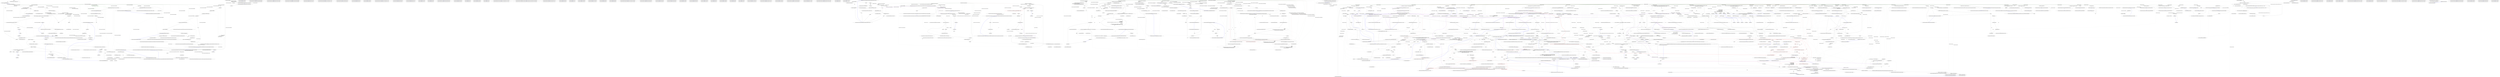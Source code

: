 digraph  {
m1_60 [cluster="QuantConnect.Logging.Log.Error(System.Exception, string, bool)", file="DefaultAlphaHandler.cs", label="Entry QuantConnect.Logging.Log.Error(System.Exception, string, bool)", span="98-98"];
m1_0 [cluster="QuantConnect.Lean.Engine.Alphas.DefaultAlphaHandler.Initialize(QuantConnect.Packets.AlgorithmNodePacket, QuantConnect.Interfaces.IAlgorithm, QuantConnect.Interfaces.IMessagingHandler, QuantConnect.Interfaces.IApi)", file="DefaultAlphaHandler.cs", label="Entry QuantConnect.Lean.Engine.Alphas.DefaultAlphaHandler.Initialize(QuantConnect.Packets.AlgorithmNodePacket, QuantConnect.Interfaces.IAlgorithm, QuantConnect.Interfaces.IMessagingHandler, QuantConnect.Interfaces.IApi)", span="102-102"];
m1_1 [cluster="QuantConnect.Lean.Engine.Alphas.DefaultAlphaHandler.Initialize(QuantConnect.Packets.AlgorithmNodePacket, QuantConnect.Interfaces.IAlgorithm, QuantConnect.Interfaces.IMessagingHandler, QuantConnect.Interfaces.IApi)", file="DefaultAlphaHandler.cs", label="Job = job", span="105-105"];
m1_2 [cluster="QuantConnect.Lean.Engine.Alphas.DefaultAlphaHandler.Initialize(QuantConnect.Packets.AlgorithmNodePacket, QuantConnect.Interfaces.IAlgorithm, QuantConnect.Interfaces.IMessagingHandler, QuantConnect.Interfaces.IApi)", file="DefaultAlphaHandler.cs", label="Algorithm = algorithm", span="106-106"];
m1_3 [cluster="QuantConnect.Lean.Engine.Alphas.DefaultAlphaHandler.Initialize(QuantConnect.Packets.AlgorithmNodePacket, QuantConnect.Interfaces.IAlgorithm, QuantConnect.Interfaces.IMessagingHandler, QuantConnect.Interfaces.IApi)", file="DefaultAlphaHandler.cs", label="_messagingHandler = messagingHandler", span="107-107"];
m1_4 [cluster="QuantConnect.Lean.Engine.Alphas.DefaultAlphaHandler.Initialize(QuantConnect.Packets.AlgorithmNodePacket, QuantConnect.Interfaces.IAlgorithm, QuantConnect.Interfaces.IMessagingHandler, QuantConnect.Interfaces.IApi)", file="DefaultAlphaHandler.cs", label="_isNotFrameworkAlgorithm = !algorithm.IsFrameworkAlgorithm", span="108-108"];
m1_5 [cluster="QuantConnect.Lean.Engine.Alphas.DefaultAlphaHandler.Initialize(QuantConnect.Packets.AlgorithmNodePacket, QuantConnect.Interfaces.IAlgorithm, QuantConnect.Interfaces.IMessagingHandler, QuantConnect.Interfaces.IApi)", file="DefaultAlphaHandler.cs", label=_isNotFrameworkAlgorithm, span="109-109"];
m1_7 [cluster="QuantConnect.Lean.Engine.Alphas.DefaultAlphaHandler.Initialize(QuantConnect.Packets.AlgorithmNodePacket, QuantConnect.Interfaces.IAlgorithm, QuantConnect.Interfaces.IMessagingHandler, QuantConnect.Interfaces.IApi)", file="DefaultAlphaHandler.cs", label="_securityValuesProvider = new AlgorithmSecurityValuesProvider(algorithm)", span="115-115"];
m1_8 [cluster="QuantConnect.Lean.Engine.Alphas.DefaultAlphaHandler.Initialize(QuantConnect.Packets.AlgorithmNodePacket, QuantConnect.Interfaces.IAlgorithm, QuantConnect.Interfaces.IMessagingHandler, QuantConnect.Interfaces.IApi)", file="DefaultAlphaHandler.cs", label="InsightManager = CreateInsightManager()", span="117-117"];
m1_10 [cluster="QuantConnect.Lean.Engine.Alphas.DefaultAlphaHandler.Initialize(QuantConnect.Packets.AlgorithmNodePacket, QuantConnect.Interfaces.IAlgorithm, QuantConnect.Interfaces.IMessagingHandler, QuantConnect.Interfaces.IApi)", file="DefaultAlphaHandler.cs", label="RuntimeStatistics = statistics.Statistics", span="120-120"];
m1_11 [cluster="QuantConnect.Lean.Engine.Alphas.DefaultAlphaHandler.Initialize(QuantConnect.Packets.AlgorithmNodePacket, QuantConnect.Interfaces.IAlgorithm, QuantConnect.Interfaces.IMessagingHandler, QuantConnect.Interfaces.IApi)", file="DefaultAlphaHandler.cs", label="InsightManager.AddExtension(statistics)", span="121-121"];
m1_12 [cluster="QuantConnect.Lean.Engine.Alphas.DefaultAlphaHandler.Initialize(QuantConnect.Packets.AlgorithmNodePacket, QuantConnect.Interfaces.IAlgorithm, QuantConnect.Interfaces.IMessagingHandler, QuantConnect.Interfaces.IApi)", file="DefaultAlphaHandler.cs", label="_charting = new ChartingInsightManagerExtension(algorithm, statistics)", span="122-122"];
m1_13 [cluster="QuantConnect.Lean.Engine.Alphas.DefaultAlphaHandler.Initialize(QuantConnect.Packets.AlgorithmNodePacket, QuantConnect.Interfaces.IAlgorithm, QuantConnect.Interfaces.IMessagingHandler, QuantConnect.Interfaces.IApi)", file="DefaultAlphaHandler.cs", label="InsightManager.AddExtension(_charting)", span="123-123"];
m1_14 [cluster="QuantConnect.Lean.Engine.Alphas.DefaultAlphaHandler.Initialize(QuantConnect.Packets.AlgorithmNodePacket, QuantConnect.Interfaces.IAlgorithm, QuantConnect.Interfaces.IMessagingHandler, QuantConnect.Interfaces.IApi)", file="DefaultAlphaHandler.cs", label="algorithm.InsightsGenerated += (algo, collection) => _insightQueue.Enqueue(new InsightQueueItem(collection.DateTimeUtc, CreateSecurityValuesSnapshot(), collection))", span="126-126"];
m1_6 [cluster="QuantConnect.Lean.Engine.Alphas.DefaultAlphaHandler.Initialize(QuantConnect.Packets.AlgorithmNodePacket, QuantConnect.Interfaces.IAlgorithm, QuantConnect.Interfaces.IMessagingHandler, QuantConnect.Interfaces.IApi)", file="DefaultAlphaHandler.cs", label="return;", span="111-111"];
m1_9 [cluster="QuantConnect.Lean.Engine.Alphas.DefaultAlphaHandler.Initialize(QuantConnect.Packets.AlgorithmNodePacket, QuantConnect.Interfaces.IAlgorithm, QuantConnect.Interfaces.IMessagingHandler, QuantConnect.Interfaces.IApi)", file="DefaultAlphaHandler.cs", label="var statistics = new StatisticsInsightManagerExtension()", span="119-119"];
m1_15 [cluster="QuantConnect.Lean.Engine.Alphas.DefaultAlphaHandler.Initialize(QuantConnect.Packets.AlgorithmNodePacket, QuantConnect.Interfaces.IAlgorithm, QuantConnect.Interfaces.IMessagingHandler, QuantConnect.Interfaces.IApi)", file="DefaultAlphaHandler.cs", label="Exit QuantConnect.Lean.Engine.Alphas.DefaultAlphaHandler.Initialize(QuantConnect.Packets.AlgorithmNodePacket, QuantConnect.Interfaces.IAlgorithm, QuantConnect.Interfaces.IMessagingHandler, QuantConnect.Interfaces.IApi)", span="102-102"];
m1_137 [cluster="QuantConnect.Algorithm.Framework.Alphas.InsightCollection.InsightCollection(System.DateTime, System.Collections.Generic.IEnumerable<QuantConnect.Algorithm.Framework.Alphas.Insight>)", file="DefaultAlphaHandler.cs", label="Entry QuantConnect.Algorithm.Framework.Alphas.InsightCollection.InsightCollection(System.DateTime, System.Collections.Generic.IEnumerable<QuantConnect.Algorithm.Framework.Alphas.Insight>)", span="41-41"];
m1_102 [cluster="System.Collections.Concurrent.ConcurrentQueue<T>.TryDequeue(out T)", file="DefaultAlphaHandler.cs", label="Entry System.Collections.Concurrent.ConcurrentQueue<T>.TryDequeue(out T)", span="0-0"];
m1_39 [cluster="QuantConnect.Lean.Engine.Alphas.DefaultAlphaHandler.Run()", file="DefaultAlphaHandler.cs", label="Entry QuantConnect.Lean.Engine.Alphas.DefaultAlphaHandler.Run()", span="166-166"];
m1_40 [cluster="QuantConnect.Lean.Engine.Alphas.DefaultAlphaHandler.Run()", file="DefaultAlphaHandler.cs", label=_isNotFrameworkAlgorithm, span="168-168"];
m1_42 [cluster="QuantConnect.Lean.Engine.Alphas.DefaultAlphaHandler.Run()", file="DefaultAlphaHandler.cs", label="IsActive = true", span="173-173"];
m1_43 [cluster="QuantConnect.Lean.Engine.Alphas.DefaultAlphaHandler.Run()", file="DefaultAlphaHandler.cs", label="_cancellationTokenSource = new CancellationTokenSource()", span="174-174"];
m1_44 [cluster="QuantConnect.Lean.Engine.Alphas.DefaultAlphaHandler.Run()", file="DefaultAlphaHandler.cs", label="!_cancellationTokenSource.IsCancellationRequested", span="177-177"];
m1_45 [cluster="QuantConnect.Lean.Engine.Alphas.DefaultAlphaHandler.Run()", file="DefaultAlphaHandler.cs", label="ProcessAsynchronousEvents()", span="181-181"];
m1_50 [cluster="QuantConnect.Lean.Engine.Alphas.DefaultAlphaHandler.Run()", file="DefaultAlphaHandler.cs", label="_insightQueue.ProcessUntilEmpty(item => InsightManager.Step(item.FrontierTimeUtc, item.SecurityValues, item.GeneratedInsights))", span="193-193"];
m1_51 [cluster="QuantConnect.Lean.Engine.Alphas.DefaultAlphaHandler.Run()", file="DefaultAlphaHandler.cs", label="var insights = InsightManager.GetUpdatedContexts().Select(context => context.Insight).ToList()", span="196-196"];
m1_52 [cluster="QuantConnect.Lean.Engine.Alphas.DefaultAlphaHandler.Run()", file="DefaultAlphaHandler.cs", label="_messages.Enqueue(new AlphaResultPacket(AlgorithmId, Job.UserId, insights))", span="197-197"];
m1_53 [cluster="QuantConnect.Lean.Engine.Alphas.DefaultAlphaHandler.Run()", file="DefaultAlphaHandler.cs", label="_messages.ProcessUntilEmpty(packet => _messagingHandler.Send(packet))", span="200-200"];
m1_54 [cluster="QuantConnect.Lean.Engine.Alphas.DefaultAlphaHandler.Run()", file="DefaultAlphaHandler.cs", label="StoreInsights()", span="203-203"];
m1_56 [cluster="QuantConnect.Lean.Engine.Alphas.DefaultAlphaHandler.Run()", file="DefaultAlphaHandler.cs", label="IsActive = false", span="206-206"];
m1_41 [cluster="QuantConnect.Lean.Engine.Alphas.DefaultAlphaHandler.Run()", file="DefaultAlphaHandler.cs", label="return;", span="170-170"];
m1_49 [cluster="QuantConnect.Lean.Engine.Alphas.DefaultAlphaHandler.Run()", file="DefaultAlphaHandler.cs", label="Thread.Sleep(1)", span="189-189"];
m1_46 [cluster="QuantConnect.Lean.Engine.Alphas.DefaultAlphaHandler.Run()", file="DefaultAlphaHandler.cs", label=Exception, span="183-183"];
m1_55 [cluster="QuantConnect.Lean.Engine.Alphas.DefaultAlphaHandler.Run()", file="DefaultAlphaHandler.cs", label="Log.Trace(''DefaultAlphaHandler.Run(): Ending Thread...'')", span="205-205"];
m1_47 [cluster="QuantConnect.Lean.Engine.Alphas.DefaultAlphaHandler.Run()", file="DefaultAlphaHandler.cs", label="Log.Error(err)", span="185-185"];
m1_48 [cluster="QuantConnect.Lean.Engine.Alphas.DefaultAlphaHandler.Run()", file="DefaultAlphaHandler.cs", label="throw;", span="186-186"];
m1_57 [cluster="QuantConnect.Lean.Engine.Alphas.DefaultAlphaHandler.Run()", file="DefaultAlphaHandler.cs", label="Exit QuantConnect.Lean.Engine.Alphas.DefaultAlphaHandler.Run()", span="166-166"];
m1_116 [cluster="System.IO.Directory.GetCurrentDirectory()", file="DefaultAlphaHandler.cs", label="Entry System.IO.Directory.GetCurrentDirectory()", span="0-0"];
m1_120 [cluster="Unk.WriteAllText", file="DefaultAlphaHandler.cs", label="Entry Unk.WriteAllText", span=""];
m1_24 [cluster="QuantConnect.Lean.Engine.Alphas.DefaultAlphaHandler.InsightQueueItem.InsightQueueItem(System.DateTime, QuantConnect.Algorithm.Framework.Alphas.Analysis.ReadOnlySecurityValuesCollection, QuantConnect.Algorithm.Framework.Alphas.InsightCollection)", file="DefaultAlphaHandler.cs", label="Entry QuantConnect.Lean.Engine.Alphas.DefaultAlphaHandler.InsightQueueItem.InsightQueueItem(System.DateTime, QuantConnect.Algorithm.Framework.Alphas.Analysis.ReadOnlySecurityValuesCollection, QuantConnect.Algorithm.Framework.Alphas.InsightCollection)", span="305-305"];
m1_133 [cluster="QuantConnect.Lean.Engine.Alphas.DefaultAlphaHandler.InsightQueueItem.InsightQueueItem(System.DateTime, QuantConnect.Algorithm.Framework.Alphas.Analysis.ReadOnlySecurityValuesCollection, QuantConnect.Algorithm.Framework.Alphas.InsightCollection)", file="DefaultAlphaHandler.cs", label="FrontierTimeUtc = frontierTimeUtc", span="307-307"];
m1_134 [cluster="QuantConnect.Lean.Engine.Alphas.DefaultAlphaHandler.InsightQueueItem.InsightQueueItem(System.DateTime, QuantConnect.Algorithm.Framework.Alphas.Analysis.ReadOnlySecurityValuesCollection, QuantConnect.Algorithm.Framework.Alphas.InsightCollection)", file="DefaultAlphaHandler.cs", label="SecurityValues = securityValues", span="308-308"];
m1_135 [cluster="QuantConnect.Lean.Engine.Alphas.DefaultAlphaHandler.InsightQueueItem.InsightQueueItem(System.DateTime, QuantConnect.Algorithm.Framework.Alphas.Analysis.ReadOnlySecurityValuesCollection, QuantConnect.Algorithm.Framework.Alphas.InsightCollection)", file="DefaultAlphaHandler.cs", label="GeneratedInsights = generatedInsights ?? new InsightCollection(frontierTimeUtc, Enumerable.Empty<Insight>())", span="309-309"];
m1_136 [cluster="QuantConnect.Lean.Engine.Alphas.DefaultAlphaHandler.InsightQueueItem.InsightQueueItem(System.DateTime, QuantConnect.Algorithm.Framework.Alphas.Analysis.ReadOnlySecurityValuesCollection, QuantConnect.Algorithm.Framework.Alphas.InsightCollection)", file="DefaultAlphaHandler.cs", label="Exit QuantConnect.Lean.Engine.Alphas.DefaultAlphaHandler.InsightQueueItem.InsightQueueItem(System.DateTime, QuantConnect.Algorithm.Framework.Alphas.Analysis.ReadOnlySecurityValuesCollection, QuantConnect.Algorithm.Framework.Alphas.InsightCollection)", span="305-305"];
m1_80 [cluster="QuantConnect.Lean.Engine.Alphas.DefaultAlphaHandler.Exit()", file="DefaultAlphaHandler.cs", label="Entry QuantConnect.Lean.Engine.Alphas.DefaultAlphaHandler.Exit()", span="212-212"];
m1_81 [cluster="QuantConnect.Lean.Engine.Alphas.DefaultAlphaHandler.Exit()", file="DefaultAlphaHandler.cs", label=_isNotFrameworkAlgorithm, span="214-214"];
m1_84 [cluster="QuantConnect.Lean.Engine.Alphas.DefaultAlphaHandler.Exit()", file="DefaultAlphaHandler.cs", label="_cancellationTokenSource.Cancel(false)", span="221-221"];
m1_82 [cluster="QuantConnect.Lean.Engine.Alphas.DefaultAlphaHandler.Exit()", file="DefaultAlphaHandler.cs", label="return;", span="216-216"];
m1_83 [cluster="QuantConnect.Lean.Engine.Alphas.DefaultAlphaHandler.Exit()", file="DefaultAlphaHandler.cs", label="Log.Trace(''DefaultAlphaHandler.Run(): Exiting Thread...'')", span="219-219"];
m1_85 [cluster="QuantConnect.Lean.Engine.Alphas.DefaultAlphaHandler.Exit()", file="DefaultAlphaHandler.cs", label="Exit QuantConnect.Lean.Engine.Alphas.DefaultAlphaHandler.Exit()", span="212-212"];
m1_119 [cluster="Unk.SerializeObject", file="DefaultAlphaHandler.cs", label="Entry Unk.SerializeObject", span=""];
m1_66 [cluster="AlphaResultPacket.cstr", file="DefaultAlphaHandler.cs", label="Entry AlphaResultPacket.cstr", span=""];
m1_121 [cluster="lambda expression", file="DefaultAlphaHandler.cs", label="Entry lambda expression", span="273-273"];
m1_22 [cluster="lambda expression", file="DefaultAlphaHandler.cs", label="_insightQueue.Enqueue(new InsightQueueItem(collection.DateTimeUtc, CreateSecurityValuesSnapshot(), collection))", span="126-126"];
m1_70 [cluster="lambda expression", file="DefaultAlphaHandler.cs", label="InsightManager.Step(item.FrontierTimeUtc, item.SecurityValues, item.GeneratedInsights)", span="193-193"];
m1_77 [cluster="lambda expression", file="DefaultAlphaHandler.cs", label="_messagingHandler.Send(packet)", span="200-200"];
m1_21 [cluster="lambda expression", file="DefaultAlphaHandler.cs", label="Entry lambda expression", span="126-126"];
m1_23 [cluster="lambda expression", file="DefaultAlphaHandler.cs", label="Exit lambda expression", span="126-126"];
m1_69 [cluster="lambda expression", file="DefaultAlphaHandler.cs", label="Entry lambda expression", span="193-193"];
m1_71 [cluster="lambda expression", file="DefaultAlphaHandler.cs", label="Exit lambda expression", span="193-193"];
m1_73 [cluster="lambda expression", file="DefaultAlphaHandler.cs", label="Entry lambda expression", span="196-196"];
m1_76 [cluster="lambda expression", file="DefaultAlphaHandler.cs", label="Entry lambda expression", span="200-200"];
m1_78 [cluster="lambda expression", file="DefaultAlphaHandler.cs", label="Exit lambda expression", span="200-200"];
m1_104 [cluster="lambda expression", file="DefaultAlphaHandler.cs", label="Entry lambda expression", span="253-253"];
m1_75 [cluster="lambda expression", file="DefaultAlphaHandler.cs", label="Exit lambda expression", span="196-196"];
m1_74 [cluster="lambda expression", file="DefaultAlphaHandler.cs", label="context.Insight", span="196-196"];
m1_106 [cluster="lambda expression", file="DefaultAlphaHandler.cs", label="Exit lambda expression", span="253-253"];
m1_105 [cluster="lambda expression", file="DefaultAlphaHandler.cs", label="context.Insight", span="253-253"];
m1_122 [cluster="lambda expression", file="DefaultAlphaHandler.cs", label="insight.GeneratedTimeUtc", span="273-273"];
m1_123 [cluster="lambda expression", file="DefaultAlphaHandler.cs", label="Exit lambda expression", span="273-273"];
m1_63 [cluster="QuantConnect.Algorithm.Framework.Alphas.Analysis.InsightManager.GetUpdatedContexts()", file="DefaultAlphaHandler.cs", label="Entry QuantConnect.Algorithm.Framework.Alphas.Analysis.InsightManager.GetUpdatedContexts()", span="172-172"];
m1_62 [cluster="System.Collections.Concurrent.IProducerConsumerCollection<T>.ProcessUntilEmpty<T>(System.Action<T>)", file="DefaultAlphaHandler.cs", label="Entry System.Collections.Concurrent.IProducerConsumerCollection<T>.ProcessUntilEmpty<T>(System.Action<T>)", span="987-987"];
m1_32 [cluster="QuantConnect.Algorithm.Framework.Alphas.Analysis.InsightManager.InitializeExtensionsForRange(System.DateTime, System.DateTime, System.DateTime)", file="DefaultAlphaHandler.cs", label="Entry QuantConnect.Algorithm.Framework.Alphas.Analysis.InsightManager.InitializeExtensionsForRange(System.DateTime, System.DateTime, System.DateTime)", span="112-112"];
m1_65 [cluster="Unk.ToList", file="DefaultAlphaHandler.cs", label="Entry Unk.ToList", span=""];
m1_118 [cluster="System.IO.Directory.CreateDirectory(string)", file="DefaultAlphaHandler.cs", label="Entry System.IO.Directory.CreateDirectory(string)", span="0-0"];
m1_59 [cluster="QuantConnect.Lean.Engine.Alphas.DefaultAlphaHandler.ProcessAsynchronousEvents()", file="DefaultAlphaHandler.cs", label="Entry QuantConnect.Lean.Engine.Alphas.DefaultAlphaHandler.ProcessAsynchronousEvents()", span="227-227"];
m1_88 [cluster="QuantConnect.Lean.Engine.Alphas.DefaultAlphaHandler.ProcessAsynchronousEvents()", file="DefaultAlphaHandler.cs", label="_insightQueue.TryDequeue(out item)", span="231-231"];
m1_89 [cluster="QuantConnect.Lean.Engine.Alphas.DefaultAlphaHandler.ProcessAsynchronousEvents()", file="DefaultAlphaHandler.cs", label="InsightManager.Step(item.FrontierTimeUtc, item.SecurityValues, item.GeneratedInsights)", span="233-233"];
m1_91 [cluster="QuantConnect.Lean.Engine.Alphas.DefaultAlphaHandler.ProcessAsynchronousEvents()", file="DefaultAlphaHandler.cs", label="_messages.TryDequeue(out packet)", span="238-238"];
m1_92 [cluster="QuantConnect.Lean.Engine.Alphas.DefaultAlphaHandler.ProcessAsynchronousEvents()", file="DefaultAlphaHandler.cs", label="_messagingHandler.Send(packet)", span="240-240"];
m1_93 [cluster="QuantConnect.Lean.Engine.Alphas.DefaultAlphaHandler.ProcessAsynchronousEvents()", file="DefaultAlphaHandler.cs", label="DateTime.UtcNow > _nextPersistenceUpdate", span="244-244"];
m1_94 [cluster="QuantConnect.Lean.Engine.Alphas.DefaultAlphaHandler.ProcessAsynchronousEvents()", file="DefaultAlphaHandler.cs", label="StoreInsights()", span="246-246"];
m1_95 [cluster="QuantConnect.Lean.Engine.Alphas.DefaultAlphaHandler.ProcessAsynchronousEvents()", file="DefaultAlphaHandler.cs", label="_nextPersistenceUpdate = DateTime.UtcNow + PersistenceUpdateInterval", span="247-247"];
m1_96 [cluster="QuantConnect.Lean.Engine.Alphas.DefaultAlphaHandler.ProcessAsynchronousEvents()", file="DefaultAlphaHandler.cs", label="DateTime.UtcNow > _nextMessagingUpdate", span="251-251"];
m1_97 [cluster="QuantConnect.Lean.Engine.Alphas.DefaultAlphaHandler.ProcessAsynchronousEvents()", file="DefaultAlphaHandler.cs", label="var list = InsightManager.GetUpdatedContexts().Select(context => context.Insight).ToList()", span="253-253"];
m1_99 [cluster="QuantConnect.Lean.Engine.Alphas.DefaultAlphaHandler.ProcessAsynchronousEvents()", file="DefaultAlphaHandler.cs", label="_messages.Enqueue(new AlphaResultPacket\r\n                    {\r\n                        AlgorithmId = AlgorithmId,\r\n                        Insights = list\r\n                    })", span="256-260"];
m1_100 [cluster="QuantConnect.Lean.Engine.Alphas.DefaultAlphaHandler.ProcessAsynchronousEvents()", file="DefaultAlphaHandler.cs", label="_nextMessagingUpdate = DateTime.UtcNow + MessagingUpdateInterval", span="262-262"];
m1_87 [cluster="QuantConnect.Lean.Engine.Alphas.DefaultAlphaHandler.ProcessAsynchronousEvents()", file="DefaultAlphaHandler.cs", label="InsightQueueItem item", span="230-230"];
m1_90 [cluster="QuantConnect.Lean.Engine.Alphas.DefaultAlphaHandler.ProcessAsynchronousEvents()", file="DefaultAlphaHandler.cs", label="Packet packet", span="237-237"];
m1_98 [cluster="QuantConnect.Lean.Engine.Alphas.DefaultAlphaHandler.ProcessAsynchronousEvents()", file="DefaultAlphaHandler.cs", label="list.Count > 0", span="254-254"];
m1_101 [cluster="QuantConnect.Lean.Engine.Alphas.DefaultAlphaHandler.ProcessAsynchronousEvents()", file="DefaultAlphaHandler.cs", label="Exit QuantConnect.Lean.Engine.Alphas.DefaultAlphaHandler.ProcessAsynchronousEvents()", span="227-227"];
m1_33 [cluster="QuantConnect.Lean.Engine.Alphas.DefaultAlphaHandler.ProcessSynchronousEvents()", file="DefaultAlphaHandler.cs", label="Entry QuantConnect.Lean.Engine.Alphas.DefaultAlphaHandler.ProcessSynchronousEvents()", span="149-149"];
m1_36 [cluster="QuantConnect.Lean.Engine.Alphas.DefaultAlphaHandler.ProcessSynchronousEvents()", color=green, community=0, file="DefaultAlphaHandler.cs", label="0: _lastSecurityValuesSnapshotTime != Algorithm.UtcTime", span="157-157"];
m1_34 [cluster="QuantConnect.Lean.Engine.Alphas.DefaultAlphaHandler.ProcessSynchronousEvents()", file="DefaultAlphaHandler.cs", label=_isNotFrameworkAlgorithm, span="151-151"];
m1_37 [cluster="QuantConnect.Lean.Engine.Alphas.DefaultAlphaHandler.ProcessSynchronousEvents()", file="DefaultAlphaHandler.cs", label="_insightQueue.Enqueue(new InsightQueueItem(Algorithm.UtcTime, CreateSecurityValuesSnapshot()))", span="159-159"];
m1_35 [cluster="QuantConnect.Lean.Engine.Alphas.DefaultAlphaHandler.ProcessSynchronousEvents()", file="DefaultAlphaHandler.cs", label="return;", span="153-153"];
m1_38 [cluster="QuantConnect.Lean.Engine.Alphas.DefaultAlphaHandler.ProcessSynchronousEvents()", file="DefaultAlphaHandler.cs", label="Exit QuantConnect.Lean.Engine.Alphas.DefaultAlphaHandler.ProcessSynchronousEvents()", span="149-149"];
m1_20 [cluster="QuantConnect.Lean.Engine.Alphas.ChartingInsightManagerExtension.ChartingInsightManagerExtension(QuantConnect.Interfaces.IAlgorithm, QuantConnect.Lean.Engine.Alphas.StatisticsInsightManagerExtension)", file="DefaultAlphaHandler.cs", label="Entry QuantConnect.Lean.Engine.Alphas.ChartingInsightManagerExtension.ChartingInsightManagerExtension(QuantConnect.Interfaces.IAlgorithm, QuantConnect.Lean.Engine.Alphas.StatisticsInsightManagerExtension)", span="56-56"];
m1_79 [cluster="QuantConnect.Interfaces.IMessagingHandler.Send(QuantConnect.Packets.Packet)", file="DefaultAlphaHandler.cs", label="Entry QuantConnect.Interfaces.IMessagingHandler.Send(QuantConnect.Packets.Packet)", span="50-50"];
m1_16 [cluster="QuantConnect.Algorithm.Framework.Alphas.Analysis.Providers.AlgorithmSecurityValuesProvider.AlgorithmSecurityValuesProvider(QuantConnect.Interfaces.IAlgorithm)", file="DefaultAlphaHandler.cs", label="Entry QuantConnect.Algorithm.Framework.Alphas.Analysis.Providers.AlgorithmSecurityValuesProvider.AlgorithmSecurityValuesProvider(QuantConnect.Interfaces.IAlgorithm)", span="33-33"];
m1_27 [cluster="QuantConnect.Lean.Engine.Alphas.DefaultAlphaHandler.OnAfterAlgorithmInitialized(QuantConnect.Interfaces.IAlgorithm)", file="DefaultAlphaHandler.cs", label="Entry QuantConnect.Lean.Engine.Alphas.DefaultAlphaHandler.OnAfterAlgorithmInitialized(QuantConnect.Interfaces.IAlgorithm)", span="134-134"];
m1_28 [cluster="QuantConnect.Lean.Engine.Alphas.DefaultAlphaHandler.OnAfterAlgorithmInitialized(QuantConnect.Interfaces.IAlgorithm)", file="DefaultAlphaHandler.cs", label=_isNotFrameworkAlgorithm, span="136-136"];
m1_30 [cluster="QuantConnect.Lean.Engine.Alphas.DefaultAlphaHandler.OnAfterAlgorithmInitialized(QuantConnect.Interfaces.IAlgorithm)", file="DefaultAlphaHandler.cs", label="InsightManager.InitializeExtensionsForRange(algorithm.StartDate, algorithm.EndDate, algorithm.UtcTime)", span="143-143"];
m1_29 [cluster="QuantConnect.Lean.Engine.Alphas.DefaultAlphaHandler.OnAfterAlgorithmInitialized(QuantConnect.Interfaces.IAlgorithm)", file="DefaultAlphaHandler.cs", label="return;", span="138-138"];
m1_31 [cluster="QuantConnect.Lean.Engine.Alphas.DefaultAlphaHandler.OnAfterAlgorithmInitialized(QuantConnect.Interfaces.IAlgorithm)", file="DefaultAlphaHandler.cs", label="Exit QuantConnect.Lean.Engine.Alphas.DefaultAlphaHandler.OnAfterAlgorithmInitialized(QuantConnect.Interfaces.IAlgorithm)", span="134-134"];
m1_58 [cluster="System.Threading.CancellationTokenSource.CancellationTokenSource()", file="DefaultAlphaHandler.cs", label="Entry System.Threading.CancellationTokenSource.CancellationTokenSource()", span="0-0"];
m1_115 [cluster="System.Collections.Generic.IEnumerable<TSource>.ToList<TSource>()", file="DefaultAlphaHandler.cs", label="Entry System.Collections.Generic.IEnumerable<TSource>.ToList<TSource>()", span="0-0"];
m1_18 [cluster="QuantConnect.Lean.Engine.Alphas.StatisticsInsightManagerExtension.StatisticsInsightManagerExtension(decimal, int)", file="DefaultAlphaHandler.cs", label="Entry QuantConnect.Lean.Engine.Alphas.StatisticsInsightManagerExtension.StatisticsInsightManagerExtension(decimal, int)", span="48-48"];
m1_61 [cluster="System.Threading.Thread.Sleep(int)", file="DefaultAlphaHandler.cs", label="Entry System.Threading.Thread.Sleep(int)", span="0-0"];
m1_138 [cluster="System.Linq.Enumerable.Empty<TResult>()", file="DefaultAlphaHandler.cs", label="Entry System.Linq.Enumerable.Empty<TResult>()", span="0-0"];
m1_114 [cluster="System.Collections.Generic.IEnumerable<TSource>.OrderBy<TSource, TKey>(System.Func<TSource, TKey>)", file="DefaultAlphaHandler.cs", label="Entry System.Collections.Generic.IEnumerable<TSource>.OrderBy<TSource, TKey>(System.Func<TSource, TKey>)", span="0-0"];
m1_103 [cluster="QuantConnect.Packets.AlphaResultPacket.AlphaResultPacket()", file="DefaultAlphaHandler.cs", label="Entry QuantConnect.Packets.AlphaResultPacket.AlphaResultPacket()", span="60-60"];
m1_86 [cluster="System.Threading.CancellationTokenSource.Cancel(bool)", file="DefaultAlphaHandler.cs", label="Entry System.Threading.CancellationTokenSource.Cancel(bool)", span="0-0"];
m1_117 [cluster="System.IO.Path.Combine(string, string)", file="DefaultAlphaHandler.cs", label="Entry System.IO.Path.Combine(string, string)", span="0-0"];
m1_25 [cluster="QuantConnect.Lean.Engine.Alphas.DefaultAlphaHandler.CreateSecurityValuesSnapshot()", file="DefaultAlphaHandler.cs", label="Entry QuantConnect.Lean.Engine.Alphas.DefaultAlphaHandler.CreateSecurityValuesSnapshot()", span="293-293"];
m1_129 [cluster="QuantConnect.Lean.Engine.Alphas.DefaultAlphaHandler.CreateSecurityValuesSnapshot()", file="DefaultAlphaHandler.cs", label="_lastSecurityValuesSnapshotTime = Algorithm.UtcTime", span="295-295"];
m1_130 [cluster="QuantConnect.Lean.Engine.Alphas.DefaultAlphaHandler.CreateSecurityValuesSnapshot()", file="DefaultAlphaHandler.cs", label="return _securityValuesProvider.GetValues(Algorithm.Securities.Keys);", span="296-296"];
m1_131 [cluster="QuantConnect.Lean.Engine.Alphas.DefaultAlphaHandler.CreateSecurityValuesSnapshot()", file="DefaultAlphaHandler.cs", label="Exit QuantConnect.Lean.Engine.Alphas.DefaultAlphaHandler.CreateSecurityValuesSnapshot()", span="293-293"];
m1_67 [cluster="QuantConnect.Lean.Engine.Alphas.DefaultAlphaHandler.StoreInsights()", file="DefaultAlphaHandler.cs", label="Entry QuantConnect.Lean.Engine.Alphas.DefaultAlphaHandler.StoreInsights()", span="269-269"];
m1_107 [cluster="QuantConnect.Lean.Engine.Alphas.DefaultAlphaHandler.StoreInsights()", file="DefaultAlphaHandler.cs", label="var insights = InsightManager.AllInsights.OrderBy(insight => insight.GeneratedTimeUtc).ToList()", span="273-273"];
m1_109 [cluster="QuantConnect.Lean.Engine.Alphas.DefaultAlphaHandler.StoreInsights()", file="DefaultAlphaHandler.cs", label="var directory = Path.Combine(Directory.GetCurrentDirectory(), AlgorithmId)", span="276-276"];
m1_108 [cluster="QuantConnect.Lean.Engine.Alphas.DefaultAlphaHandler.StoreInsights()", file="DefaultAlphaHandler.cs", label="insights.Count > 0", span="274-274"];
m1_112 [cluster="QuantConnect.Lean.Engine.Alphas.DefaultAlphaHandler.StoreInsights()", file="DefaultAlphaHandler.cs", label="File.WriteAllText(path, JsonConvert.SerializeObject(insights, Formatting.Indented))", span="279-279"];
m1_110 [cluster="QuantConnect.Lean.Engine.Alphas.DefaultAlphaHandler.StoreInsights()", file="DefaultAlphaHandler.cs", label="var path = Path.Combine(directory, ''alpha-results.json'')", span="277-277"];
m1_111 [cluster="QuantConnect.Lean.Engine.Alphas.DefaultAlphaHandler.StoreInsights()", file="DefaultAlphaHandler.cs", label="Directory.CreateDirectory(directory)", span="278-278"];
m1_113 [cluster="QuantConnect.Lean.Engine.Alphas.DefaultAlphaHandler.StoreInsights()", file="DefaultAlphaHandler.cs", label="Exit QuantConnect.Lean.Engine.Alphas.DefaultAlphaHandler.StoreInsights()", span="269-269"];
m1_17 [cluster="QuantConnect.Lean.Engine.Alphas.DefaultAlphaHandler.CreateInsightManager()", file="DefaultAlphaHandler.cs", label="Entry QuantConnect.Lean.Engine.Alphas.DefaultAlphaHandler.CreateInsightManager()", span="287-287"];
m1_124 [cluster="QuantConnect.Lean.Engine.Alphas.DefaultAlphaHandler.CreateInsightManager()", file="DefaultAlphaHandler.cs", label="var scoreFunctionProvider = new DefaultInsightScoreFunctionProvider()", span="289-289"];
m1_125 [cluster="QuantConnect.Lean.Engine.Alphas.DefaultAlphaHandler.CreateInsightManager()", file="DefaultAlphaHandler.cs", label="return new InsightManager(scoreFunctionProvider, 0);", span="290-290"];
m1_126 [cluster="QuantConnect.Lean.Engine.Alphas.DefaultAlphaHandler.CreateInsightManager()", file="DefaultAlphaHandler.cs", label="Exit QuantConnect.Lean.Engine.Alphas.DefaultAlphaHandler.CreateInsightManager()", span="287-287"];
m1_72 [cluster="QuantConnect.Algorithm.Framework.Alphas.Analysis.InsightManager.Step(System.DateTime, QuantConnect.Algorithm.Framework.Alphas.Analysis.ReadOnlySecurityValuesCollection, QuantConnect.Algorithm.Framework.Alphas.InsightCollection)", file="DefaultAlphaHandler.cs", label="Entry QuantConnect.Algorithm.Framework.Alphas.Analysis.InsightManager.Step(System.DateTime, QuantConnect.Algorithm.Framework.Alphas.Analysis.ReadOnlySecurityValuesCollection, QuantConnect.Algorithm.Framework.Alphas.InsightCollection)", span="126-126"];
m1_26 [cluster="System.Collections.Concurrent.ConcurrentQueue<T>.Enqueue(T)", file="DefaultAlphaHandler.cs", label="Entry System.Collections.Concurrent.ConcurrentQueue<T>.Enqueue(T)", span="0-0"];
m1_19 [cluster="QuantConnect.Algorithm.Framework.Alphas.Analysis.InsightManager.AddExtension(QuantConnect.Algorithm.Framework.Alphas.IInsightManagerExtension)", file="DefaultAlphaHandler.cs", label="Entry QuantConnect.Algorithm.Framework.Alphas.Analysis.InsightManager.AddExtension(QuantConnect.Algorithm.Framework.Alphas.IInsightManagerExtension)", span="101-101"];
m1_132 [cluster="QuantConnect.Algorithm.Framework.Alphas.Analysis.ISecurityValuesProvider.GetValues(System.Collections.Generic.IEnumerable<QuantConnect.Symbol>)", file="DefaultAlphaHandler.cs", label="Entry QuantConnect.Algorithm.Framework.Alphas.Analysis.ISecurityValuesProvider.GetValues(System.Collections.Generic.IEnumerable<QuantConnect.Symbol>)", span="46-46"];
m1_68 [cluster="QuantConnect.Logging.Log.Trace(string, bool)", file="DefaultAlphaHandler.cs", label="Entry QuantConnect.Logging.Log.Trace(string, bool)", span="106-106"];
m1_64 [cluster="Unk.Select", file="DefaultAlphaHandler.cs", label="Entry Unk.Select", span=""];
m1_127 [cluster="QuantConnect.Algorithm.Framework.Alphas.Analysis.Providers.DefaultInsightScoreFunctionProvider.DefaultInsightScoreFunctionProvider()", file="DefaultAlphaHandler.cs", label="Entry QuantConnect.Algorithm.Framework.Alphas.Analysis.Providers.DefaultInsightScoreFunctionProvider.DefaultInsightScoreFunctionProvider()", span="22-22"];
m1_128 [cluster="QuantConnect.Algorithm.Framework.Alphas.Analysis.InsightManager.InsightManager(QuantConnect.Algorithm.Framework.Alphas.Analysis.IInsightScoreFunctionProvider, double, params QuantConnect.Algorithm.Framework.Alphas.IInsightManagerExtension[])", file="DefaultAlphaHandler.cs", label="Entry QuantConnect.Algorithm.Framework.Alphas.Analysis.InsightManager.InsightManager(QuantConnect.Algorithm.Framework.Alphas.Analysis.IInsightScoreFunctionProvider, double, params QuantConnect.Algorithm.Framework.Alphas.IInsightManagerExtension[])", span="81-81"];
m1_139 [file="DefaultAlphaHandler.cs", label="QuantConnect.Lean.Engine.Alphas.DefaultAlphaHandler", span=""];
m1_140 [file="DefaultAlphaHandler.cs", label="QuantConnect.Lean.Engine.Alphas.DefaultAlphaHandler.InsightQueueItem", span=""];
m2_4 [cluster="object.GetType()", file="FuturesChainUniverse.cs", label="Entry object.GetType()", span="0-0"];
m2_0 [cluster="QuantConnect.Packets.CommandResultPacket.CommandResultPacket(QuantConnect.Commands.ICommand, bool)", file="FuturesChainUniverse.cs", label="Entry QuantConnect.Packets.CommandResultPacket.CommandResultPacket(QuantConnect.Commands.ICommand, bool)", span="38-38"];
m2_1 [cluster="QuantConnect.Packets.CommandResultPacket.CommandResultPacket(QuantConnect.Commands.ICommand, bool)", file="FuturesChainUniverse.cs", label="Success = success", span="41-41"];
m2_2 [cluster="QuantConnect.Packets.CommandResultPacket.CommandResultPacket(QuantConnect.Commands.ICommand, bool)", file="FuturesChainUniverse.cs", label="CommandName = command.GetType().Name", span="42-42"];
m2_3 [cluster="QuantConnect.Packets.CommandResultPacket.CommandResultPacket(QuantConnect.Commands.ICommand, bool)", file="FuturesChainUniverse.cs", label="Exit QuantConnect.Packets.CommandResultPacket.CommandResultPacket(QuantConnect.Commands.ICommand, bool)", span="38-38"];
m2_5 [file="FuturesChainUniverse.cs", label="QuantConnect.Packets.CommandResultPacket", span=""];
m3_56 [cluster="QuantConnect.Interfaces.IAlgorithm.GetChartUpdates(bool)", file="IAlgorithm.cs", label="Entry QuantConnect.Interfaces.IAlgorithm.GetChartUpdates(bool)", span="516-516"];
m3_57 [cluster="QuantConnect.Interfaces.IAlgorithm.GetChartUpdates(bool)", file="IAlgorithm.cs", label="Exit QuantConnect.Interfaces.IAlgorithm.GetChartUpdates(bool)", span="516-516"];
m3_40 [cluster="QuantConnect.Interfaces.IAlgorithm.OnBrokerageMessage(QuantConnect.Brokerages.BrokerageMessageEvent)", file="IAlgorithm.cs", label="Entry QuantConnect.Interfaces.IAlgorithm.OnBrokerageMessage(QuantConnect.Brokerages.BrokerageMessageEvent)", span="471-471"];
m3_41 [cluster="QuantConnect.Interfaces.IAlgorithm.OnBrokerageMessage(QuantConnect.Brokerages.BrokerageMessageEvent)", file="IAlgorithm.cs", label="Exit QuantConnect.Interfaces.IAlgorithm.OnBrokerageMessage(QuantConnect.Brokerages.BrokerageMessageEvent)", span="471-471"];
m3_16 [cluster="QuantConnect.Interfaces.IAlgorithm.OnSecuritiesChanged(QuantConnect.Data.UniverseSelection.SecurityChanges)", file="IAlgorithm.cs", label="Entry QuantConnect.Interfaces.IAlgorithm.OnSecuritiesChanged(QuantConnect.Data.UniverseSelection.SecurityChanges)", span="402-402"];
m3_17 [cluster="QuantConnect.Interfaces.IAlgorithm.OnSecuritiesChanged(QuantConnect.Data.UniverseSelection.SecurityChanges)", file="IAlgorithm.cs", label="Exit QuantConnect.Interfaces.IAlgorithm.OnSecuritiesChanged(QuantConnect.Data.UniverseSelection.SecurityChanges)", span="402-402"];
m3_80 [cluster="QuantConnect.Interfaces.IAlgorithm.SetBrokerageMessageHandler(QuantConnect.Brokerages.IBrokerageMessageHandler)", file="IAlgorithm.cs", label="Entry QuantConnect.Interfaces.IAlgorithm.SetBrokerageMessageHandler(QuantConnect.Brokerages.IBrokerageMessageHandler)", span="609-609"];
m3_81 [cluster="QuantConnect.Interfaces.IAlgorithm.SetBrokerageMessageHandler(QuantConnect.Brokerages.IBrokerageMessageHandler)", file="IAlgorithm.cs", label="Exit QuantConnect.Interfaces.IAlgorithm.SetBrokerageMessageHandler(QuantConnect.Brokerages.IBrokerageMessageHandler)", span="609-609"];
m3_36 [cluster="QuantConnect.Interfaces.IAlgorithm.OnOrderEvent(QuantConnect.Orders.OrderEvent)", file="IAlgorithm.cs", label="Entry QuantConnect.Interfaces.IAlgorithm.OnOrderEvent(QuantConnect.Orders.OrderEvent)", span="459-459"];
m3_37 [cluster="QuantConnect.Interfaces.IAlgorithm.OnOrderEvent(QuantConnect.Orders.OrderEvent)", file="IAlgorithm.cs", label="Exit QuantConnect.Interfaces.IAlgorithm.OnOrderEvent(QuantConnect.Orders.OrderEvent)", span="459-459"];
m3_62 [cluster="QuantConnect.Interfaces.IAlgorithm.AddOptionContract(QuantConnect.Symbol, QuantConnect.Resolution, bool, decimal)", file="IAlgorithm.cs", label="Entry QuantConnect.Interfaces.IAlgorithm.AddOptionContract(QuantConnect.Symbol, QuantConnect.Resolution, bool, decimal)", span="548-548"];
m3_63 [cluster="QuantConnect.Interfaces.IAlgorithm.AddOptionContract(QuantConnect.Symbol, QuantConnect.Resolution, bool, decimal)", file="IAlgorithm.cs", label="Exit QuantConnect.Interfaces.IAlgorithm.AddOptionContract(QuantConnect.Symbol, QuantConnect.Resolution, bool, decimal)", span="548-548"];
m3_82 [cluster="QuantConnect.Interfaces.IAlgorithm.SetHistoryProvider(QuantConnect.Interfaces.IHistoryProvider)", file="IAlgorithm.cs", label="Entry QuantConnect.Interfaces.IAlgorithm.SetHistoryProvider(QuantConnect.Interfaces.IHistoryProvider)", span="615-615"];
m3_83 [cluster="QuantConnect.Interfaces.IAlgorithm.SetHistoryProvider(QuantConnect.Interfaces.IHistoryProvider)", file="IAlgorithm.cs", label="Exit QuantConnect.Interfaces.IAlgorithm.SetHistoryProvider(QuantConnect.Interfaces.IHistoryProvider)", span="615-615"];
m3_32 [cluster="QuantConnect.Interfaces.IAlgorithm.OnEndOfDay(QuantConnect.Symbol)", file="IAlgorithm.cs", label="Entry QuantConnect.Interfaces.IAlgorithm.OnEndOfDay(QuantConnect.Symbol)", span="447-447"];
m3_33 [cluster="QuantConnect.Interfaces.IAlgorithm.OnEndOfDay(QuantConnect.Symbol)", file="IAlgorithm.cs", label="Exit QuantConnect.Interfaces.IAlgorithm.OnEndOfDay(QuantConnect.Symbol)", span="447-447"];
m3_42 [cluster="QuantConnect.Interfaces.IAlgorithm.OnBrokerageDisconnect()", file="IAlgorithm.cs", label="Entry QuantConnect.Interfaces.IAlgorithm.OnBrokerageDisconnect()", span="476-476"];
m3_43 [cluster="QuantConnect.Interfaces.IAlgorithm.OnBrokerageDisconnect()", file="IAlgorithm.cs", label="Exit QuantConnect.Interfaces.IAlgorithm.OnBrokerageDisconnect()", span="476-476"];
m3_60 [cluster="QuantConnect.Interfaces.IAlgorithm.AddFutureContract(QuantConnect.Symbol, QuantConnect.Resolution, bool, decimal)", file="IAlgorithm.cs", label="Entry QuantConnect.Interfaces.IAlgorithm.AddFutureContract(QuantConnect.Symbol, QuantConnect.Resolution, bool, decimal)", span="538-538"];
m3_61 [cluster="QuantConnect.Interfaces.IAlgorithm.AddFutureContract(QuantConnect.Symbol, QuantConnect.Resolution, bool, decimal)", file="IAlgorithm.cs", label="Exit QuantConnect.Interfaces.IAlgorithm.AddFutureContract(QuantConnect.Symbol, QuantConnect.Resolution, bool, decimal)", span="538-538"];
m3_14 [cluster="QuantConnect.Interfaces.IAlgorithm.OnFrameworkData(QuantConnect.Data.Slice)", file="IAlgorithm.cs", label="Entry QuantConnect.Interfaces.IAlgorithm.OnFrameworkData(QuantConnect.Data.Slice)", span="396-396"];
m3_15 [cluster="QuantConnect.Interfaces.IAlgorithm.OnFrameworkData(QuantConnect.Data.Slice)", file="IAlgorithm.cs", label="Exit QuantConnect.Interfaces.IAlgorithm.OnFrameworkData(QuantConnect.Data.Slice)", span="396-396"];
m3_70 [cluster="QuantConnect.Interfaces.IAlgorithm.Liquidate(QuantConnect.Symbol, string)", file="IAlgorithm.cs", label="Entry QuantConnect.Interfaces.IAlgorithm.Liquidate(QuantConnect.Symbol, string)", span="577-577"];
m3_71 [cluster="QuantConnect.Interfaces.IAlgorithm.Liquidate(QuantConnect.Symbol, string)", file="IAlgorithm.cs", label="Exit QuantConnect.Interfaces.IAlgorithm.Liquidate(QuantConnect.Symbol, string)", span="577-577"];
m3_72 [cluster="QuantConnect.Interfaces.IAlgorithm.SetLiveMode(bool)", file="IAlgorithm.cs", label="Entry QuantConnect.Interfaces.IAlgorithm.SetLiveMode(bool)", span="583-583"];
m3_73 [cluster="QuantConnect.Interfaces.IAlgorithm.SetLiveMode(bool)", file="IAlgorithm.cs", label="Exit QuantConnect.Interfaces.IAlgorithm.SetLiveMode(bool)", span="583-583"];
m3_2 [cluster="QuantConnect.Interfaces.IAlgorithm.PostInitialize()", file="IAlgorithm.cs", label="Entry QuantConnect.Interfaces.IAlgorithm.PostInitialize()", span="339-339"];
m3_3 [cluster="QuantConnect.Interfaces.IAlgorithm.PostInitialize()", file="IAlgorithm.cs", label="Exit QuantConnect.Interfaces.IAlgorithm.PostInitialize()", span="339-339"];
m3_92 [cluster="QuantConnect.Interfaces.IAlgorithm.SetFutureChainProvider(QuantConnect.Interfaces.IFutureChainProvider)", file="IAlgorithm.cs", label="Entry QuantConnect.Interfaces.IAlgorithm.SetFutureChainProvider(QuantConnect.Interfaces.IFutureChainProvider)", span="645-645"];
m3_93 [cluster="QuantConnect.Interfaces.IAlgorithm.SetFutureChainProvider(QuantConnect.Interfaces.IFutureChainProvider)", file="IAlgorithm.cs", label="Exit QuantConnect.Interfaces.IAlgorithm.SetFutureChainProvider(QuantConnect.Interfaces.IFutureChainProvider)", span="645-645"];
m3_54 [cluster="QuantConnect.Interfaces.IAlgorithm.AddChart(QuantConnect.Chart)", file="IAlgorithm.cs", label="Entry QuantConnect.Interfaces.IAlgorithm.AddChart(QuantConnect.Chart)", span="509-509"];
m3_55 [cluster="QuantConnect.Interfaces.IAlgorithm.AddChart(QuantConnect.Chart)", file="IAlgorithm.cs", label="Exit QuantConnect.Interfaces.IAlgorithm.AddChart(QuantConnect.Chart)", span="509-509"];
m3_22 [cluster="QuantConnect.Interfaces.IAlgorithm.Log(string)", file="IAlgorithm.cs", label="Entry QuantConnect.Interfaces.IAlgorithm.Log(string)", span="420-420"];
m3_23 [cluster="QuantConnect.Interfaces.IAlgorithm.Log(string)", file="IAlgorithm.cs", label="Exit QuantConnect.Interfaces.IAlgorithm.Log(string)", span="420-420"];
m3_74 [cluster="QuantConnect.Interfaces.IAlgorithm.SetFinishedWarmingUp()", file="IAlgorithm.cs", label="Entry QuantConnect.Interfaces.IAlgorithm.SetFinishedWarmingUp()", span="588-588"];
m3_75 [cluster="QuantConnect.Interfaces.IAlgorithm.SetFinishedWarmingUp()", file="IAlgorithm.cs", label="Exit QuantConnect.Interfaces.IAlgorithm.SetFinishedWarmingUp()", span="588-588"];
m3_50 [cluster="QuantConnect.Interfaces.IAlgorithm.SetLocked()", file="IAlgorithm.cs", label="Entry QuantConnect.Interfaces.IAlgorithm.SetLocked()", span="498-498"];
m3_51 [cluster="QuantConnect.Interfaces.IAlgorithm.SetLocked()", file="IAlgorithm.cs", label="Exit QuantConnect.Interfaces.IAlgorithm.SetLocked()", span="498-498"];
m3_58 [cluster="QuantConnect.Interfaces.IAlgorithm.AddSecurity(QuantConnect.SecurityType, string, QuantConnect.Resolution, string, bool, decimal, bool)", file="IAlgorithm.cs", label="Entry QuantConnect.Interfaces.IAlgorithm.AddSecurity(QuantConnect.SecurityType, string, QuantConnect.Resolution, string, bool, decimal, bool)", span="528-528"];
m3_59 [cluster="QuantConnect.Interfaces.IAlgorithm.AddSecurity(QuantConnect.SecurityType, string, QuantConnect.Resolution, string, bool, decimal, bool)", file="IAlgorithm.cs", label="Exit QuantConnect.Interfaces.IAlgorithm.AddSecurity(QuantConnect.SecurityType, string, QuantConnect.Resolution, string, bool, decimal, bool)", span="528-528"];
m3_88 [cluster="QuantConnect.Interfaces.IAlgorithm.SetAvailableDataTypes(System.Collections.Generic.Dictionary<QuantConnect.SecurityType, System.Collections.Generic.List<QuantConnect.TickType>>)", file="IAlgorithm.cs", label="Entry QuantConnect.Interfaces.IAlgorithm.SetAvailableDataTypes(System.Collections.Generic.Dictionary<QuantConnect.SecurityType, System.Collections.Generic.List<QuantConnect.TickType>>)", span="633-633"];
m3_89 [cluster="QuantConnect.Interfaces.IAlgorithm.SetAvailableDataTypes(System.Collections.Generic.Dictionary<QuantConnect.SecurityType, System.Collections.Generic.List<QuantConnect.TickType>>)", file="IAlgorithm.cs", label="Exit QuantConnect.Interfaces.IAlgorithm.SetAvailableDataTypes(System.Collections.Generic.Dictionary<QuantConnect.SecurityType, System.Collections.Generic.List<QuantConnect.TickType>>)", span="633-633"];
m3_8 [cluster="QuantConnect.Interfaces.IAlgorithm.SetParameters(System.Collections.Generic.Dictionary<string, string>)", file="IAlgorithm.cs", label="Entry QuantConnect.Interfaces.IAlgorithm.SetParameters(System.Collections.Generic.Dictionary<string, string>)", span="358-358"];
m3_9 [cluster="QuantConnect.Interfaces.IAlgorithm.SetParameters(System.Collections.Generic.Dictionary<string, string>)", file="IAlgorithm.cs", label="Exit QuantConnect.Interfaces.IAlgorithm.SetParameters(System.Collections.Generic.Dictionary<string, string>)", span="358-358"];
m3_78 [cluster="QuantConnect.Interfaces.IAlgorithm.SetMaximumOrders(int)", file="IAlgorithm.cs", label="Entry QuantConnect.Interfaces.IAlgorithm.SetMaximumOrders(int)", span="600-600"];
m3_79 [cluster="QuantConnect.Interfaces.IAlgorithm.SetMaximumOrders(int)", file="IAlgorithm.cs", label="Exit QuantConnect.Interfaces.IAlgorithm.SetMaximumOrders(int)", span="600-600"];
m3_24 [cluster="QuantConnect.Interfaces.IAlgorithm.Error(string)", file="IAlgorithm.cs", label="Entry QuantConnect.Interfaces.IAlgorithm.Error(string)", span="426-426"];
m3_25 [cluster="QuantConnect.Interfaces.IAlgorithm.Error(string)", file="IAlgorithm.cs", label="Exit QuantConnect.Interfaces.IAlgorithm.Error(string)", span="426-426"];
m3_28 [cluster="QuantConnect.Interfaces.IAlgorithm.OnMarginCallWarning()", file="IAlgorithm.cs", label="Entry QuantConnect.Interfaces.IAlgorithm.OnMarginCallWarning()", span="437-437"];
m3_29 [cluster="QuantConnect.Interfaces.IAlgorithm.OnMarginCallWarning()", file="IAlgorithm.cs", label="Exit QuantConnect.Interfaces.IAlgorithm.OnMarginCallWarning()", span="437-437"];
m3_68 [cluster="QuantConnect.Interfaces.IAlgorithm.SetCash(string, decimal, decimal)", file="IAlgorithm.cs", label="Entry QuantConnect.Interfaces.IAlgorithm.SetCash(string, decimal, decimal)", span="569-569"];
m3_69 [cluster="QuantConnect.Interfaces.IAlgorithm.SetCash(string, decimal, decimal)", file="IAlgorithm.cs", label="Exit QuantConnect.Interfaces.IAlgorithm.SetCash(string, decimal, decimal)", span="569-569"];
m3_6 [cluster="QuantConnect.Interfaces.IAlgorithm.GetParameter(string)", file="IAlgorithm.cs", label="Entry QuantConnect.Interfaces.IAlgorithm.GetParameter(string)", span="352-352"];
m3_7 [cluster="QuantConnect.Interfaces.IAlgorithm.GetParameter(string)", file="IAlgorithm.cs", label="Exit QuantConnect.Interfaces.IAlgorithm.GetParameter(string)", span="352-352"];
m3_34 [cluster="QuantConnect.Interfaces.IAlgorithm.OnEndOfAlgorithm()", file="IAlgorithm.cs", label="Entry QuantConnect.Interfaces.IAlgorithm.OnEndOfAlgorithm()", span="452-452"];
m3_35 [cluster="QuantConnect.Interfaces.IAlgorithm.OnEndOfAlgorithm()", file="IAlgorithm.cs", label="Exit QuantConnect.Interfaces.IAlgorithm.OnEndOfAlgorithm()", span="452-452"];
m3_26 [cluster="QuantConnect.Interfaces.IAlgorithm.OnMarginCall(System.Collections.Generic.List<QuantConnect.Orders.SubmitOrderRequest>)", file="IAlgorithm.cs", label="Entry QuantConnect.Interfaces.IAlgorithm.OnMarginCall(System.Collections.Generic.List<QuantConnect.Orders.SubmitOrderRequest>)", span="432-432"];
m3_27 [cluster="QuantConnect.Interfaces.IAlgorithm.OnMarginCall(System.Collections.Generic.List<QuantConnect.Orders.SubmitOrderRequest>)", file="IAlgorithm.cs", label="Exit QuantConnect.Interfaces.IAlgorithm.OnMarginCall(System.Collections.Generic.List<QuantConnect.Orders.SubmitOrderRequest>)", span="432-432"];
m3_10 [cluster="QuantConnect.Interfaces.IAlgorithm.SetBrokerageModel(QuantConnect.Brokerages.IBrokerageModel)", file="IAlgorithm.cs", label="Entry QuantConnect.Interfaces.IAlgorithm.SetBrokerageModel(QuantConnect.Brokerages.IBrokerageModel)", span="366-366"];
m3_11 [cluster="QuantConnect.Interfaces.IAlgorithm.SetBrokerageModel(QuantConnect.Brokerages.IBrokerageModel)", file="IAlgorithm.cs", label="Exit QuantConnect.Interfaces.IAlgorithm.SetBrokerageModel(QuantConnect.Brokerages.IBrokerageModel)", span="366-366"];
m3_46 [cluster="QuantConnect.Interfaces.IAlgorithm.SetDateTime(System.DateTime)", file="IAlgorithm.cs", label="Entry QuantConnect.Interfaces.IAlgorithm.SetDateTime(System.DateTime)", span="487-487"];
m3_47 [cluster="QuantConnect.Interfaces.IAlgorithm.SetDateTime(System.DateTime)", file="IAlgorithm.cs", label="Exit QuantConnect.Interfaces.IAlgorithm.SetDateTime(System.DateTime)", span="487-487"];
m3_86 [cluster="QuantConnect.Interfaces.IAlgorithm.SetStatus(QuantConnect.AlgorithmStatus)", file="IAlgorithm.cs", label="Entry QuantConnect.Interfaces.IAlgorithm.SetStatus(QuantConnect.AlgorithmStatus)", span="627-627"];
m3_87 [cluster="QuantConnect.Interfaces.IAlgorithm.SetStatus(QuantConnect.AlgorithmStatus)", file="IAlgorithm.cs", label="Exit QuantConnect.Interfaces.IAlgorithm.SetStatus(QuantConnect.AlgorithmStatus)", span="627-627"];
m3_4 [cluster="QuantConnect.Interfaces.IAlgorithm.OnWarmupFinished()", file="IAlgorithm.cs", label="Entry QuantConnect.Interfaces.IAlgorithm.OnWarmupFinished()", span="344-344"];
m3_5 [cluster="QuantConnect.Interfaces.IAlgorithm.OnWarmupFinished()", file="IAlgorithm.cs", label="Exit QuantConnect.Interfaces.IAlgorithm.OnWarmupFinished()", span="344-344"];
m3_12 [cluster="QuantConnect.Interfaces.IAlgorithm.OnData(QuantConnect.Data.Slice)", file="IAlgorithm.cs", label="Entry QuantConnect.Interfaces.IAlgorithm.OnData(QuantConnect.Data.Slice)", span="390-390"];
m3_13 [cluster="QuantConnect.Interfaces.IAlgorithm.OnData(QuantConnect.Data.Slice)", file="IAlgorithm.cs", label="Exit QuantConnect.Interfaces.IAlgorithm.OnData(QuantConnect.Data.Slice)", span="390-390"];
m3_48 [cluster="QuantConnect.Interfaces.IAlgorithm.SetAlgorithmId(string)", file="IAlgorithm.cs", label="Entry QuantConnect.Interfaces.IAlgorithm.SetAlgorithmId(string)", span="493-493"];
m3_49 [cluster="QuantConnect.Interfaces.IAlgorithm.SetAlgorithmId(string)", file="IAlgorithm.cs", label="Exit QuantConnect.Interfaces.IAlgorithm.SetAlgorithmId(string)", span="493-493"];
m3_20 [cluster="QuantConnect.Interfaces.IAlgorithm.Debug(string)", file="IAlgorithm.cs", label="Entry QuantConnect.Interfaces.IAlgorithm.Debug(string)", span="414-414"];
m3_21 [cluster="QuantConnect.Interfaces.IAlgorithm.Debug(string)", file="IAlgorithm.cs", label="Exit QuantConnect.Interfaces.IAlgorithm.Debug(string)", span="414-414"];
m3_44 [cluster="QuantConnect.Interfaces.IAlgorithm.OnBrokerageReconnect()", file="IAlgorithm.cs", label="Entry QuantConnect.Interfaces.IAlgorithm.OnBrokerageReconnect()", span="481-481"];
m3_45 [cluster="QuantConnect.Interfaces.IAlgorithm.OnBrokerageReconnect()", file="IAlgorithm.cs", label="Exit QuantConnect.Interfaces.IAlgorithm.OnBrokerageReconnect()", span="481-481"];
m3_30 [cluster="QuantConnect.Interfaces.IAlgorithm.OnEndOfDay()", file="IAlgorithm.cs", label="Entry QuantConnect.Interfaces.IAlgorithm.OnEndOfDay()", span="442-442"];
m3_31 [cluster="QuantConnect.Interfaces.IAlgorithm.OnEndOfDay()", file="IAlgorithm.cs", label="Exit QuantConnect.Interfaces.IAlgorithm.OnEndOfDay()", span="442-442"];
m3_52 [cluster="QuantConnect.Interfaces.IAlgorithm.GetLocked()", file="IAlgorithm.cs", label="Entry QuantConnect.Interfaces.IAlgorithm.GetLocked()", span="503-503"];
m3_53 [cluster="QuantConnect.Interfaces.IAlgorithm.GetLocked()", file="IAlgorithm.cs", label="Exit QuantConnect.Interfaces.IAlgorithm.GetLocked()", span="503-503"];
m3_64 [cluster="QuantConnect.Interfaces.IAlgorithm.RemoveSecurity(QuantConnect.Symbol)", file="IAlgorithm.cs", label="Entry QuantConnect.Interfaces.IAlgorithm.RemoveSecurity(QuantConnect.Symbol)", span="555-555"];
m3_65 [cluster="QuantConnect.Interfaces.IAlgorithm.RemoveSecurity(QuantConnect.Symbol)", file="IAlgorithm.cs", label="Exit QuantConnect.Interfaces.IAlgorithm.RemoveSecurity(QuantConnect.Symbol)", span="555-555"];
m3_38 [cluster="QuantConnect.Interfaces.IAlgorithm.OnAssignmentOrderEvent(QuantConnect.Orders.OrderEvent)", file="IAlgorithm.cs", label="Entry QuantConnect.Interfaces.IAlgorithm.OnAssignmentOrderEvent(QuantConnect.Orders.OrderEvent)", span="466-466"];
m3_39 [cluster="QuantConnect.Interfaces.IAlgorithm.OnAssignmentOrderEvent(QuantConnect.Orders.OrderEvent)", file="IAlgorithm.cs", label="Exit QuantConnect.Interfaces.IAlgorithm.OnAssignmentOrderEvent(QuantConnect.Orders.OrderEvent)", span="466-466"];
m3_76 [cluster="QuantConnect.Interfaces.IAlgorithm.GetWarmupHistoryRequests()", file="IAlgorithm.cs", label="Entry QuantConnect.Interfaces.IAlgorithm.GetWarmupHistoryRequests()", span="594-594"];
m3_77 [cluster="QuantConnect.Interfaces.IAlgorithm.GetWarmupHistoryRequests()", file="IAlgorithm.cs", label="Exit QuantConnect.Interfaces.IAlgorithm.GetWarmupHistoryRequests()", span="594-594"];
m3_90 [cluster="QuantConnect.Interfaces.IAlgorithm.SetOptionChainProvider(QuantConnect.Interfaces.IOptionChainProvider)", file="IAlgorithm.cs", label="Entry QuantConnect.Interfaces.IAlgorithm.SetOptionChainProvider(QuantConnect.Interfaces.IOptionChainProvider)", span="639-639"];
m3_91 [cluster="QuantConnect.Interfaces.IAlgorithm.SetOptionChainProvider(QuantConnect.Interfaces.IOptionChainProvider)", file="IAlgorithm.cs", label="Exit QuantConnect.Interfaces.IAlgorithm.SetOptionChainProvider(QuantConnect.Interfaces.IOptionChainProvider)", span="639-639"];
m3_84 [cluster="QuantConnect.Interfaces.IAlgorithm.SetRunTimeError(System.Exception)", file="IAlgorithm.cs", label="Entry QuantConnect.Interfaces.IAlgorithm.SetRunTimeError(System.Exception)", span="621-621"];
m3_85 [cluster="QuantConnect.Interfaces.IAlgorithm.SetRunTimeError(System.Exception)", file="IAlgorithm.cs", label="Exit QuantConnect.Interfaces.IAlgorithm.SetRunTimeError(System.Exception)", span="621-621"];
m3_18 [cluster="QuantConnect.Interfaces.IAlgorithm.OnFrameworkSecuritiesChanged(QuantConnect.Data.UniverseSelection.SecurityChanges)", file="IAlgorithm.cs", label="Entry QuantConnect.Interfaces.IAlgorithm.OnFrameworkSecuritiesChanged(QuantConnect.Data.UniverseSelection.SecurityChanges)", span="408-408"];
m3_19 [cluster="QuantConnect.Interfaces.IAlgorithm.OnFrameworkSecuritiesChanged(QuantConnect.Data.UniverseSelection.SecurityChanges)", file="IAlgorithm.cs", label="Exit QuantConnect.Interfaces.IAlgorithm.OnFrameworkSecuritiesChanged(QuantConnect.Data.UniverseSelection.SecurityChanges)", span="408-408"];
m3_0 [cluster="QuantConnect.Interfaces.IAlgorithm.Initialize()", file="IAlgorithm.cs", label="Entry QuantConnect.Interfaces.IAlgorithm.Initialize()", span="333-333"];
m3_1 [cluster="QuantConnect.Interfaces.IAlgorithm.Initialize()", file="IAlgorithm.cs", label="Exit QuantConnect.Interfaces.IAlgorithm.Initialize()", span="333-333"];
m3_66 [cluster="QuantConnect.Interfaces.IAlgorithm.SetCash(decimal)", file="IAlgorithm.cs", label="Entry QuantConnect.Interfaces.IAlgorithm.SetCash(decimal)", span="561-561"];
m3_67 [cluster="QuantConnect.Interfaces.IAlgorithm.SetCash(decimal)", file="IAlgorithm.cs", label="Exit QuantConnect.Interfaces.IAlgorithm.SetCash(decimal)", span="561-561"];
m4_58 [cluster="QuantConnect.Data.UniverseSelection.OptionChainUniverse.CanRemoveMember(System.DateTime, QuantConnect.Securities.Security)", file="OptionChainUniverse.cs", label="Entry QuantConnect.Data.UniverseSelection.OptionChainUniverse.CanRemoveMember(System.DateTime, QuantConnect.Securities.Security)", span="173-173"];
m4_59 [cluster="QuantConnect.Data.UniverseSelection.OptionChainUniverse.CanRemoveMember(System.DateTime, QuantConnect.Securities.Security)", file="OptionChainUniverse.cs", label="var lastData = security.Cache.GetData()", span="176-176"];
m4_64 [cluster="QuantConnect.Data.UniverseSelection.OptionChainUniverse.CanRemoveMember(System.DateTime, QuantConnect.Securities.Security)", file="OptionChainUniverse.cs", label="!_addTimesBySymbol.TryGetValue(security.Symbol, out timeAdded)", span="190-190"];
m4_66 [cluster="QuantConnect.Data.UniverseSelection.OptionChainUniverse.CanRemoveMember(System.DateTime, QuantConnect.Securities.Security)", file="OptionChainUniverse.cs", label="timeAdded.Add(_minimumTimeInUniverse) > utcTime", span="195-195"];
m4_68 [cluster="QuantConnect.Data.UniverseSelection.OptionChainUniverse.CanRemoveMember(System.DateTime, QuantConnect.Securities.Security)", file="OptionChainUniverse.cs", label="_addTimesBySymbol.Remove(security.Symbol)", span="202-202"];
m4_70 [cluster="QuantConnect.Data.UniverseSelection.OptionChainUniverse.CanRemoveMember(System.DateTime, QuantConnect.Securities.Security)", file="OptionChainUniverse.cs", label="var localTime = utcTime.ConvertFromUtc(security.Exchange.TimeZone)", span="210-210"];
m4_60 [cluster="QuantConnect.Data.UniverseSelection.OptionChainUniverse.CanRemoveMember(System.DateTime, QuantConnect.Securities.Security)", file="OptionChainUniverse.cs", label="lastData == null", span="177-177"];
m4_71 [cluster="QuantConnect.Data.UniverseSelection.OptionChainUniverse.CanRemoveMember(System.DateTime, QuantConnect.Securities.Security)", file="OptionChainUniverse.cs", label="return localTime.Date != lastData.Time.Date;", span="211-211"];
m4_61 [cluster="QuantConnect.Data.UniverseSelection.OptionChainUniverse.CanRemoveMember(System.DateTime, QuantConnect.Securities.Security)", file="OptionChainUniverse.cs", label="return true;", span="179-179"];
m4_62 [cluster="QuantConnect.Data.UniverseSelection.OptionChainUniverse.CanRemoveMember(System.DateTime, QuantConnect.Securities.Security)", file="OptionChainUniverse.cs", label=_liveMode, span="182-182"];
m4_63 [cluster="QuantConnect.Data.UniverseSelection.OptionChainUniverse.CanRemoveMember(System.DateTime, QuantConnect.Securities.Security)", file="OptionChainUniverse.cs", label="DateTime timeAdded", span="187-187"];
m4_65 [cluster="QuantConnect.Data.UniverseSelection.OptionChainUniverse.CanRemoveMember(System.DateTime, QuantConnect.Securities.Security)", file="OptionChainUniverse.cs", label="return true;", span="192-192"];
m4_67 [cluster="QuantConnect.Data.UniverseSelection.OptionChainUniverse.CanRemoveMember(System.DateTime, QuantConnect.Securities.Security)", file="OptionChainUniverse.cs", label="return false;", span="198-198"];
m4_69 [cluster="QuantConnect.Data.UniverseSelection.OptionChainUniverse.CanRemoveMember(System.DateTime, QuantConnect.Securities.Security)", file="OptionChainUniverse.cs", label="return true;", span="204-204"];
m4_72 [cluster="QuantConnect.Data.UniverseSelection.OptionChainUniverse.CanRemoveMember(System.DateTime, QuantConnect.Securities.Security)", file="OptionChainUniverse.cs", label="Exit QuantConnect.Data.UniverseSelection.OptionChainUniverse.CanRemoveMember(System.DateTime, QuantConnect.Securities.Security)", span="173-173"];
m4_74 [cluster="System.Collections.Generic.Dictionary<TKey, TValue>.TryGetValue(TKey, out TValue)", file="OptionChainUniverse.cs", label="Entry System.Collections.Generic.Dictionary<TKey, TValue>.TryGetValue(TKey, out TValue)", span="0-0"];
m4_46 [cluster="QuantConnect.Data.UniverseSelection.Universe.Member.Member(System.DateTime, QuantConnect.Securities.Security)", file="OptionChainUniverse.cs", label="Entry QuantConnect.Data.UniverseSelection.Universe.Member.Member(System.DateTime, QuantConnect.Securities.Security)", span="267-267"];
m4_57 [cluster="QuantConnect.Data.UniverseSelection.Universe.CreateSecurity(QuantConnect.Symbol, QuantConnect.Interfaces.IAlgorithm, QuantConnect.Securities.MarketHoursDatabase, QuantConnect.Securities.SymbolPropertiesDatabase)", file="OptionChainUniverse.cs", label="Entry QuantConnect.Data.UniverseSelection.Universe.CreateSecurity(QuantConnect.Symbol, QuantConnect.Interfaces.IAlgorithm, QuantConnect.Securities.MarketHoursDatabase, QuantConnect.Securities.SymbolPropertiesDatabase)", span="173-173"];
m4_27 [cluster="QuantConnect.Securities.IDerivativeSecurityFilter.Filter(QuantConnect.Securities.IDerivativeSecurityFilterUniverse)", file="OptionChainUniverse.cs", label="Entry QuantConnect.Securities.IDerivativeSecurityFilter.Filter(QuantConnect.Securities.IDerivativeSecurityFilterUniverse)", span="32-32"];
m4_76 [cluster="System.Collections.Generic.Dictionary<TKey, TValue>.Remove(TKey)", file="OptionChainUniverse.cs", label="Entry System.Collections.Generic.Dictionary<TKey, TValue>.Remove(TKey)", span="0-0"];
m4_73 [cluster="QuantConnect.Securities.SecurityCache.GetData()", file="OptionChainUniverse.cs", label="Entry QuantConnect.Securities.SecurityCache.GetData()", span="178-178"];
m4_48 [cluster="lambda expression", file="OptionChainUniverse.cs", label="Entry lambda expression", span="131-131"];
m4_29 [cluster="lambda expression", file="OptionChainUniverse.cs", label="Entry lambda expression", span="95-95"];
m4_30 [cluster="lambda expression", file="OptionChainUniverse.cs", label="x.Symbol", span="95-95"];
m4_31 [cluster="lambda expression", file="OptionChainUniverse.cs", label="Exit lambda expression", span="95-95"];
m4_49 [cluster="lambda expression", file="OptionChainUniverse.cs", label="x.Value.Security == security", span="131-131"];
m4_50 [cluster="lambda expression", file="OptionChainUniverse.cs", label="Exit lambda expression", span="131-131"];
m4_26 [cluster="OptionFilterUniverse.cstr", file="OptionChainUniverse.cs", label="Entry OptionFilterUniverse.cstr", span=""];
m4_75 [cluster="System.DateTime.Add(System.TimeSpan)", file="OptionChainUniverse.cs", label="Entry System.DateTime.Add(System.TimeSpan)", span="0-0"];
m4_47 [cluster="System.Collections.Concurrent.ConcurrentDictionary<TKey, TValue>.TryAdd(TKey, TValue)", file="OptionChainUniverse.cs", label="Entry System.Collections.Concurrent.ConcurrentDictionary<TKey, TValue>.TryAdd(TKey, TValue)", span="0-0"];
m4_23 [cluster="System.ArgumentException.ArgumentException(string)", file="OptionChainUniverse.cs", label="Entry System.ArgumentException.ArgumentException(string)", span="0-0"];
m4_45 [cluster="System.Collections.Concurrent.ConcurrentDictionary<TKey, TValue>.TryRemove(TKey, out TValue)", file="OptionChainUniverse.cs", label="Entry System.Collections.Concurrent.ConcurrentDictionary<TKey, TValue>.TryRemove(TKey, out TValue)", span="0-0"];
m4_5 [cluster="QuantConnect.Data.UniverseSelection.OptionChainUniverse.SelectSymbols(System.DateTime, QuantConnect.Data.UniverseSelection.BaseDataCollection)", file="OptionChainUniverse.cs", label="Entry QuantConnect.Data.UniverseSelection.OptionChainUniverse.SelectSymbols(System.DateTime, QuantConnect.Data.UniverseSelection.BaseDataCollection)", span="74-74"];
m4_6 [cluster="QuantConnect.Data.UniverseSelection.OptionChainUniverse.SelectSymbols(System.DateTime, QuantConnect.Data.UniverseSelection.BaseDataCollection)", file="OptionChainUniverse.cs", label="var optionsUniverseDataCollection = data as OptionChainUniverseDataCollection", span="76-76"];
m4_11 [cluster="QuantConnect.Data.UniverseSelection.OptionChainUniverse.SelectSymbols(System.DateTime, QuantConnect.Data.UniverseSelection.BaseDataCollection)", file="OptionChainUniverse.cs", label="_underlying == null || data.Data.Count == 0", span="85-85"];
m4_13 [cluster="QuantConnect.Data.UniverseSelection.OptionChainUniverse.SelectSymbols(System.DateTime, QuantConnect.Data.UniverseSelection.BaseDataCollection)", file="OptionChainUniverse.cs", label="_cacheDate == data.Time.Date", span="90-90"];
m4_18 [cluster="QuantConnect.Data.UniverseSelection.OptionChainUniverse.SelectSymbols(System.DateTime, QuantConnect.Data.UniverseSelection.BaseDataCollection)", file="OptionChainUniverse.cs", label="_cacheDate = data.Time.Date", span="101-101"];
m4_7 [cluster="QuantConnect.Data.UniverseSelection.OptionChainUniverse.SelectSymbols(System.DateTime, QuantConnect.Data.UniverseSelection.BaseDataCollection)", file="OptionChainUniverse.cs", label="optionsUniverseDataCollection == null", span="77-77"];
m4_9 [cluster="QuantConnect.Data.UniverseSelection.OptionChainUniverse.SelectSymbols(System.DateTime, QuantConnect.Data.UniverseSelection.BaseDataCollection)", file="OptionChainUniverse.cs", label="_underlying = optionsUniverseDataCollection.Underlying ?? _underlying", span="82-82"];
m4_10 [cluster="QuantConnect.Data.UniverseSelection.OptionChainUniverse.SelectSymbols(System.DateTime, QuantConnect.Data.UniverseSelection.BaseDataCollection)", file="OptionChainUniverse.cs", label="optionsUniverseDataCollection.Underlying = _underlying", span="83-83"];
m4_15 [cluster="QuantConnect.Data.UniverseSelection.OptionChainUniverse.SelectSymbols(System.DateTime, QuantConnect.Data.UniverseSelection.BaseDataCollection)", file="OptionChainUniverse.cs", label="var availableContracts = optionsUniverseDataCollection.Data.Select(x => x.Symbol)", span="95-95"];
m4_20 [cluster="QuantConnect.Data.UniverseSelection.OptionChainUniverse.SelectSymbols(System.DateTime, QuantConnect.Data.UniverseSelection.BaseDataCollection)", file="OptionChainUniverse.cs", label="optionsUniverseDataCollection.FilteredContracts = resultingSymbols", span="110-110"];
m4_8 [cluster="QuantConnect.Data.UniverseSelection.OptionChainUniverse.SelectSymbols(System.DateTime, QuantConnect.Data.UniverseSelection.BaseDataCollection)", file="OptionChainUniverse.cs", label="throw new ArgumentException(string.Format(''Expected data of type '{0}''', typeof (OptionChainUniverseDataCollection).Name));", span="79-79"];
m4_12 [cluster="QuantConnect.Data.UniverseSelection.OptionChainUniverse.SelectSymbols(System.DateTime, QuantConnect.Data.UniverseSelection.BaseDataCollection)", file="OptionChainUniverse.cs", label="return Unchanged;", span="87-87"];
m4_14 [cluster="QuantConnect.Data.UniverseSelection.OptionChainUniverse.SelectSymbols(System.DateTime, QuantConnect.Data.UniverseSelection.BaseDataCollection)", file="OptionChainUniverse.cs", label="return Unchanged;", span="92-92"];
m4_16 [cluster="QuantConnect.Data.UniverseSelection.OptionChainUniverse.SelectSymbols(System.DateTime, QuantConnect.Data.UniverseSelection.BaseDataCollection)", color=red, community=0, file="OptionChainUniverse.cs", label="0: var results = (OptionFilterUniverse)_option.ContractFilter.Filter(new OptionFilterUniverse(availableContracts, _underlying))", span="96-96"];
m4_17 [cluster="QuantConnect.Data.UniverseSelection.OptionChainUniverse.SelectSymbols(System.DateTime, QuantConnect.Data.UniverseSelection.BaseDataCollection)", file="OptionChainUniverse.cs", label="!results.IsDynamic", span="99-99"];
m4_19 [cluster="QuantConnect.Data.UniverseSelection.OptionChainUniverse.SelectSymbols(System.DateTime, QuantConnect.Data.UniverseSelection.BaseDataCollection)", file="OptionChainUniverse.cs", label="var resultingSymbols = results.ToHashSet()", span="104-104"];
m4_21 [cluster="QuantConnect.Data.UniverseSelection.OptionChainUniverse.SelectSymbols(System.DateTime, QuantConnect.Data.UniverseSelection.BaseDataCollection)", file="OptionChainUniverse.cs", label="return resultingSymbols;", span="112-112"];
m4_22 [cluster="QuantConnect.Data.UniverseSelection.OptionChainUniverse.SelectSymbols(System.DateTime, QuantConnect.Data.UniverseSelection.BaseDataCollection)", file="OptionChainUniverse.cs", label="Exit QuantConnect.Data.UniverseSelection.OptionChainUniverse.SelectSymbols(System.DateTime, QuantConnect.Data.UniverseSelection.BaseDataCollection)", span="74-74"];
m4_24 [cluster="string.Format(string, object)", file="OptionChainUniverse.cs", label="Entry string.Format(string, object)", span="0-0"];
m4_44 [cluster="Unk.Any", file="OptionChainUniverse.cs", label="Entry Unk.Any", span=""];
m4_51 [cluster="QuantConnect.Data.UniverseSelection.OptionChainUniverse.CreateSecurity(QuantConnect.Symbol, QuantConnect.Interfaces.IAlgorithm, QuantConnect.Securities.MarketHoursDatabase, QuantConnect.Securities.SymbolPropertiesDatabase)", file="OptionChainUniverse.cs", label="Entry QuantConnect.Data.UniverseSelection.OptionChainUniverse.CreateSecurity(QuantConnect.Symbol, QuantConnect.Interfaces.IAlgorithm, QuantConnect.Securities.MarketHoursDatabase, QuantConnect.Securities.SymbolPropertiesDatabase)", span="155-155"];
m4_52 [cluster="QuantConnect.Data.UniverseSelection.OptionChainUniverse.CreateSecurity(QuantConnect.Symbol, QuantConnect.Interfaces.IAlgorithm, QuantConnect.Securities.MarketHoursDatabase, QuantConnect.Securities.SymbolPropertiesDatabase)", file="OptionChainUniverse.cs", label="var option = (Option)base.CreateSecurity(symbol, algorithm, marketHoursDatabase, symbolPropertiesDatabase)", span="158-158"];
m4_53 [cluster="QuantConnect.Data.UniverseSelection.OptionChainUniverse.CreateSecurity(QuantConnect.Symbol, QuantConnect.Interfaces.IAlgorithm, QuantConnect.Securities.MarketHoursDatabase, QuantConnect.Securities.SymbolPropertiesDatabase)", file="OptionChainUniverse.cs", label="option.Underlying = _option.Underlying", span="159-159"];
m4_54 [cluster="QuantConnect.Data.UniverseSelection.OptionChainUniverse.CreateSecurity(QuantConnect.Symbol, QuantConnect.Interfaces.IAlgorithm, QuantConnect.Securities.MarketHoursDatabase, QuantConnect.Securities.SymbolPropertiesDatabase)", file="OptionChainUniverse.cs", label="option.PriceModel = _option.PriceModel", span="160-160"];
m4_55 [cluster="QuantConnect.Data.UniverseSelection.OptionChainUniverse.CreateSecurity(QuantConnect.Symbol, QuantConnect.Interfaces.IAlgorithm, QuantConnect.Securities.MarketHoursDatabase, QuantConnect.Securities.SymbolPropertiesDatabase)", file="OptionChainUniverse.cs", label="return option;", span="161-161"];
m4_56 [cluster="QuantConnect.Data.UniverseSelection.OptionChainUniverse.CreateSecurity(QuantConnect.Symbol, QuantConnect.Interfaces.IAlgorithm, QuantConnect.Securities.MarketHoursDatabase, QuantConnect.Securities.SymbolPropertiesDatabase)", file="OptionChainUniverse.cs", label="Exit QuantConnect.Data.UniverseSelection.OptionChainUniverse.CreateSecurity(QuantConnect.Symbol, QuantConnect.Interfaces.IAlgorithm, QuantConnect.Securities.MarketHoursDatabase, QuantConnect.Securities.SymbolPropertiesDatabase)", span="155-155"];
m4_43 [cluster="System.Collections.Concurrent.ConcurrentDictionary<TKey, TValue>.ContainsKey(TKey)", file="OptionChainUniverse.cs", label="Entry System.Collections.Concurrent.ConcurrentDictionary<TKey, TValue>.ContainsKey(TKey)", span="0-0"];
m4_32 [cluster="QuantConnect.Data.UniverseSelection.OptionChainUniverse.AddMember(System.DateTime, QuantConnect.Securities.Security)", file="OptionChainUniverse.cs", label="Entry QuantConnect.Data.UniverseSelection.OptionChainUniverse.AddMember(System.DateTime, QuantConnect.Securities.Security)", span="122-122"];
m4_33 [cluster="QuantConnect.Data.UniverseSelection.OptionChainUniverse.AddMember(System.DateTime, QuantConnect.Securities.Security)", file="OptionChainUniverse.cs", label="Securities.ContainsKey(security.Symbol)", span="124-124"];
m4_35 [cluster="QuantConnect.Data.UniverseSelection.OptionChainUniverse.AddMember(System.DateTime, QuantConnect.Securities.Security)", file="OptionChainUniverse.cs", label="Securities.Any(x => x.Value.Security == security)", span="131-131"];
m4_37 [cluster="QuantConnect.Data.UniverseSelection.OptionChainUniverse.AddMember(System.DateTime, QuantConnect.Securities.Security)", file="OptionChainUniverse.cs", label="Securities.TryRemove(security.Symbol, out member)", span="134-134"];
m4_38 [cluster="QuantConnect.Data.UniverseSelection.OptionChainUniverse.AddMember(System.DateTime, QuantConnect.Securities.Security)", file="OptionChainUniverse.cs", label="var added = Securities.TryAdd(security.Symbol, new Member(utcTime, security))", span="137-137"];
m4_40 [cluster="QuantConnect.Data.UniverseSelection.OptionChainUniverse.AddMember(System.DateTime, QuantConnect.Securities.Security)", file="OptionChainUniverse.cs", label="_addTimesBySymbol[security.Symbol] = utcTime", span="141-141"];
m4_34 [cluster="QuantConnect.Data.UniverseSelection.OptionChainUniverse.AddMember(System.DateTime, QuantConnect.Securities.Security)", file="OptionChainUniverse.cs", label="return false;", span="126-126"];
m4_36 [cluster="QuantConnect.Data.UniverseSelection.OptionChainUniverse.AddMember(System.DateTime, QuantConnect.Securities.Security)", file="OptionChainUniverse.cs", label="Member member", span="133-133"];
m4_39 [cluster="QuantConnect.Data.UniverseSelection.OptionChainUniverse.AddMember(System.DateTime, QuantConnect.Securities.Security)", file="OptionChainUniverse.cs", label="added && _liveMode", span="139-139"];
m4_41 [cluster="QuantConnect.Data.UniverseSelection.OptionChainUniverse.AddMember(System.DateTime, QuantConnect.Securities.Security)", file="OptionChainUniverse.cs", label="return added;", span="144-144"];
m4_42 [cluster="QuantConnect.Data.UniverseSelection.OptionChainUniverse.AddMember(System.DateTime, QuantConnect.Securities.Security)", file="OptionChainUniverse.cs", label="Exit QuantConnect.Data.UniverseSelection.OptionChainUniverse.AddMember(System.DateTime, QuantConnect.Securities.Security)", span="122-122"];
m4_0 [cluster="QuantConnect.Data.UniverseSelection.OptionChainUniverse.OptionChainUniverse(QuantConnect.Securities.Option.Option, QuantConnect.Data.UniverseSelection.UniverseSettings, QuantConnect.Securities.ISecurityInitializer, bool)", file="OptionChainUniverse.cs", label="Entry QuantConnect.Data.UniverseSelection.OptionChainUniverse.OptionChainUniverse(QuantConnect.Securities.Option.Option, QuantConnect.Data.UniverseSelection.UniverseSettings, QuantConnect.Securities.ISecurityInitializer, bool)", span="49-49"];
m4_1 [cluster="QuantConnect.Data.UniverseSelection.OptionChainUniverse.OptionChainUniverse(QuantConnect.Securities.Option.Option, QuantConnect.Data.UniverseSelection.UniverseSettings, QuantConnect.Securities.ISecurityInitializer, bool)", file="OptionChainUniverse.cs", label="_option = option", span="55-55"];
m4_2 [cluster="QuantConnect.Data.UniverseSelection.OptionChainUniverse.OptionChainUniverse(QuantConnect.Securities.Option.Option, QuantConnect.Data.UniverseSelection.UniverseSettings, QuantConnect.Securities.ISecurityInitializer, bool)", file="OptionChainUniverse.cs", label="_universeSettings = universeSettings", span="56-56"];
m4_3 [cluster="QuantConnect.Data.UniverseSelection.OptionChainUniverse.OptionChainUniverse(QuantConnect.Securities.Option.Option, QuantConnect.Data.UniverseSelection.UniverseSettings, QuantConnect.Securities.ISecurityInitializer, bool)", file="OptionChainUniverse.cs", label="_liveMode = liveMode", span="57-57"];
m4_4 [cluster="QuantConnect.Data.UniverseSelection.OptionChainUniverse.OptionChainUniverse(QuantConnect.Securities.Option.Option, QuantConnect.Data.UniverseSelection.UniverseSettings, QuantConnect.Securities.ISecurityInitializer, bool)", file="OptionChainUniverse.cs", label="Exit QuantConnect.Data.UniverseSelection.OptionChainUniverse.OptionChainUniverse(QuantConnect.Securities.Option.Option, QuantConnect.Data.UniverseSelection.UniverseSettings, QuantConnect.Securities.ISecurityInitializer, bool)", span="49-49"];
m4_28 [cluster="Unk.ToHashSet", file="OptionChainUniverse.cs", label="Entry Unk.ToHashSet", span=""];
m4_25 [cluster="Unk.Select", file="OptionChainUniverse.cs", label="Entry Unk.Select", span=""];
m4_77 [cluster="System.DateTime.ConvertFromUtc(DateTimeZone, bool)", file="OptionChainUniverse.cs", label="Entry System.DateTime.ConvertFromUtc(DateTimeZone, bool)", span="606-606"];
m4_78 [file="OptionChainUniverse.cs", label="QuantConnect.Data.UniverseSelection.OptionChainUniverse", span=""];
m4_79 [file="OptionChainUniverse.cs", label="QuantConnect.Securities.Security", span=""];
m5_49 [cluster="System.DateTime.Subtract(System.TimeSpan)", file="OptionFilterUniverse.cs", label="Entry System.DateTime.Subtract(System.TimeSpan)", span="0-0"];
m5_99 [cluster="System.TimeSpan.FromHours(double)", file="OptionFilterUniverse.cs", label="Entry System.TimeSpan.FromHours(double)", span="0-0"];
m5_94 [cluster="System.Collections.Generic.Dictionary<TKey, TValue>.ContainsKey(TKey)", file="OptionFilterUniverse.cs", label="Entry System.Collections.Generic.Dictionary<TKey, TValue>.ContainsKey(TKey)", span="0-0"];
m5_97 [cluster="QuantConnect.Interfaces.IApi.MarketToday(QuantConnect.SecurityType)", file="OptionFilterUniverse.cs", label="Entry QuantConnect.Interfaces.IApi.MarketToday(QuantConnect.SecurityType)", span="80-80"];
m5_54 [cluster="QuantConnect.Lean.Engine.RealTime.RealTimeEvent.RealTimeEvent(System.DateTime, System.Action, bool)", file="OptionFilterUniverse.cs", label="Entry QuantConnect.Lean.Engine.RealTime.RealTimeEvent.RealTimeEvent(System.DateTime, System.Action, bool)", span="62-62"];
m5_118 [cluster="System.Collections.Generic.List<T>.Clear()", file="OptionFilterUniverse.cs", label="Entry System.Collections.Generic.List<T>.Clear()", span="0-0"];
m5_7 [cluster="System.Collections.Generic.List<T>.List()", file="OptionFilterUniverse.cs", label="Entry System.Collections.Generic.List<T>.List()", span="0-0"];
m5_56 [cluster="lambda expression", file="OptionFilterUniverse.cs", label="Entry lambda expression", span="212-225"];
m5_58 [cluster="lambda expression", file="OptionFilterUniverse.cs", label="_algorithm.OnEndOfDay(symbol)", span="217-217"];
m5_59 [cluster="lambda expression", file="OptionFilterUniverse.cs", label="Log.Trace(string.Format(''LiveTradingRealTimeHandler: Fired On End of Day Event({0}) for Day({1})'', symbol, _time.ToShortDateString()))", span="218-218"];
m5_61 [cluster="lambda expression", file="OptionFilterUniverse.cs", label="Engine.ResultHandler.RuntimeError(''Runtime error in OnEndOfDay event: '' + err.Message, err.StackTrace)", span="222-222"];
m5_62 [cluster="lambda expression", file="OptionFilterUniverse.cs", label="Log.Error(''LiveTradingRealTimeHandler.SetupEvents.Trigger OnEndOfDay(): '' + err.Message)", span="223-223"];
m5_57 [cluster="lambda expression", file="OptionFilterUniverse.cs", label="_algorithm.OnEndOfDay()", span="216-216"];
m5_60 [cluster="lambda expression", file="OptionFilterUniverse.cs", label=Exception, span="220-220"];
m5_63 [cluster="lambda expression", file="OptionFilterUniverse.cs", label="Exit lambda expression", span="212-225"];
m5_109 [cluster="QuantConnect.Lean.Engine.RealTime.LiveTradingRealTimeHandler.ResetEvents()", file="OptionFilterUniverse.cs", label="Entry QuantConnect.Lean.Engine.RealTime.LiveTradingRealTimeHandler.ResetEvents()", span="323-323"];
m5_110 [cluster="QuantConnect.Lean.Engine.RealTime.LiveTradingRealTimeHandler.ResetEvents()", file="OptionFilterUniverse.cs", label="var i = 0", span="325-325"];
m5_111 [cluster="QuantConnect.Lean.Engine.RealTime.LiveTradingRealTimeHandler.ResetEvents()", file="OptionFilterUniverse.cs", label="i < _events.Count", span="325-325"];
m5_112 [cluster="QuantConnect.Lean.Engine.RealTime.LiveTradingRealTimeHandler.ResetEvents()", file="OptionFilterUniverse.cs", label="_events[i].Reset()", span="327-327"];
m5_113 [cluster="QuantConnect.Lean.Engine.RealTime.LiveTradingRealTimeHandler.ResetEvents()", file="OptionFilterUniverse.cs", label="i++", span="325-325"];
m5_114 [cluster="QuantConnect.Lean.Engine.RealTime.LiveTradingRealTimeHandler.ResetEvents()", file="OptionFilterUniverse.cs", label="Exit QuantConnect.Lean.Engine.RealTime.LiveTradingRealTimeHandler.ResetEvents()", span="323-323"];
m5_37 [cluster="QuantConnect.Logging.Log.Error(string, bool)", file="OptionFilterUniverse.cs", label="Entry QuantConnect.Logging.Log.Error(string, bool)", span="86-86"];
m5_36 [cluster="QuantConnect.Lean.Engine.RealTime.LiveTradingRealTimeHandler.SetupEndOfDayEvent()", file="OptionFilterUniverse.cs", label="Entry QuantConnect.Lean.Engine.RealTime.LiveTradingRealTimeHandler.SetupEndOfDayEvent()", span="185-185"];
m5_38 [cluster="QuantConnect.Lean.Engine.RealTime.LiveTradingRealTimeHandler.SetupEndOfDayEvent()", file="OptionFilterUniverse.cs", label="_algorithm.Securities.Values", span="188-188"];
m5_39 [cluster="QuantConnect.Lean.Engine.RealTime.LiveTradingRealTimeHandler.SetupEndOfDayEvent()", file="OptionFilterUniverse.cs", label="DateTime? endOfDayEventTime = null", span="190-190"];
m5_40 [cluster="QuantConnect.Lean.Engine.RealTime.LiveTradingRealTimeHandler.SetupEndOfDayEvent()", file="OptionFilterUniverse.cs", label="!security.IsDynamicallyLoadedData", span="192-192"];
m5_41 [cluster="QuantConnect.Lean.Engine.RealTime.LiveTradingRealTimeHandler.SetupEndOfDayEvent()", file="OptionFilterUniverse.cs", label="_today[security.Type].Status == ''open''", span="195-195"];
m5_42 [cluster="QuantConnect.Lean.Engine.RealTime.LiveTradingRealTimeHandler.SetupEndOfDayEvent()", file="OptionFilterUniverse.cs", label="endOfDayEventTime = _today[security.Type].Open.End.Subtract(_endOfDayDelta)", span="197-197"];
m5_43 [cluster="QuantConnect.Lean.Engine.RealTime.LiveTradingRealTimeHandler.SetupEndOfDayEvent()", file="OptionFilterUniverse.cs", label="endOfDayEventTime = DateTime.Now.Date + security.Exchange.MarketClose.Subtract(_endOfDayDelta)", span="203-203"];
m5_46 [cluster="QuantConnect.Lean.Engine.RealTime.LiveTradingRealTimeHandler.SetupEndOfDayEvent()", file="OptionFilterUniverse.cs", label="var symbol = security.Symbol", span="211-211"];
m5_44 [cluster="QuantConnect.Lean.Engine.RealTime.LiveTradingRealTimeHandler.SetupEndOfDayEvent()", file="OptionFilterUniverse.cs", label="endOfDayEventTime.HasValue", span="207-207"];
m5_45 [cluster="QuantConnect.Lean.Engine.RealTime.LiveTradingRealTimeHandler.SetupEndOfDayEvent()", file="OptionFilterUniverse.cs", label="Log.Trace(string.Format(''LiveTradingRealTimeHandler.SetupEvents(): Setup EOD Event for {0}'', endOfDayEventTime.Value.ToString(''u'')))", span="209-209"];
m5_47 [cluster="QuantConnect.Lean.Engine.RealTime.LiveTradingRealTimeHandler.SetupEndOfDayEvent()", file="OptionFilterUniverse.cs", label="AddEvent(new RealTimeEvent(endOfDayEventTime.Value, () =>\r\n                    {\r\n                        try\r\n                        {\r\n                            _algorithm.OnEndOfDay();\r\n                            _algorithm.OnEndOfDay(symbol);\r\n                            Log.Trace(string.Format(''LiveTradingRealTimeHandler: Fired On End of Day Event({0}) for Day({1})'', symbol, _time.ToShortDateString()));\r\n                        }\r\n                        catch (Exception err)\r\n                        {\r\n                            Engine.ResultHandler.RuntimeError(''Runtime error in OnEndOfDay event: '' + err.Message, err.StackTrace);\r\n                            Log.Error(''LiveTradingRealTimeHandler.SetupEvents.Trigger OnEndOfDay(): '' + err.Message);\r\n                        }\r\n                    }, true))", span="212-225"];
m5_48 [cluster="QuantConnect.Lean.Engine.RealTime.LiveTradingRealTimeHandler.SetupEndOfDayEvent()", file="OptionFilterUniverse.cs", label="Exit QuantConnect.Lean.Engine.RealTime.LiveTradingRealTimeHandler.SetupEndOfDayEvent()", span="185-185"];
m5_96 [cluster="System.Collections.Generic.Dictionary<TKey, TValue>.Add(TKey, TValue)", file="OptionFilterUniverse.cs", label="Entry System.Collections.Generic.Dictionary<TKey, TValue>.Add(TKey, TValue)", span="0-0"];
m5_123 [cluster="QuantConnect.Lean.Engine.RealTime.LiveTradingRealTimeHandler.Exit()", file="OptionFilterUniverse.cs", label="Entry QuantConnect.Lean.Engine.RealTime.LiveTradingRealTimeHandler.Exit()", span="359-359"];
m5_124 [cluster="QuantConnect.Lean.Engine.RealTime.LiveTradingRealTimeHandler.Exit()", file="OptionFilterUniverse.cs", label="_exitTriggered = true", span="361-361"];
m5_125 [cluster="QuantConnect.Lean.Engine.RealTime.LiveTradingRealTimeHandler.Exit()", file="OptionFilterUniverse.cs", label="Exit QuantConnect.Lean.Engine.RealTime.LiveTradingRealTimeHandler.Exit()", span="359-359"];
m5_24 [cluster="System.Convert.ToInt32(double)", file="OptionFilterUniverse.cs", label="Entry System.Convert.ToInt32(double)", span="0-0"];
m5_23 [cluster="System.DateTime.RoundUp(System.TimeSpan)", file="OptionFilterUniverse.cs", label="Entry System.DateTime.RoundUp(System.TimeSpan)", span="306-306"];
m5_51 [cluster="System.DateTime.ToString(string)", file="OptionFilterUniverse.cs", label="Entry System.DateTime.ToString(string)", span="0-0"];
m5_65 [cluster="QuantConnect.Interfaces.IAlgorithm.OnEndOfDay(string)", file="OptionFilterUniverse.cs", label="Entry QuantConnect.Interfaces.IAlgorithm.OnEndOfDay(string)", span="265-265"];
m5_21 [cluster="QuantConnect.Lean.Engine.RealTime.LiveTradingRealTimeHandler.SetupEvents(System.DateTime)", file="OptionFilterUniverse.cs", label="Entry QuantConnect.Lean.Engine.RealTime.LiveTradingRealTimeHandler.SetupEvents(System.DateTime)", span="161-161"];
m5_28 [cluster="QuantConnect.Lean.Engine.RealTime.LiveTradingRealTimeHandler.SetupEvents(System.DateTime)", file="OptionFilterUniverse.cs", label="ClearEvents()", span="166-166"];
m5_29 [cluster="QuantConnect.Lean.Engine.RealTime.LiveTradingRealTimeHandler.SetupEvents(System.DateTime)", file="OptionFilterUniverse.cs", label="RefreshMarketHoursToday()", span="169-169"];
m5_30 [cluster="QuantConnect.Lean.Engine.RealTime.LiveTradingRealTimeHandler.SetupEvents(System.DateTime)", file="OptionFilterUniverse.cs", label="SetupEndOfDayEvent()", span="172-172"];
m5_31 [cluster="QuantConnect.Lean.Engine.RealTime.LiveTradingRealTimeHandler.SetupEvents(System.DateTime)", file="OptionFilterUniverse.cs", label=Exception, span="174-174"];
m5_32 [cluster="QuantConnect.Lean.Engine.RealTime.LiveTradingRealTimeHandler.SetupEvents(System.DateTime)", file="OptionFilterUniverse.cs", label="Log.Error(''LiveTradingRealTimeHandler.SetupEvents(): '' + err.Message)", span="176-176"];
m5_33 [cluster="QuantConnect.Lean.Engine.RealTime.LiveTradingRealTimeHandler.SetupEvents(System.DateTime)", file="OptionFilterUniverse.cs", label="Exit QuantConnect.Lean.Engine.RealTime.LiveTradingRealTimeHandler.SetupEvents(System.DateTime)", span="161-161"];
m5_27 [cluster="QuantConnect.Lean.Engine.RealTime.LiveTradingRealTimeHandler.ScanEvents()", file="OptionFilterUniverse.cs", label="Entry QuantConnect.Lean.Engine.RealTime.LiveTradingRealTimeHandler.ScanEvents()", span="302-302"];
m5_100 [cluster="QuantConnect.Lean.Engine.RealTime.LiveTradingRealTimeHandler.ScanEvents()", file="OptionFilterUniverse.cs", label="var i = 0", span="304-304"];
m5_101 [cluster="QuantConnect.Lean.Engine.RealTime.LiveTradingRealTimeHandler.ScanEvents()", file="OptionFilterUniverse.cs", label="i < _events.Count", span="304-304"];
m5_102 [cluster="QuantConnect.Lean.Engine.RealTime.LiveTradingRealTimeHandler.ScanEvents()", file="OptionFilterUniverse.cs", label="_events[i].Scan(_time)", span="306-306"];
m5_103 [cluster="QuantConnect.Lean.Engine.RealTime.LiveTradingRealTimeHandler.ScanEvents()", file="OptionFilterUniverse.cs", label="i++", span="304-304"];
m5_104 [cluster="QuantConnect.Lean.Engine.RealTime.LiveTradingRealTimeHandler.ScanEvents()", file="OptionFilterUniverse.cs", label="Exit QuantConnect.Lean.Engine.RealTime.LiveTradingRealTimeHandler.ScanEvents()", span="302-302"];
m5_55 [cluster="QuantConnect.Lean.Engine.RealTime.LiveTradingRealTimeHandler.AddEvent(QuantConnect.Lean.Engine.RealTime.RealTimeEvent)", file="OptionFilterUniverse.cs", label="Entry QuantConnect.Lean.Engine.RealTime.LiveTradingRealTimeHandler.AddEvent(QuantConnect.Lean.Engine.RealTime.RealTimeEvent)", span="314-314"];
m5_106 [cluster="QuantConnect.Lean.Engine.RealTime.LiveTradingRealTimeHandler.AddEvent(QuantConnect.Lean.Engine.RealTime.RealTimeEvent)", file="OptionFilterUniverse.cs", label="_events.Add(newEvent)", span="316-316"];
m5_107 [cluster="QuantConnect.Lean.Engine.RealTime.LiveTradingRealTimeHandler.AddEvent(QuantConnect.Lean.Engine.RealTime.RealTimeEvent)", file="OptionFilterUniverse.cs", label="Exit QuantConnect.Lean.Engine.RealTime.LiveTradingRealTimeHandler.AddEvent(QuantConnect.Lean.Engine.RealTime.RealTimeEvent)", span="314-314"];
m5_105 [cluster="QuantConnect.Lean.Engine.RealTime.RealTimeEvent.Scan(System.DateTime)", file="OptionFilterUniverse.cs", label="Entry QuantConnect.Lean.Engine.RealTime.RealTimeEvent.Scan(System.DateTime)", span="77-77"];
m5_50 [cluster="System.TimeSpan.Subtract(System.TimeSpan)", file="OptionFilterUniverse.cs", label="Entry System.TimeSpan.Subtract(System.TimeSpan)", span="0-0"];
m5_9 [cluster="QuantConnect.Lean.Engine.RealTime.LiveTradingRealTimeHandler.Run()", file="OptionFilterUniverse.cs", label="Entry QuantConnect.Lean.Engine.RealTime.LiveTradingRealTimeHandler.Run()", span="123-123"];
m5_10 [cluster="QuantConnect.Lean.Engine.RealTime.LiveTradingRealTimeHandler.Run()", file="OptionFilterUniverse.cs", label="_isActive = true", span="126-126"];
m5_11 [cluster="QuantConnect.Lean.Engine.RealTime.LiveTradingRealTimeHandler.Run()", file="OptionFilterUniverse.cs", label="_time = DateTime.Now", span="127-127"];
m5_12 [cluster="QuantConnect.Lean.Engine.RealTime.LiveTradingRealTimeHandler.Run()", file="OptionFilterUniverse.cs", label="SetupEvents(DateTime.Now.Date)", span="130-130"];
m5_13 [cluster="QuantConnect.Lean.Engine.RealTime.LiveTradingRealTimeHandler.Run()", file="OptionFilterUniverse.cs", label="!_exitTriggered", span="133-133"];
m5_14 [cluster="QuantConnect.Lean.Engine.RealTime.LiveTradingRealTimeHandler.Run()", file="OptionFilterUniverse.cs", label="var nextSecond = DateTime.Now.RoundUp(TimeSpan.FromSeconds(1))", span="136-136"];
m5_19 [cluster="QuantConnect.Lean.Engine.RealTime.LiveTradingRealTimeHandler.Run()", file="OptionFilterUniverse.cs", label="_isActive = false", span="147-147"];
m5_15 [cluster="QuantConnect.Lean.Engine.RealTime.LiveTradingRealTimeHandler.Run()", file="OptionFilterUniverse.cs", label="var delay = Convert.ToInt32((nextSecond - DateTime.Now).TotalMilliseconds)", span="137-137"];
m5_16 [cluster="QuantConnect.Lean.Engine.RealTime.LiveTradingRealTimeHandler.Run()", file="OptionFilterUniverse.cs", label="Thread.Sleep(delay < 0 ? 1 : delay)", span="138-138"];
m5_17 [cluster="QuantConnect.Lean.Engine.RealTime.LiveTradingRealTimeHandler.Run()", file="OptionFilterUniverse.cs", label="SetTime(DateTime.Now)", span="141-141"];
m5_18 [cluster="QuantConnect.Lean.Engine.RealTime.LiveTradingRealTimeHandler.Run()", file="OptionFilterUniverse.cs", label="ScanEvents()", span="144-144"];
m5_20 [cluster="QuantConnect.Lean.Engine.RealTime.LiveTradingRealTimeHandler.Run()", file="OptionFilterUniverse.cs", label="Exit QuantConnect.Lean.Engine.RealTime.LiveTradingRealTimeHandler.Run()", span="123-123"];
m5_52 [cluster="string.Format(string, object)", file="OptionFilterUniverse.cs", label="Entry string.Format(string, object)", span="0-0"];
m5_115 [cluster="QuantConnect.Lean.Engine.RealTime.RealTimeEvent.Reset()", file="OptionFilterUniverse.cs", label="Entry QuantConnect.Lean.Engine.RealTime.RealTimeEvent.Reset()", span="107-107"];
m5_25 [cluster="System.Threading.Thread.Sleep(int)", file="OptionFilterUniverse.cs", label="Entry System.Threading.Thread.Sleep(int)", span="0-0"];
m5_34 [cluster="QuantConnect.Lean.Engine.RealTime.LiveTradingRealTimeHandler.ClearEvents()", file="OptionFilterUniverse.cs", label="Entry QuantConnect.Lean.Engine.RealTime.LiveTradingRealTimeHandler.ClearEvents()", span="334-334"];
m5_116 [cluster="QuantConnect.Lean.Engine.RealTime.LiveTradingRealTimeHandler.ClearEvents()", file="OptionFilterUniverse.cs", label="_events.Clear()", span="336-336"];
m5_117 [cluster="QuantConnect.Lean.Engine.RealTime.LiveTradingRealTimeHandler.ClearEvents()", file="OptionFilterUniverse.cs", label="Exit QuantConnect.Lean.Engine.RealTime.LiveTradingRealTimeHandler.ClearEvents()", span="334-334"];
m5_95 [cluster="QuantConnect.Packets.MarketToday.MarketToday()", file="OptionFilterUniverse.cs", label="Entry QuantConnect.Packets.MarketToday.MarketToday()", span="84-84"];
m5_0 [cluster="QuantConnect.Lean.Engine.RealTime.LiveTradingRealTimeHandler.LiveTradingRealTimeHandler(QuantConnect.Interfaces.IAlgorithm, QuantConnect.Lean.Engine.DataFeeds.IDataFeed, QuantConnect.Lean.Engine.Results.IResultHandler)", file="OptionFilterUniverse.cs", label="Entry QuantConnect.Lean.Engine.RealTime.LiveTradingRealTimeHandler.LiveTradingRealTimeHandler(QuantConnect.Interfaces.IAlgorithm, QuantConnect.Lean.Engine.DataFeeds.IDataFeed, QuantConnect.Lean.Engine.Results.IResultHandler)", span="106-106"];
m5_1 [cluster="QuantConnect.Lean.Engine.RealTime.LiveTradingRealTimeHandler.LiveTradingRealTimeHandler(QuantConnect.Interfaces.IAlgorithm, QuantConnect.Lean.Engine.DataFeeds.IDataFeed, QuantConnect.Lean.Engine.Results.IResultHandler)", file="OptionFilterUniverse.cs", label="_algorithm = algorithm", span="109-109"];
m5_4 [cluster="QuantConnect.Lean.Engine.RealTime.LiveTradingRealTimeHandler.LiveTradingRealTimeHandler(QuantConnect.Interfaces.IAlgorithm, QuantConnect.Lean.Engine.DataFeeds.IDataFeed, QuantConnect.Lean.Engine.Results.IResultHandler)", file="OptionFilterUniverse.cs", label="_feed = feed", span="112-112"];
m5_5 [cluster="QuantConnect.Lean.Engine.RealTime.LiveTradingRealTimeHandler.LiveTradingRealTimeHandler(QuantConnect.Interfaces.IAlgorithm, QuantConnect.Lean.Engine.DataFeeds.IDataFeed, QuantConnect.Lean.Engine.Results.IResultHandler)", file="OptionFilterUniverse.cs", label="_results = results", span="113-113"];
m5_2 [cluster="QuantConnect.Lean.Engine.RealTime.LiveTradingRealTimeHandler.LiveTradingRealTimeHandler(QuantConnect.Interfaces.IAlgorithm, QuantConnect.Lean.Engine.DataFeeds.IDataFeed, QuantConnect.Lean.Engine.Results.IResultHandler)", file="OptionFilterUniverse.cs", label="_events = new List<RealTimeEvent>()", span="110-110"];
m5_3 [cluster="QuantConnect.Lean.Engine.RealTime.LiveTradingRealTimeHandler.LiveTradingRealTimeHandler(QuantConnect.Interfaces.IAlgorithm, QuantConnect.Lean.Engine.DataFeeds.IDataFeed, QuantConnect.Lean.Engine.Results.IResultHandler)", file="OptionFilterUniverse.cs", label="_today = new Dictionary<SecurityType, MarketToday>()", span="111-111"];
m5_6 [cluster="QuantConnect.Lean.Engine.RealTime.LiveTradingRealTimeHandler.LiveTradingRealTimeHandler(QuantConnect.Interfaces.IAlgorithm, QuantConnect.Lean.Engine.DataFeeds.IDataFeed, QuantConnect.Lean.Engine.Results.IResultHandler)", file="OptionFilterUniverse.cs", label="Exit QuantConnect.Lean.Engine.RealTime.LiveTradingRealTimeHandler.LiveTradingRealTimeHandler(QuantConnect.Interfaces.IAlgorithm, QuantConnect.Lean.Engine.DataFeeds.IDataFeed, QuantConnect.Lean.Engine.Results.IResultHandler)", span="106-106"];
m5_93 [cluster="System.Collections.Generic.Dictionary<TKey, TValue>.Clear()", file="OptionFilterUniverse.cs", label="Entry System.Collections.Generic.Dictionary<TKey, TValue>.Clear()", span="0-0"];
m5_8 [cluster="System.Collections.Generic.Dictionary<TKey, TValue>.Dictionary()", file="OptionFilterUniverse.cs", label="Entry System.Collections.Generic.Dictionary<TKey, TValue>.Dictionary()", span="0-0"];
m5_98 [cluster="string.Format(string, object, object, object)", file="OptionFilterUniverse.cs", label="Entry string.Format(string, object, object, object)", span="0-0"];
m5_108 [cluster="System.Collections.Generic.List<T>.Add(T)", file="OptionFilterUniverse.cs", label="Entry System.Collections.Generic.List<T>.Add(T)", span="0-0"];
m5_66 [cluster="System.DateTime.ToShortDateString()", file="OptionFilterUniverse.cs", label="Entry System.DateTime.ToShortDateString()", span="0-0"];
m5_26 [cluster="QuantConnect.Lean.Engine.RealTime.LiveTradingRealTimeHandler.SetTime(System.DateTime)", file="OptionFilterUniverse.cs", label="Entry QuantConnect.Lean.Engine.RealTime.LiveTradingRealTimeHandler.SetTime(System.DateTime)", span="343-343"];
m5_119 [cluster="QuantConnect.Lean.Engine.RealTime.LiveTradingRealTimeHandler.SetTime(System.DateTime)", file="OptionFilterUniverse.cs", label="_time.Date != time.Date", span="346-346"];
m5_120 [cluster="QuantConnect.Lean.Engine.RealTime.LiveTradingRealTimeHandler.SetTime(System.DateTime)", file="OptionFilterUniverse.cs", label="SetupEvents(time)", span="349-349"];
m5_121 [cluster="QuantConnect.Lean.Engine.RealTime.LiveTradingRealTimeHandler.SetTime(System.DateTime)", file="OptionFilterUniverse.cs", label="_time = time", span="353-353"];
m5_122 [cluster="QuantConnect.Lean.Engine.RealTime.LiveTradingRealTimeHandler.SetTime(System.DateTime)", file="OptionFilterUniverse.cs", label="Exit QuantConnect.Lean.Engine.RealTime.LiveTradingRealTimeHandler.SetTime(System.DateTime)", span="343-343"];
m5_64 [cluster="QuantConnect.Interfaces.IAlgorithm.OnEndOfDay()", file="OptionFilterUniverse.cs", label="Entry QuantConnect.Interfaces.IAlgorithm.OnEndOfDay()", span="260-260"];
m5_67 [cluster="string.Format(string, object, object)", file="OptionFilterUniverse.cs", label="Entry string.Format(string, object, object)", span="0-0"];
m5_53 [cluster="QuantConnect.Logging.Log.Trace(string, bool)", file="OptionFilterUniverse.cs", label="Entry QuantConnect.Logging.Log.Trace(string, bool)", span="104-104"];
m5_22 [cluster="System.TimeSpan.FromSeconds(double)", file="OptionFilterUniverse.cs", label="Entry System.TimeSpan.FromSeconds(double)", span="0-0"];
m5_35 [cluster="QuantConnect.Lean.Engine.RealTime.LiveTradingRealTimeHandler.RefreshMarketHoursToday()", file="OptionFilterUniverse.cs", label="Entry QuantConnect.Lean.Engine.RealTime.LiveTradingRealTimeHandler.RefreshMarketHoursToday()", span="234-234"];
m5_69 [cluster="QuantConnect.Lean.Engine.RealTime.LiveTradingRealTimeHandler.RefreshMarketHoursToday()", file="OptionFilterUniverse.cs", label="_today.Clear()", span="236-236"];
m5_70 [cluster="QuantConnect.Lean.Engine.RealTime.LiveTradingRealTimeHandler.RefreshMarketHoursToday()", file="OptionFilterUniverse.cs", label="_feed.Subscriptions", span="239-239"];
m5_71 [cluster="QuantConnect.Lean.Engine.RealTime.LiveTradingRealTimeHandler.RefreshMarketHoursToday()", file="OptionFilterUniverse.cs", label="var security = _algorithm.Securities[sub.Symbol]", span="241-241"];
m5_79 [cluster="QuantConnect.Lean.Engine.RealTime.LiveTradingRealTimeHandler.RefreshMarketHoursToday()", file="OptionFilterUniverse.cs", label="_algorithm.Securities[sub.Symbol].Exchange.MarketOpen = TimeSpan.FromHours(0)", span="263-263"];
m5_80 [cluster="QuantConnect.Lean.Engine.RealTime.LiveTradingRealTimeHandler.RefreshMarketHoursToday()", color=red, community=0, file="OptionFilterUniverse.cs", label="0: _algorithm.Securities[sub.Symbol].Exchange.MarketClose = TimeSpan.FromHours(0)", span="264-264"];
m5_81 [cluster="QuantConnect.Lean.Engine.RealTime.LiveTradingRealTimeHandler.RefreshMarketHoursToday()", file="OptionFilterUniverse.cs", label="sub.ExtendedMarketHours", span="266-266"];
m5_82 [cluster="QuantConnect.Lean.Engine.RealTime.LiveTradingRealTimeHandler.RefreshMarketHoursToday()", file="OptionFilterUniverse.cs", label="_algorithm.Securities[sub.Symbol].Exchange.MarketOpen = _today[SecurityType.Equity].PreMarket.Start.TimeOfDay", span="268-268"];
m5_83 [cluster="QuantConnect.Lean.Engine.RealTime.LiveTradingRealTimeHandler.RefreshMarketHoursToday()", file="OptionFilterUniverse.cs", label="_algorithm.Securities[sub.Symbol].Exchange.MarketClose = _today[SecurityType.Equity].PostMarket.End.TimeOfDay", span="269-269"];
m5_84 [cluster="QuantConnect.Lean.Engine.RealTime.LiveTradingRealTimeHandler.RefreshMarketHoursToday()", file="OptionFilterUniverse.cs", label="Log.Trace(\r\n                                string.Format(\r\n                                    ''LiveTradingRealTimeHandler.SetupEvents(Equity): Extended market hours set: Symbol: {0} Start: {1} End: {2}'',\r\n                                    sub.Symbol, _today[SecurityType.Equity].PreMarket.Start,\r\n                                    _today[SecurityType.Equity].PostMarket.End))", span="270-274"];
m5_85 [cluster="QuantConnect.Lean.Engine.RealTime.LiveTradingRealTimeHandler.RefreshMarketHoursToday()", file="OptionFilterUniverse.cs", label="_algorithm.Securities[sub.Symbol].Exchange.MarketOpen = _today[SecurityType.Equity].Open.Start.TimeOfDay", span="278-278"];
m5_86 [cluster="QuantConnect.Lean.Engine.RealTime.LiveTradingRealTimeHandler.RefreshMarketHoursToday()", file="OptionFilterUniverse.cs", label="_algorithm.Securities[sub.Symbol].Exchange.MarketClose = _today[SecurityType.Equity].Open.End.TimeOfDay", span="279-279"];
m5_87 [cluster="QuantConnect.Lean.Engine.RealTime.LiveTradingRealTimeHandler.RefreshMarketHoursToday()", file="OptionFilterUniverse.cs", label="Log.Trace(\r\n                                string.Format(\r\n                                    ''LiveTradingRealTimeHandler.SetupEvents(Equity): Normal market hours set: Symbol: {0} Start: {1} End: {2}'',\r\n                                    sub.Symbol, _today[SecurityType.Equity].Open.Start, _today[SecurityType.Equity].Open.End))", span="280-283"];
m5_89 [cluster="QuantConnect.Lean.Engine.RealTime.LiveTradingRealTimeHandler.RefreshMarketHoursToday()", file="OptionFilterUniverse.cs", label="_algorithm.Securities[sub.Symbol].Exchange.MarketOpen = _today[SecurityType.Forex].Open.Start.TimeOfDay", span="288-288"];
m5_90 [cluster="QuantConnect.Lean.Engine.RealTime.LiveTradingRealTimeHandler.RefreshMarketHoursToday()", file="OptionFilterUniverse.cs", label="_algorithm.Securities[sub.Symbol].Exchange.MarketClose = _today[SecurityType.Forex].Open.End.TimeOfDay", span="289-289"];
m5_91 [cluster="QuantConnect.Lean.Engine.RealTime.LiveTradingRealTimeHandler.RefreshMarketHoursToday()", file="OptionFilterUniverse.cs", label="Log.Trace(\r\n                            string.Format(\r\n                                ''LiveTradingRealTimeHandler.SetupEvents(Forex): Normal market hours set: Symbol: {0} Start: {1} End: {2}'',\r\n                                sub.Symbol, _today[SecurityType.Forex].Open.Start, _today[SecurityType.Forex].Open.End))", span="290-293"];
m5_72 [cluster="QuantConnect.Lean.Engine.RealTime.LiveTradingRealTimeHandler.RefreshMarketHoursToday()", file="OptionFilterUniverse.cs", label="!_today.ContainsKey(security.Type)", span="244-244"];
m5_73 [cluster="QuantConnect.Lean.Engine.RealTime.LiveTradingRealTimeHandler.RefreshMarketHoursToday()", file="OptionFilterUniverse.cs", label="_today.Add(security.Type, new MarketToday())", span="247-247"];
m5_74 [cluster="QuantConnect.Lean.Engine.RealTime.LiveTradingRealTimeHandler.RefreshMarketHoursToday()", file="OptionFilterUniverse.cs", label="_today[security.Type] = Engine.Api.MarketToday(security.Type)", span="249-249"];
m5_75 [cluster="QuantConnect.Lean.Engine.RealTime.LiveTradingRealTimeHandler.RefreshMarketHoursToday()", file="OptionFilterUniverse.cs", label="Log.Trace(\r\n                        string.Format(\r\n                            ''LiveTradingRealTimeHandler.SetupEvents(): Daily Market Hours Setup for Security Type: {0} Start: {1} Stop: {2}'',\r\n                            security.Type, _today[security.Type].Open.Start, _today[security.Type].Open.End))", span="250-253"];
m5_76 [cluster="QuantConnect.Lean.Engine.RealTime.LiveTradingRealTimeHandler.RefreshMarketHoursToday()", file="OptionFilterUniverse.cs", label="security.Type", span="257-257"];
m5_77 [cluster="QuantConnect.Lean.Engine.RealTime.LiveTradingRealTimeHandler.RefreshMarketHoursToday()", file="OptionFilterUniverse.cs", label="SecurityType.Equity", span="259-259"];
m5_88 [cluster="QuantConnect.Lean.Engine.RealTime.LiveTradingRealTimeHandler.RefreshMarketHoursToday()", file="OptionFilterUniverse.cs", label="SecurityType.Forex", span="287-287"];
m5_78 [cluster="QuantConnect.Lean.Engine.RealTime.LiveTradingRealTimeHandler.RefreshMarketHoursToday()", file="OptionFilterUniverse.cs", label="_today[SecurityType.Equity].Status != ''open''", span="261-261"];
m5_92 [cluster="QuantConnect.Lean.Engine.RealTime.LiveTradingRealTimeHandler.RefreshMarketHoursToday()", file="OptionFilterUniverse.cs", label="Exit QuantConnect.Lean.Engine.RealTime.LiveTradingRealTimeHandler.RefreshMarketHoursToday()", span="234-234"];
m5_68 [cluster="QuantConnect.Lean.Engine.Results.IResultHandler.RuntimeError(string, string)", file="OptionFilterUniverse.cs", label="Entry QuantConnect.Lean.Engine.Results.IResultHandler.RuntimeError(string, string)", span="121-121"];
m5_126 [file="OptionFilterUniverse.cs", label="QuantConnect.Lean.Engine.RealTime.LiveTradingRealTimeHandler", span=""];
m5_127 [file="OptionFilterUniverse.cs", label=symbol, span=""];
m6_236 [cluster="QuantConnect.TimeKeeper.AddTimeZone(DateTimeZone)", file="QCAlgorithm.cs", label="Entry QuantConnect.TimeKeeper.AddTimeZone(DateTimeZone)", span="108-108"];
m6_54 [cluster="QuantConnect.Securities.Future.EmptyFutureChainProvider.EmptyFutureChainProvider()", file="QCAlgorithm.cs", label="Entry QuantConnect.Securities.Future.EmptyFutureChainProvider.EmptyFutureChainProvider()", span="25-25"];
m6_159 [cluster="System.Type.GetMethods()", file="QCAlgorithm.cs", label="Entry System.Type.GetMethods()", span="0-0"];
m6_224 [cluster="QuantConnect.Algorithm.QCAlgorithm.SetTimeZone(DateTimeZone)", file="QCAlgorithm.cs", label="Entry QuantConnect.Algorithm.QCAlgorithm.SetTimeZone(DateTimeZone)", span="930-930"];
m6_225 [cluster="QuantConnect.Algorithm.QCAlgorithm.SetTimeZone(DateTimeZone)", file="QCAlgorithm.cs", label=_locked, span="932-932"];
m6_227 [cluster="QuantConnect.Algorithm.QCAlgorithm.SetTimeZone(DateTimeZone)", file="QCAlgorithm.cs", label="timeZone == null", span="937-937"];
m6_229 [cluster="QuantConnect.Algorithm.QCAlgorithm.SetTimeZone(DateTimeZone)", file="QCAlgorithm.cs", label="_timeKeeper.AddTimeZone(timeZone)", span="938-938"];
m6_230 [cluster="QuantConnect.Algorithm.QCAlgorithm.SetTimeZone(DateTimeZone)", file="QCAlgorithm.cs", label="_localTimeKeeper = _timeKeeper.GetLocalTimeKeeper(timeZone)", span="939-939"];
m6_231 [cluster="QuantConnect.Algorithm.QCAlgorithm.SetTimeZone(DateTimeZone)", file="QCAlgorithm.cs", label="TimeRules.SetDefaultTimeZone(timeZone)", span="942-942"];
m6_226 [cluster="QuantConnect.Algorithm.QCAlgorithm.SetTimeZone(DateTimeZone)", file="QCAlgorithm.cs", label="throw new Exception(''Algorithm.SetTimeZone(): Cannot change time zone after algorithm running.'');", span="934-934"];
m6_228 [cluster="QuantConnect.Algorithm.QCAlgorithm.SetTimeZone(DateTimeZone)", file="QCAlgorithm.cs", label="throw new ArgumentNullException(''timeZone'');", span="937-937"];
m6_232 [cluster="QuantConnect.Algorithm.QCAlgorithm.SetTimeZone(DateTimeZone)", file="QCAlgorithm.cs", label="SetDateTime(_startDate.ConvertToUtc(TimeZone))", span="945-945"];
m6_233 [cluster="QuantConnect.Algorithm.QCAlgorithm.SetTimeZone(DateTimeZone)", file="QCAlgorithm.cs", label="Exit QuantConnect.Algorithm.QCAlgorithm.SetTimeZone(DateTimeZone)", span="930-930"];
m6_0 [cluster="QuantConnect.Algorithm.QCAlgorithm.QCAlgorithm()", file="QCAlgorithm.cs", label="Entry QuantConnect.Algorithm.QCAlgorithm.QCAlgorithm()", span="96-96"];
m6_1 [cluster="QuantConnect.Algorithm.QCAlgorithm.QCAlgorithm()", file="QCAlgorithm.cs", label="Name = GetType().Name", span="98-98"];
m6_2 [cluster="QuantConnect.Algorithm.QCAlgorithm.QCAlgorithm()", file="QCAlgorithm.cs", label="Status = AlgorithmStatus.Running", span="99-99"];
m6_3 [cluster="QuantConnect.Algorithm.QCAlgorithm.QCAlgorithm()", file="QCAlgorithm.cs", label="IsWarmingUp = true", span="102-102"];
m6_4 [cluster="QuantConnect.Algorithm.QCAlgorithm.QCAlgorithm()", file="QCAlgorithm.cs", label="_startDate = new DateTime(1998, 01, 01)", span="109-109"];
m6_5 [cluster="QuantConnect.Algorithm.QCAlgorithm.QCAlgorithm()", file="QCAlgorithm.cs", label="_endDate = DateTime.Now.AddDays(-1)", span="110-110"];
m6_6 [cluster="QuantConnect.Algorithm.QCAlgorithm.QCAlgorithm()", file="QCAlgorithm.cs", label="_timeKeeper = new TimeKeeper(_startDate, new[] { TimeZones.NewYork })", span="113-113"];
m6_7 [cluster="QuantConnect.Algorithm.QCAlgorithm.QCAlgorithm()", file="QCAlgorithm.cs", label="_localTimeKeeper = _timeKeeper.GetLocalTimeKeeper(TimeZones.NewYork)", span="115-115"];
m6_8 [cluster="QuantConnect.Algorithm.QCAlgorithm.QCAlgorithm()", file="QCAlgorithm.cs", label="Settings = new AlgorithmSettings()", span="117-117"];
m6_9 [cluster="QuantConnect.Algorithm.QCAlgorithm.QCAlgorithm()", file="QCAlgorithm.cs", label="SubscriptionManager = new SubscriptionManager(Settings, _timeKeeper)", span="120-120"];
m6_10 [cluster="QuantConnect.Algorithm.QCAlgorithm.QCAlgorithm()", file="QCAlgorithm.cs", label="Securities = new SecurityManager(_timeKeeper)", span="122-122"];
m6_11 [cluster="QuantConnect.Algorithm.QCAlgorithm.QCAlgorithm()", file="QCAlgorithm.cs", label="Transactions = new SecurityTransactionManager(this, Securities)", span="123-123"];
m6_12 [cluster="QuantConnect.Algorithm.QCAlgorithm.QCAlgorithm()", file="QCAlgorithm.cs", label="Portfolio = new SecurityPortfolioManager(Securities, Transactions, DefaultOrderProperties)", span="124-124"];
m6_13 [cluster="QuantConnect.Algorithm.QCAlgorithm.QCAlgorithm()", file="QCAlgorithm.cs", label="BrokerageModel = new DefaultBrokerageModel()", span="125-125"];
m6_14 [cluster="QuantConnect.Algorithm.QCAlgorithm.QCAlgorithm()", file="QCAlgorithm.cs", label="Notify = new NotificationManager(false)", span="126-126"];
m6_15 [cluster="QuantConnect.Algorithm.QCAlgorithm.QCAlgorithm()", file="QCAlgorithm.cs", label="_runMode = RunMode.Series", span="129-129"];
m6_16 [cluster="QuantConnect.Algorithm.QCAlgorithm.QCAlgorithm()", file="QCAlgorithm.cs", label="_locked = false", span="132-132"];
m6_17 [cluster="QuantConnect.Algorithm.QCAlgorithm.QCAlgorithm()", file="QCAlgorithm.cs", label="MarketHoursDatabase = MarketHoursDatabase.FromDataFolder()", span="135-135"];
m6_18 [cluster="QuantConnect.Algorithm.QCAlgorithm.QCAlgorithm()", file="QCAlgorithm.cs", label="_symbolPropertiesDatabase = SymbolPropertiesDatabase.FromDataFolder()", span="138-138"];
m6_19 [cluster="QuantConnect.Algorithm.QCAlgorithm.QCAlgorithm()", file="QCAlgorithm.cs", label="UniverseManager = new UniverseManager()", span="141-141"];
m6_20 [cluster="QuantConnect.Algorithm.QCAlgorithm.QCAlgorithm()", file="QCAlgorithm.cs", label="Universe = new UniverseDefinitions(this)", span="142-142"];
m6_21 [cluster="QuantConnect.Algorithm.QCAlgorithm.QCAlgorithm()", file="QCAlgorithm.cs", label="UniverseSettings = new UniverseSettings(Resolution.Minute, 2m, true, false, TimeSpan.FromDays(1))", span="143-143"];
m6_22 [cluster="QuantConnect.Algorithm.QCAlgorithm.QCAlgorithm()", file="QCAlgorithm.cs", label="Schedule = new ScheduleManager(Securities, TimeZone)", span="146-146"];
m6_23 [cluster="QuantConnect.Algorithm.QCAlgorithm.QCAlgorithm()", file="QCAlgorithm.cs", label="TradeBuilder = new TradeBuilder(FillGroupingMethod.FillToFill, FillMatchingMethod.FIFO)", span="149-149"];
m6_24 [cluster="QuantConnect.Algorithm.QCAlgorithm.QCAlgorithm()", file="QCAlgorithm.cs", label="SecurityInitializer = new BrokerageModelSecurityInitializer(new DefaultBrokerageModel(AccountType.Margin), SecuritySeeder.Null)", span="151-151"];
m6_25 [cluster="QuantConnect.Algorithm.QCAlgorithm.QCAlgorithm()", file="QCAlgorithm.cs", label="CandlestickPatterns = new CandlestickPatterns(this)", span="153-153"];
m6_26 [cluster="QuantConnect.Algorithm.QCAlgorithm.QCAlgorithm()", file="QCAlgorithm.cs", label="TradingCalendar = new TradingCalendar(Securities, MarketHoursDatabase)", span="156-156"];
m6_27 [cluster="QuantConnect.Algorithm.QCAlgorithm.QCAlgorithm()", file="QCAlgorithm.cs", label="OptionChainProvider = new EmptyOptionChainProvider()", span="158-158"];
m6_28 [cluster="QuantConnect.Algorithm.QCAlgorithm.QCAlgorithm()", file="QCAlgorithm.cs", label="FutureChainProvider = new EmptyFutureChainProvider()", span="159-159"];
m6_29 [cluster="QuantConnect.Algorithm.QCAlgorithm.QCAlgorithm()", file="QCAlgorithm.cs", label="Exit QuantConnect.Algorithm.QCAlgorithm.QCAlgorithm()", span="96-96"];
m6_452 [cluster="QuantConnect.Data.UniverseSelection.FuturesChainUniverse.FuturesChainUniverse(QuantConnect.Securities.Future.Future, QuantConnect.Data.UniverseSelection.UniverseSettings, QuantConnect.Data.SubscriptionManager, QuantConnect.Securities.ISecurityInitializer)", file="QCAlgorithm.cs", label="Entry QuantConnect.Data.UniverseSelection.FuturesChainUniverse.FuturesChainUniverse(QuantConnect.Securities.Future.Future, QuantConnect.Data.UniverseSelection.UniverseSettings, QuantConnect.Data.SubscriptionManager, QuantConnect.Securities.ISecurityInitializer)", span="48-48"];
m6_30 [cluster="object.GetType()", file="QCAlgorithm.cs", label="Entry object.GetType()", span="0-0"];
m6_358 [cluster="QuantConnect.Algorithm.QCAlgorithm.GetLocked()", file="QCAlgorithm.cs", label="Entry QuantConnect.Algorithm.QCAlgorithm.GetLocked()", span="1305-1305"];
m6_359 [cluster="QuantConnect.Algorithm.QCAlgorithm.GetLocked()", file="QCAlgorithm.cs", label="return _locked;", span="1307-1307"];
m6_360 [cluster="QuantConnect.Algorithm.QCAlgorithm.GetLocked()", file="QCAlgorithm.cs", label="Exit QuantConnect.Algorithm.QCAlgorithm.GetLocked()", span="1305-1305"];
m6_618 [cluster="QuantConnect.Interfaces.AlgorithmEvent<T>.Invoke(QuantConnect.Interfaces.IAlgorithm, T)", file="QCAlgorithm.cs", label="Entry QuantConnect.Interfaces.AlgorithmEvent<T>.Invoke(QuantConnect.Interfaces.IAlgorithm, T)", span="39-39"];
m6_612 [cluster="System.Net.WebHeaderCollection.Add(string, string)", file="QCAlgorithm.cs", label="Entry System.Net.WebHeaderCollection.Add(string, string)", span="0-0"];
m6_215 [cluster="QuantConnect.Algorithm.QCAlgorithm.SetTimeZone(string)", file="QCAlgorithm.cs", label="Entry QuantConnect.Algorithm.QCAlgorithm.SetTimeZone(string)", span="911-911"];
m6_216 [cluster="QuantConnect.Algorithm.QCAlgorithm.SetTimeZone(string)", file="QCAlgorithm.cs", label="DateTimeZone tz", span="913-913"];
m6_217 [cluster="QuantConnect.Algorithm.QCAlgorithm.SetTimeZone(string)", file="QCAlgorithm.cs", label="tz = DateTimeZoneProviders.Tzdb[timeZone]", span="916-916"];
m6_219 [cluster="QuantConnect.Algorithm.QCAlgorithm.SetTimeZone(string)", file="QCAlgorithm.cs", label="throw new ArgumentException(string.Format(''TimeZone with id '{0}' was not found. For a complete list of time zones please visit: http://en.wikipedia.org/wiki/List_of_tz_database_time_zones'', timeZone));", span="920-920"];
m6_218 [cluster="QuantConnect.Algorithm.QCAlgorithm.SetTimeZone(string)", file="QCAlgorithm.cs", label=DateTimeZoneNotFoundException, span="918-918"];
m6_220 [cluster="QuantConnect.Algorithm.QCAlgorithm.SetTimeZone(string)", file="QCAlgorithm.cs", label="SetTimeZone(tz)", span="923-923"];
m6_221 [cluster="QuantConnect.Algorithm.QCAlgorithm.SetTimeZone(string)", file="QCAlgorithm.cs", label="Exit QuantConnect.Algorithm.QCAlgorithm.SetTimeZone(string)", span="911-911"];
m6_92 [cluster="Unk.ToString", file="QCAlgorithm.cs", label="Entry Unk.ToString", span=""];
m6_510 [cluster="Unk.ContainsKey", file="QCAlgorithm.cs", label="Entry Unk.ContainsKey", span=""];
m6_614 [cluster="QuantConnect.Algorithm.QCAlgorithm.OnInsightsGenerated(System.Collections.Generic.IEnumerable<QuantConnect.Algorithm.Framework.Alphas.Insight>)", file="QCAlgorithm.cs", label="Entry QuantConnect.Algorithm.QCAlgorithm.OnInsightsGenerated(System.Collections.Generic.IEnumerable<QuantConnect.Algorithm.Framework.Alphas.Insight>)", span="1929-1929"];
m6_615 [cluster="QuantConnect.Algorithm.QCAlgorithm.OnInsightsGenerated(System.Collections.Generic.IEnumerable<QuantConnect.Algorithm.Framework.Alphas.Insight>)", file="QCAlgorithm.cs", label="InsightsGenerated?.Invoke(this, new InsightCollection(UtcTime, insights))", span="1931-1931"];
m6_616 [cluster="QuantConnect.Algorithm.QCAlgorithm.OnInsightsGenerated(System.Collections.Generic.IEnumerable<QuantConnect.Algorithm.Framework.Alphas.Insight>)", file="QCAlgorithm.cs", label="Exit QuantConnect.Algorithm.QCAlgorithm.OnInsightsGenerated(System.Collections.Generic.IEnumerable<QuantConnect.Algorithm.Framework.Alphas.Insight>)", span="1929-1929"];
m6_85 [cluster="QuantConnect.Algorithm.QCAlgorithm.AddToUserDefinedUniverse(QuantConnect.Securities.Security)", file="QCAlgorithm.cs", label="Entry QuantConnect.Algorithm.QCAlgorithm.AddToUserDefinedUniverse(QuantConnect.Securities.Security)", span="325-325"];
m6_477 [cluster="QuantConnect.Algorithm.QCAlgorithm.AddCrypto(string, QuantConnect.Resolution, string, bool, decimal)", file="QCAlgorithm.cs", label="Entry QuantConnect.Algorithm.QCAlgorithm.AddCrypto(string, QuantConnect.Resolution, string, bool, decimal)", span="1613-1613"];
m6_478 [cluster="QuantConnect.Algorithm.QCAlgorithm.AddCrypto(string, QuantConnect.Resolution, string, bool, decimal)", file="QCAlgorithm.cs", label="return AddSecurity<Crypto>(SecurityType.Crypto, ticker, resolution, market, fillDataForward, leverage, false);", span="1615-1615"];
m6_479 [cluster="QuantConnect.Algorithm.QCAlgorithm.AddCrypto(string, QuantConnect.Resolution, string, bool, decimal)", file="QCAlgorithm.cs", label="Exit QuantConnect.Algorithm.QCAlgorithm.AddCrypto(string, QuantConnect.Resolution, string, bool, decimal)", span="1613-1613"];
m6_120 [cluster="QuantConnect.Algorithm.QCAlgorithm.SetAvailableDataTypes(System.Collections.Generic.Dictionary<QuantConnect.SecurityType, System.Collections.Generic.List<QuantConnect.TickType>>)", file="QCAlgorithm.cs", label="Entry QuantConnect.Algorithm.QCAlgorithm.SetAvailableDataTypes(System.Collections.Generic.Dictionary<QuantConnect.SecurityType, System.Collections.Generic.List<QuantConnect.TickType>>)", span="607-607"];
m6_121 [cluster="QuantConnect.Algorithm.QCAlgorithm.SetAvailableDataTypes(System.Collections.Generic.Dictionary<QuantConnect.SecurityType, System.Collections.Generic.List<QuantConnect.TickType>>)", file="QCAlgorithm.cs", label=availableDataTypes, span="609-609"];
m6_122 [cluster="QuantConnect.Algorithm.QCAlgorithm.SetAvailableDataTypes(System.Collections.Generic.Dictionary<QuantConnect.SecurityType, System.Collections.Generic.List<QuantConnect.TickType>>)", file="QCAlgorithm.cs", label="SubscriptionManager.AvailableDataTypes[dataFeed.Key] = dataFeed.Value", span="611-611"];
m6_123 [cluster="QuantConnect.Algorithm.QCAlgorithm.SetAvailableDataTypes(System.Collections.Generic.Dictionary<QuantConnect.SecurityType, System.Collections.Generic.List<QuantConnect.TickType>>)", file="QCAlgorithm.cs", label="Exit QuantConnect.Algorithm.QCAlgorithm.SetAvailableDataTypes(System.Collections.Generic.Dictionary<QuantConnect.SecurityType, System.Collections.Generic.List<QuantConnect.TickType>>)", span="607-607"];
m6_237 [cluster="QuantConnect.Scheduling.TimeRules.SetDefaultTimeZone(DateTimeZone)", file="QCAlgorithm.cs", label="Entry QuantConnect.Scheduling.TimeRules.SetDefaultTimeZone(DateTimeZone)", span="48-48"];
m6_527 [cluster="QuantConnect.Algorithm.QCAlgorithm.AddData<T>(string, QuantConnect.Resolution, DateTimeZone, bool, decimal)", file="QCAlgorithm.cs", label="var security = SecurityManager.CreateSecurity(typeof(T), Portfolio, SubscriptionManager, marketHoursDbEntry.ExchangeHours, marketHoursDbEntry.DataTimeZone,\r\n                symbolProperties, SecurityInitializer, symbolObject, resolution, fillDataForward, leverage, true, false, true, LiveMode)", span="1714-1715"];
m6_523 [cluster="QuantConnect.Algorithm.QCAlgorithm.AddData<T>(string, QuantConnect.Resolution, DateTimeZone, bool, decimal)", file="QCAlgorithm.cs", label="Entry QuantConnect.Algorithm.QCAlgorithm.AddData<T>(string, QuantConnect.Resolution, DateTimeZone, bool, decimal)", span="1703-1703"];
m6_524 [cluster="QuantConnect.Algorithm.QCAlgorithm.AddData<T>(string, QuantConnect.Resolution, DateTimeZone, bool, decimal)", file="QCAlgorithm.cs", label="var marketHoursDbEntry = MarketHoursDatabase.SetEntryAlwaysOpen(Market.USA, symbol, SecurityType.Base, timeZone)", span="1707-1707"];
m6_525 [cluster="QuantConnect.Algorithm.QCAlgorithm.AddData<T>(string, QuantConnect.Resolution, DateTimeZone, bool, decimal)", file="QCAlgorithm.cs", label="var symbolObject = new Symbol(SecurityIdentifier.GenerateBase(symbol, Market.USA), symbol)", span="1710-1710"];
m6_526 [cluster="QuantConnect.Algorithm.QCAlgorithm.AddData<T>(string, QuantConnect.Resolution, DateTimeZone, bool, decimal)", file="QCAlgorithm.cs", label="var symbolProperties = _symbolPropertiesDatabase.GetSymbolProperties(Market.USA, symbol, SecurityType.Base, CashBook.AccountCurrency)", span="1711-1711"];
m6_528 [cluster="QuantConnect.Algorithm.QCAlgorithm.AddData<T>(string, QuantConnect.Resolution, DateTimeZone, bool, decimal)", file="QCAlgorithm.cs", label="AddToUserDefinedUniverse(security)", span="1717-1717"];
m6_529 [cluster="QuantConnect.Algorithm.QCAlgorithm.AddData<T>(string, QuantConnect.Resolution, DateTimeZone, bool, decimal)", file="QCAlgorithm.cs", label="return security;", span="1718-1718"];
m6_530 [cluster="QuantConnect.Algorithm.QCAlgorithm.AddData<T>(string, QuantConnect.Resolution, DateTimeZone, bool, decimal)", file="QCAlgorithm.cs", label="Exit QuantConnect.Algorithm.QCAlgorithm.AddData<T>(string, QuantConnect.Resolution, DateTimeZone, bool, decimal)", span="1703-1703"];
m6_565 [cluster="QuantConnect.Algorithm.QCAlgorithm.Symbol(string)", file="QCAlgorithm.cs", label="Entry QuantConnect.Algorithm.QCAlgorithm.Symbol(string)", span="1804-1804"];
m6_566 [cluster="QuantConnect.Algorithm.QCAlgorithm.Symbol(string)", file="QCAlgorithm.cs", label="return SymbolCache.GetSymbol(ticker);", span="1806-1806"];
m6_567 [cluster="QuantConnect.Algorithm.QCAlgorithm.Symbol(string)", file="QCAlgorithm.cs", label="Exit QuantConnect.Algorithm.QCAlgorithm.Symbol(string)", span="1804-1804"];
m6_287 [cluster="QuantConnect.Algorithm.QCAlgorithm.SetCash(double)", file="QCAlgorithm.cs", label="Entry QuantConnect.Algorithm.QCAlgorithm.SetCash(double)", span="1092-1092"];
m6_288 [cluster="QuantConnect.Algorithm.QCAlgorithm.SetCash(double)", file="QCAlgorithm.cs", label="SetCash((decimal)startingCash)", span="1094-1094"];
m6_289 [cluster="QuantConnect.Algorithm.QCAlgorithm.SetCash(double)", file="QCAlgorithm.cs", label="Exit QuantConnect.Algorithm.QCAlgorithm.SetCash(double)", span="1092-1092"];
m6_223 [cluster="string.Format(string, object)", file="QCAlgorithm.cs", label="Entry string.Format(string, object)", span="0-0"];
m6_568 [cluster="QuantConnect.SymbolCache.GetSymbol(string)", file="QCAlgorithm.cs", label="Entry QuantConnect.SymbolCache.GetSymbol(string)", span="47-47"];
m6_313 [cluster="QuantConnect.Algorithm.QCAlgorithm.SetEndDate(int, int, int)", file="QCAlgorithm.cs", label="Entry QuantConnect.Algorithm.QCAlgorithm.SetEndDate(int, int, int)", span="1179-1179"];
m6_314 [cluster="QuantConnect.Algorithm.QCAlgorithm.SetEndDate(int, int, int)", file="QCAlgorithm.cs", label="var end = new DateTime(year, month, day)", span="1183-1183"];
m6_315 [cluster="QuantConnect.Algorithm.QCAlgorithm.SetEndDate(int, int, int)", file="QCAlgorithm.cs", label="end = end.Date.AddDays(1).Subtract(TimeSpan.FromTicks(1))", span="1186-1186"];
m6_316 [cluster="QuantConnect.Algorithm.QCAlgorithm.SetEndDate(int, int, int)", file="QCAlgorithm.cs", label="SetEndDate(end)", span="1188-1188"];
m6_317 [cluster="QuantConnect.Algorithm.QCAlgorithm.SetEndDate(int, int, int)", file="QCAlgorithm.cs", label=Exception, span="1190-1190"];
m6_318 [cluster="QuantConnect.Algorithm.QCAlgorithm.SetEndDate(int, int, int)", file="QCAlgorithm.cs", label="throw new Exception(''Date Invalid: '' + err.Message);", span="1192-1192"];
m6_319 [cluster="QuantConnect.Algorithm.QCAlgorithm.SetEndDate(int, int, int)", file="QCAlgorithm.cs", label="Exit QuantConnect.Algorithm.QCAlgorithm.SetEndDate(int, int, int)", span="1179-1179"];
m6_189 [cluster="QuantConnect.Algorithm.QCAlgorithm.OnMarginCallWarning()", file="QCAlgorithm.cs", label="Entry QuantConnect.Algorithm.QCAlgorithm.OnMarginCallWarning()", span="811-811"];
m6_190 [cluster="QuantConnect.Algorithm.QCAlgorithm.OnMarginCallWarning()", file="QCAlgorithm.cs", label="Exit QuantConnect.Algorithm.QCAlgorithm.OnMarginCallWarning()", span="811-811"];
m6_503 [cluster="Unk.Any", file="QCAlgorithm.cs", label="Entry Unk.Any", span=""];
m6_248 [cluster="QuantConnect.Algorithm.QCAlgorithm.SetBrokerageModel(QuantConnect.Brokerages.IBrokerageModel)", file="QCAlgorithm.cs", label="Entry QuantConnect.Algorithm.QCAlgorithm.SetBrokerageModel(QuantConnect.Brokerages.IBrokerageModel)", span="977-977"];
m6_249 [cluster="QuantConnect.Algorithm.QCAlgorithm.SetBrokerageModel(QuantConnect.Brokerages.IBrokerageModel)", file="QCAlgorithm.cs", label="BrokerageModel = model", span="979-979"];
m6_251 [cluster="QuantConnect.Algorithm.QCAlgorithm.SetBrokerageModel(QuantConnect.Brokerages.IBrokerageModel)", file="QCAlgorithm.cs", label="SecurityInitializer = new BrokerageModelSecurityInitializer(model, SecuritySeeder.Null)", span="983-983"];
m6_250 [cluster="QuantConnect.Algorithm.QCAlgorithm.SetBrokerageModel(QuantConnect.Brokerages.IBrokerageModel)", file="QCAlgorithm.cs", label="!_userSetSecurityInitializer", span="980-980"];
m6_252 [cluster="QuantConnect.Algorithm.QCAlgorithm.SetBrokerageModel(QuantConnect.Brokerages.IBrokerageModel)", file="QCAlgorithm.cs", label=Securities, span="986-986"];
m6_253 [cluster="QuantConnect.Algorithm.QCAlgorithm.SetBrokerageModel(QuantConnect.Brokerages.IBrokerageModel)", file="QCAlgorithm.cs", label="var security = kvp.Value", span="988-988"];
m6_254 [cluster="QuantConnect.Algorithm.QCAlgorithm.SetBrokerageModel(QuantConnect.Brokerages.IBrokerageModel)", file="QCAlgorithm.cs", label="var leverage = security.Leverage", span="993-993"];
m6_255 [cluster="QuantConnect.Algorithm.QCAlgorithm.SetBrokerageModel(QuantConnect.Brokerages.IBrokerageModel)", file="QCAlgorithm.cs", label="SecurityInitializer.Initialize(security)", span="995-995"];
m6_256 [cluster="QuantConnect.Algorithm.QCAlgorithm.SetBrokerageModel(QuantConnect.Brokerages.IBrokerageModel)", file="QCAlgorithm.cs", label="security.SetLeverage(leverage)", span="998-998"];
m6_257 [cluster="QuantConnect.Algorithm.QCAlgorithm.SetBrokerageModel(QuantConnect.Brokerages.IBrokerageModel)", file="QCAlgorithm.cs", label="Exit QuantConnect.Algorithm.QCAlgorithm.SetBrokerageModel(QuantConnect.Brokerages.IBrokerageModel)", span="977-977"];
m6_291 [cluster="QuantConnect.Algorithm.QCAlgorithm.SetCash(int)", file="QCAlgorithm.cs", label="Entry QuantConnect.Algorithm.QCAlgorithm.SetCash(int)", span="1103-1103"];
m6_292 [cluster="QuantConnect.Algorithm.QCAlgorithm.SetCash(int)", file="QCAlgorithm.cs", label="SetCash((decimal)startingCash)", span="1105-1105"];
m6_293 [cluster="QuantConnect.Algorithm.QCAlgorithm.SetCash(int)", file="QCAlgorithm.cs", label="Exit QuantConnect.Algorithm.QCAlgorithm.SetCash(int)", span="1103-1103"];
m6_322 [cluster="QuantConnect.Algorithm.QCAlgorithm.SetEndDate(System.DateTime)", file="QCAlgorithm.cs", label="Entry QuantConnect.Algorithm.QCAlgorithm.SetEndDate(System.DateTime)", span="1258-1258"];
m6_342 [cluster="QuantConnect.Algorithm.QCAlgorithm.SetEndDate(System.DateTime)", file="QCAlgorithm.cs", label=_liveMode, span="1261-1261"];
m6_344 [cluster="QuantConnect.Algorithm.QCAlgorithm.SetEndDate(System.DateTime)", file="QCAlgorithm.cs", label="end > DateTime.Now.Date.AddDays(-1)", span="1265-1265"];
m6_347 [cluster="QuantConnect.Algorithm.QCAlgorithm.SetEndDate(System.DateTime)", file="QCAlgorithm.cs", label="end < _startDate", span="1273-1273"];
m6_349 [cluster="QuantConnect.Algorithm.QCAlgorithm.SetEndDate(System.DateTime)", file="QCAlgorithm.cs", label="end = end.RoundDown(TimeSpan.FromDays(1)).AddDays(1).AddTicks(-1)", span="1280-1280"];
m6_343 [cluster="QuantConnect.Algorithm.QCAlgorithm.SetEndDate(System.DateTime)", file="QCAlgorithm.cs", label="return;", span="1261-1261"];
m6_345 [cluster="QuantConnect.Algorithm.QCAlgorithm.SetEndDate(System.DateTime)", file="QCAlgorithm.cs", label="end = DateTime.Now.Date.AddDays(-1)", span="1267-1267"];
m6_346 [cluster="QuantConnect.Algorithm.QCAlgorithm.SetEndDate(System.DateTime)", file="QCAlgorithm.cs", label="_startDate != new DateTime()", span="1271-1271"];
m6_348 [cluster="QuantConnect.Algorithm.QCAlgorithm.SetEndDate(System.DateTime)", file="QCAlgorithm.cs", label="throw new Exception(''Please select end date greater than start date.'');", span="1275-1275"];
m6_350 [cluster="QuantConnect.Algorithm.QCAlgorithm.SetEndDate(System.DateTime)", file="QCAlgorithm.cs", label="!_locked", span="1283-1283"];
m6_351 [cluster="QuantConnect.Algorithm.QCAlgorithm.SetEndDate(System.DateTime)", file="QCAlgorithm.cs", label="_endDate = end", span="1285-1285"];
m6_352 [cluster="QuantConnect.Algorithm.QCAlgorithm.SetEndDate(System.DateTime)", file="QCAlgorithm.cs", label="throw new Exception(''Algorithm.SetEndDate(): Cannot change end date after algorithm initialized.'');", span="1289-1289"];
m6_353 [cluster="QuantConnect.Algorithm.QCAlgorithm.SetEndDate(System.DateTime)", file="QCAlgorithm.cs", label="Exit QuantConnect.Algorithm.QCAlgorithm.SetEndDate(System.DateTime)", span="1258-1258"];
m6_502 [cluster="QuantConnect.Securities.SecurityManager.Remove(QuantConnect.Symbol)", file="QCAlgorithm.cs", label="Entry QuantConnect.Securities.SecurityManager.Remove(QuantConnect.Symbol)", span="169-169"];
m6_259 [cluster="QuantConnect.Securities.Security.SetLeverage(decimal)", file="QCAlgorithm.cs", label="Entry QuantConnect.Securities.Security.SetLeverage(decimal)", span="582-582"];
m6_298 [cluster="QuantConnect.Securities.SecurityPortfolioManager.SetCash(decimal)", file="QCAlgorithm.cs", label="Entry QuantConnect.Securities.SecurityPortfolioManager.SetCash(decimal)", span="474-474"];
m6_371 [cluster="QuantConnect.Algorithm.QCAlgorithm.SetTradeBuilder(QuantConnect.Interfaces.ITradeBuilder)", file="QCAlgorithm.cs", label="Entry QuantConnect.Algorithm.QCAlgorithm.SetTradeBuilder(QuantConnect.Interfaces.ITradeBuilder)", span="1332-1332"];
m6_372 [cluster="QuantConnect.Algorithm.QCAlgorithm.SetTradeBuilder(QuantConnect.Interfaces.ITradeBuilder)", file="QCAlgorithm.cs", label="TradeBuilder = tradeBuilder", span="1334-1334"];
m6_373 [cluster="QuantConnect.Algorithm.QCAlgorithm.SetTradeBuilder(QuantConnect.Interfaces.ITradeBuilder)", file="QCAlgorithm.cs", label="TradeBuilder.SetLiveMode(LiveMode)", span="1335-1335"];
m6_374 [cluster="QuantConnect.Algorithm.QCAlgorithm.SetTradeBuilder(QuantConnect.Interfaces.ITradeBuilder)", file="QCAlgorithm.cs", label="Exit QuantConnect.Algorithm.QCAlgorithm.SetTradeBuilder(QuantConnect.Interfaces.ITradeBuilder)", span="1332-1332"];
m6_586 [cluster="Unk.CreateSymbol", file="QCAlgorithm.cs", label="Entry Unk.CreateSymbol", span=""];
m6_203 [cluster="QuantConnect.Algorithm.QCAlgorithm.OnAssignmentOrderEvent(QuantConnect.Orders.OrderEvent)", file="QCAlgorithm.cs", label="Entry QuantConnect.Algorithm.QCAlgorithm.OnAssignmentOrderEvent(QuantConnect.Orders.OrderEvent)", span="868-868"];
m6_204 [cluster="QuantConnect.Algorithm.QCAlgorithm.OnAssignmentOrderEvent(QuantConnect.Orders.OrderEvent)", file="QCAlgorithm.cs", label="Exit QuantConnect.Algorithm.QCAlgorithm.OnAssignmentOrderEvent(QuantConnect.Orders.OrderEvent)", span="868-868"];
m6_498 [cluster="QuantConnect.Securities.SecurityTransactionManager.CancelOpenOrders(QuantConnect.Symbol, string)", file="QCAlgorithm.cs", label="Entry QuantConnect.Securities.SecurityTransactionManager.CancelOpenOrders(QuantConnect.Symbol, string)", span="184-184"];
m6_94 [cluster="QuantConnect.Securities.Security.SetDataNormalizationMode(QuantConnect.DataNormalizationMode)", file="QCAlgorithm.cs", label="Entry QuantConnect.Securities.Security.SetDataNormalizationMode(QuantConnect.DataNormalizationMode)", span="594-594"];
m6_557 [cluster="QuantConnect.Algorithm.QCAlgorithm.Quit(string)", file="QCAlgorithm.cs", label="Entry QuantConnect.Algorithm.QCAlgorithm.Quit(string)", span="1777-1777"];
m6_558 [cluster="QuantConnect.Algorithm.QCAlgorithm.Quit(string)", file="QCAlgorithm.cs", label="Debug(''Quit(): '' + message)", span="1779-1779"];
m6_559 [cluster="QuantConnect.Algorithm.QCAlgorithm.Quit(string)", file="QCAlgorithm.cs", label="Status = AlgorithmStatus.Stopped", span="1780-1780"];
m6_560 [cluster="QuantConnect.Algorithm.QCAlgorithm.Quit(string)", file="QCAlgorithm.cs", label="Exit QuantConnect.Algorithm.QCAlgorithm.Quit(string)", span="1777-1777"];
m6_40 [cluster="QuantConnect.Brokerages.DefaultBrokerageModel.DefaultBrokerageModel(QuantConnect.AccountType)", file="QCAlgorithm.cs", label="Entry QuantConnect.Brokerages.DefaultBrokerageModel.DefaultBrokerageModel(QuantConnect.AccountType)", span="71-71"];
m6_480 [cluster="QuantConnect.Algorithm.QCAlgorithm.RemoveSecurity(QuantConnect.Symbol)", file="QCAlgorithm.cs", label="Entry QuantConnect.Algorithm.QCAlgorithm.RemoveSecurity(QuantConnect.Symbol)", span="1623-1623"];
m6_481 [cluster="QuantConnect.Algorithm.QCAlgorithm.RemoveSecurity(QuantConnect.Symbol)", file="QCAlgorithm.cs", label="Security security", span="1625-1625"];
m6_482 [cluster="QuantConnect.Algorithm.QCAlgorithm.RemoveSecurity(QuantConnect.Symbol)", file="QCAlgorithm.cs", label="Securities.TryGetValue(symbol, out security)", span="1626-1626"];
m6_487 [cluster="QuantConnect.Algorithm.QCAlgorithm.RemoveSecurity(QuantConnect.Symbol)", file="QCAlgorithm.cs", label="var universe = UniverseManager.Select(x => x.Value).OfType<UserDefinedUniverse>().FirstOrDefault(x => x.Members.ContainsKey(symbol))", span="1637-1637"];
m6_489 [cluster="QuantConnect.Algorithm.QCAlgorithm.RemoveSecurity(QuantConnect.Symbol)", file="QCAlgorithm.cs", label="var ret = universe.Remove(symbol)", span="1640-1640"];
m6_490 [cluster="QuantConnect.Algorithm.QCAlgorithm.RemoveSecurity(QuantConnect.Symbol)", file="QCAlgorithm.cs", label="symbol == _benchmarkSymbol", span="1643-1643"];
m6_491 [cluster="QuantConnect.Algorithm.QCAlgorithm.RemoveSecurity(QuantConnect.Symbol)", file="QCAlgorithm.cs", label="Securities.Remove(symbol)", span="1645-1645"];
m6_483 [cluster="QuantConnect.Algorithm.QCAlgorithm.RemoveSecurity(QuantConnect.Symbol)", file="QCAlgorithm.cs", label="Transactions.CancelOpenOrders(security.Symbol)", span="1629-1629"];
m6_496 [cluster="QuantConnect.Algorithm.QCAlgorithm.RemoveSecurity(QuantConnect.Symbol)", file="QCAlgorithm.cs", label="return false;", span="1656-1656"];
m6_484 [cluster="QuantConnect.Algorithm.QCAlgorithm.RemoveSecurity(QuantConnect.Symbol)", file="QCAlgorithm.cs", label="security.Cache.Reset()", span="1632-1632"];
m6_485 [cluster="QuantConnect.Algorithm.QCAlgorithm.RemoveSecurity(QuantConnect.Symbol)", file="QCAlgorithm.cs", label="security.Invested", span="1635-1635"];
m6_486 [cluster="QuantConnect.Algorithm.QCAlgorithm.RemoveSecurity(QuantConnect.Symbol)", file="QCAlgorithm.cs", label="Liquidate(security.Symbol)", span="1635-1635"];
m6_488 [cluster="QuantConnect.Algorithm.QCAlgorithm.RemoveSecurity(QuantConnect.Symbol)", file="QCAlgorithm.cs", label="universe != null", span="1638-1638"];
m6_494 [cluster="QuantConnect.Algorithm.QCAlgorithm.RemoveSecurity(QuantConnect.Symbol)", file="QCAlgorithm.cs", label="SubscriptionManager.HasCustomData = universe.Members.Any(x => x.Value.Subscriptions.Any(y => y.IsCustomData))", span="1651-1651"];
m6_495 [cluster="QuantConnect.Algorithm.QCAlgorithm.RemoveSecurity(QuantConnect.Symbol)", file="QCAlgorithm.cs", label="return ret;", span="1653-1653"];
m6_492 [cluster="QuantConnect.Algorithm.QCAlgorithm.RemoveSecurity(QuantConnect.Symbol)", file="QCAlgorithm.cs", label="security = CreateBenchmarkSecurity()", span="1647-1647"];
m6_493 [cluster="QuantConnect.Algorithm.QCAlgorithm.RemoveSecurity(QuantConnect.Symbol)", file="QCAlgorithm.cs", label="AddToUserDefinedUniverse(security)", span="1648-1648"];
m6_497 [cluster="QuantConnect.Algorithm.QCAlgorithm.RemoveSecurity(QuantConnect.Symbol)", file="QCAlgorithm.cs", label="Exit QuantConnect.Algorithm.QCAlgorithm.RemoveSecurity(QuantConnect.Symbol)", span="1623-1623"];
m6_429 [cluster="QuantConnect.Securities.SecurityManager.Add(QuantConnect.Securities.Security)", file="QCAlgorithm.cs", label="Entry QuantConnect.Securities.SecurityManager.Add(QuantConnect.Securities.Security)", span="81-81"];
m6_617 [cluster="QuantConnect.Algorithm.Framework.Alphas.InsightCollection.InsightCollection(System.DateTime, System.Collections.Generic.IEnumerable<QuantConnect.Algorithm.Framework.Alphas.Insight>)", file="QCAlgorithm.cs", label="Entry QuantConnect.Algorithm.Framework.Alphas.InsightCollection.InsightCollection(System.DateTime, System.Collections.Generic.IEnumerable<QuantConnect.Algorithm.Framework.Alphas.Insight>)", span="41-41"];
m6_91 [cluster="Unk.AddEquity", file="QCAlgorithm.cs", label="Entry Unk.AddEquity", span=""];
m6_160 [cluster="Unk.Where", file="QCAlgorithm.cs", label="Entry Unk.Where", span=""];
m6_191 [cluster="QuantConnect.Algorithm.QCAlgorithm.OnEndOfDay()", file="QCAlgorithm.cs", label="Entry QuantConnect.Algorithm.QCAlgorithm.OnEndOfDay()", span="819-819"];
m6_192 [cluster="QuantConnect.Algorithm.QCAlgorithm.OnEndOfDay()", file="QCAlgorithm.cs", label="Exit QuantConnect.Algorithm.QCAlgorithm.OnEndOfDay()", span="819-819"];
m6_321 [cluster="System.DateTime.Subtract(System.TimeSpan)", file="QCAlgorithm.cs", label="Entry System.DateTime.Subtract(System.TimeSpan)", span="0-0"];
m6_43 [cluster="QuantConnect.Securities.SymbolPropertiesDatabase.FromDataFolder()", file="QCAlgorithm.cs", label="Entry QuantConnect.Securities.SymbolPropertiesDatabase.FromDataFolder()", span="87-87"];
m6_106 [cluster="QuantConnect.Algorithm.QCAlgorithm.GetParameter(string)", file="QCAlgorithm.cs", label="Entry QuantConnect.Algorithm.QCAlgorithm.GetParameter(string)", span="579-579"];
m6_107 [cluster="QuantConnect.Algorithm.QCAlgorithm.GetParameter(string)", file="QCAlgorithm.cs", label="string value", span="581-581"];
m6_108 [cluster="QuantConnect.Algorithm.QCAlgorithm.GetParameter(string)", file="QCAlgorithm.cs", label="return _parameters.TryGetValue(name, out value) ? value : null;", span="582-582"];
m6_109 [cluster="QuantConnect.Algorithm.QCAlgorithm.GetParameter(string)", file="QCAlgorithm.cs", label="Exit QuantConnect.Algorithm.QCAlgorithm.GetParameter(string)", span="579-579"];
m6_299 [cluster="QuantConnect.Algorithm.QCAlgorithm.SetCash(string, decimal, decimal)", file="QCAlgorithm.cs", label="Entry QuantConnect.Algorithm.QCAlgorithm.SetCash(string, decimal, decimal)", span="1131-1131"];
m6_300 [cluster="QuantConnect.Algorithm.QCAlgorithm.SetCash(string, decimal, decimal)", file="QCAlgorithm.cs", label="!_locked", span="1133-1133"];
m6_301 [cluster="QuantConnect.Algorithm.QCAlgorithm.SetCash(string, decimal, decimal)", file="QCAlgorithm.cs", label="Portfolio.SetCash(symbol, startingCash, conversionRate)", span="1135-1135"];
m6_302 [cluster="QuantConnect.Algorithm.QCAlgorithm.SetCash(string, decimal, decimal)", file="QCAlgorithm.cs", label="throw new Exception(''Algorithm.SetCash(): Cannot change cash available after algorithm initialized.'');", span="1139-1139"];
m6_303 [cluster="QuantConnect.Algorithm.QCAlgorithm.SetCash(string, decimal, decimal)", file="QCAlgorithm.cs", label="Exit QuantConnect.Algorithm.QCAlgorithm.SetCash(string, decimal, decimal)", span="1131-1131"];
m6_48 [cluster="QuantConnect.Scheduling.ScheduleManager.ScheduleManager(QuantConnect.Securities.SecurityManager, DateTimeZone)", file="QCAlgorithm.cs", label="Entry QuantConnect.Scheduling.ScheduleManager.ScheduleManager(QuantConnect.Securities.SecurityManager, DateTimeZone)", span="51-51"];
m6_239 [cluster="QuantConnect.Algorithm.QCAlgorithm.SetRunMode(QuantConnect.RunMode)", file="QCAlgorithm.cs", label="Entry QuantConnect.Algorithm.QCAlgorithm.SetRunMode(QuantConnect.RunMode)", span="955-955"];
m6_240 [cluster="QuantConnect.Algorithm.QCAlgorithm.SetRunMode(QuantConnect.RunMode)", file="QCAlgorithm.cs", label="mode != RunMode.Parallel", span="957-957"];
m6_241 [cluster="QuantConnect.Algorithm.QCAlgorithm.SetRunMode(QuantConnect.RunMode)", file="QCAlgorithm.cs", label="return;", span="957-957"];
m6_242 [cluster="QuantConnect.Algorithm.QCAlgorithm.SetRunMode(QuantConnect.RunMode)", file="QCAlgorithm.cs", label="Debug(''Algorithm.SetRunMode(): RunMode-Parallel Type has been deprecated. Series analysis selected instead'')", span="958-958"];
m6_243 [cluster="QuantConnect.Algorithm.QCAlgorithm.SetRunMode(QuantConnect.RunMode)", file="QCAlgorithm.cs", label="Exit QuantConnect.Algorithm.QCAlgorithm.SetRunMode(QuantConnect.RunMode)", span="955-955"];
m6_139 [cluster="QuantConnect.Algorithm.QCAlgorithm.SetOptionChainProvider(QuantConnect.Interfaces.IOptionChainProvider)", file="QCAlgorithm.cs", label="Entry QuantConnect.Algorithm.QCAlgorithm.SetOptionChainProvider(QuantConnect.Interfaces.IOptionChainProvider)", span="649-649"];
m6_140 [cluster="QuantConnect.Algorithm.QCAlgorithm.SetOptionChainProvider(QuantConnect.Interfaces.IOptionChainProvider)", file="QCAlgorithm.cs", label="OptionChainProvider = optionChainProvider", span="651-651"];
m6_141 [cluster="QuantConnect.Algorithm.QCAlgorithm.SetOptionChainProvider(QuantConnect.Interfaces.IOptionChainProvider)", file="QCAlgorithm.cs", label="Exit QuantConnect.Algorithm.QCAlgorithm.SetOptionChainProvider(QuantConnect.Interfaces.IOptionChainProvider)", span="649-649"];
m6_100 [cluster="System.Math.Exp(double)", file="QCAlgorithm.cs", label="Entry System.Math.Exp(double)", span="0-0"];
m6_517 [cluster="QuantConnect.Algorithm.QCAlgorithm.AddData<T>(string, QuantConnect.Resolution)", file="QCAlgorithm.cs", label="Entry QuantConnect.Algorithm.QCAlgorithm.AddData<T>(string, QuantConnect.Resolution)", span="1667-1667"];
m6_518 [cluster="QuantConnect.Algorithm.QCAlgorithm.AddData<T>(string, QuantConnect.Resolution)", file="QCAlgorithm.cs", label="return AddData<T>(symbol, resolution, fillDataForward: false, leverage: 1m);", span="1674-1674"];
m6_519 [cluster="QuantConnect.Algorithm.QCAlgorithm.AddData<T>(string, QuantConnect.Resolution)", file="QCAlgorithm.cs", label="Exit QuantConnect.Algorithm.QCAlgorithm.AddData<T>(string, QuantConnect.Resolution)", span="1667-1667"];
m6_370 [cluster="QuantConnect.Interfaces.ITradeBuilder.SetLiveMode(bool)", file="QCAlgorithm.cs", label="Entry QuantConnect.Interfaces.ITradeBuilder.SetLiveMode(bool)", span="30-30"];
m6_531 [cluster="QuantConnect.Securities.MarketHoursDatabase.SetEntryAlwaysOpen(string, string, QuantConnect.SecurityType, DateTimeZone)", file="QCAlgorithm.cs", label="Entry QuantConnect.Securities.MarketHoursDatabase.SetEntryAlwaysOpen(string, string, QuantConnect.SecurityType, DateTimeZone)", span="163-163"];
m6_514 [cluster="lambda expression", file="QCAlgorithm.cs", label="Entry lambda expression", span="1651-1651"];
m6_97 [cluster="lambda expression", file="QCAlgorithm.cs", label="var years = (dt - start).TotalDays / 365.25", span="528-528"];
m6_98 [cluster="lambda expression", file="QCAlgorithm.cs", label="return startingCapital * (decimal) Math.Exp(0.02 * years);", span="529-529"];
m6_101 [cluster="lambda expression", file="QCAlgorithm.cs", label="Entry lambda expression", span="535-535"];
m6_96 [cluster="lambda expression", file="QCAlgorithm.cs", label="Entry lambda expression", span="526-530"];
m6_99 [cluster="lambda expression", file="QCAlgorithm.cs", label="Exit lambda expression", span="526-530"];
m6_102 [cluster="lambda expression", color=red, community=0, file="QCAlgorithm.cs", label="0: x.Value", span="535-535"];
m6_103 [cluster="lambda expression", file="QCAlgorithm.cs", label="Exit lambda expression", span="535-535"];
m6_133 [cluster="lambda expression", file="QCAlgorithm.cs", label="securityInitializer(security, false)", span="633-633"];
m6_132 [cluster="lambda expression", file="QCAlgorithm.cs", label="Entry lambda expression", span="633-633"];
m6_134 [cluster="lambda expression", file="QCAlgorithm.cs", label="Exit lambda expression", span="633-633"];
m6_168 [cluster="lambda expression", file="QCAlgorithm.cs", label="Entry lambda expression", span="685-685"];
m6_171 [cluster="lambda expression", file="QCAlgorithm.cs", label="Entry lambda expression", span="686-686"];
m6_174 [cluster="lambda expression", file="QCAlgorithm.cs", label="Entry lambda expression", span="687-687"];
m6_178 [cluster="lambda expression", file="QCAlgorithm.cs", label="Entry lambda expression", span="688-688"];
m6_169 [cluster="lambda expression", file="QCAlgorithm.cs", label="x.Name == ''OnData''", span="685-685"];
m6_170 [cluster="lambda expression", file="QCAlgorithm.cs", label="Exit lambda expression", span="685-685"];
m6_172 [cluster="lambda expression", file="QCAlgorithm.cs", label="x.DeclaringType != typeof(QCAlgorithm)", span="686-686"];
m6_173 [cluster="lambda expression", file="QCAlgorithm.cs", label="Exit lambda expression", span="686-686"];
m6_175 [cluster="lambda expression", file="QCAlgorithm.cs", label="x.GetParameters().Length == 1", span="687-687"];
m6_176 [cluster="lambda expression", file="QCAlgorithm.cs", label="Exit lambda expression", span="687-687"];
m6_179 [cluster="lambda expression", file="QCAlgorithm.cs", label="x.GetParameters()[0].ParameterType == typeof (Slice)", span="688-688"];
m6_180 [cluster="lambda expression", file="QCAlgorithm.cs", label="Exit lambda expression", span="688-688"];
m6_279 [cluster="lambda expression", file="QCAlgorithm.cs", label="x.Key.Value == symbol", span="1050-1050"];
m6_278 [cluster="lambda expression", file="QCAlgorithm.cs", label="Entry lambda expression", span="1050-1050"];
m6_280 [cluster="lambda expression", file="QCAlgorithm.cs", label="Exit lambda expression", span="1050-1050"];
m6_508 [cluster="lambda expression", file="QCAlgorithm.cs", label="x.Members.ContainsKey(symbol)", span="1637-1637"];
m6_504 [cluster="lambda expression", file="QCAlgorithm.cs", label="Entry lambda expression", span="1637-1637"];
m6_507 [cluster="lambda expression", file="QCAlgorithm.cs", label="Entry lambda expression", span="1637-1637"];
m6_511 [cluster="lambda expression", file="QCAlgorithm.cs", label="Entry lambda expression", span="1651-1651"];
m6_505 [cluster="lambda expression", file="QCAlgorithm.cs", label="x.Value", span="1637-1637"];
m6_506 [cluster="lambda expression", file="QCAlgorithm.cs", label="Exit lambda expression", span="1637-1637"];
m6_509 [cluster="lambda expression", file="QCAlgorithm.cs", label="Exit lambda expression", span="1637-1637"];
m6_512 [cluster="lambda expression", file="QCAlgorithm.cs", label="x.Value.Subscriptions.Any(y => y.IsCustomData)", span="1651-1651"];
m6_513 [cluster="lambda expression", file="QCAlgorithm.cs", label="Exit lambda expression", span="1651-1651"];
m6_515 [cluster="lambda expression", file="QCAlgorithm.cs", label="y.IsCustomData", span="1651-1651"];
m6_516 [cluster="lambda expression", file="QCAlgorithm.cs", label="Exit lambda expression", span="1651-1651"];
m6_164 [cluster="Unk.Call", file="QCAlgorithm.cs", label="Entry Unk.Call", span=""];
m6_214 [cluster="QuantConnect.TimeKeeper.SetUtcDateTime(System.DateTime)", file="QCAlgorithm.cs", label="Entry QuantConnect.TimeKeeper.SetUtcDateTime(System.DateTime)", span="68-68"];
m6_209 [cluster="QuantConnect.Algorithm.QCAlgorithm.OnBrokerageReconnect()", file="QCAlgorithm.cs", label="Entry QuantConnect.Algorithm.QCAlgorithm.OnBrokerageReconnect()", span="892-892"];
m6_210 [cluster="QuantConnect.Algorithm.QCAlgorithm.OnBrokerageReconnect()", file="QCAlgorithm.cs", label="Exit QuantConnect.Algorithm.QCAlgorithm.OnBrokerageReconnect()", span="892-892"];
m6_31 [cluster="System.DateTime.DateTime(int, int, int)", file="QCAlgorithm.cs", label="Entry System.DateTime.DateTime(int, int, int)", span="0-0"];
m6_428 [cluster="QuantConnect.Securities.SecurityManager.CreateSecurity(System.Type, QuantConnect.Securities.SecurityPortfolioManager, QuantConnect.Data.SubscriptionManager, QuantConnect.Securities.SecurityExchangeHours, DateTimeZone, QuantConnect.Securities.SymbolProperties, QuantConnect.Securities.ISecurityInitializer, QuantConnect.Symbol, QuantConnect.Resolution, bool, decimal, bool, bool, bool, bool, bool, bool)", file="QCAlgorithm.cs", label="Entry QuantConnect.Securities.SecurityManager.CreateSecurity(System.Type, QuantConnect.Securities.SecurityPortfolioManager, QuantConnect.Data.SubscriptionManager, QuantConnect.Securities.SecurityExchangeHours, DateTimeZone, QuantConnect.Securities.SymbolProperties, QuantConnect.Securities.ISecurityInitializer, QuantConnect.Symbol, QuantConnect.Resolution, bool, decimal, bool, bool, bool, bool, bool, bool)", span="433-433"];
m6_587 [cluster="QuantConnect.Algorithm.QCAlgorithm.SetHistoryProvider(QuantConnect.Interfaces.IHistoryProvider)", file="QCAlgorithm.cs", label="Entry QuantConnect.Algorithm.QCAlgorithm.SetHistoryProvider(QuantConnect.Interfaces.IHistoryProvider)", span="1865-1865"];
m6_588 [cluster="QuantConnect.Algorithm.QCAlgorithm.SetHistoryProvider(QuantConnect.Interfaces.IHistoryProvider)", file="QCAlgorithm.cs", label="historyProvider == null", span="1867-1867"];
m6_590 [cluster="QuantConnect.Algorithm.QCAlgorithm.SetHistoryProvider(QuantConnect.Interfaces.IHistoryProvider)", file="QCAlgorithm.cs", label="HistoryProvider = historyProvider", span="1871-1871"];
m6_589 [cluster="QuantConnect.Algorithm.QCAlgorithm.SetHistoryProvider(QuantConnect.Interfaces.IHistoryProvider)", file="QCAlgorithm.cs", label="throw new ArgumentNullException(''Algorithm.SetHistoryProvider(): Historical data provider cannot be null.'');", span="1869-1869"];
m6_591 [cluster="QuantConnect.Algorithm.QCAlgorithm.SetHistoryProvider(QuantConnect.Interfaces.IHistoryProvider)", file="QCAlgorithm.cs", label="Exit QuantConnect.Algorithm.QCAlgorithm.SetHistoryProvider(QuantConnect.Interfaces.IHistoryProvider)", span="1865-1865"];
m6_247 [cluster="QuantConnect.Brokerages.BrokerageModel.Create(QuantConnect.Brokerages.BrokerageName, QuantConnect.AccountType)", file="QCAlgorithm.cs", label="Entry QuantConnect.Brokerages.BrokerageModel.Create(QuantConnect.Brokerages.BrokerageName, QuantConnect.AccountType)", span="143-143"];
m6_265 [cluster="QuantConnect.Algorithm.QCAlgorithm.SetBenchmark(QuantConnect.SecurityType, string)", file="QCAlgorithm.cs", label="Entry QuantConnect.Algorithm.QCAlgorithm.SetBenchmark(QuantConnect.SecurityType, string)", span="1029-1029"];
m6_266 [cluster="QuantConnect.Algorithm.QCAlgorithm.SetBenchmark(QuantConnect.SecurityType, string)", file="QCAlgorithm.cs", label="string market = Market.USA", span="1031-1031"];
m6_267 [cluster="QuantConnect.Algorithm.QCAlgorithm.SetBenchmark(QuantConnect.SecurityType, string)", file="QCAlgorithm.cs", label="this.BrokerageModel.DefaultMarkets.TryGetValue(securityType, out market)", span="1033-1033"];
m6_268 [cluster="QuantConnect.Algorithm.QCAlgorithm.SetBenchmark(QuantConnect.SecurityType, string)", file="QCAlgorithm.cs", label="_benchmarkSymbol = QuantConnect.Symbol.Create(symbol, securityType, market)", span="1035-1035"];
m6_269 [cluster="QuantConnect.Algorithm.QCAlgorithm.SetBenchmark(QuantConnect.SecurityType, string)", file="QCAlgorithm.cs", label="Exit QuantConnect.Algorithm.QCAlgorithm.SetBenchmark(QuantConnect.SecurityType, string)", span="1029-1029"];
m6_272 [cluster="QuantConnect.Algorithm.QCAlgorithm.SetBenchmark(string)", file="QCAlgorithm.cs", label="Entry QuantConnect.Algorithm.QCAlgorithm.SetBenchmark(string)", span="1046-1046"];
m6_273 [cluster="QuantConnect.Algorithm.QCAlgorithm.SetBenchmark(string)", file="QCAlgorithm.cs", label="symbol = symbol.ToUpper()", span="1049-1049"];
m6_274 [cluster="QuantConnect.Algorithm.QCAlgorithm.SetBenchmark(string)", file="QCAlgorithm.cs", label="var security = Securities.FirstOrDefault(x => x.Key.Value == symbol).Value", span="1050-1050"];
m6_275 [cluster="QuantConnect.Algorithm.QCAlgorithm.SetBenchmark(string)", file="QCAlgorithm.cs", label="_benchmarkSymbol = security == null\r\n                ? QuantConnect.Symbol.Create(symbol, SecurityType.Equity, Market.USA)\r\n                : security.Symbol", span="1051-1053"];
m6_276 [cluster="QuantConnect.Algorithm.QCAlgorithm.SetBenchmark(string)", file="QCAlgorithm.cs", label="Exit QuantConnect.Algorithm.QCAlgorithm.SetBenchmark(string)", span="1046-1046"];
m6_93 [cluster="QuantConnect.Algorithm.QCAlgorithm.Debug(string)", file="QCAlgorithm.cs", label="Entry QuantConnect.Algorithm.QCAlgorithm.Debug(string)", span="1727-1727"];
m6_534 [cluster="QuantConnect.Algorithm.QCAlgorithm.Debug(string)", file="QCAlgorithm.cs", label="!_liveMode && (message == '''' || _previousDebugMessage == message)", span="1729-1729"];
m6_536 [cluster="QuantConnect.Algorithm.QCAlgorithm.Debug(string)", file="QCAlgorithm.cs", label="_debugMessages.Enqueue(message)", span="1730-1730"];
m6_537 [cluster="QuantConnect.Algorithm.QCAlgorithm.Debug(string)", file="QCAlgorithm.cs", label="_previousDebugMessage = message", span="1731-1731"];
m6_535 [cluster="QuantConnect.Algorithm.QCAlgorithm.Debug(string)", file="QCAlgorithm.cs", label="return;", span="1729-1729"];
m6_538 [cluster="QuantConnect.Algorithm.QCAlgorithm.Debug(string)", file="QCAlgorithm.cs", label="Exit QuantConnect.Algorithm.QCAlgorithm.Debug(string)", span="1727-1727"];
m6_211 [cluster="QuantConnect.Algorithm.QCAlgorithm.SetDateTime(System.DateTime)", file="QCAlgorithm.cs", label="Entry QuantConnect.Algorithm.QCAlgorithm.SetDateTime(System.DateTime)", span="902-902"];
m6_212 [cluster="QuantConnect.Algorithm.QCAlgorithm.SetDateTime(System.DateTime)", file="QCAlgorithm.cs", label="_timeKeeper.SetUtcDateTime(frontier)", span="904-904"];
m6_213 [cluster="QuantConnect.Algorithm.QCAlgorithm.SetDateTime(System.DateTime)", file="QCAlgorithm.cs", label="Exit QuantConnect.Algorithm.QCAlgorithm.SetDateTime(System.DateTime)", span="902-902"];
m6_185 [cluster="QuantConnect.Algorithm.QCAlgorithm.OnFrameworkSecuritiesChanged(QuantConnect.Data.UniverseSelection.SecurityChanges)", file="QCAlgorithm.cs", label="Entry QuantConnect.Algorithm.QCAlgorithm.OnFrameworkSecuritiesChanged(QuantConnect.Data.UniverseSelection.SecurityChanges)", span="729-729"];
m6_186 [cluster="QuantConnect.Algorithm.QCAlgorithm.OnFrameworkSecuritiesChanged(QuantConnect.Data.UniverseSelection.SecurityChanges)", file="QCAlgorithm.cs", label="Exit QuantConnect.Algorithm.QCAlgorithm.OnFrameworkSecuritiesChanged(QuantConnect.Data.UniverseSelection.SecurityChanges)", span="729-729"];
m6_402 [cluster="QuantConnect.Securities.SecurityManager.CreateSecurity(QuantConnect.Securities.SecurityPortfolioManager, QuantConnect.Data.SubscriptionManager, QuantConnect.Securities.MarketHoursDatabase, QuantConnect.Securities.SymbolPropertiesDatabase, QuantConnect.Securities.ISecurityInitializer, QuantConnect.Symbol, QuantConnect.Resolution, bool, decimal, bool, bool, bool, bool, bool)", file="QCAlgorithm.cs", label="Entry QuantConnect.Securities.SecurityManager.CreateSecurity(QuantConnect.Securities.SecurityPortfolioManager, QuantConnect.Data.SubscriptionManager, QuantConnect.Securities.MarketHoursDatabase, QuantConnect.Securities.SymbolPropertiesDatabase, QuantConnect.Securities.ISecurityInitializer, QuantConnect.Symbol, QuantConnect.Resolution, bool, decimal, bool, bool, bool, bool, bool)", span="479-479"];
m6_540 [cluster="QuantConnect.Algorithm.QCAlgorithm.Log(string)", file="QCAlgorithm.cs", label="Entry QuantConnect.Algorithm.QCAlgorithm.Log(string)", span="1740-1740"];
m6_541 [cluster="QuantConnect.Algorithm.QCAlgorithm.Log(string)", file="QCAlgorithm.cs", label="!_liveMode && message == ''''", span="1742-1742"];
m6_543 [cluster="QuantConnect.Algorithm.QCAlgorithm.Log(string)", file="QCAlgorithm.cs", label="_logMessages.Enqueue(message)", span="1743-1743"];
m6_542 [cluster="QuantConnect.Algorithm.QCAlgorithm.Log(string)", file="QCAlgorithm.cs", label="return;", span="1742-1742"];
m6_544 [cluster="QuantConnect.Algorithm.QCAlgorithm.Log(string)", file="QCAlgorithm.cs", label="Exit QuantConnect.Algorithm.QCAlgorithm.Log(string)", span="1740-1740"];
m6_52 [cluster="QuantConnect.TradingCalendar.TradingCalendar(QuantConnect.Securities.SecurityManager, QuantConnect.Securities.MarketHoursDatabase)", file="QCAlgorithm.cs", label="Entry QuantConnect.TradingCalendar.TradingCalendar(QuantConnect.Securities.SecurityManager, QuantConnect.Securities.MarketHoursDatabase)", span="18-18"];
m6_199 [cluster="QuantConnect.Algorithm.QCAlgorithm.OnEndOfAlgorithm()", file="QCAlgorithm.cs", label="Entry QuantConnect.Algorithm.QCAlgorithm.OnEndOfAlgorithm()", span="848-848"];
m6_200 [cluster="QuantConnect.Algorithm.QCAlgorithm.OnEndOfAlgorithm()", file="QCAlgorithm.cs", label="Exit QuantConnect.Algorithm.QCAlgorithm.OnEndOfAlgorithm()", span="848-848"];
m6_284 [cluster="QuantConnect.Algorithm.QCAlgorithm.SetBenchmark(System.Func<System.DateTime, decimal>)", file="QCAlgorithm.cs", label="Entry QuantConnect.Algorithm.QCAlgorithm.SetBenchmark(System.Func<System.DateTime, decimal>)", span="1070-1070"];
m6_285 [cluster="QuantConnect.Algorithm.QCAlgorithm.SetBenchmark(System.Func<System.DateTime, decimal>)", file="QCAlgorithm.cs", label="Benchmark = new FuncBenchmark(benchmark)", span="1072-1072"];
m6_286 [cluster="QuantConnect.Algorithm.QCAlgorithm.SetBenchmark(System.Func<System.DateTime, decimal>)", file="QCAlgorithm.cs", label="Exit QuantConnect.Algorithm.QCAlgorithm.SetBenchmark(System.Func<System.DateTime, decimal>)", span="1070-1070"];
m6_238 [cluster="System.DateTime.ConvertToUtc(DateTimeZone, bool)", file="QCAlgorithm.cs", label="Entry System.DateTime.ConvertToUtc(DateTimeZone, bool)", span="618-618"];
m6_51 [cluster="QuantConnect.Algorithm.CandlestickPatterns.CandlestickPatterns(QuantConnect.Algorithm.QCAlgorithm)", file="QCAlgorithm.cs", label="Entry QuantConnect.Algorithm.CandlestickPatterns.CandlestickPatterns(QuantConnect.Algorithm.QCAlgorithm)", span="34-34"];
m6_431 [cluster="QuantConnect.Data.UniverseSelection.OptionChainUniverse.OptionChainUniverse(QuantConnect.Securities.Option.Option, QuantConnect.Data.UniverseSelection.UniverseSettings, QuantConnect.Securities.ISecurityInitializer, bool)", file="QCAlgorithm.cs", label="Entry QuantConnect.Data.UniverseSelection.OptionChainUniverse.OptionChainUniverse(QuantConnect.Securities.Option.Option, QuantConnect.Data.UniverseSelection.UniverseSettings, QuantConnect.Securities.ISecurityInitializer, bool)", span="49-49"];
m6_281 [cluster="QuantConnect.Algorithm.QCAlgorithm.SetBenchmark(QuantConnect.Symbol)", file="QCAlgorithm.cs", label="Entry QuantConnect.Algorithm.QCAlgorithm.SetBenchmark(QuantConnect.Symbol)", span="1060-1060"];
m6_282 [cluster="QuantConnect.Algorithm.QCAlgorithm.SetBenchmark(QuantConnect.Symbol)", file="QCAlgorithm.cs", label="_benchmarkSymbol = symbol", span="1062-1062"];
m6_283 [cluster="QuantConnect.Algorithm.QCAlgorithm.SetBenchmark(QuantConnect.Symbol)", file="QCAlgorithm.cs", label="Exit QuantConnect.Algorithm.QCAlgorithm.SetBenchmark(QuantConnect.Symbol)", span="1060-1060"];
m6_613 [cluster="System.Net.WebClient.DownloadString(string)", file="QCAlgorithm.cs", label="Entry System.Net.WebClient.DownloadString(string)", span="0-0"];
m6_340 [cluster="System.DateTime.DateTime()", file="QCAlgorithm.cs", label="Entry System.DateTime.DateTime()", span="0-0"];
m6_88 [cluster="Unk.Select", file="QCAlgorithm.cs", label="Entry Unk.Select", span=""];
m6_32 [cluster="System.DateTime.AddDays(double)", file="QCAlgorithm.cs", label="Entry System.DateTime.AddDays(double)", span="0-0"];
m6_128 [cluster="QuantConnect.Algorithm.QCAlgorithm.SetSecurityInitializer(System.Action<QuantConnect.Securities.Security, bool>)", file="QCAlgorithm.cs", label="Entry QuantConnect.Algorithm.QCAlgorithm.SetSecurityInitializer(System.Action<QuantConnect.Securities.Security, bool>)", span="631-631"];
m6_129 [cluster="QuantConnect.Algorithm.QCAlgorithm.SetSecurityInitializer(System.Action<QuantConnect.Securities.Security, bool>)", file="QCAlgorithm.cs", label="SetSecurityInitializer(new FuncSecurityInitializer(security => securityInitializer(security, false)))", span="633-633"];
m6_130 [cluster="QuantConnect.Algorithm.QCAlgorithm.SetSecurityInitializer(System.Action<QuantConnect.Securities.Security, bool>)", file="QCAlgorithm.cs", label="Exit QuantConnect.Algorithm.QCAlgorithm.SetSecurityInitializer(System.Action<QuantConnect.Securities.Security, bool>)", span="631-631"];
m6_499 [cluster="QuantConnect.Securities.SecurityCache.Reset()", file="QCAlgorithm.cs", label="Entry QuantConnect.Securities.SecurityCache.Reset()", span="199-199"];
m6_118 [cluster="QuantConnect.Parameters.ParameterAttribute.ApplyAttributes(System.Collections.Generic.Dictionary<string, string>, object)", file="QCAlgorithm.cs", label="Entry QuantConnect.Parameters.ParameterAttribute.ApplyAttributes(System.Collections.Generic.Dictionary<string, string>, object)", span="59-59"];
m6_110 [cluster="System.Collections.Generic.Dictionary<TKey, TValue>.TryGetValue(TKey, out TValue)", file="QCAlgorithm.cs", label="Entry System.Collections.Generic.Dictionary<TKey, TValue>.TryGetValue(TKey, out TValue)", span="0-0"];
m6_201 [cluster="QuantConnect.Algorithm.QCAlgorithm.OnOrderEvent(QuantConnect.Orders.OrderEvent)", file="QCAlgorithm.cs", label="Entry QuantConnect.Algorithm.QCAlgorithm.OnOrderEvent(QuantConnect.Orders.OrderEvent)", span="858-858"];
m6_202 [cluster="QuantConnect.Algorithm.QCAlgorithm.OnOrderEvent(QuantConnect.Orders.OrderEvent)", file="QCAlgorithm.cs", label="Exit QuantConnect.Algorithm.QCAlgorithm.OnOrderEvent(QuantConnect.Orders.OrderEvent)", span="858-858"];
m6_187 [cluster="QuantConnect.Algorithm.QCAlgorithm.OnMarginCall(System.Collections.Generic.List<QuantConnect.Orders.SubmitOrderRequest>)", file="QCAlgorithm.cs", label="Entry QuantConnect.Algorithm.QCAlgorithm.OnMarginCall(System.Collections.Generic.List<QuantConnect.Orders.SubmitOrderRequest>)", span="804-804"];
m6_188 [cluster="QuantConnect.Algorithm.QCAlgorithm.OnMarginCall(System.Collections.Generic.List<QuantConnect.Orders.SubmitOrderRequest>)", file="QCAlgorithm.cs", label="Exit QuantConnect.Algorithm.QCAlgorithm.OnMarginCall(System.Collections.Generic.List<QuantConnect.Orders.SubmitOrderRequest>)", span="804-804"];
m6_609 [cluster="System.Net.WebClient.WebClient()", file="QCAlgorithm.cs", label="Entry System.Net.WebClient.WebClient()", span="0-0"];
m6_183 [cluster="QuantConnect.Algorithm.QCAlgorithm.OnSecuritiesChanged(QuantConnect.Data.UniverseSelection.SecurityChanges)", file="QCAlgorithm.cs", label="Entry QuantConnect.Algorithm.QCAlgorithm.OnSecuritiesChanged(QuantConnect.Data.UniverseSelection.SecurityChanges)", span="721-721"];
m6_184 [cluster="QuantConnect.Algorithm.QCAlgorithm.OnSecuritiesChanged(QuantConnect.Data.UniverseSelection.SecurityChanges)", file="QCAlgorithm.cs", label="Exit QuantConnect.Algorithm.QCAlgorithm.OnSecuritiesChanged(QuantConnect.Data.UniverseSelection.SecurityChanges)", span="721-721"];
m6_42 [cluster="QuantConnect.Securities.MarketHoursDatabase.FromDataFolder()", file="QCAlgorithm.cs", label="Entry QuantConnect.Securities.MarketHoursDatabase.FromDataFolder()", span="98-98"];
m6_38 [cluster="QuantConnect.Securities.SecurityTransactionManager.SecurityTransactionManager(QuantConnect.Interfaces.IAlgorithm, QuantConnect.Securities.SecurityManager)", file="QCAlgorithm.cs", label="Entry QuantConnect.Securities.SecurityTransactionManager.SecurityTransactionManager(QuantConnect.Interfaces.IAlgorithm, QuantConnect.Securities.SecurityManager)", span="51-51"];
m6_58 [cluster="System.NotImplementedException.NotImplementedException(string)", file="QCAlgorithm.cs", label="Entry System.NotImplementedException.NotImplementedException(string)", span="0-0"];
m6_119 [cluster="QuantConnect.Algorithm.QCAlgorithm.Error(string)", file="QCAlgorithm.cs", label="Entry QuantConnect.Algorithm.QCAlgorithm.Error(string)", span="1752-1752"];
m6_545 [cluster="QuantConnect.Algorithm.QCAlgorithm.Error(string)", file="QCAlgorithm.cs", label="!_liveMode && (message == '''' || _previousErrorMessage == message)", span="1754-1754"];
m6_547 [cluster="QuantConnect.Algorithm.QCAlgorithm.Error(string)", file="QCAlgorithm.cs", label="_errorMessages.Enqueue(message)", span="1755-1755"];
m6_548 [cluster="QuantConnect.Algorithm.QCAlgorithm.Error(string)", file="QCAlgorithm.cs", label="_previousErrorMessage = message", span="1756-1756"];
m6_546 [cluster="QuantConnect.Algorithm.QCAlgorithm.Error(string)", file="QCAlgorithm.cs", label="return;", span="1754-1754"];
m6_549 [cluster="QuantConnect.Algorithm.QCAlgorithm.Error(string)", file="QCAlgorithm.cs", label="Exit QuantConnect.Algorithm.QCAlgorithm.Error(string)", span="1752-1752"];
m6_90 [cluster="Unk.TryGetValue", file="QCAlgorithm.cs", label="Entry Unk.TryGetValue", span=""];
m6_205 [cluster="QuantConnect.Algorithm.QCAlgorithm.OnBrokerageMessage(QuantConnect.Brokerages.BrokerageMessageEvent)", file="QCAlgorithm.cs", label="Entry QuantConnect.Algorithm.QCAlgorithm.OnBrokerageMessage(QuantConnect.Brokerages.BrokerageMessageEvent)", span="876-876"];
m6_206 [cluster="QuantConnect.Algorithm.QCAlgorithm.OnBrokerageMessage(QuantConnect.Brokerages.BrokerageMessageEvent)", file="QCAlgorithm.cs", label="Exit QuantConnect.Algorithm.QCAlgorithm.OnBrokerageMessage(QuantConnect.Brokerages.BrokerageMessageEvent)", span="876-876"];
m6_198 [cluster="QuantConnect.Symbol.ToString()", file="QCAlgorithm.cs", label="Entry QuantConnect.Symbol.ToString()", span="375-375"];
m6_323 [cluster="QuantConnect.Algorithm.QCAlgorithm.SetAlgorithmId(string)", file="QCAlgorithm.cs", label="Entry QuantConnect.Algorithm.QCAlgorithm.SetAlgorithmId(string)", span="1201-1201"];
m6_324 [cluster="QuantConnect.Algorithm.QCAlgorithm.SetAlgorithmId(string)", file="QCAlgorithm.cs", label="_algorithmId = algorithmId", span="1203-1203"];
m6_325 [cluster="QuantConnect.Algorithm.QCAlgorithm.SetAlgorithmId(string)", file="QCAlgorithm.cs", label="Exit QuantConnect.Algorithm.QCAlgorithm.SetAlgorithmId(string)", span="1201-1201"];
m6_378 [cluster="QuantConnect.Algorithm.QCAlgorithm.AddSecurity(QuantConnect.SecurityType, string, QuantConnect.Resolution, bool, decimal, bool)", file="QCAlgorithm.cs", label="Entry QuantConnect.Algorithm.QCAlgorithm.AddSecurity(QuantConnect.SecurityType, string, QuantConnect.Resolution, bool, decimal, bool)", span="1361-1361"];
m6_379 [cluster="QuantConnect.Algorithm.QCAlgorithm.AddSecurity(QuantConnect.SecurityType, string, QuantConnect.Resolution, bool, decimal, bool)", file="QCAlgorithm.cs", label="return AddSecurity(securityType, symbol, resolution, null, fillDataForward, leverage, extendedMarketHours);", span="1363-1363"];
m6_380 [cluster="QuantConnect.Algorithm.QCAlgorithm.AddSecurity(QuantConnect.SecurityType, string, QuantConnect.Resolution, bool, decimal, bool)", file="QCAlgorithm.cs", label="Exit QuantConnect.Algorithm.QCAlgorithm.AddSecurity(QuantConnect.SecurityType, string, QuantConnect.Resolution, bool, decimal, bool)", span="1361-1361"];
m6_597 [cluster="QuantConnect.Algorithm.QCAlgorithm.SetStatus(QuantConnect.AlgorithmStatus)", file="QCAlgorithm.cs", label="Entry QuantConnect.Algorithm.QCAlgorithm.SetStatus(QuantConnect.AlgorithmStatus)", span="1892-1892"];
m6_598 [cluster="QuantConnect.Algorithm.QCAlgorithm.SetStatus(QuantConnect.AlgorithmStatus)", file="QCAlgorithm.cs", label="Status = status", span="1894-1894"];
m6_599 [cluster="QuantConnect.Algorithm.QCAlgorithm.SetStatus(QuantConnect.AlgorithmStatus)", file="QCAlgorithm.cs", label="Exit QuantConnect.Algorithm.QCAlgorithm.SetStatus(QuantConnect.AlgorithmStatus)", span="1892-1892"];
m6_304 [cluster="QuantConnect.Securities.SecurityPortfolioManager.SetCash(string, decimal, decimal)", file="QCAlgorithm.cs", label="Entry QuantConnect.Securities.SecurityPortfolioManager.SetCash(string, decimal, decimal)", span="485-485"];
m6_50 [cluster="QuantConnect.Securities.BrokerageModelSecurityInitializer.BrokerageModelSecurityInitializer(QuantConnect.Brokerages.IBrokerageModel, QuantConnect.Securities.ISecuritySeeder)", file="QCAlgorithm.cs", label="Entry QuantConnect.Securities.BrokerageModelSecurityInitializer.BrokerageModelSecurityInitializer(QuantConnect.Brokerages.IBrokerageModel, QuantConnect.Securities.ISecuritySeeder)", span="45-45"];
m6_610 [cluster="System.Net.NetworkCredential.NetworkCredential(string, string)", file="QCAlgorithm.cs", label="Entry System.Net.NetworkCredential.NetworkCredential(string, string)", span="0-0"];
m6_234 [cluster="System.Exception.Exception(string)", file="QCAlgorithm.cs", label="Entry System.Exception.Exception(string)", span="0-0"];
m6_35 [cluster="QuantConnect.AlgorithmSettings.AlgorithmSettings()", file="QCAlgorithm.cs", label="Entry QuantConnect.AlgorithmSettings.AlgorithmSettings()", span="36-36"];
m6_403 [cluster="QuantConnect.Algorithm.QCAlgorithm.AddEquity(string, QuantConnect.Resolution, string, bool, decimal, bool)", file="QCAlgorithm.cs", label="Entry QuantConnect.Algorithm.QCAlgorithm.AddEquity(string, QuantConnect.Resolution, string, bool, decimal, bool)", span="1428-1428"];
m6_404 [cluster="QuantConnect.Algorithm.QCAlgorithm.AddEquity(string, QuantConnect.Resolution, string, bool, decimal, bool)", file="QCAlgorithm.cs", label="return AddSecurity<Equity>(SecurityType.Equity, ticker, resolution, market, fillDataForward, leverage, extendedMarketHours);", span="1430-1430"];
m6_405 [cluster="QuantConnect.Algorithm.QCAlgorithm.AddEquity(string, QuantConnect.Resolution, string, bool, decimal, bool)", file="QCAlgorithm.cs", label="Exit QuantConnect.Algorithm.QCAlgorithm.AddEquity(string, QuantConnect.Resolution, string, bool, decimal, bool)", span="1428-1428"];
m6_135 [cluster="System.Action<T1, T2>.Invoke(T1, T2)", file="QCAlgorithm.cs", label="Entry System.Action<T1, T2>.Invoke(T1, T2)", span="0-0"];
m6_59 [cluster="QuantConnect.Algorithm.QCAlgorithm.PostInitialize()", file="QCAlgorithm.cs", label="Entry QuantConnect.Algorithm.QCAlgorithm.PostInitialize()", span="501-501"];
m6_60 [cluster="QuantConnect.Algorithm.QCAlgorithm.PostInitialize()", file="QCAlgorithm.cs", label="Benchmark == null", span="504-504"];
m6_61 [cluster="QuantConnect.Algorithm.QCAlgorithm.PostInitialize()", file="QCAlgorithm.cs", label="_benchmarkSymbol != null", span="506-506"];
m6_70 [cluster="QuantConnect.Algorithm.QCAlgorithm.PostInitialize()", color=red, community=0, file="QCAlgorithm.cs", label="0: Securities.Select(x => x.Value).OfType<Option>()", span="535-535"];
m6_62 [cluster="QuantConnect.Algorithm.QCAlgorithm.PostInitialize()", file="QCAlgorithm.cs", label="Security security", span="511-511"];
m6_67 [cluster="QuantConnect.Algorithm.QCAlgorithm.PostInitialize()", file="QCAlgorithm.cs", label="var start = StartDate", span="524-524"];
m6_63 [cluster="QuantConnect.Algorithm.QCAlgorithm.PostInitialize()", file="QCAlgorithm.cs", label="!Securities.TryGetValue(_benchmarkSymbol, out security)", span="512-512"];
m6_64 [cluster="QuantConnect.Algorithm.QCAlgorithm.PostInitialize()", file="QCAlgorithm.cs", label="security = CreateBenchmarkSecurity()", span="515-515"];
m6_66 [cluster="QuantConnect.Algorithm.QCAlgorithm.PostInitialize()", file="QCAlgorithm.cs", label="Benchmark = new SecurityBenchmark(security)", span="520-520"];
m6_65 [cluster="QuantConnect.Algorithm.QCAlgorithm.PostInitialize()", file="QCAlgorithm.cs", label="AddToUserDefinedUniverse(security)", span="516-516"];
m6_68 [cluster="QuantConnect.Algorithm.QCAlgorithm.PostInitialize()", file="QCAlgorithm.cs", label="var startingCapital = Portfolio.TotalPortfolioValue", span="525-525"];
m6_69 [cluster="QuantConnect.Algorithm.QCAlgorithm.PostInitialize()", file="QCAlgorithm.cs", label="Benchmark = new FuncBenchmark(dt =>\r\n                    {\r\n                        var years = (dt - start).TotalDays / 365.25;\r\n                        return startingCapital * (decimal) Math.Exp(0.02 * years);\r\n                    })", span="526-530"];
m6_71 [cluster="QuantConnect.Algorithm.QCAlgorithm.PostInitialize()", color=red, community=0, file="QCAlgorithm.cs", label="0: var underlying = option.Symbol.Underlying", span="537-537"];
m6_74 [cluster="QuantConnect.Algorithm.QCAlgorithm.PostInitialize()", color=red, community=0, file="QCAlgorithm.cs", label="0: equity = AddEquity(underlying.Value, option.Resolution, underlying.ID.Market, false)", span="542-542"];
m6_78 [cluster="QuantConnect.Algorithm.QCAlgorithm.PostInitialize()", color=red, community=0, file="QCAlgorithm.cs", label="0: option.Underlying = equity", span="555-555"];
m6_72 [cluster="QuantConnect.Algorithm.QCAlgorithm.PostInitialize()", color=red, community=0, file="QCAlgorithm.cs", label="0: Security equity", span="538-538"];
m6_73 [cluster="QuantConnect.Algorithm.QCAlgorithm.PostInitialize()", color=red, community=0, file="QCAlgorithm.cs", label="0: !Securities.TryGetValue(underlying, out equity)", span="539-539"];
m6_76 [cluster="QuantConnect.Algorithm.QCAlgorithm.PostInitialize()", color=red, community=0, file="QCAlgorithm.cs", label="0: Debug($''Warning: The {underlying.ToString()} equity security was set the raw price normalization mode to work with options.'')", span="550-550"];
m6_75 [cluster="QuantConnect.Algorithm.QCAlgorithm.PostInitialize()", color=red, community=0, file="QCAlgorithm.cs", label="0: equity.DataNormalizationMode != DataNormalizationMode.Raw", span="548-548"];
m6_77 [cluster="QuantConnect.Algorithm.QCAlgorithm.PostInitialize()", color=red, community=0, file="QCAlgorithm.cs", label="0: equity.SetDataNormalizationMode(DataNormalizationMode.Raw)", span="552-552"];
m6_79 [cluster="QuantConnect.Algorithm.QCAlgorithm.PostInitialize()", color=red, community=0, file="QCAlgorithm.cs", label="0: equity.VolatilityModel == VolatilityModel.Null", span="558-558"];
m6_81 [cluster="QuantConnect.Algorithm.QCAlgorithm.PostInitialize()", color=red, community=0, file="QCAlgorithm.cs", label="0: equity.VolatilityModel = new StandardDeviationOfReturnsVolatilityModel(periods)", span="561-561"];
m6_80 [cluster="QuantConnect.Algorithm.QCAlgorithm.PostInitialize()", color=red, community=0, file="QCAlgorithm.cs", label="0: int periods = 30", span="560-560"];
m6_82 [cluster="QuantConnect.Algorithm.QCAlgorithm.PostInitialize()", file="QCAlgorithm.cs", label="Exit QuantConnect.Algorithm.QCAlgorithm.PostInitialize()", span="501-501"];
m6_305 [cluster="QuantConnect.Algorithm.QCAlgorithm.SetStartDate(int, int, int)", file="QCAlgorithm.cs", label="Entry QuantConnect.Algorithm.QCAlgorithm.SetStartDate(int, int, int)", span="1154-1154"];
m6_306 [cluster="QuantConnect.Algorithm.QCAlgorithm.SetStartDate(int, int, int)", file="QCAlgorithm.cs", label="var start = new DateTime(year, month, day)", span="1158-1158"];
m6_307 [cluster="QuantConnect.Algorithm.QCAlgorithm.SetStartDate(int, int, int)", file="QCAlgorithm.cs", label="start = start.Date", span="1161-1161"];
m6_308 [cluster="QuantConnect.Algorithm.QCAlgorithm.SetStartDate(int, int, int)", file="QCAlgorithm.cs", label="SetStartDate(start)", span="1163-1163"];
m6_309 [cluster="QuantConnect.Algorithm.QCAlgorithm.SetStartDate(int, int, int)", file="QCAlgorithm.cs", label=Exception, span="1165-1165"];
m6_310 [cluster="QuantConnect.Algorithm.QCAlgorithm.SetStartDate(int, int, int)", file="QCAlgorithm.cs", label="throw new Exception(''Date Invalid: '' + err.Message);", span="1167-1167"];
m6_311 [cluster="QuantConnect.Algorithm.QCAlgorithm.SetStartDate(int, int, int)", file="QCAlgorithm.cs", label="Exit QuantConnect.Algorithm.QCAlgorithm.SetStartDate(int, int, int)", span="1154-1154"];
m6_458 [cluster="QuantConnect.Algorithm.QCAlgorithm.AddOptionContract(QuantConnect.Symbol, QuantConnect.Resolution, bool, decimal)", file="QCAlgorithm.cs", label="Entry QuantConnect.Algorithm.QCAlgorithm.AddOptionContract(QuantConnect.Symbol, QuantConnect.Resolution, bool, decimal)", span="1551-1551"];
m6_459 [cluster="QuantConnect.Algorithm.QCAlgorithm.AddOptionContract(QuantConnect.Symbol, QuantConnect.Resolution, bool, decimal)", file="QCAlgorithm.cs", label="var option = (Option)SecurityManager.CreateSecurity(Portfolio, SubscriptionManager, MarketHoursDatabase, _symbolPropertiesDatabase, SecurityInitializer,\r\n                symbol, resolution, fillDataForward, leverage, false, false, false, LiveMode)", span="1553-1554"];
m6_460 [cluster="QuantConnect.Algorithm.QCAlgorithm.AddOptionContract(QuantConnect.Symbol, QuantConnect.Resolution, bool, decimal)", file="QCAlgorithm.cs", label="var underlying = option.Symbol.Underlying", span="1557-1557"];
m6_463 [cluster="QuantConnect.Algorithm.QCAlgorithm.AddOptionContract(QuantConnect.Symbol, QuantConnect.Resolution, bool, decimal)", file="QCAlgorithm.cs", label="equity = AddEquity(underlying.Value, option.Resolution, underlying.ID.Market, false)", span="1561-1561"];
m6_467 [cluster="QuantConnect.Algorithm.QCAlgorithm.AddOptionContract(QuantConnect.Symbol, QuantConnect.Resolution, bool, decimal)", file="QCAlgorithm.cs", label="option.Underlying = equity", span="1569-1569"];
m6_468 [cluster="QuantConnect.Algorithm.QCAlgorithm.AddOptionContract(QuantConnect.Symbol, QuantConnect.Resolution, bool, decimal)", file="QCAlgorithm.cs", label="AddToUserDefinedUniverse(option)", span="1571-1571"];
m6_469 [cluster="QuantConnect.Algorithm.QCAlgorithm.AddOptionContract(QuantConnect.Symbol, QuantConnect.Resolution, bool, decimal)", file="QCAlgorithm.cs", label="return option;", span="1573-1573"];
m6_461 [cluster="QuantConnect.Algorithm.QCAlgorithm.AddOptionContract(QuantConnect.Symbol, QuantConnect.Resolution, bool, decimal)", file="QCAlgorithm.cs", label="Security equity", span="1558-1558"];
m6_462 [cluster="QuantConnect.Algorithm.QCAlgorithm.AddOptionContract(QuantConnect.Symbol, QuantConnect.Resolution, bool, decimal)", file="QCAlgorithm.cs", label="!Securities.TryGetValue(underlying, out equity)", span="1559-1559"];
m6_465 [cluster="QuantConnect.Algorithm.QCAlgorithm.AddOptionContract(QuantConnect.Symbol, QuantConnect.Resolution, bool, decimal)", file="QCAlgorithm.cs", label="Debug($''Warning: The {underlying.ToString()} equity security was set the raw price normalization mode to work with options.'')", span="1565-1565"];
m6_464 [cluster="QuantConnect.Algorithm.QCAlgorithm.AddOptionContract(QuantConnect.Symbol, QuantConnect.Resolution, bool, decimal)", file="QCAlgorithm.cs", label="equity.DataNormalizationMode != DataNormalizationMode.Raw", span="1563-1563"];
m6_466 [cluster="QuantConnect.Algorithm.QCAlgorithm.AddOptionContract(QuantConnect.Symbol, QuantConnect.Resolution, bool, decimal)", file="QCAlgorithm.cs", label="equity.SetDataNormalizationMode(DataNormalizationMode.Raw)", span="1567-1567"];
m6_470 [cluster="QuantConnect.Algorithm.QCAlgorithm.AddOptionContract(QuantConnect.Symbol, QuantConnect.Resolution, bool, decimal)", file="QCAlgorithm.cs", label="Exit QuantConnect.Algorithm.QCAlgorithm.AddOptionContract(QuantConnect.Symbol, QuantConnect.Resolution, bool, decimal)", span="1551-1551"];
m6_222 [cluster="System.ArgumentException.ArgumentException(string)", file="QCAlgorithm.cs", label="Entry System.ArgumentException.ArgumentException(string)", span="0-0"];
m6_53 [cluster="QuantConnect.Securities.Option.EmptyOptionChainProvider.EmptyOptionChainProvider()", file="QCAlgorithm.cs", label="Entry QuantConnect.Securities.Option.EmptyOptionChainProvider.EmptyOptionChainProvider()", span="25-25"];
m6_166 [cluster="System.Linq.Expressions.Expression<TDelegate>.Compile()", file="QCAlgorithm.cs", label="Entry System.Linq.Expressions.Expression<TDelegate>.Compile()", span="0-0"];
m6_177 [cluster="Unk.GetParameters", file="QCAlgorithm.cs", label="Entry Unk.GetParameters", span=""];
m6_95 [cluster="QuantConnect.Securities.StandardDeviationOfReturnsVolatilityModel.StandardDeviationOfReturnsVolatilityModel(int)", file="QCAlgorithm.cs", label="Entry QuantConnect.Securities.StandardDeviationOfReturnsVolatilityModel.StandardDeviationOfReturnsVolatilityModel(int)", span="68-68"];
m6_195 [cluster="QuantConnect.Algorithm.QCAlgorithm.OnEndOfDay(QuantConnect.Symbol)", file="QCAlgorithm.cs", label="Entry QuantConnect.Algorithm.QCAlgorithm.OnEndOfDay(QuantConnect.Symbol)", span="840-840"];
m6_196 [cluster="QuantConnect.Algorithm.QCAlgorithm.OnEndOfDay(QuantConnect.Symbol)", file="QCAlgorithm.cs", label="OnEndOfDay(symbol.ToString())", span="842-842"];
m6_197 [cluster="QuantConnect.Algorithm.QCAlgorithm.OnEndOfDay(QuantConnect.Symbol)", file="QCAlgorithm.cs", label="Exit QuantConnect.Algorithm.QCAlgorithm.OnEndOfDay(QuantConnect.Symbol)", span="840-840"];
m6_47 [cluster="System.TimeSpan.FromDays(double)", file="QCAlgorithm.cs", label="Entry System.TimeSpan.FromDays(double)", span="0-0"];
m6_161 [cluster="Unk.FirstOrDefault", file="QCAlgorithm.cs", label="Entry Unk.FirstOrDefault", span=""];
m6_432 [cluster="QuantConnect.Securities.UniverseManager.Add(QuantConnect.Symbol, QuantConnect.Data.UniverseSelection.Universe)", file="QCAlgorithm.cs", label="Entry QuantConnect.Securities.UniverseManager.Add(QuantConnect.Symbol, QuantConnect.Data.UniverseSelection.Universe)", span="158-158"];
m6_84 [cluster="QuantConnect.Algorithm.QCAlgorithm.CreateBenchmarkSecurity()", file="QCAlgorithm.cs", label="Entry QuantConnect.Algorithm.QCAlgorithm.CreateBenchmarkSecurity()", span="1838-1838"];
m6_579 [cluster="QuantConnect.Algorithm.QCAlgorithm.CreateBenchmarkSecurity()", file="QCAlgorithm.cs", label="Resolution resolution", span="1841-1841"];
m6_580 [cluster="QuantConnect.Algorithm.QCAlgorithm.CreateBenchmarkSecurity()", file="QCAlgorithm.cs", label=_liveMode, span="1842-1842"];
m6_581 [cluster="QuantConnect.Algorithm.QCAlgorithm.CreateBenchmarkSecurity()", file="QCAlgorithm.cs", label="resolution = Resolution.Second", span="1844-1844"];
m6_582 [cluster="QuantConnect.Algorithm.QCAlgorithm.CreateBenchmarkSecurity()", color=red, community=0, file="QCAlgorithm.cs", label="0: var hasNonAddSecurityUniverses = (\r\n                    from kvp in UniverseManager\r\n                    let config = kvp.Value.Configuration\r\n                    let symbol = UserDefinedUniverse.CreateSymbol(config.SecurityType, config.Market)\r\n                    where config.Symbol != symbol\r\n                    select kvp).Any()", span="1849-1854"];
m6_583 [cluster="QuantConnect.Algorithm.QCAlgorithm.CreateBenchmarkSecurity()", file="QCAlgorithm.cs", label="resolution = hasNonAddSecurityUniverses ? UniverseSettings.Resolution : Resolution.Daily", span="1856-1856"];
m6_584 [cluster="QuantConnect.Algorithm.QCAlgorithm.CreateBenchmarkSecurity()", file="QCAlgorithm.cs", label="return SecurityManager.CreateSecurity(Portfolio, SubscriptionManager, MarketHoursDatabase, _symbolPropertiesDatabase, SecurityInitializer, _benchmarkSymbol, resolution, true, 1m, false, true, false, LiveMode);", span="1858-1858"];
m6_585 [cluster="QuantConnect.Algorithm.QCAlgorithm.CreateBenchmarkSecurity()", file="QCAlgorithm.cs", label="Exit QuantConnect.Algorithm.QCAlgorithm.CreateBenchmarkSecurity()", span="1838-1838"];
m6_86 [cluster="QuantConnect.Benchmarks.SecurityBenchmark.SecurityBenchmark(QuantConnect.Securities.Security)", file="QCAlgorithm.cs", label="Entry QuantConnect.Benchmarks.SecurityBenchmark.SecurityBenchmark(QuantConnect.Securities.Security)", span="31-31"];
m6_600 [cluster="QuantConnect.Algorithm.QCAlgorithm.Download(string, System.Collections.Generic.IEnumerable<System.Collections.Generic.KeyValuePair<string, string>>, string, string)", file="QCAlgorithm.cs", label="Entry QuantConnect.Algorithm.QCAlgorithm.Download(string, System.Collections.Generic.IEnumerable<System.Collections.Generic.KeyValuePair<string, string>>, string, string)", span="1906-1906"];
m6_601 [cluster="QuantConnect.Algorithm.QCAlgorithm.Download(string, System.Collections.Generic.IEnumerable<System.Collections.Generic.KeyValuePair<string, string>>, string, string)", file="QCAlgorithm.cs", label="var client = new WebClient { Credentials = new NetworkCredential(userName, password) }", span="1908-1908"];
m6_603 [cluster="QuantConnect.Algorithm.QCAlgorithm.Download(string, System.Collections.Generic.IEnumerable<System.Collections.Generic.KeyValuePair<string, string>>, string, string)", file="QCAlgorithm.cs", label="headers != null", span="1911-1911"];
m6_604 [cluster="QuantConnect.Algorithm.QCAlgorithm.Download(string, System.Collections.Generic.IEnumerable<System.Collections.Generic.KeyValuePair<string, string>>, string, string)", file="QCAlgorithm.cs", label=headers, span="1913-1913"];
m6_607 [cluster="QuantConnect.Algorithm.QCAlgorithm.Download(string, System.Collections.Generic.IEnumerable<System.Collections.Generic.KeyValuePair<string, string>>, string, string)", file="QCAlgorithm.cs", label="return client.DownloadString(address);", span="1921-1921"];
m6_602 [cluster="QuantConnect.Algorithm.QCAlgorithm.Download(string, System.Collections.Generic.IEnumerable<System.Collections.Generic.KeyValuePair<string, string>>, string, string)", file="QCAlgorithm.cs", label="client.Proxy = WebRequest.GetSystemWebProxy()", span="1910-1910"];
m6_605 [cluster="QuantConnect.Algorithm.QCAlgorithm.Download(string, System.Collections.Generic.IEnumerable<System.Collections.Generic.KeyValuePair<string, string>>, string, string)", file="QCAlgorithm.cs", label="client.Headers.Add(header.Key, header.Value)", span="1915-1915"];
m6_606 [cluster="QuantConnect.Algorithm.QCAlgorithm.Download(string, System.Collections.Generic.IEnumerable<System.Collections.Generic.KeyValuePair<string, string>>, string, string)", file="QCAlgorithm.cs", label="client.Headers.Add(''user-agent'', ''QCAlgorithm.Download(): User Agent Header'')", span="1919-1919"];
m6_608 [cluster="QuantConnect.Algorithm.QCAlgorithm.Download(string, System.Collections.Generic.IEnumerable<System.Collections.Generic.KeyValuePair<string, string>>, string, string)", file="QCAlgorithm.cs", label="Exit QuantConnect.Algorithm.QCAlgorithm.Download(string, System.Collections.Generic.IEnumerable<System.Collections.Generic.KeyValuePair<string, string>>, string, string)", span="1906-1906"];
m6_361 [cluster="QuantConnect.Algorithm.QCAlgorithm.SetLiveMode(bool)", file="QCAlgorithm.cs", label="Entry QuantConnect.Algorithm.QCAlgorithm.SetLiveMode(bool)", span="1313-1313"];
m6_362 [cluster="QuantConnect.Algorithm.QCAlgorithm.SetLiveMode(bool)", file="QCAlgorithm.cs", label="!_locked", span="1315-1315"];
m6_363 [cluster="QuantConnect.Algorithm.QCAlgorithm.SetLiveMode(bool)", file="QCAlgorithm.cs", label="_liveMode = live", span="1317-1317"];
m6_364 [cluster="QuantConnect.Algorithm.QCAlgorithm.SetLiveMode(bool)", file="QCAlgorithm.cs", label="Notify = new NotificationManager(live)", span="1318-1318"];
m6_365 [cluster="QuantConnect.Algorithm.QCAlgorithm.SetLiveMode(bool)", file="QCAlgorithm.cs", label="TradeBuilder.SetLiveMode(live)", span="1319-1319"];
m6_366 [cluster="QuantConnect.Algorithm.QCAlgorithm.SetLiveMode(bool)", file="QCAlgorithm.cs", label=live, span="1321-1321"];
m6_367 [cluster="QuantConnect.Algorithm.QCAlgorithm.SetLiveMode(bool)", file="QCAlgorithm.cs", label="_startDate = DateTime.Today", span="1323-1323"];
m6_368 [cluster="QuantConnect.Algorithm.QCAlgorithm.SetLiveMode(bool)", file="QCAlgorithm.cs", label="_endDate = QuantConnect.Time.EndOfTime", span="1324-1324"];
m6_369 [cluster="QuantConnect.Algorithm.QCAlgorithm.SetLiveMode(bool)", file="QCAlgorithm.cs", label="Exit QuantConnect.Algorithm.QCAlgorithm.SetLiveMode(bool)", span="1313-1313"];
m6_111 [cluster="QuantConnect.Algorithm.QCAlgorithm.SetParameters(System.Collections.Generic.Dictionary<string, string>)", file="QCAlgorithm.cs", label="Entry QuantConnect.Algorithm.QCAlgorithm.SetParameters(System.Collections.Generic.Dictionary<string, string>)", span="589-589"];
m6_112 [cluster="QuantConnect.Algorithm.QCAlgorithm.SetParameters(System.Collections.Generic.Dictionary<string, string>)", file="QCAlgorithm.cs", label="_parameters = parameters.ToDictionary()", span="592-592"];
m6_113 [cluster="QuantConnect.Algorithm.QCAlgorithm.SetParameters(System.Collections.Generic.Dictionary<string, string>)", file="QCAlgorithm.cs", label="ParameterAttribute.ApplyAttributes(parameters, this)", span="595-595"];
m6_114 [cluster="QuantConnect.Algorithm.QCAlgorithm.SetParameters(System.Collections.Generic.Dictionary<string, string>)", file="QCAlgorithm.cs", label=Exception, span="597-597"];
m6_115 [cluster="QuantConnect.Algorithm.QCAlgorithm.SetParameters(System.Collections.Generic.Dictionary<string, string>)", file="QCAlgorithm.cs", label="Error(''Error applying parameter values: '' + err.Message)", span="599-599"];
m6_116 [cluster="QuantConnect.Algorithm.QCAlgorithm.SetParameters(System.Collections.Generic.Dictionary<string, string>)", file="QCAlgorithm.cs", label="Exit QuantConnect.Algorithm.QCAlgorithm.SetParameters(System.Collections.Generic.Dictionary<string, string>)", span="589-589"];
m6_244 [cluster="QuantConnect.Algorithm.QCAlgorithm.SetBrokerageModel(QuantConnect.Brokerages.BrokerageName, QuantConnect.AccountType)", file="QCAlgorithm.cs", label="Entry QuantConnect.Algorithm.QCAlgorithm.SetBrokerageModel(QuantConnect.Brokerages.BrokerageName, QuantConnect.AccountType)", span="967-967"];
m6_245 [cluster="QuantConnect.Algorithm.QCAlgorithm.SetBrokerageModel(QuantConnect.Brokerages.BrokerageName, QuantConnect.AccountType)", file="QCAlgorithm.cs", label="SetBrokerageModel(Brokerages.BrokerageModel.Create(brokerage, accountType))", span="969-969"];
m6_246 [cluster="QuantConnect.Algorithm.QCAlgorithm.SetBrokerageModel(QuantConnect.Brokerages.BrokerageName, QuantConnect.AccountType)", file="QCAlgorithm.cs", label="Exit QuantConnect.Algorithm.QCAlgorithm.SetBrokerageModel(QuantConnect.Brokerages.BrokerageName, QuantConnect.AccountType)", span="967-967"];
m6_320 [cluster="System.TimeSpan.FromTicks(long)", file="QCAlgorithm.cs", label="Entry System.TimeSpan.FromTicks(long)", span="0-0"];
m6_163 [cluster="System.Linq.Expressions.Expression.Parameter(System.Type, string)", file="QCAlgorithm.cs", label="Entry System.Linq.Expressions.Expression.Parameter(System.Type, string)", span="0-0"];
m6_131 [cluster="QuantConnect.Securities.FuncSecurityInitializer.FuncSecurityInitializer(System.Action<QuantConnect.Securities.Security>)", file="QCAlgorithm.cs", label="Entry QuantConnect.Securities.FuncSecurityInitializer.FuncSecurityInitializer(System.Action<QuantConnect.Securities.Security>)", span="31-31"];
m6_55 [cluster="QuantConnect.Algorithm.QCAlgorithm.Initialize()", file="QCAlgorithm.cs", label="Entry QuantConnect.Algorithm.QCAlgorithm.Initialize()", span="491-491"];
m6_56 [cluster="QuantConnect.Algorithm.QCAlgorithm.Initialize()", file="QCAlgorithm.cs", label="throw new NotImplementedException(''Please override the Initialize() method'');", span="494-494"];
m6_57 [cluster="QuantConnect.Algorithm.QCAlgorithm.Initialize()", file="QCAlgorithm.cs", label="Exit QuantConnect.Algorithm.QCAlgorithm.Initialize()", span="491-491"];
m6_406 [cluster="QuantConnect.Algorithm.QCAlgorithm.AddSecurity<T>(QuantConnect.SecurityType, string, QuantConnect.Resolution, string, bool, decimal, bool)", file="QCAlgorithm.cs", label="Entry QuantConnect.Algorithm.QCAlgorithm.AddSecurity<T>(QuantConnect.SecurityType, string, QuantConnect.Resolution, string, bool, decimal, bool)", span="1812-1812"];
m6_569 [cluster="QuantConnect.Algorithm.QCAlgorithm.AddSecurity<T>(QuantConnect.SecurityType, string, QuantConnect.Resolution, string, bool, decimal, bool)", file="QCAlgorithm.cs", label="market == null", span="1815-1815"];
m6_570 [cluster="QuantConnect.Algorithm.QCAlgorithm.AddSecurity<T>(QuantConnect.SecurityType, string, QuantConnect.Resolution, string, bool, decimal, bool)", file="QCAlgorithm.cs", label="!BrokerageModel.DefaultMarkets.TryGetValue(securityType, out market)", span="1817-1817"];
m6_571 [cluster="QuantConnect.Algorithm.QCAlgorithm.AddSecurity<T>(QuantConnect.SecurityType, string, QuantConnect.Resolution, string, bool, decimal, bool)", file="QCAlgorithm.cs", label="throw new Exception(''No default market set for security type: '' + securityType);", span="1819-1819"];
m6_573 [cluster="QuantConnect.Algorithm.QCAlgorithm.AddSecurity<T>(QuantConnect.SecurityType, string, QuantConnect.Resolution, string, bool, decimal, bool)", file="QCAlgorithm.cs", label="!SymbolCache.TryGetSymbol(ticker, out symbol)", span="1824-1824"];
m6_574 [cluster="QuantConnect.Algorithm.QCAlgorithm.AddSecurity<T>(QuantConnect.SecurityType, string, QuantConnect.Resolution, string, bool, decimal, bool)", file="QCAlgorithm.cs", label="symbol = QuantConnect.Symbol.Create(ticker, securityType, market)", span="1826-1826"];
m6_575 [cluster="QuantConnect.Algorithm.QCAlgorithm.AddSecurity<T>(QuantConnect.SecurityType, string, QuantConnect.Resolution, string, bool, decimal, bool)", file="QCAlgorithm.cs", label="var security = SecurityManager.CreateSecurity(Portfolio, SubscriptionManager, MarketHoursDatabase, _symbolPropertiesDatabase, SecurityInitializer,\r\n                symbol, resolution, fillDataForward, leverage, extendedMarketHours, false, false, LiveMode)", span="1829-1830"];
m6_572 [cluster="QuantConnect.Algorithm.QCAlgorithm.AddSecurity<T>(QuantConnect.SecurityType, string, QuantConnect.Resolution, string, bool, decimal, bool)", file="QCAlgorithm.cs", label="Symbol symbol", span="1823-1823"];
m6_576 [cluster="QuantConnect.Algorithm.QCAlgorithm.AddSecurity<T>(QuantConnect.SecurityType, string, QuantConnect.Resolution, string, bool, decimal, bool)", file="QCAlgorithm.cs", label="AddToUserDefinedUniverse(security)", span="1831-1831"];
m6_577 [cluster="QuantConnect.Algorithm.QCAlgorithm.AddSecurity<T>(QuantConnect.SecurityType, string, QuantConnect.Resolution, string, bool, decimal, bool)", file="QCAlgorithm.cs", label="return (T)security;", span="1832-1832"];
m6_578 [cluster="QuantConnect.Algorithm.QCAlgorithm.AddSecurity<T>(QuantConnect.SecurityType, string, QuantConnect.Resolution, string, bool, decimal, bool)", file="QCAlgorithm.cs", label="Exit QuantConnect.Algorithm.QCAlgorithm.AddSecurity<T>(QuantConnect.SecurityType, string, QuantConnect.Resolution, string, bool, decimal, bool)", span="1812-1812"];
m6_165 [cluster="System.Linq.Expressions.Expression.Lambda<TDelegate>(System.Linq.Expressions.Expression, params System.Linq.Expressions.ParameterExpression[])", file="QCAlgorithm.cs", label="Entry System.Linq.Expressions.Expression.Lambda<TDelegate>(System.Linq.Expressions.Expression, params System.Linq.Expressions.ParameterExpression[])", span="0-0"];
m6_532 [cluster="QuantConnect.Symbol.Symbol(QuantConnect.SecurityIdentifier, string)", file="QCAlgorithm.cs", label="Entry QuantConnect.Symbol.Symbol(QuantConnect.SecurityIdentifier, string)", span="242-242"];
m6_427 [cluster="QuantConnect.Securities.SymbolPropertiesDatabase.GetSymbolProperties(string, string, QuantConnect.SecurityType, string)", file="QCAlgorithm.cs", label="Entry QuantConnect.Securities.SymbolPropertiesDatabase.GetSymbolProperties(string, string, QuantConnect.SecurityType, string)", span="46-46"];
m6_124 [cluster="QuantConnect.Algorithm.QCAlgorithm.SetSecurityInitializer(QuantConnect.Securities.ISecurityInitializer)", file="QCAlgorithm.cs", label="Entry QuantConnect.Algorithm.QCAlgorithm.SetSecurityInitializer(QuantConnect.Securities.ISecurityInitializer)", span="619-619"];
m6_125 [cluster="QuantConnect.Algorithm.QCAlgorithm.SetSecurityInitializer(QuantConnect.Securities.ISecurityInitializer)", file="QCAlgorithm.cs", label="_userSetSecurityInitializer = true", span="622-622"];
m6_126 [cluster="QuantConnect.Algorithm.QCAlgorithm.SetSecurityInitializer(QuantConnect.Securities.ISecurityInitializer)", file="QCAlgorithm.cs", label="SecurityInitializer = securityInitializer", span="623-623"];
m6_127 [cluster="QuantConnect.Algorithm.QCAlgorithm.SetSecurityInitializer(QuantConnect.Securities.ISecurityInitializer)", file="QCAlgorithm.cs", label="Exit QuantConnect.Algorithm.QCAlgorithm.SetSecurityInitializer(QuantConnect.Securities.ISecurityInitializer)", span="619-619"];
m6_290 [cluster="QuantConnect.Algorithm.QCAlgorithm.SetCash(decimal)", file="QCAlgorithm.cs", label="Entry QuantConnect.Algorithm.QCAlgorithm.SetCash(decimal)", span="1113-1113"];
m6_294 [cluster="QuantConnect.Algorithm.QCAlgorithm.SetCash(decimal)", file="QCAlgorithm.cs", label="!_locked", span="1115-1115"];
m6_295 [cluster="QuantConnect.Algorithm.QCAlgorithm.SetCash(decimal)", file="QCAlgorithm.cs", label="Portfolio.SetCash(startingCash)", span="1117-1117"];
m6_296 [cluster="QuantConnect.Algorithm.QCAlgorithm.SetCash(decimal)", file="QCAlgorithm.cs", label="throw new Exception(''Algorithm.SetCash(): Cannot change cash available after algorithm initialized.'');", span="1121-1121"];
m6_297 [cluster="QuantConnect.Algorithm.QCAlgorithm.SetCash(decimal)", file="QCAlgorithm.cs", label="Exit QuantConnect.Algorithm.QCAlgorithm.SetCash(decimal)", span="1113-1113"];
m6_375 [cluster="QuantConnect.Algorithm.QCAlgorithm.AddSecurity(QuantConnect.SecurityType, string, QuantConnect.Resolution, bool, bool)", file="QCAlgorithm.cs", label="Entry QuantConnect.Algorithm.QCAlgorithm.AddSecurity(QuantConnect.SecurityType, string, QuantConnect.Resolution, bool, bool)", span="1346-1346"];
m6_376 [cluster="QuantConnect.Algorithm.QCAlgorithm.AddSecurity(QuantConnect.SecurityType, string, QuantConnect.Resolution, bool, bool)", file="QCAlgorithm.cs", label="return AddSecurity(securityType, symbol, resolution, fillDataForward, 0, extendedMarketHours);", span="1348-1348"];
m6_377 [cluster="QuantConnect.Algorithm.QCAlgorithm.AddSecurity(QuantConnect.SecurityType, string, QuantConnect.Resolution, bool, bool)", file="QCAlgorithm.cs", label="Exit QuantConnect.Algorithm.QCAlgorithm.AddSecurity(QuantConnect.SecurityType, string, QuantConnect.Resolution, bool, bool)", span="1346-1346"];
m6_142 [cluster="QuantConnect.Algorithm.QCAlgorithm.SetFutureChainProvider(QuantConnect.Interfaces.IFutureChainProvider)", file="QCAlgorithm.cs", label="Entry QuantConnect.Algorithm.QCAlgorithm.SetFutureChainProvider(QuantConnect.Interfaces.IFutureChainProvider)", span="658-658"];
m6_143 [cluster="QuantConnect.Algorithm.QCAlgorithm.SetFutureChainProvider(QuantConnect.Interfaces.IFutureChainProvider)", file="QCAlgorithm.cs", label="FutureChainProvider = futureChainProvider", span="660-660"];
m6_144 [cluster="QuantConnect.Algorithm.QCAlgorithm.SetFutureChainProvider(QuantConnect.Interfaces.IFutureChainProvider)", file="QCAlgorithm.cs", label="Exit QuantConnect.Algorithm.QCAlgorithm.SetFutureChainProvider(QuantConnect.Interfaces.IFutureChainProvider)", span="658-658"];
m6_533 [cluster="QuantConnect.SecurityIdentifier.GenerateBase(string, string)", file="QCAlgorithm.cs", label="Entry QuantConnect.SecurityIdentifier.GenerateBase(string, string)", span="373-373"];
m6_207 [cluster="QuantConnect.Algorithm.QCAlgorithm.OnBrokerageDisconnect()", file="QCAlgorithm.cs", label="Entry QuantConnect.Algorithm.QCAlgorithm.OnBrokerageDisconnect()", span="884-884"];
m6_208 [cluster="QuantConnect.Algorithm.QCAlgorithm.OnBrokerageDisconnect()", file="QCAlgorithm.cs", label="Exit QuantConnect.Algorithm.QCAlgorithm.OnBrokerageDisconnect()", span="884-884"];
m6_44 [cluster="QuantConnect.Securities.UniverseManager.UniverseManager()", file="QCAlgorithm.cs", label="Entry QuantConnect.Securities.UniverseManager.UniverseManager()", span="40-40"];
m6_145 [cluster="QuantConnect.Algorithm.QCAlgorithm.OnData(QuantConnect.Data.Slice)", file="QCAlgorithm.cs", label="Entry QuantConnect.Algorithm.QCAlgorithm.OnData(QuantConnect.Data.Slice)", span="677-677"];
m6_146 [cluster="QuantConnect.Algorithm.QCAlgorithm.OnData(QuantConnect.Data.Slice)", file="QCAlgorithm.cs", label="!_checkedForOnDataSlice", span="680-680"];
m6_157 [cluster="QuantConnect.Algorithm.QCAlgorithm.OnData(QuantConnect.Data.Slice)", file="QCAlgorithm.cs", label="_onDataSlice(slice)", span="704-704"];
m6_147 [cluster="QuantConnect.Algorithm.QCAlgorithm.OnData(QuantConnect.Data.Slice)", file="QCAlgorithm.cs", label="_checkedForOnDataSlice = true", span="682-682"];
m6_156 [cluster="QuantConnect.Algorithm.QCAlgorithm.OnData(QuantConnect.Data.Slice)", file="QCAlgorithm.cs", label="_onDataSlice != null", span="702-702"];
m6_148 [cluster="QuantConnect.Algorithm.QCAlgorithm.OnData(QuantConnect.Data.Slice)", file="QCAlgorithm.cs", label="var method = GetType().GetMethods()\r\n                    .Where(x => x.Name == ''OnData'')\r\n                    .Where(x => x.DeclaringType != typeof(QCAlgorithm))\r\n                    .Where(x => x.GetParameters().Length == 1)\r\n                    .FirstOrDefault(x => x.GetParameters()[0].ParameterType == typeof (Slice))", span="684-688"];
m6_149 [cluster="QuantConnect.Algorithm.QCAlgorithm.OnData(QuantConnect.Data.Slice)", file="QCAlgorithm.cs", label="method == null", span="690-690"];
m6_153 [cluster="QuantConnect.Algorithm.QCAlgorithm.OnData(QuantConnect.Data.Slice)", file="QCAlgorithm.cs", label="var call = Expression.Call(self, method, parameter)", span="697-697"];
m6_150 [cluster="QuantConnect.Algorithm.QCAlgorithm.OnData(QuantConnect.Data.Slice)", file="QCAlgorithm.cs", label="return;", span="692-692"];
m6_151 [cluster="QuantConnect.Algorithm.QCAlgorithm.OnData(QuantConnect.Data.Slice)", file="QCAlgorithm.cs", label="var self = Expression.Constant(this)", span="695-695"];
m6_152 [cluster="QuantConnect.Algorithm.QCAlgorithm.OnData(QuantConnect.Data.Slice)", file="QCAlgorithm.cs", label="var parameter = Expression.Parameter(typeof (Slice), ''data'')", span="696-696"];
m6_154 [cluster="QuantConnect.Algorithm.QCAlgorithm.OnData(QuantConnect.Data.Slice)", file="QCAlgorithm.cs", label="var lambda = Expression.Lambda<Action<Slice>>(call, parameter)", span="698-698"];
m6_155 [cluster="QuantConnect.Algorithm.QCAlgorithm.OnData(QuantConnect.Data.Slice)", file="QCAlgorithm.cs", label="_onDataSlice = lambda.Compile()", span="699-699"];
m6_158 [cluster="QuantConnect.Algorithm.QCAlgorithm.OnData(QuantConnect.Data.Slice)", file="QCAlgorithm.cs", label="Exit QuantConnect.Algorithm.QCAlgorithm.OnData(QuantConnect.Data.Slice)", span="677-677"];
m6_416 [cluster="QuantConnect.Algorithm.QCAlgorithm.AddOption(string, QuantConnect.Resolution, string, bool, decimal)", file="QCAlgorithm.cs", label="var canonicalSecurity = (Option) SecurityManager.CreateSecurity(typeof(ZipEntryName), Portfolio, SubscriptionManager,\r\n                marketHoursEntry.ExchangeHours, marketHoursEntry.DataTimeZone, symbolProperties, SecurityInitializer, canonicalSymbol, resolution,\r\n                fillDataForward, leverage, false, false, false, LiveMode, true, false)", span="1461-1463"];
m6_399 [cluster="QuantConnect.Algorithm.QCAlgorithm.AddOption(string, QuantConnect.Resolution, string, bool, decimal)", file="QCAlgorithm.cs", label="Entry QuantConnect.Algorithm.QCAlgorithm.AddOption(string, QuantConnect.Resolution, string, bool, decimal)", span="1442-1442"];
m6_407 [cluster="QuantConnect.Algorithm.QCAlgorithm.AddOption(string, QuantConnect.Resolution, string, bool, decimal)", file="QCAlgorithm.cs", label="market == null", span="1444-1444"];
m6_411 [cluster="QuantConnect.Algorithm.QCAlgorithm.AddOption(string, QuantConnect.Resolution, string, bool, decimal)", file="QCAlgorithm.cs", label="var alias = ''?'' + underlying", span="1453-1453"];
m6_413 [cluster="QuantConnect.Algorithm.QCAlgorithm.AddOption(string, QuantConnect.Resolution, string, bool, decimal)", file="QCAlgorithm.cs", label="canonicalSymbol = QuantConnect.Symbol.Create(underlying, SecurityType.Option, market, alias)", span="1456-1456"];
m6_414 [cluster="QuantConnect.Algorithm.QCAlgorithm.AddOption(string, QuantConnect.Resolution, string, bool, decimal)", file="QCAlgorithm.cs", label="var marketHoursEntry = MarketHoursDatabase.GetEntry(market, underlying, SecurityType.Option)", span="1459-1459"];
m6_415 [cluster="QuantConnect.Algorithm.QCAlgorithm.AddOption(string, QuantConnect.Resolution, string, bool, decimal)", file="QCAlgorithm.cs", label="var symbolProperties = _symbolPropertiesDatabase.GetSymbolProperties(market, underlying, SecurityType.Option, CashBook.AccountCurrency)", span="1460-1460"];
m6_421 [cluster="QuantConnect.Algorithm.QCAlgorithm.AddOption(string, QuantConnect.Resolution, string, bool, decimal)", file="QCAlgorithm.cs", label="var settings = new UniverseSettings(resolution, leverage, true, false, TimeSpan.Zero)", span="1471-1471"];
m6_408 [cluster="QuantConnect.Algorithm.QCAlgorithm.AddOption(string, QuantConnect.Resolution, string, bool, decimal)", file="QCAlgorithm.cs", label="!BrokerageModel.DefaultMarkets.TryGetValue(SecurityType.Option, out market)", span="1446-1446"];
m6_410 [cluster="QuantConnect.Algorithm.QCAlgorithm.AddOption(string, QuantConnect.Resolution, string, bool, decimal)", file="QCAlgorithm.cs", label="Symbol canonicalSymbol", span="1452-1452"];
m6_409 [cluster="QuantConnect.Algorithm.QCAlgorithm.AddOption(string, QuantConnect.Resolution, string, bool, decimal)", file="QCAlgorithm.cs", label="throw new Exception(''No default market set for security type: '' + SecurityType.Option);", span="1448-1448"];
m6_412 [cluster="QuantConnect.Algorithm.QCAlgorithm.AddOption(string, QuantConnect.Resolution, string, bool, decimal)", file="QCAlgorithm.cs", label="!SymbolCache.TryGetSymbol(alias, out canonicalSymbol)", span="1454-1454"];
m6_420 [cluster="QuantConnect.Algorithm.QCAlgorithm.AddOption(string, QuantConnect.Resolution, string, bool, decimal)", color=red, community=0, file="QCAlgorithm.cs", label="0: !UniverseManager.TryGetValue(canonicalSymbol, out universe)", span="1469-1469"];
m6_423 [cluster="QuantConnect.Algorithm.QCAlgorithm.AddOption(string, QuantConnect.Resolution, string, bool, decimal)", color=red, community=0, file="QCAlgorithm.cs", label="0: UniverseManager.Add(canonicalSymbol, universe)", span="1473-1473"];
m6_417 [cluster="QuantConnect.Algorithm.QCAlgorithm.AddOption(string, QuantConnect.Resolution, string, bool, decimal)", file="QCAlgorithm.cs", label="canonicalSecurity.IsTradable = false", span="1464-1464"];
m6_418 [cluster="QuantConnect.Algorithm.QCAlgorithm.AddOption(string, QuantConnect.Resolution, string, bool, decimal)", file="QCAlgorithm.cs", label="Securities.Add(canonicalSecurity)", span="1465-1465"];
m6_422 [cluster="QuantConnect.Algorithm.QCAlgorithm.AddOption(string, QuantConnect.Resolution, string, bool, decimal)", file="QCAlgorithm.cs", label="universe = new OptionChainUniverse(canonicalSecurity, settings, SecurityInitializer, LiveMode)", span="1472-1472"];
m6_424 [cluster="QuantConnect.Algorithm.QCAlgorithm.AddOption(string, QuantConnect.Resolution, string, bool, decimal)", file="QCAlgorithm.cs", label="return canonicalSecurity;", span="1476-1476"];
m6_419 [cluster="QuantConnect.Algorithm.QCAlgorithm.AddOption(string, QuantConnect.Resolution, string, bool, decimal)", file="QCAlgorithm.cs", label="Universe universe", span="1468-1468"];
m6_425 [cluster="QuantConnect.Algorithm.QCAlgorithm.AddOption(string, QuantConnect.Resolution, string, bool, decimal)", file="QCAlgorithm.cs", label="Exit QuantConnect.Algorithm.QCAlgorithm.AddOption(string, QuantConnect.Resolution, string, bool, decimal)", span="1442-1442"];
m6_430 [cluster="QuantConnect.Securities.UniverseManager.TryGetValue(QuantConnect.Symbol, out QuantConnect.Data.UniverseSelection.Universe)", file="QCAlgorithm.cs", label="Entry QuantConnect.Securities.UniverseManager.TryGetValue(QuantConnect.Symbol, out QuantConnect.Data.UniverseSelection.Universe)", span="191-191"];
m6_270 [cluster="System.Collections.Generic.IReadOnlyDictionary<TKey, TValue>.TryGetValue(TKey, out TValue)", file="QCAlgorithm.cs", label="Entry System.Collections.Generic.IReadOnlyDictionary<TKey, TValue>.TryGetValue(TKey, out TValue)", span="0-0"];
m6_592 [cluster="QuantConnect.Algorithm.QCAlgorithm.SetRunTimeError(System.Exception)", file="QCAlgorithm.cs", label="Entry QuantConnect.Algorithm.QCAlgorithm.SetRunTimeError(System.Exception)", span="1878-1878"];
m6_593 [cluster="QuantConnect.Algorithm.QCAlgorithm.SetRunTimeError(System.Exception)", file="QCAlgorithm.cs", label="exception == null", span="1880-1880"];
m6_595 [cluster="QuantConnect.Algorithm.QCAlgorithm.SetRunTimeError(System.Exception)", file="QCAlgorithm.cs", label="RunTimeError = exception", span="1885-1885"];
m6_594 [cluster="QuantConnect.Algorithm.QCAlgorithm.SetRunTimeError(System.Exception)", file="QCAlgorithm.cs", label="throw new ArgumentNullException(''Algorithm.SetRunTimeError(): Algorithm.RunTimeError cannot be set to null.'');", span="1882-1882"];
m6_596 [cluster="QuantConnect.Algorithm.QCAlgorithm.SetRunTimeError(System.Exception)", file="QCAlgorithm.cs", label="Exit QuantConnect.Algorithm.QCAlgorithm.SetRunTimeError(System.Exception)", span="1878-1878"];
m6_117 [cluster="System.Collections.Generic.IEnumerable<System.Collections.Generic.KeyValuePair<K, V>>.ToDictionary<K, V>()", file="QCAlgorithm.cs", label="Entry System.Collections.Generic.IEnumerable<System.Collections.Generic.KeyValuePair<K, V>>.ToDictionary<K, V>()", span="46-46"];
m6_401 [cluster="QuantConnect.SymbolCache.TryGetSymbol(string, out QuantConnect.Symbol)", file="QCAlgorithm.cs", label="Entry QuantConnect.SymbolCache.TryGetSymbol(string, out QuantConnect.Symbol)", span="60-60"];
m6_453 [cluster="QuantConnect.Algorithm.QCAlgorithm.AddFutureContract(QuantConnect.Symbol, QuantConnect.Resolution, bool, decimal)", file="QCAlgorithm.cs", label="Entry QuantConnect.Algorithm.QCAlgorithm.AddFutureContract(QuantConnect.Symbol, QuantConnect.Resolution, bool, decimal)", span="1533-1533"];
m6_454 [cluster="QuantConnect.Algorithm.QCAlgorithm.AddFutureContract(QuantConnect.Symbol, QuantConnect.Resolution, bool, decimal)", file="QCAlgorithm.cs", label="var future = (Future)SecurityManager.CreateSecurity(Portfolio, SubscriptionManager, MarketHoursDatabase, _symbolPropertiesDatabase, SecurityInitializer,\r\n                symbol, resolution, fillDataForward, leverage, false, false, false, LiveMode)", span="1535-1536"];
m6_455 [cluster="QuantConnect.Algorithm.QCAlgorithm.AddFutureContract(QuantConnect.Symbol, QuantConnect.Resolution, bool, decimal)", file="QCAlgorithm.cs", label="AddToUserDefinedUniverse(future)", span="1538-1538"];
m6_456 [cluster="QuantConnect.Algorithm.QCAlgorithm.AddFutureContract(QuantConnect.Symbol, QuantConnect.Resolution, bool, decimal)", file="QCAlgorithm.cs", label="return future;", span="1540-1540"];
m6_457 [cluster="QuantConnect.Algorithm.QCAlgorithm.AddFutureContract(QuantConnect.Symbol, QuantConnect.Resolution, bool, decimal)", file="QCAlgorithm.cs", label="Exit QuantConnect.Algorithm.QCAlgorithm.AddFutureContract(QuantConnect.Symbol, QuantConnect.Resolution, bool, decimal)", span="1533-1533"];
m6_45 [cluster="QuantConnect.Algorithm.UniverseDefinitions.UniverseDefinitions(QuantConnect.Algorithm.QCAlgorithm)", file="QCAlgorithm.cs", label="Entry QuantConnect.Algorithm.UniverseDefinitions.UniverseDefinitions(QuantConnect.Algorithm.QCAlgorithm)", span="45-45"];
m6_442 [cluster="QuantConnect.Algorithm.QCAlgorithm.AddFuture(string, QuantConnect.Resolution, string, bool, decimal)", file="QCAlgorithm.cs", label="var canonicalSecurity = (Future)SecurityManager.CreateSecurity(typeof(ZipEntryName), Portfolio, SubscriptionManager,\r\n                marketHoursEntry.ExchangeHours, marketHoursEntry.DataTimeZone, symbolProperties, SecurityInitializer, canonicalSymbol, resolution,\r\n                fillDataForward, leverage, false, false, false, LiveMode, true, false)", span="1507-1509"];
m6_400 [cluster="QuantConnect.Algorithm.QCAlgorithm.AddFuture(string, QuantConnect.Resolution, string, bool, decimal)", file="QCAlgorithm.cs", label="Entry QuantConnect.Algorithm.QCAlgorithm.AddFuture(string, QuantConnect.Resolution, string, bool, decimal)", span="1488-1488"];
m6_433 [cluster="QuantConnect.Algorithm.QCAlgorithm.AddFuture(string, QuantConnect.Resolution, string, bool, decimal)", file="QCAlgorithm.cs", label="market == null", span="1490-1490"];
m6_437 [cluster="QuantConnect.Algorithm.QCAlgorithm.AddFuture(string, QuantConnect.Resolution, string, bool, decimal)", file="QCAlgorithm.cs", label="var alias = ''/'' + symbol", span="1499-1499"];
m6_439 [cluster="QuantConnect.Algorithm.QCAlgorithm.AddFuture(string, QuantConnect.Resolution, string, bool, decimal)", file="QCAlgorithm.cs", label="canonicalSymbol = QuantConnect.Symbol.Create(symbol, SecurityType.Future, market, alias)", span="1502-1502"];
m6_440 [cluster="QuantConnect.Algorithm.QCAlgorithm.AddFuture(string, QuantConnect.Resolution, string, bool, decimal)", file="QCAlgorithm.cs", label="var marketHoursEntry = MarketHoursDatabase.GetEntry(market, symbol, SecurityType.Future)", span="1505-1505"];
m6_441 [cluster="QuantConnect.Algorithm.QCAlgorithm.AddFuture(string, QuantConnect.Resolution, string, bool, decimal)", file="QCAlgorithm.cs", label="var symbolProperties = _symbolPropertiesDatabase.GetSymbolProperties(market, symbol, SecurityType.Future, CashBook.AccountCurrency)", span="1506-1506"];
m6_447 [cluster="QuantConnect.Algorithm.QCAlgorithm.AddFuture(string, QuantConnect.Resolution, string, bool, decimal)", file="QCAlgorithm.cs", label="var settings = new UniverseSettings(resolution, leverage, true, false, TimeSpan.Zero)", span="1517-1517"];
m6_434 [cluster="QuantConnect.Algorithm.QCAlgorithm.AddFuture(string, QuantConnect.Resolution, string, bool, decimal)", file="QCAlgorithm.cs", label="!BrokerageModel.DefaultMarkets.TryGetValue(SecurityType.Future, out market)", span="1492-1492"];
m6_436 [cluster="QuantConnect.Algorithm.QCAlgorithm.AddFuture(string, QuantConnect.Resolution, string, bool, decimal)", file="QCAlgorithm.cs", label="Symbol canonicalSymbol", span="1498-1498"];
m6_435 [cluster="QuantConnect.Algorithm.QCAlgorithm.AddFuture(string, QuantConnect.Resolution, string, bool, decimal)", file="QCAlgorithm.cs", label="throw new Exception(''No default market set for security type: '' + SecurityType.Future);", span="1494-1494"];
m6_438 [cluster="QuantConnect.Algorithm.QCAlgorithm.AddFuture(string, QuantConnect.Resolution, string, bool, decimal)", file="QCAlgorithm.cs", label="!SymbolCache.TryGetSymbol(alias, out canonicalSymbol)", span="1500-1500"];
m6_446 [cluster="QuantConnect.Algorithm.QCAlgorithm.AddFuture(string, QuantConnect.Resolution, string, bool, decimal)", color=red, community=0, file="QCAlgorithm.cs", label="0: !UniverseManager.TryGetValue(canonicalSymbol, out universe)", span="1515-1515"];
m6_449 [cluster="QuantConnect.Algorithm.QCAlgorithm.AddFuture(string, QuantConnect.Resolution, string, bool, decimal)", color=red, community=0, file="QCAlgorithm.cs", label="0: UniverseManager.Add(canonicalSymbol, universe)", span="1519-1519"];
m6_443 [cluster="QuantConnect.Algorithm.QCAlgorithm.AddFuture(string, QuantConnect.Resolution, string, bool, decimal)", file="QCAlgorithm.cs", label="canonicalSecurity.IsTradable = false", span="1510-1510"];
m6_444 [cluster="QuantConnect.Algorithm.QCAlgorithm.AddFuture(string, QuantConnect.Resolution, string, bool, decimal)", file="QCAlgorithm.cs", label="Securities.Add(canonicalSecurity)", span="1511-1511"];
m6_448 [cluster="QuantConnect.Algorithm.QCAlgorithm.AddFuture(string, QuantConnect.Resolution, string, bool, decimal)", file="QCAlgorithm.cs", label="universe = new FuturesChainUniverse(canonicalSecurity, settings, SubscriptionManager, SecurityInitializer)", span="1518-1518"];
m6_450 [cluster="QuantConnect.Algorithm.QCAlgorithm.AddFuture(string, QuantConnect.Resolution, string, bool, decimal)", file="QCAlgorithm.cs", label="return canonicalSecurity;", span="1522-1522"];
m6_445 [cluster="QuantConnect.Algorithm.QCAlgorithm.AddFuture(string, QuantConnect.Resolution, string, bool, decimal)", file="QCAlgorithm.cs", label="Universe universe", span="1514-1514"];
m6_451 [cluster="QuantConnect.Algorithm.QCAlgorithm.AddFuture(string, QuantConnect.Resolution, string, bool, decimal)", file="QCAlgorithm.cs", label="Exit QuantConnect.Algorithm.QCAlgorithm.AddFuture(string, QuantConnect.Resolution, string, bool, decimal)", span="1488-1488"];
m6_49 [cluster="QuantConnect.Statistics.TradeBuilder.TradeBuilder(QuantConnect.Statistics.FillGroupingMethod, QuantConnect.Statistics.FillMatchingMethod)", file="QCAlgorithm.cs", label="Entry QuantConnect.Statistics.TradeBuilder.TradeBuilder(QuantConnect.Statistics.FillGroupingMethod, QuantConnect.Statistics.FillMatchingMethod)", span="61-61"];
m6_426 [cluster="QuantConnect.Securities.MarketHoursDatabase.GetEntry(string, string, QuantConnect.SecurityType)", file="QCAlgorithm.cs", label="Entry QuantConnect.Securities.MarketHoursDatabase.GetEntry(string, string, QuantConnect.SecurityType)", span="175-175"];
m6_46 [cluster="QuantConnect.Data.UniverseSelection.UniverseSettings.UniverseSettings(QuantConnect.Resolution, decimal, bool, bool, System.TimeSpan)", file="QCAlgorithm.cs", label="Entry QuantConnect.Data.UniverseSelection.UniverseSettings.UniverseSettings(QuantConnect.Resolution, decimal, bool, bool, System.TimeSpan)", span="59-59"];
m6_87 [cluster="QuantConnect.Benchmarks.FuncBenchmark.FuncBenchmark(System.Func<System.DateTime, decimal>)", file="QCAlgorithm.cs", label="Entry QuantConnect.Benchmarks.FuncBenchmark.FuncBenchmark(System.Func<System.DateTime, decimal>)", span="30-30"];
m6_354 [cluster="System.DateTime.AddTicks(long)", file="QCAlgorithm.cs", label="Entry System.DateTime.AddTicks(long)", span="0-0"];
m6_181 [cluster="QuantConnect.Algorithm.QCAlgorithm.OnFrameworkData(QuantConnect.Data.Slice)", file="QCAlgorithm.cs", label="Entry QuantConnect.Algorithm.QCAlgorithm.OnFrameworkData(QuantConnect.Data.Slice)", span="712-712"];
m6_182 [cluster="QuantConnect.Algorithm.QCAlgorithm.OnFrameworkData(QuantConnect.Data.Slice)", file="QCAlgorithm.cs", label="Exit QuantConnect.Algorithm.QCAlgorithm.OnFrameworkData(QuantConnect.Data.Slice)", span="712-712"];
m6_381 [cluster="QuantConnect.Algorithm.QCAlgorithm.AddSecurity(QuantConnect.SecurityType, string, QuantConnect.Resolution, string, bool, decimal, bool)", file="QCAlgorithm.cs", label="Entry QuantConnect.Algorithm.QCAlgorithm.AddSecurity(QuantConnect.SecurityType, string, QuantConnect.Resolution, string, bool, decimal, bool)", span="1376-1376"];
m6_382 [cluster="QuantConnect.Algorithm.QCAlgorithm.AddSecurity(QuantConnect.SecurityType, string, QuantConnect.Resolution, string, bool, decimal, bool)", file="QCAlgorithm.cs", label="securityType == SecurityType.Option", span="1379-1379"];
m6_383 [cluster="QuantConnect.Algorithm.QCAlgorithm.AddSecurity(QuantConnect.SecurityType, string, QuantConnect.Resolution, string, bool, decimal, bool)", file="QCAlgorithm.cs", label="return AddOption(symbol, resolution, market, fillDataForward, leverage);", span="1381-1381"];
m6_384 [cluster="QuantConnect.Algorithm.QCAlgorithm.AddSecurity(QuantConnect.SecurityType, string, QuantConnect.Resolution, string, bool, decimal, bool)", file="QCAlgorithm.cs", label="securityType == SecurityType.Future", span="1384-1384"];
m6_385 [cluster="QuantConnect.Algorithm.QCAlgorithm.AddSecurity(QuantConnect.SecurityType, string, QuantConnect.Resolution, string, bool, decimal, bool)", file="QCAlgorithm.cs", label="return AddFuture(symbol, resolution, market, fillDataForward, leverage);", span="1386-1386"];
m6_386 [cluster="QuantConnect.Algorithm.QCAlgorithm.AddSecurity(QuantConnect.SecurityType, string, QuantConnect.Resolution, string, bool, decimal, bool)", file="QCAlgorithm.cs", label="market == null", span="1391-1391"];
m6_387 [cluster="QuantConnect.Algorithm.QCAlgorithm.AddSecurity(QuantConnect.SecurityType, string, QuantConnect.Resolution, string, bool, decimal, bool)", file="QCAlgorithm.cs", label="!BrokerageModel.DefaultMarkets.TryGetValue(securityType, out market)", span="1393-1393"];
m6_388 [cluster="QuantConnect.Algorithm.QCAlgorithm.AddSecurity(QuantConnect.SecurityType, string, QuantConnect.Resolution, string, bool, decimal, bool)", file="QCAlgorithm.cs", label="throw new Exception(''No default market set for security type: '' + securityType);", span="1395-1395"];
m6_390 [cluster="QuantConnect.Algorithm.QCAlgorithm.AddSecurity(QuantConnect.SecurityType, string, QuantConnect.Resolution, string, bool, decimal, bool)", file="QCAlgorithm.cs", label="!SymbolCache.TryGetSymbol(symbol, out symbolObject)", span="1400-1400"];
m6_391 [cluster="QuantConnect.Algorithm.QCAlgorithm.AddSecurity(QuantConnect.SecurityType, string, QuantConnect.Resolution, string, bool, decimal, bool)", file="QCAlgorithm.cs", label="symbolObject = QuantConnect.Symbol.Create(symbol, securityType, market)", span="1402-1402"];
m6_392 [cluster="QuantConnect.Algorithm.QCAlgorithm.AddSecurity(QuantConnect.SecurityType, string, QuantConnect.Resolution, string, bool, decimal, bool)", file="QCAlgorithm.cs", label="var security = SecurityManager.CreateSecurity(Portfolio, SubscriptionManager, MarketHoursDatabase, _symbolPropertiesDatabase, SecurityInitializer,\r\n                    symbolObject, resolution, fillDataForward, leverage, extendedMarketHours, false, false, LiveMode)", span="1405-1406"];
m6_389 [cluster="QuantConnect.Algorithm.QCAlgorithm.AddSecurity(QuantConnect.SecurityType, string, QuantConnect.Resolution, string, bool, decimal, bool)", file="QCAlgorithm.cs", label="Symbol symbolObject", span="1399-1399"];
m6_393 [cluster="QuantConnect.Algorithm.QCAlgorithm.AddSecurity(QuantConnect.SecurityType, string, QuantConnect.Resolution, string, bool, decimal, bool)", file="QCAlgorithm.cs", label="AddToUserDefinedUniverse(security)", span="1408-1408"];
m6_394 [cluster="QuantConnect.Algorithm.QCAlgorithm.AddSecurity(QuantConnect.SecurityType, string, QuantConnect.Resolution, string, bool, decimal, bool)", file="QCAlgorithm.cs", label="return security;", span="1409-1409"];
m6_395 [cluster="QuantConnect.Algorithm.QCAlgorithm.AddSecurity(QuantConnect.SecurityType, string, QuantConnect.Resolution, string, bool, decimal, bool)", file="QCAlgorithm.cs", label=Exception, span="1411-1411"];
m6_396 [cluster="QuantConnect.Algorithm.QCAlgorithm.AddSecurity(QuantConnect.SecurityType, string, QuantConnect.Resolution, string, bool, decimal, bool)", file="QCAlgorithm.cs", label="Error(''Algorithm.AddSecurity(): '' + err)", span="1413-1413"];
m6_397 [cluster="QuantConnect.Algorithm.QCAlgorithm.AddSecurity(QuantConnect.SecurityType, string, QuantConnect.Resolution, string, bool, decimal, bool)", file="QCAlgorithm.cs", label="return null;", span="1414-1414"];
m6_398 [cluster="QuantConnect.Algorithm.QCAlgorithm.AddSecurity(QuantConnect.SecurityType, string, QuantConnect.Resolution, string, bool, decimal, bool)", file="QCAlgorithm.cs", label="Exit QuantConnect.Algorithm.QCAlgorithm.AddSecurity(QuantConnect.SecurityType, string, QuantConnect.Resolution, string, bool, decimal, bool)", span="1376-1376"];
m6_39 [cluster="QuantConnect.Securities.SecurityPortfolioManager.SecurityPortfolioManager(QuantConnect.Securities.SecurityManager, QuantConnect.Securities.SecurityTransactionManager, QuantConnect.Interfaces.IOrderProperties)", file="QCAlgorithm.cs", label="Entry QuantConnect.Securities.SecurityPortfolioManager.SecurityPortfolioManager(QuantConnect.Securities.SecurityManager, QuantConnect.Securities.SecurityTransactionManager, QuantConnect.Interfaces.IOrderProperties)", span="66-66"];
m6_193 [cluster="QuantConnect.Algorithm.QCAlgorithm.OnEndOfDay(string)", file="QCAlgorithm.cs", label="Entry QuantConnect.Algorithm.QCAlgorithm.OnEndOfDay(string)", span="832-832"];
m6_194 [cluster="QuantConnect.Algorithm.QCAlgorithm.OnEndOfDay(string)", file="QCAlgorithm.cs", label="Exit QuantConnect.Algorithm.QCAlgorithm.OnEndOfDay(string)", span="832-832"];
m6_37 [cluster="QuantConnect.Securities.SecurityManager.SecurityManager(QuantConnect.TimeKeeper)", file="QCAlgorithm.cs", label="Entry QuantConnect.Securities.SecurityManager.SecurityManager(QuantConnect.TimeKeeper)", span="55-55"];
m6_520 [cluster="QuantConnect.Algorithm.QCAlgorithm.AddData<T>(string, QuantConnect.Resolution, bool, decimal)", file="QCAlgorithm.cs", label="Entry QuantConnect.Algorithm.QCAlgorithm.AddData<T>(string, QuantConnect.Resolution, bool, decimal)", span="1687-1687"];
m6_521 [cluster="QuantConnect.Algorithm.QCAlgorithm.AddData<T>(string, QuantConnect.Resolution, bool, decimal)", file="QCAlgorithm.cs", label="return AddData<T>(symbol, resolution, TimeZones.NewYork, fillDataForward, leverage);", span="1690-1690"];
m6_522 [cluster="QuantConnect.Algorithm.QCAlgorithm.AddData<T>(string, QuantConnect.Resolution, bool, decimal)", file="QCAlgorithm.cs", label="Exit QuantConnect.Algorithm.QCAlgorithm.AddData<T>(string, QuantConnect.Resolution, bool, decimal)", span="1687-1687"];
m6_235 [cluster="System.ArgumentNullException.ArgumentNullException(string)", file="QCAlgorithm.cs", label="Entry System.ArgumentNullException.ArgumentNullException(string)", span="0-0"];
m6_104 [cluster="QuantConnect.Algorithm.QCAlgorithm.OnWarmupFinished()", file="QCAlgorithm.cs", label="Entry QuantConnect.Algorithm.QCAlgorithm.OnWarmupFinished()", span="569-569"];
m6_105 [cluster="QuantConnect.Algorithm.QCAlgorithm.OnWarmupFinished()", file="QCAlgorithm.cs", label="Exit QuantConnect.Algorithm.QCAlgorithm.OnWarmupFinished()", span="569-569"];
m6_341 [cluster="System.DateTime.RoundDown(System.TimeSpan)", file="QCAlgorithm.cs", label="Entry System.DateTime.RoundDown(System.TimeSpan)", span="478-478"];
m6_271 [cluster="QuantConnect.Symbol.Create(string, QuantConnect.SecurityType, string, string)", file="QCAlgorithm.cs", label="Entry QuantConnect.Symbol.Create(string, QuantConnect.SecurityType, string, string)", span="45-45"];
m6_471 [cluster="QuantConnect.Algorithm.QCAlgorithm.AddForex(string, QuantConnect.Resolution, string, bool, decimal)", file="QCAlgorithm.cs", label="Entry QuantConnect.Algorithm.QCAlgorithm.AddForex(string, QuantConnect.Resolution, string, bool, decimal)", span="1585-1585"];
m6_472 [cluster="QuantConnect.Algorithm.QCAlgorithm.AddForex(string, QuantConnect.Resolution, string, bool, decimal)", file="QCAlgorithm.cs", label="return AddSecurity<Forex>(SecurityType.Forex, ticker, resolution, market, fillDataForward, leverage, false);", span="1587-1587"];
m6_473 [cluster="QuantConnect.Algorithm.QCAlgorithm.AddForex(string, QuantConnect.Resolution, string, bool, decimal)", file="QCAlgorithm.cs", label="Exit QuantConnect.Algorithm.QCAlgorithm.AddForex(string, QuantConnect.Resolution, string, bool, decimal)", span="1585-1585"];
m6_561 [cluster="QuantConnect.Algorithm.QCAlgorithm.SetQuit(bool)", file="QCAlgorithm.cs", label="Entry QuantConnect.Algorithm.QCAlgorithm.SetQuit(bool)", span="1789-1789"];
m6_562 [cluster="QuantConnect.Algorithm.QCAlgorithm.SetQuit(bool)", file="QCAlgorithm.cs", label=quit, span="1791-1791"];
m6_563 [cluster="QuantConnect.Algorithm.QCAlgorithm.SetQuit(bool)", file="QCAlgorithm.cs", label="Status = AlgorithmStatus.Stopped", span="1793-1793"];
m6_564 [cluster="QuantConnect.Algorithm.QCAlgorithm.SetQuit(bool)", file="QCAlgorithm.cs", label="Exit QuantConnect.Algorithm.QCAlgorithm.SetQuit(bool)", span="1789-1789"];
m6_89 [cluster="Unk.>", file="QCAlgorithm.cs", label="Entry Unk.>", span=""];
m6_34 [cluster="QuantConnect.TimeKeeper.GetLocalTimeKeeper(DateTimeZone)", file="QCAlgorithm.cs", label="Entry QuantConnect.TimeKeeper.GetLocalTimeKeeper(DateTimeZone)", span="93-93"];
m6_258 [cluster="QuantConnect.Securities.ISecurityInitializer.Initialize(QuantConnect.Securities.Security)", file="QCAlgorithm.cs", label="Entry QuantConnect.Securities.ISecurityInitializer.Initialize(QuantConnect.Securities.Security)", span="27-27"];
m6_474 [cluster="QuantConnect.Algorithm.QCAlgorithm.AddCfd(string, QuantConnect.Resolution, string, bool, decimal)", file="QCAlgorithm.cs", label="Entry QuantConnect.Algorithm.QCAlgorithm.AddCfd(string, QuantConnect.Resolution, string, bool, decimal)", span="1599-1599"];
m6_475 [cluster="QuantConnect.Algorithm.QCAlgorithm.AddCfd(string, QuantConnect.Resolution, string, bool, decimal)", file="QCAlgorithm.cs", label="return AddSecurity<Cfd>(SecurityType.Cfd, ticker, resolution, market, fillDataForward, leverage, false);", span="1601-1601"];
m6_476 [cluster="QuantConnect.Algorithm.QCAlgorithm.AddCfd(string, QuantConnect.Resolution, string, bool, decimal)", file="QCAlgorithm.cs", label="Exit QuantConnect.Algorithm.QCAlgorithm.AddCfd(string, QuantConnect.Resolution, string, bool, decimal)", span="1599-1599"];
m6_277 [cluster="string.ToUpper()", file="QCAlgorithm.cs", label="Entry string.ToUpper()", span="0-0"];
m6_136 [cluster="QuantConnect.Algorithm.QCAlgorithm.SetSecurityInitializer(System.Action<QuantConnect.Securities.Security>)", file="QCAlgorithm.cs", label="Entry QuantConnect.Algorithm.QCAlgorithm.SetSecurityInitializer(System.Action<QuantConnect.Securities.Security>)", span="640-640"];
m6_137 [cluster="QuantConnect.Algorithm.QCAlgorithm.SetSecurityInitializer(System.Action<QuantConnect.Securities.Security>)", file="QCAlgorithm.cs", label="SetSecurityInitializer(new FuncSecurityInitializer(securityInitializer))", span="642-642"];
m6_138 [cluster="QuantConnect.Algorithm.QCAlgorithm.SetSecurityInitializer(System.Action<QuantConnect.Securities.Security>)", file="QCAlgorithm.cs", label="Exit QuantConnect.Algorithm.QCAlgorithm.SetSecurityInitializer(System.Action<QuantConnect.Securities.Security>)", span="640-640"];
m6_36 [cluster="QuantConnect.Data.SubscriptionManager.SubscriptionManager(QuantConnect.AlgorithmSettings, QuantConnect.TimeKeeper)", file="QCAlgorithm.cs", label="Entry QuantConnect.Data.SubscriptionManager.SubscriptionManager(QuantConnect.AlgorithmSettings, QuantConnect.TimeKeeper)", span="57-57"];
m6_33 [cluster="QuantConnect.TimeKeeper.TimeKeeper(System.DateTime, params DateTimeZone[])", file="QCAlgorithm.cs", label="Entry QuantConnect.TimeKeeper.TimeKeeper(System.DateTime, params DateTimeZone[])", span="46-46"];
m6_83 [cluster="QuantConnect.Securities.SecurityManager.TryGetValue(QuantConnect.Symbol, out QuantConnect.Securities.Security)", file="QCAlgorithm.cs", label="Entry QuantConnect.Securities.SecurityManager.TryGetValue(QuantConnect.Symbol, out QuantConnect.Securities.Security)", span="193-193"];
m6_260 [cluster="QuantConnect.Algorithm.QCAlgorithm.SetBrokerageMessageHandler(QuantConnect.Brokerages.IBrokerageMessageHandler)", file="QCAlgorithm.cs", label="Entry QuantConnect.Algorithm.QCAlgorithm.SetBrokerageMessageHandler(QuantConnect.Brokerages.IBrokerageMessageHandler)", span="1010-1010"];
m6_261 [cluster="QuantConnect.Algorithm.QCAlgorithm.SetBrokerageMessageHandler(QuantConnect.Brokerages.IBrokerageMessageHandler)", file="QCAlgorithm.cs", label="handler == null", span="1012-1012"];
m6_263 [cluster="QuantConnect.Algorithm.QCAlgorithm.SetBrokerageMessageHandler(QuantConnect.Brokerages.IBrokerageMessageHandler)", file="QCAlgorithm.cs", label="BrokerageMessageHandler = handler", span="1017-1017"];
m6_262 [cluster="QuantConnect.Algorithm.QCAlgorithm.SetBrokerageMessageHandler(QuantConnect.Brokerages.IBrokerageMessageHandler)", file="QCAlgorithm.cs", label="throw new ArgumentNullException(''handler'');", span="1014-1014"];
m6_264 [cluster="QuantConnect.Algorithm.QCAlgorithm.SetBrokerageMessageHandler(QuantConnect.Brokerages.IBrokerageMessageHandler)", file="QCAlgorithm.cs", label="Exit QuantConnect.Algorithm.QCAlgorithm.SetBrokerageMessageHandler(QuantConnect.Brokerages.IBrokerageMessageHandler)", span="1010-1010"];
m6_312 [cluster="QuantConnect.Algorithm.QCAlgorithm.SetStartDate(System.DateTime)", file="QCAlgorithm.cs", label="Entry QuantConnect.Algorithm.QCAlgorithm.SetStartDate(System.DateTime)", span="1212-1212"];
m6_326 [cluster="QuantConnect.Algorithm.QCAlgorithm.SetStartDate(System.DateTime)", file="QCAlgorithm.cs", label=_liveMode, span="1215-1215"];
m6_328 [cluster="QuantConnect.Algorithm.QCAlgorithm.SetStartDate(System.DateTime)", file="QCAlgorithm.cs", label="start < (new DateTime(1900, 01, 01))", span="1219-1219"];
m6_331 [cluster="QuantConnect.Algorithm.QCAlgorithm.SetStartDate(System.DateTime)", file="QCAlgorithm.cs", label="start > _endDate", span="1227-1227"];
m6_333 [cluster="QuantConnect.Algorithm.QCAlgorithm.SetStartDate(System.DateTime)", file="QCAlgorithm.cs", label="start = start.RoundDown(TimeSpan.FromDays(1))", span="1234-1234"];
m6_327 [cluster="QuantConnect.Algorithm.QCAlgorithm.SetStartDate(System.DateTime)", file="QCAlgorithm.cs", label="return;", span="1215-1215"];
m6_329 [cluster="QuantConnect.Algorithm.QCAlgorithm.SetStartDate(System.DateTime)", file="QCAlgorithm.cs", label="throw new Exception(''Please select a start date after January 1st, 1900.'');", span="1221-1221"];
m6_330 [cluster="QuantConnect.Algorithm.QCAlgorithm.SetStartDate(System.DateTime)", file="QCAlgorithm.cs", label="_endDate != new DateTime()", span="1225-1225"];
m6_332 [cluster="QuantConnect.Algorithm.QCAlgorithm.SetStartDate(System.DateTime)", file="QCAlgorithm.cs", label="throw new Exception(''Please select start date less than end date.'');", span="1229-1229"];
m6_334 [cluster="QuantConnect.Algorithm.QCAlgorithm.SetStartDate(System.DateTime)", file="QCAlgorithm.cs", label="!_locked", span="1237-1237"];
m6_336 [cluster="QuantConnect.Algorithm.QCAlgorithm.SetStartDate(System.DateTime)", file="QCAlgorithm.cs", label="_startDate = start", span="1242-1242"];
m6_335 [cluster="QuantConnect.Algorithm.QCAlgorithm.SetStartDate(System.DateTime)", file="QCAlgorithm.cs", label="!LiveMode", span="1240-1240"];
m6_338 [cluster="QuantConnect.Algorithm.QCAlgorithm.SetStartDate(System.DateTime)", file="QCAlgorithm.cs", label="throw new Exception(''Algorithm.SetStartDate(): Cannot change start date after algorithm initialized.'');", span="1248-1248"];
m6_337 [cluster="QuantConnect.Algorithm.QCAlgorithm.SetStartDate(System.DateTime)", file="QCAlgorithm.cs", label="SetDateTime(_startDate.ConvertToUtc(TimeZone))", span="1243-1243"];
m6_339 [cluster="QuantConnect.Algorithm.QCAlgorithm.SetStartDate(System.DateTime)", file="QCAlgorithm.cs", label="Exit QuantConnect.Algorithm.QCAlgorithm.SetStartDate(System.DateTime)", span="1212-1212"];
m6_500 [cluster="QuantConnect.Algorithm.QCAlgorithm.Liquidate(QuantConnect.Symbol, string)", file="QCAlgorithm.cs", label="Entry QuantConnect.Algorithm.QCAlgorithm.Liquidate(QuantConnect.Symbol, string)", span="770-770"];
m6_611 [cluster="System.Net.WebRequest.GetSystemWebProxy()", file="QCAlgorithm.cs", label="Entry System.Net.WebRequest.GetSystemWebProxy()", span="0-0"];
m6_550 [cluster="QuantConnect.Algorithm.QCAlgorithm.Error(System.Exception)", file="QCAlgorithm.cs", label="Entry QuantConnect.Algorithm.QCAlgorithm.Error(System.Exception)", span="1765-1765"];
m6_551 [cluster="QuantConnect.Algorithm.QCAlgorithm.Error(System.Exception)", file="QCAlgorithm.cs", label="var message = error.Message", span="1767-1767"];
m6_552 [cluster="QuantConnect.Algorithm.QCAlgorithm.Error(System.Exception)", file="QCAlgorithm.cs", label="!_liveMode && (message == '''' || _previousErrorMessage == message)", span="1768-1768"];
m6_554 [cluster="QuantConnect.Algorithm.QCAlgorithm.Error(System.Exception)", file="QCAlgorithm.cs", label="_errorMessages.Enqueue(message)", span="1769-1769"];
m6_555 [cluster="QuantConnect.Algorithm.QCAlgorithm.Error(System.Exception)", file="QCAlgorithm.cs", label="_previousErrorMessage = message", span="1770-1770"];
m6_553 [cluster="QuantConnect.Algorithm.QCAlgorithm.Error(System.Exception)", file="QCAlgorithm.cs", label="return;", span="1768-1768"];
m6_556 [cluster="QuantConnect.Algorithm.QCAlgorithm.Error(System.Exception)", file="QCAlgorithm.cs", label="Exit QuantConnect.Algorithm.QCAlgorithm.Error(System.Exception)", span="1765-1765"];
m6_167 [cluster="System.Action<T>.Invoke(T)", file="QCAlgorithm.cs", label="Entry System.Action<T>.Invoke(T)", span="0-0"];
m6_539 [cluster="System.Collections.Concurrent.ConcurrentQueue<T>.Enqueue(T)", file="QCAlgorithm.cs", label="Entry System.Collections.Concurrent.ConcurrentQueue<T>.Enqueue(T)", span="0-0"];
m6_162 [cluster="System.Linq.Expressions.Expression.Constant(object)", file="QCAlgorithm.cs", label="Entry System.Linq.Expressions.Expression.Constant(object)", span="0-0"];
m6_41 [cluster="QuantConnect.Notifications.NotificationManager.NotificationManager(bool)", file="QCAlgorithm.cs", label="Entry QuantConnect.Notifications.NotificationManager.NotificationManager(bool)", span="41-41"];
m6_355 [cluster="QuantConnect.Algorithm.QCAlgorithm.SetLocked()", file="QCAlgorithm.cs", label="Entry QuantConnect.Algorithm.QCAlgorithm.SetLocked()", span="1297-1297"];
m6_356 [cluster="QuantConnect.Algorithm.QCAlgorithm.SetLocked()", file="QCAlgorithm.cs", label="_locked = true", span="1299-1299"];
m6_357 [cluster="QuantConnect.Algorithm.QCAlgorithm.SetLocked()", file="QCAlgorithm.cs", label="Exit QuantConnect.Algorithm.QCAlgorithm.SetLocked()", span="1297-1297"];
m6_501 [cluster="Unk.Remove", file="QCAlgorithm.cs", label="Entry Unk.Remove", span=""];
m6_619 [file="QCAlgorithm.cs", label="QuantConnect.Algorithm.QCAlgorithm", span=""];
m6_620 [file="QCAlgorithm.cs", label=start, span=""];
m6_621 [file="QCAlgorithm.cs", label=startingCapital, span=""];
m6_622 [file="QCAlgorithm.cs", label="System.Action<QuantConnect.Securities.Security, bool>", span=""];
m6_623 [file="QCAlgorithm.cs", label=string, span=""];
m6_624 [file="QCAlgorithm.cs", label="QuantConnect.Symbol", span=""];
m1_0 -> m1_1  [key=0, style=solid];
m1_0 -> m1_2  [color=darkseagreen4, key=1, label="QuantConnect.Interfaces.IAlgorithm", style=dashed];
m1_0 -> m1_3  [color=darkseagreen4, key=1, label="QuantConnect.Interfaces.IMessagingHandler", style=dashed];
m1_0 -> m1_4  [color=darkseagreen4, key=1, label="QuantConnect.Interfaces.IAlgorithm", style=dashed];
m1_0 -> m1_7  [color=darkseagreen4, key=1, label="QuantConnect.Interfaces.IAlgorithm", style=dashed];
m1_0 -> m1_12  [color=darkseagreen4, key=1, label="QuantConnect.Interfaces.IAlgorithm", style=dashed];
m1_0 -> m1_14  [color=darkseagreen4, key=1, label="QuantConnect.Interfaces.IAlgorithm", style=dashed];
m1_1 -> m1_2  [key=0, style=solid];
m1_2 -> m1_3  [key=0, style=solid];
m1_3 -> m1_4  [key=0, style=solid];
m1_4 -> m1_5  [key=0, style=solid];
m1_5 -> m1_6  [key=0, style=solid];
m1_5 -> m1_7  [key=0, style=solid];
m1_7 -> m1_8  [key=0, style=solid];
m1_7 -> m1_16  [key=2, style=dotted];
m1_8 -> m1_9  [key=0, style=solid];
m1_8 -> m1_17  [key=2, style=dotted];
m1_10 -> m1_11  [key=0, style=solid];
m1_11 -> m1_12  [key=0, style=solid];
m1_11 -> m1_19  [key=2, style=dotted];
m1_12 -> m1_13  [key=0, style=solid];
m1_12 -> m1_20  [key=2, style=dotted];
m1_13 -> m1_14  [key=0, style=solid];
m1_13 -> m1_19  [key=2, style=dotted];
m1_14 -> m1_15  [key=0, style=solid];
m1_14 -> m1_22  [color=darkseagreen4, key=1, label="QuantConnect.Algorithm.Framework.Alphas.InsightCollection", style=dashed];
m1_6 -> m1_15  [key=0, style=solid];
m1_9 -> m1_10  [key=0, style=solid];
m1_9 -> m1_11  [color=darkseagreen4, key=1, label=statistics, style=dashed];
m1_9 -> m1_12  [color=darkseagreen4, key=1, label=statistics, style=dashed];
m1_9 -> m1_18  [key=2, style=dotted];
m1_15 -> m1_0  [color=blue, key=0, style=bold];
m1_39 -> m1_40  [key=0, style=solid];
m1_40 -> m1_41  [key=0, style=solid];
m1_40 -> m1_42  [key=0, style=solid];
m1_42 -> m1_43  [key=0, style=solid];
m1_43 -> m1_44  [key=0, style=solid];
m1_43 -> m1_58  [key=2, style=dotted];
m1_44 -> m1_45  [key=0, style=solid];
m1_44 -> m1_50  [key=0, style=solid];
m1_45 -> m1_46  [key=0, style=solid];
m1_45 -> m1_49  [key=0, style=solid];
m1_45 -> m1_59  [key=2, style=dotted];
m1_50 -> m1_51  [key=0, style=solid];
m1_50 -> m1_62  [key=2, style=dotted];
m1_50 -> m1_69  [color=darkseagreen4, key=1, label="lambda expression", style=dashed];
m1_51 -> m1_52  [key=0, style=solid];
m1_51 -> m1_63  [key=2, style=dotted];
m1_51 -> m1_64  [key=2, style=dotted];
m1_51 -> m1_65  [key=2, style=dotted];
m1_51 -> m1_73  [color=darkseagreen4, key=1, label="lambda expression", style=dashed];
m1_52 -> m1_53  [key=0, style=solid];
m1_52 -> m1_66  [key=2, style=dotted];
m1_52 -> m1_26  [key=2, style=dotted];
m1_53 -> m1_54  [key=0, style=solid];
m1_53 -> m1_62  [key=2, style=dotted];
m1_53 -> m1_76  [color=darkseagreen4, key=1, label="lambda expression", style=dashed];
m1_54 -> m1_55  [key=0, style=solid];
m1_54 -> m1_67  [key=2, style=dotted];
m1_56 -> m1_57  [key=0, style=solid];
m1_41 -> m1_57  [key=0, style=solid];
m1_49 -> m1_44  [key=0, style=solid];
m1_49 -> m1_61  [key=2, style=dotted];
m1_46 -> m1_47  [key=0, style=solid];
m1_55 -> m1_56  [key=0, style=solid];
m1_55 -> m1_68  [key=2, style=dotted];
m1_47 -> m1_48  [key=0, style=solid];
m1_47 -> m1_60  [key=2, style=dotted];
m1_48 -> m1_57  [key=0, style=solid];
m1_57 -> m1_39  [color=blue, key=0, style=bold];
m1_24 -> m1_133  [key=0, style=solid];
m1_24 -> m1_134  [color=darkseagreen4, key=1, label="QuantConnect.Algorithm.Framework.Alphas.Analysis.ReadOnlySecurityValuesCollection", style=dashed];
m1_24 -> m1_135  [color=darkseagreen4, key=1, label="System.DateTime", style=dashed];
m1_133 -> m1_134  [key=0, style=solid];
m1_134 -> m1_135  [key=0, style=solid];
m1_135 -> m1_136  [key=0, style=solid];
m1_135 -> m1_137  [key=2, style=dotted];
m1_135 -> m1_138  [key=2, style=dotted];
m1_136 -> m1_24  [color=blue, key=0, style=bold];
m1_80 -> m1_81  [key=0, style=solid];
m1_81 -> m1_82  [key=0, style=solid];
m1_81 -> m1_83  [key=0, style=solid];
m1_84 -> m1_85  [key=0, style=solid];
m1_84 -> m1_86  [key=2, style=dotted];
m1_82 -> m1_85  [key=0, style=solid];
m1_83 -> m1_84  [key=0, style=solid];
m1_83 -> m1_68  [key=2, style=dotted];
m1_85 -> m1_80  [color=blue, key=0, style=bold];
m1_121 -> m1_122  [key=0, style=solid];
m1_22 -> m1_23  [key=0, style=solid];
m1_22 -> m1_24  [key=2, style=dotted];
m1_22 -> m1_25  [key=2, style=dotted];
m1_22 -> m1_26  [key=2, style=dotted];
m1_70 -> m1_71  [key=0, style=solid];
m1_70 -> m1_72  [key=2, style=dotted];
m1_77 -> m1_78  [key=0, style=solid];
m1_77 -> m1_79  [key=2, style=dotted];
m1_21 -> m1_22  [key=0, style=solid];
m1_23 -> m1_21  [color=blue, key=0, style=bold];
m1_69 -> m1_70  [key=0, style=solid];
m1_71 -> m1_69  [color=blue, key=0, style=bold];
m1_73 -> m1_74  [key=0, style=solid];
m1_76 -> m1_77  [key=0, style=solid];
m1_78 -> m1_76  [color=blue, key=0, style=bold];
m1_104 -> m1_105  [key=0, style=solid];
m1_75 -> m1_73  [color=blue, key=0, style=bold];
m1_74 -> m1_75  [key=0, style=solid];
m1_106 -> m1_104  [color=blue, key=0, style=bold];
m1_105 -> m1_106  [key=0, style=solid];
m1_122 -> m1_123  [key=0, style=solid];
m1_123 -> m1_121  [color=blue, key=0, style=bold];
m1_59 -> m1_87  [key=0, style=solid];
m1_88 -> m1_89  [key=0, style=solid];
m1_88 -> m1_90  [key=0, style=solid];
m1_88 -> m1_102  [key=2, style=dotted];
m1_89 -> m1_88  [key=0, style=solid];
m1_89 -> m1_72  [key=2, style=dotted];
m1_91 -> m1_92  [key=0, style=solid];
m1_91 -> m1_93  [key=0, style=solid];
m1_91 -> m1_102  [key=2, style=dotted];
m1_92 -> m1_91  [key=0, style=solid];
m1_92 -> m1_79  [key=2, style=dotted];
m1_93 -> m1_94  [key=0, style=solid];
m1_93 -> m1_96  [key=0, style=solid];
m1_94 -> m1_95  [key=0, style=solid];
m1_94 -> m1_67  [key=2, style=dotted];
m1_95 -> m1_96  [key=0, style=solid];
m1_96 -> m1_97  [key=0, style=solid];
m1_96 -> m1_101  [key=0, style=solid];
m1_97 -> m1_98  [key=0, style=solid];
m1_97 -> m1_63  [key=2, style=dotted];
m1_97 -> m1_64  [key=2, style=dotted];
m1_97 -> m1_65  [key=2, style=dotted];
m1_97 -> m1_104  [color=darkseagreen4, key=1, label="lambda expression", style=dashed];
m1_97 -> m1_99  [color=darkseagreen4, key=1, label=list, style=dashed];
m1_99 -> m1_100  [key=0, style=solid];
m1_99 -> m1_103  [key=2, style=dotted];
m1_99 -> m1_26  [key=2, style=dotted];
m1_100 -> m1_101  [key=0, style=solid];
m1_87 -> m1_88  [key=0, style=solid];
m1_90 -> m1_91  [key=0, style=solid];
m1_98 -> m1_99  [key=0, style=solid];
m1_98 -> m1_100  [key=0, style=solid];
m1_101 -> m1_59  [color=blue, key=0, style=bold];
m1_33 -> m1_34  [key=0, style=solid];
m1_36 -> m1_37  [color=green, key=0, style=solid];
m1_36 -> m1_38  [color=green, key=0, style=solid];
m1_34 -> m1_36  [color=green, key=0, style=solid];
m1_34 -> m1_35  [key=0, style=solid];
m1_37 -> m1_38  [key=0, style=solid];
m1_37 -> m1_24  [key=2, style=dotted];
m1_37 -> m1_25  [key=2, style=dotted];
m1_37 -> m1_26  [key=2, style=dotted];
m1_35 -> m1_38  [key=0, style=solid];
m1_38 -> m1_33  [color=blue, key=0, style=bold];
m1_27 -> m1_28  [key=0, style=solid];
m1_27 -> m1_30  [color=darkseagreen4, key=1, label="QuantConnect.Interfaces.IAlgorithm", style=dashed];
m1_28 -> m1_29  [key=0, style=solid];
m1_28 -> m1_30  [key=0, style=solid];
m1_30 -> m1_31  [key=0, style=solid];
m1_30 -> m1_32  [key=2, style=dotted];
m1_29 -> m1_31  [key=0, style=solid];
m1_31 -> m1_27  [color=blue, key=0, style=bold];
m1_25 -> m1_129  [key=0, style=solid];
m1_129 -> m1_130  [key=0, style=solid];
m1_130 -> m1_131  [key=0, style=solid];
m1_130 -> m1_132  [key=2, style=dotted];
m1_131 -> m1_25  [color=blue, key=0, style=bold];
m1_67 -> m1_107  [key=0, style=solid];
m1_107 -> m1_108  [key=0, style=solid];
m1_107 -> m1_114  [key=2, style=dotted];
m1_107 -> m1_115  [key=2, style=dotted];
m1_107 -> m1_121  [color=darkseagreen4, key=1, label="lambda expression", style=dashed];
m1_107 -> m1_112  [color=darkseagreen4, key=1, label=insights, style=dashed];
m1_109 -> m1_110  [key=0, style=solid];
m1_109 -> m1_116  [key=2, style=dotted];
m1_109 -> m1_117  [key=2, style=dotted];
m1_109 -> m1_111  [color=darkseagreen4, key=1, label=directory, style=dashed];
m1_108 -> m1_109  [key=0, style=solid];
m1_108 -> m1_113  [key=0, style=solid];
m1_112 -> m1_113  [key=0, style=solid];
m1_112 -> m1_119  [key=2, style=dotted];
m1_112 -> m1_120  [key=2, style=dotted];
m1_110 -> m1_112  [color=darkseagreen4, key=1, label=path, style=dashed];
m1_110 -> m1_111  [key=0, style=solid];
m1_110 -> m1_117  [key=2, style=dotted];
m1_111 -> m1_112  [key=0, style=solid];
m1_111 -> m1_118  [key=2, style=dotted];
m1_113 -> m1_67  [color=blue, key=0, style=bold];
m1_17 -> m1_124  [key=0, style=solid];
m1_124 -> m1_125  [key=0, style=solid];
m1_124 -> m1_127  [key=2, style=dotted];
m1_125 -> m1_126  [key=0, style=solid];
m1_125 -> m1_128  [key=2, style=dotted];
m1_126 -> m1_17  [color=blue, key=0, style=bold];
m1_139 -> m1_36  [color=green, key=1, label="QuantConnect.Lean.Engine.Alphas.DefaultAlphaHandler", style=dashed];
m1_139 -> m1_1  [color=darkseagreen4, key=1, label="QuantConnect.Lean.Engine.Alphas.DefaultAlphaHandler", style=dashed];
m1_139 -> m1_2  [color=darkseagreen4, key=1, label="QuantConnect.Lean.Engine.Alphas.DefaultAlphaHandler", style=dashed];
m1_139 -> m1_3  [color=darkseagreen4, key=1, label="QuantConnect.Lean.Engine.Alphas.DefaultAlphaHandler", style=dashed];
m1_139 -> m1_4  [color=darkseagreen4, key=1, label="QuantConnect.Lean.Engine.Alphas.DefaultAlphaHandler", style=dashed];
m1_139 -> m1_5  [color=darkseagreen4, key=1, label="QuantConnect.Lean.Engine.Alphas.DefaultAlphaHandler", style=dashed];
m1_139 -> m1_7  [color=darkseagreen4, key=1, label="QuantConnect.Lean.Engine.Alphas.DefaultAlphaHandler", style=dashed];
m1_139 -> m1_8  [color=darkseagreen4, key=1, label="QuantConnect.Lean.Engine.Alphas.DefaultAlphaHandler", style=dashed];
m1_139 -> m1_10  [color=darkseagreen4, key=1, label="QuantConnect.Lean.Engine.Alphas.DefaultAlphaHandler", style=dashed];
m1_139 -> m1_11  [color=darkseagreen4, key=1, label="QuantConnect.Lean.Engine.Alphas.DefaultAlphaHandler", style=dashed];
m1_139 -> m1_12  [color=darkseagreen4, key=1, label="QuantConnect.Lean.Engine.Alphas.DefaultAlphaHandler", style=dashed];
m1_139 -> m1_13  [color=darkseagreen4, key=1, label="QuantConnect.Lean.Engine.Alphas.DefaultAlphaHandler", style=dashed];
m1_139 -> m1_14  [color=darkseagreen4, key=1, label="QuantConnect.Lean.Engine.Alphas.DefaultAlphaHandler", style=dashed];
m1_139 -> m1_22  [color=darkseagreen4, key=1, label="QuantConnect.Lean.Engine.Alphas.DefaultAlphaHandler", style=dashed];
m1_139 -> m1_28  [color=darkseagreen4, key=1, label="QuantConnect.Lean.Engine.Alphas.DefaultAlphaHandler", style=dashed];
m1_139 -> m1_30  [color=darkseagreen4, key=1, label="QuantConnect.Lean.Engine.Alphas.DefaultAlphaHandler", style=dashed];
m1_139 -> m1_34  [color=darkseagreen4, key=1, label="QuantConnect.Lean.Engine.Alphas.DefaultAlphaHandler", style=dashed];
m1_139 -> m1_37  [color=darkseagreen4, key=1, label="QuantConnect.Lean.Engine.Alphas.DefaultAlphaHandler", style=dashed];
m1_139 -> m1_40  [color=darkseagreen4, key=1, label="QuantConnect.Lean.Engine.Alphas.DefaultAlphaHandler", style=dashed];
m1_139 -> m1_42  [color=darkseagreen4, key=1, label="QuantConnect.Lean.Engine.Alphas.DefaultAlphaHandler", style=dashed];
m1_139 -> m1_43  [color=darkseagreen4, key=1, label="QuantConnect.Lean.Engine.Alphas.DefaultAlphaHandler", style=dashed];
m1_139 -> m1_44  [color=darkseagreen4, key=1, label="QuantConnect.Lean.Engine.Alphas.DefaultAlphaHandler", style=dashed];
m1_139 -> m1_45  [color=darkseagreen4, key=1, label="QuantConnect.Lean.Engine.Alphas.DefaultAlphaHandler", style=dashed];
m1_139 -> m1_50  [color=darkseagreen4, key=1, label="QuantConnect.Lean.Engine.Alphas.DefaultAlphaHandler", style=dashed];
m1_139 -> m1_70  [color=darkseagreen4, key=1, label="QuantConnect.Lean.Engine.Alphas.DefaultAlphaHandler", style=dashed];
m1_139 -> m1_51  [color=darkseagreen4, key=1, label="QuantConnect.Lean.Engine.Alphas.DefaultAlphaHandler", style=dashed];
m1_139 -> m1_52  [color=darkseagreen4, key=1, label="QuantConnect.Lean.Engine.Alphas.DefaultAlphaHandler", style=dashed];
m1_139 -> m1_53  [color=darkseagreen4, key=1, label="QuantConnect.Lean.Engine.Alphas.DefaultAlphaHandler", style=dashed];
m1_139 -> m1_77  [color=darkseagreen4, key=1, label="QuantConnect.Lean.Engine.Alphas.DefaultAlphaHandler", style=dashed];
m1_139 -> m1_54  [color=darkseagreen4, key=1, label="QuantConnect.Lean.Engine.Alphas.DefaultAlphaHandler", style=dashed];
m1_139 -> m1_56  [color=darkseagreen4, key=1, label="QuantConnect.Lean.Engine.Alphas.DefaultAlphaHandler", style=dashed];
m1_139 -> m1_81  [color=darkseagreen4, key=1, label="QuantConnect.Lean.Engine.Alphas.DefaultAlphaHandler", style=dashed];
m1_139 -> m1_84  [color=darkseagreen4, key=1, label="QuantConnect.Lean.Engine.Alphas.DefaultAlphaHandler", style=dashed];
m1_139 -> m1_88  [color=darkseagreen4, key=1, label="QuantConnect.Lean.Engine.Alphas.DefaultAlphaHandler", style=dashed];
m1_139 -> m1_89  [color=darkseagreen4, key=1, label="QuantConnect.Lean.Engine.Alphas.DefaultAlphaHandler", style=dashed];
m1_139 -> m1_91  [color=darkseagreen4, key=1, label="QuantConnect.Lean.Engine.Alphas.DefaultAlphaHandler", style=dashed];
m1_139 -> m1_92  [color=darkseagreen4, key=1, label="QuantConnect.Lean.Engine.Alphas.DefaultAlphaHandler", style=dashed];
m1_139 -> m1_93  [color=darkseagreen4, key=1, label="QuantConnect.Lean.Engine.Alphas.DefaultAlphaHandler", style=dashed];
m1_139 -> m1_94  [color=darkseagreen4, key=1, label="QuantConnect.Lean.Engine.Alphas.DefaultAlphaHandler", style=dashed];
m1_139 -> m1_95  [color=darkseagreen4, key=1, label="QuantConnect.Lean.Engine.Alphas.DefaultAlphaHandler", style=dashed];
m1_139 -> m1_96  [color=darkseagreen4, key=1, label="QuantConnect.Lean.Engine.Alphas.DefaultAlphaHandler", style=dashed];
m1_139 -> m1_97  [color=darkseagreen4, key=1, label="QuantConnect.Lean.Engine.Alphas.DefaultAlphaHandler", style=dashed];
m1_139 -> m1_99  [color=darkseagreen4, key=1, label="QuantConnect.Lean.Engine.Alphas.DefaultAlphaHandler", style=dashed];
m1_139 -> m1_100  [color=darkseagreen4, key=1, label="QuantConnect.Lean.Engine.Alphas.DefaultAlphaHandler", style=dashed];
m1_139 -> m1_107  [color=darkseagreen4, key=1, label="QuantConnect.Lean.Engine.Alphas.DefaultAlphaHandler", style=dashed];
m1_139 -> m1_109  [color=darkseagreen4, key=1, label="QuantConnect.Lean.Engine.Alphas.DefaultAlphaHandler", style=dashed];
m1_139 -> m1_129  [color=darkseagreen4, key=1, label="QuantConnect.Lean.Engine.Alphas.DefaultAlphaHandler", style=dashed];
m1_139 -> m1_130  [color=darkseagreen4, key=1, label="QuantConnect.Lean.Engine.Alphas.DefaultAlphaHandler", style=dashed];
m1_140 -> m1_133  [color=darkseagreen4, key=1, label="QuantConnect.Lean.Engine.Alphas.DefaultAlphaHandler.InsightQueueItem", style=dashed];
m1_140 -> m1_134  [color=darkseagreen4, key=1, label="QuantConnect.Lean.Engine.Alphas.DefaultAlphaHandler.InsightQueueItem", style=dashed];
m1_140 -> m1_135  [color=darkseagreen4, key=1, label="QuantConnect.Lean.Engine.Alphas.DefaultAlphaHandler.InsightQueueItem", style=dashed];
m2_0 -> m2_1  [key=0, style=solid];
m2_0 -> m2_2  [color=darkseagreen4, key=1, label="QuantConnect.Commands.ICommand", style=dashed];
m2_1 -> m2_2  [key=0, style=solid];
m2_2 -> m2_3  [key=0, style=solid];
m2_2 -> m2_4  [key=2, style=dotted];
m2_3 -> m2_0  [color=blue, key=0, style=bold];
m2_5 -> m2_1  [color=darkseagreen4, key=1, label="QuantConnect.Packets.CommandResultPacket", style=dashed];
m2_5 -> m2_2  [color=darkseagreen4, key=1, label="QuantConnect.Packets.CommandResultPacket", style=dashed];
m3_56 -> m3_57  [key=0, style=solid];
m3_57 -> m3_56  [color=blue, key=0, style=bold];
m3_40 -> m3_41  [key=0, style=solid];
m3_41 -> m3_40  [color=blue, key=0, style=bold];
m3_16 -> m3_17  [key=0, style=solid];
m3_17 -> m3_16  [color=blue, key=0, style=bold];
m3_80 -> m3_81  [key=0, style=solid];
m3_81 -> m3_80  [color=blue, key=0, style=bold];
m3_36 -> m3_37  [key=0, style=solid];
m3_37 -> m3_36  [color=blue, key=0, style=bold];
m3_62 -> m3_63  [key=0, style=solid];
m3_63 -> m3_62  [color=blue, key=0, style=bold];
m3_82 -> m3_83  [key=0, style=solid];
m3_83 -> m3_82  [color=blue, key=0, style=bold];
m3_32 -> m3_33  [key=0, style=solid];
m3_33 -> m3_32  [color=blue, key=0, style=bold];
m3_42 -> m3_43  [key=0, style=solid];
m3_43 -> m3_42  [color=blue, key=0, style=bold];
m3_60 -> m3_61  [key=0, style=solid];
m3_61 -> m3_60  [color=blue, key=0, style=bold];
m3_14 -> m3_15  [key=0, style=solid];
m3_15 -> m3_14  [color=blue, key=0, style=bold];
m3_70 -> m3_71  [key=0, style=solid];
m3_71 -> m3_70  [color=blue, key=0, style=bold];
m3_72 -> m3_73  [key=0, style=solid];
m3_73 -> m3_72  [color=blue, key=0, style=bold];
m3_2 -> m3_3  [key=0, style=solid];
m3_3 -> m3_2  [color=blue, key=0, style=bold];
m3_92 -> m3_93  [key=0, style=solid];
m3_93 -> m3_92  [color=blue, key=0, style=bold];
m3_54 -> m3_55  [key=0, style=solid];
m3_55 -> m3_54  [color=blue, key=0, style=bold];
m3_22 -> m3_23  [key=0, style=solid];
m3_23 -> m3_22  [color=blue, key=0, style=bold];
m3_74 -> m3_75  [key=0, style=solid];
m3_75 -> m3_74  [color=blue, key=0, style=bold];
m3_50 -> m3_51  [key=0, style=solid];
m3_51 -> m3_50  [color=blue, key=0, style=bold];
m3_58 -> m3_59  [key=0, style=solid];
m3_59 -> m3_58  [color=blue, key=0, style=bold];
m3_88 -> m3_89  [key=0, style=solid];
m3_89 -> m3_88  [color=blue, key=0, style=bold];
m3_8 -> m3_9  [key=0, style=solid];
m3_9 -> m3_8  [color=blue, key=0, style=bold];
m3_78 -> m3_79  [key=0, style=solid];
m3_79 -> m3_78  [color=blue, key=0, style=bold];
m3_24 -> m3_25  [key=0, style=solid];
m3_25 -> m3_24  [color=blue, key=0, style=bold];
m3_28 -> m3_29  [key=0, style=solid];
m3_29 -> m3_28  [color=blue, key=0, style=bold];
m3_68 -> m3_69  [key=0, style=solid];
m3_69 -> m3_68  [color=blue, key=0, style=bold];
m3_6 -> m3_7  [key=0, style=solid];
m3_7 -> m3_6  [color=blue, key=0, style=bold];
m3_34 -> m3_35  [key=0, style=solid];
m3_35 -> m3_34  [color=blue, key=0, style=bold];
m3_26 -> m3_27  [key=0, style=solid];
m3_27 -> m3_26  [color=blue, key=0, style=bold];
m3_10 -> m3_11  [key=0, style=solid];
m3_11 -> m3_10  [color=blue, key=0, style=bold];
m3_46 -> m3_47  [key=0, style=solid];
m3_47 -> m3_46  [color=blue, key=0, style=bold];
m3_86 -> m3_87  [key=0, style=solid];
m3_87 -> m3_86  [color=blue, key=0, style=bold];
m3_4 -> m3_5  [key=0, style=solid];
m3_5 -> m3_4  [color=blue, key=0, style=bold];
m3_12 -> m3_13  [key=0, style=solid];
m3_13 -> m3_12  [color=blue, key=0, style=bold];
m3_48 -> m3_49  [key=0, style=solid];
m3_49 -> m3_48  [color=blue, key=0, style=bold];
m3_20 -> m3_21  [key=0, style=solid];
m3_21 -> m3_20  [color=blue, key=0, style=bold];
m3_44 -> m3_45  [key=0, style=solid];
m3_45 -> m3_44  [color=blue, key=0, style=bold];
m3_30 -> m3_31  [key=0, style=solid];
m3_31 -> m3_30  [color=blue, key=0, style=bold];
m3_52 -> m3_53  [key=0, style=solid];
m3_53 -> m3_52  [color=blue, key=0, style=bold];
m3_64 -> m3_65  [key=0, style=solid];
m3_65 -> m3_64  [color=blue, key=0, style=bold];
m3_38 -> m3_39  [key=0, style=solid];
m3_39 -> m3_38  [color=blue, key=0, style=bold];
m3_76 -> m3_77  [key=0, style=solid];
m3_77 -> m3_76  [color=blue, key=0, style=bold];
m3_90 -> m3_91  [key=0, style=solid];
m3_91 -> m3_90  [color=blue, key=0, style=bold];
m3_84 -> m3_85  [key=0, style=solid];
m3_85 -> m3_84  [color=blue, key=0, style=bold];
m3_18 -> m3_19  [key=0, style=solid];
m3_19 -> m3_18  [color=blue, key=0, style=bold];
m3_0 -> m3_1  [key=0, style=solid];
m3_1 -> m3_0  [color=blue, key=0, style=bold];
m3_66 -> m3_67  [key=0, style=solid];
m3_67 -> m3_66  [color=blue, key=0, style=bold];
m4_58 -> m4_59  [key=0, style=solid];
m4_58 -> m4_64  [color=darkseagreen4, key=1, label="QuantConnect.Securities.Security", style=dashed];
m4_58 -> m4_66  [color=darkseagreen4, key=1, label="System.DateTime", style=dashed];
m4_58 -> m4_68  [color=darkseagreen4, key=1, label="QuantConnect.Securities.Security", style=dashed];
m4_58 -> m4_70  [color=darkseagreen4, key=1, label="System.DateTime", style=dashed];
m4_59 -> m4_60  [key=0, style=solid];
m4_59 -> m4_73  [key=2, style=dotted];
m4_59 -> m4_71  [color=darkseagreen4, key=1, label=lastData, style=dashed];
m4_64 -> m4_65  [key=0, style=solid];
m4_64 -> m4_66  [key=0, style=solid];
m4_64 -> m4_74  [key=2, style=dotted];
m4_66 -> m4_67  [key=0, style=solid];
m4_66 -> m4_68  [key=0, style=solid];
m4_66 -> m4_75  [key=2, style=dotted];
m4_68 -> m4_69  [key=0, style=solid];
m4_68 -> m4_76  [key=2, style=dotted];
m4_70 -> m4_71  [key=0, style=solid];
m4_70 -> m4_77  [key=2, style=dotted];
m4_60 -> m4_61  [key=0, style=solid];
m4_60 -> m4_62  [key=0, style=solid];
m4_71 -> m4_72  [key=0, style=solid];
m4_61 -> m4_72  [key=0, style=solid];
m4_62 -> m4_63  [key=0, style=solid];
m4_62 -> m4_70  [key=0, style=solid];
m4_63 -> m4_64  [key=0, style=solid];
m4_65 -> m4_72  [key=0, style=solid];
m4_67 -> m4_72  [key=0, style=solid];
m4_69 -> m4_72  [key=0, style=solid];
m4_72 -> m4_58  [color=blue, key=0, style=bold];
m4_57 -> m4_61  [color=darkorchid, key=3, label="method methodReturn bool CanRemoveMember", style=bold];
m4_57 -> m4_34  [color=darkorchid, key=3, label="method methodReturn bool CanRemoveMember", style=bold];
m4_27 -> m4_0  [color=darkorchid, key=3, label="Field variable QuantConnect.Securities.Option.Option _option", style=bold];
m4_48 -> m4_49  [key=0, style=solid];
m4_29 -> m4_30  [key=0, style=solid];
m4_30 -> m4_31  [key=0, style=solid];
m4_31 -> m4_29  [color=blue, key=0, style=bold];
m4_49 -> m4_50  [key=0, style=solid];
m4_49 -> m4_49  [color=darkseagreen4, key=1, label="System.Collections.Generic.KeyValuePair<QuantConnect.Symbol, QuantConnect.Data.UniverseSelection.Universe.Member>", style=dashed];
m4_50 -> m4_48  [color=blue, key=0, style=bold];
m4_5 -> m4_6  [key=0, style=solid];
m4_5 -> m4_11  [color=darkseagreen4, key=1, label="QuantConnect.Data.UniverseSelection.BaseDataCollection", style=dashed];
m4_5 -> m4_13  [color=darkseagreen4, key=1, label="QuantConnect.Data.UniverseSelection.BaseDataCollection", style=dashed];
m4_5 -> m4_18  [color=darkseagreen4, key=1, label="QuantConnect.Data.UniverseSelection.BaseDataCollection", style=dashed];
m4_5 -> m4_19  [color=darkorchid, key=3, label="method methodReturn System.Collections.Generic.IEnumerable<QuantConnect.Symbol> SelectSymbols", style=bold];
m4_6 -> m4_7  [key=0, style=solid];
m4_6 -> m4_9  [color=darkseagreen4, key=1, label=optionsUniverseDataCollection, style=dashed];
m4_6 -> m4_10  [color=darkseagreen4, key=1, label=optionsUniverseDataCollection, style=dashed];
m4_6 -> m4_15  [color=darkseagreen4, key=1, label=optionsUniverseDataCollection, style=dashed];
m4_6 -> m4_20  [color=darkseagreen4, key=1, label=optionsUniverseDataCollection, style=dashed];
m4_11 -> m4_12  [key=0, style=solid];
m4_11 -> m4_13  [key=0, style=solid];
m4_13 -> m4_14  [key=0, style=solid];
m4_13 -> m4_15  [key=0, style=solid];
m4_18 -> m4_19  [key=0, style=solid];
m4_7 -> m4_8  [key=0, style=solid];
m4_7 -> m4_9  [key=0, style=solid];
m4_9 -> m4_10  [key=0, style=solid];
m4_10 -> m4_11  [key=0, style=solid];
m4_15 -> m4_16  [color=red, key=0, style=solid];
m4_15 -> m4_25  [key=2, style=dotted];
m4_15 -> m4_29  [color=darkseagreen4, key=1, label="lambda expression", style=dashed];
m4_20 -> m4_21  [key=0, style=solid];
m4_8 -> m4_22  [key=0, style=solid];
m4_8 -> m4_23  [key=2, style=dotted];
m4_8 -> m4_24  [key=2, style=dotted];
m4_12 -> m4_22  [key=0, style=solid];
m4_14 -> m4_22  [key=0, style=solid];
m4_16 -> m4_17  [color=red, key=0, style=solid];
m4_16 -> m4_26  [color=red, key=2, style=dotted];
m4_16 -> m4_27  [color=red, key=2, style=dotted];
m4_16 -> m4_19  [color=red, key=1, label=results, style=dashed];
m4_17 -> m4_18  [key=0, style=solid];
m4_17 -> m4_19  [key=0, style=solid];
m4_19 -> m4_20  [key=0, style=solid];
m4_19 -> m4_28  [key=2, style=dotted];
m4_19 -> m4_21  [color=darkseagreen4, key=1, label=resultingSymbols, style=dashed];
m4_21 -> m4_22  [key=0, style=solid];
m4_22 -> m4_5  [color=blue, key=0, style=bold];
m4_51 -> m4_52  [key=0, style=solid];
m4_52 -> m4_53  [key=0, style=solid];
m4_52 -> m4_57  [key=2, style=dotted];
m4_52 -> m4_54  [color=darkseagreen4, key=1, label=option, style=dashed];
m4_52 -> m4_55  [color=darkseagreen4, key=1, label=option, style=dashed];
m4_53 -> m4_54  [key=0, style=solid];
m4_54 -> m4_55  [key=0, style=solid];
m4_55 -> m4_56  [key=0, style=solid];
m4_56 -> m4_51  [color=blue, key=0, style=bold];
m4_32 -> m4_33  [key=0, style=solid];
m4_32 -> m4_35  [color=darkseagreen4, key=1, label="QuantConnect.Securities.Security", style=dashed];
m4_32 -> m4_49  [color=darkseagreen4, key=1, label="QuantConnect.Securities.Security", style=dashed];
m4_32 -> m4_37  [color=darkseagreen4, key=1, label="QuantConnect.Securities.Security", style=dashed];
m4_32 -> m4_38  [color=darkseagreen4, key=1, label="System.DateTime", style=dashed];
m4_32 -> m4_40  [color=darkseagreen4, key=1, label="System.DateTime", style=dashed];
m4_32 -> m4_34  [color=darkorchid, key=3, label="method methodReturn bool AddMember", style=bold];
m4_33 -> m4_34  [key=0, style=solid];
m4_33 -> m4_35  [key=0, style=solid];
m4_33 -> m4_43  [key=2, style=dotted];
m4_35 -> m4_36  [key=0, style=solid];
m4_35 -> m4_38  [key=0, style=solid];
m4_35 -> m4_44  [key=2, style=dotted];
m4_35 -> m4_48  [color=darkseagreen4, key=1, label="lambda expression", style=dashed];
m4_37 -> m4_38  [key=0, style=solid];
m4_37 -> m4_45  [key=2, style=dotted];
m4_38 -> m4_39  [key=0, style=solid];
m4_38 -> m4_46  [key=2, style=dotted];
m4_38 -> m4_47  [key=2, style=dotted];
m4_38 -> m4_41  [color=darkseagreen4, key=1, label=added, style=dashed];
m4_40 -> m4_41  [key=0, style=solid];
m4_34 -> m4_42  [key=0, style=solid];
m4_36 -> m4_37  [key=0, style=solid];
m4_39 -> m4_40  [key=0, style=solid];
m4_39 -> m4_41  [key=0, style=solid];
m4_41 -> m4_42  [key=0, style=solid];
m4_42 -> m4_32  [color=blue, key=0, style=bold];
m4_0 -> m4_1  [key=0, style=solid];
m4_0 -> m4_2  [color=darkseagreen4, key=1, label="QuantConnect.Data.UniverseSelection.UniverseSettings", style=dashed];
m4_0 -> m4_3  [color=darkseagreen4, key=1, label=bool, style=dashed];
m4_1 -> m4_2  [key=0, style=solid];
m4_2 -> m4_3  [key=0, style=solid];
m4_3 -> m4_4  [key=0, style=solid];
m4_4 -> m4_0  [color=blue, key=0, style=bold];
m4_78 -> m4_1  [color=darkseagreen4, key=1, label="QuantConnect.Data.UniverseSelection.OptionChainUniverse", style=dashed];
m4_78 -> m4_2  [color=darkseagreen4, key=1, label="QuantConnect.Data.UniverseSelection.OptionChainUniverse", style=dashed];
m4_78 -> m4_3  [color=darkseagreen4, key=1, label="QuantConnect.Data.UniverseSelection.OptionChainUniverse", style=dashed];
m4_78 -> m4_9  [color=darkseagreen4, key=1, label="QuantConnect.Data.UniverseSelection.OptionChainUniverse", style=dashed];
m4_78 -> m4_10  [color=darkseagreen4, key=1, label="QuantConnect.Data.UniverseSelection.OptionChainUniverse", style=dashed];
m4_78 -> m4_11  [color=darkseagreen4, key=1, label="QuantConnect.Data.UniverseSelection.OptionChainUniverse", style=dashed];
m4_78 -> m4_13  [color=darkseagreen4, key=1, label="QuantConnect.Data.UniverseSelection.OptionChainUniverse", style=dashed];
m4_78 -> m4_16  [color=red, key=1, label="QuantConnect.Data.UniverseSelection.OptionChainUniverse", style=dashed];
m4_78 -> m4_18  [color=darkseagreen4, key=1, label="QuantConnect.Data.UniverseSelection.OptionChainUniverse", style=dashed];
m4_78 -> m4_33  [color=darkseagreen4, key=1, label="QuantConnect.Data.UniverseSelection.OptionChainUniverse", style=dashed];
m4_78 -> m4_35  [color=darkseagreen4, key=1, label="QuantConnect.Data.UniverseSelection.OptionChainUniverse", style=dashed];
m4_78 -> m4_37  [color=darkseagreen4, key=1, label="QuantConnect.Data.UniverseSelection.OptionChainUniverse", style=dashed];
m4_78 -> m4_38  [color=darkseagreen4, key=1, label="QuantConnect.Data.UniverseSelection.OptionChainUniverse", style=dashed];
m4_78 -> m4_39  [color=darkseagreen4, key=1, label="QuantConnect.Data.UniverseSelection.OptionChainUniverse", style=dashed];
m4_78 -> m4_40  [color=darkseagreen4, key=1, label="QuantConnect.Data.UniverseSelection.OptionChainUniverse", style=dashed];
m4_78 -> m4_52  [color=darkseagreen4, key=1, label="QuantConnect.Data.UniverseSelection.OptionChainUniverse", style=dashed];
m4_78 -> m4_53  [color=darkseagreen4, key=1, label="QuantConnect.Data.UniverseSelection.OptionChainUniverse", style=dashed];
m4_78 -> m4_54  [color=darkseagreen4, key=1, label="QuantConnect.Data.UniverseSelection.OptionChainUniverse", style=dashed];
m4_78 -> m4_62  [color=darkseagreen4, key=1, label="QuantConnect.Data.UniverseSelection.OptionChainUniverse", style=dashed];
m4_78 -> m4_64  [color=darkseagreen4, key=1, label="QuantConnect.Data.UniverseSelection.OptionChainUniverse", style=dashed];
m4_78 -> m4_66  [color=darkseagreen4, key=1, label="QuantConnect.Data.UniverseSelection.OptionChainUniverse", style=dashed];
m4_78 -> m4_68  [color=darkseagreen4, key=1, label="QuantConnect.Data.UniverseSelection.OptionChainUniverse", style=dashed];
m4_79 -> m4_49  [color=darkseagreen4, key=1, label="QuantConnect.Securities.Security", style=dashed];
m5_56 -> m5_57  [key=0, style=solid];
m5_58 -> m5_59  [key=0, style=solid];
m5_58 -> m5_65  [key=2, style=dotted];
m5_59 -> m5_60  [key=0, style=solid];
m5_59 -> m5_63  [key=0, style=solid];
m5_59 -> m5_66  [key=2, style=dotted];
m5_59 -> m5_67  [key=2, style=dotted];
m5_59 -> m5_53  [key=2, style=dotted];
m5_61 -> m5_62  [key=0, style=solid];
m5_61 -> m5_68  [key=2, style=dotted];
m5_62 -> m5_63  [key=0, style=solid];
m5_62 -> m5_37  [key=2, style=dotted];
m5_57 -> m5_58  [key=0, style=solid];
m5_57 -> m5_64  [key=2, style=dotted];
m5_60 -> m5_61  [key=0, style=solid];
m5_63 -> m5_56  [color=blue, key=0, style=bold];
m5_109 -> m5_110  [key=0, style=solid];
m5_110 -> m5_111  [key=0, style=solid];
m5_110 -> m5_112  [color=darkseagreen4, key=1, label=i, style=dashed];
m5_110 -> m5_113  [color=darkseagreen4, key=1, label=i, style=dashed];
m5_111 -> m5_112  [key=0, style=solid];
m5_111 -> m5_114  [key=0, style=solid];
m5_112 -> m5_113  [key=0, style=solid];
m5_112 -> m5_115  [key=2, style=dotted];
m5_113 -> m5_111  [key=0, style=solid];
m5_113 -> m5_113  [color=darkseagreen4, key=1, label=i, style=dashed];
m5_114 -> m5_109  [color=blue, key=0, style=bold];
m5_36 -> m5_38  [key=0, style=solid];
m5_38 -> m5_39  [key=0, style=solid];
m5_38 -> m5_48  [key=0, style=solid];
m5_38 -> m5_40  [color=darkseagreen4, key=1, label=security, style=dashed];
m5_38 -> m5_41  [color=darkseagreen4, key=1, label=security, style=dashed];
m5_38 -> m5_42  [color=darkseagreen4, key=1, label=security, style=dashed];
m5_38 -> m5_43  [color=darkseagreen4, key=1, label=security, style=dashed];
m5_38 -> m5_46  [color=darkseagreen4, key=1, label=security, style=dashed];
m5_39 -> m5_40  [key=0, style=solid];
m5_39 -> m5_44  [color=darkseagreen4, key=1, label=endOfDayEventTime, style=dashed];
m5_39 -> m5_45  [color=darkseagreen4, key=1, label=endOfDayEventTime, style=dashed];
m5_39 -> m5_47  [color=darkseagreen4, key=1, label=endOfDayEventTime, style=dashed];
m5_40 -> m5_41  [key=0, style=solid];
m5_40 -> m5_43  [key=0, style=solid];
m5_41 -> m5_42  [key=0, style=solid];
m5_41 -> m5_44  [key=0, style=solid];
m5_42 -> m5_44  [key=0, style=solid];
m5_42 -> m5_49  [key=2, style=dotted];
m5_42 -> m5_45  [color=darkseagreen4, key=1, label=endOfDayEventTime, style=dashed];
m5_42 -> m5_47  [color=darkseagreen4, key=1, label=endOfDayEventTime, style=dashed];
m5_43 -> m5_44  [key=0, style=solid];
m5_43 -> m5_50  [key=2, style=dotted];
m5_43 -> m5_45  [color=darkseagreen4, key=1, label=endOfDayEventTime, style=dashed];
m5_43 -> m5_47  [color=darkseagreen4, key=1, label=endOfDayEventTime, style=dashed];
m5_46 -> m5_47  [key=0, style=solid];
m5_46 -> m5_58  [color=darkseagreen4, key=1, label=symbol, style=dashed];
m5_46 -> m5_59  [color=darkseagreen4, key=1, label=symbol, style=dashed];
m5_44 -> m5_45  [key=0, style=solid];
m5_44 -> m5_38  [key=0, style=solid];
m5_45 -> m5_46  [key=0, style=solid];
m5_45 -> m5_51  [key=2, style=dotted];
m5_45 -> m5_52  [key=2, style=dotted];
m5_45 -> m5_53  [key=2, style=dotted];
m5_47 -> m5_38  [key=0, style=solid];
m5_47 -> m5_54  [key=2, style=dotted];
m5_47 -> m5_55  [key=2, style=dotted];
m5_47 -> m5_61  [color=darkseagreen4, key=1, label=err, style=dashed];
m5_47 -> m5_62  [color=darkseagreen4, key=1, label=err, style=dashed];
m5_48 -> m5_36  [color=blue, key=0, style=bold];
m5_123 -> m5_124  [key=0, style=solid];
m5_124 -> m5_125  [key=0, style=solid];
m5_125 -> m5_123  [color=blue, key=0, style=bold];
m5_21 -> m5_28  [key=0, style=solid];
m5_28 -> m5_29  [key=0, style=solid];
m5_28 -> m5_34  [key=2, style=dotted];
m5_29 -> m5_30  [key=0, style=solid];
m5_29 -> m5_35  [key=2, style=dotted];
m5_30 -> m5_31  [key=0, style=solid];
m5_30 -> m5_33  [key=0, style=solid];
m5_30 -> m5_36  [key=2, style=dotted];
m5_31 -> m5_32  [key=0, style=solid];
m5_32 -> m5_33  [key=0, style=solid];
m5_32 -> m5_37  [key=2, style=dotted];
m5_33 -> m5_21  [color=blue, key=0, style=bold];
m5_27 -> m5_100  [key=0, style=solid];
m5_100 -> m5_101  [key=0, style=solid];
m5_100 -> m5_102  [color=darkseagreen4, key=1, label=i, style=dashed];
m5_100 -> m5_103  [color=darkseagreen4, key=1, label=i, style=dashed];
m5_101 -> m5_102  [key=0, style=solid];
m5_101 -> m5_104  [key=0, style=solid];
m5_102 -> m5_103  [key=0, style=solid];
m5_102 -> m5_105  [key=2, style=dotted];
m5_103 -> m5_101  [key=0, style=solid];
m5_103 -> m5_103  [color=darkseagreen4, key=1, label=i, style=dashed];
m5_104 -> m5_27  [color=blue, key=0, style=bold];
m5_55 -> m5_106  [key=0, style=solid];
m5_106 -> m5_107  [key=0, style=solid];
m5_106 -> m5_108  [key=2, style=dotted];
m5_107 -> m5_55  [color=blue, key=0, style=bold];
m5_9 -> m5_10  [key=0, style=solid];
m5_10 -> m5_11  [key=0, style=solid];
m5_11 -> m5_12  [key=0, style=solid];
m5_12 -> m5_13  [key=0, style=solid];
m5_12 -> m5_21  [key=2, style=dotted];
m5_13 -> m5_14  [key=0, style=solid];
m5_13 -> m5_19  [key=0, style=solid];
m5_14 -> m5_15  [key=0, style=solid];
m5_14 -> m5_22  [key=2, style=dotted];
m5_14 -> m5_23  [key=2, style=dotted];
m5_19 -> m5_20  [key=0, style=solid];
m5_15 -> m5_16  [key=0, style=solid];
m5_15 -> m5_24  [key=2, style=dotted];
m5_16 -> m5_17  [key=0, style=solid];
m5_16 -> m5_25  [key=2, style=dotted];
m5_17 -> m5_18  [key=0, style=solid];
m5_17 -> m5_26  [key=2, style=dotted];
m5_18 -> m5_13  [key=0, style=solid];
m5_18 -> m5_27  [key=2, style=dotted];
m5_20 -> m5_9  [color=blue, key=0, style=bold];
m5_34 -> m5_116  [key=0, style=solid];
m5_116 -> m5_117  [key=0, style=solid];
m5_116 -> m5_118  [key=2, style=dotted];
m5_117 -> m5_34  [color=blue, key=0, style=bold];
m5_0 -> m5_1  [key=0, style=solid];
m5_0 -> m5_4  [color=darkseagreen4, key=1, label="QuantConnect.Lean.Engine.DataFeeds.IDataFeed", style=dashed];
m5_0 -> m5_5  [color=darkseagreen4, key=1, label="QuantConnect.Lean.Engine.Results.IResultHandler", style=dashed];
m5_1 -> m5_2  [key=0, style=solid];
m5_4 -> m5_5  [key=0, style=solid];
m5_5 -> m5_6  [key=0, style=solid];
m5_2 -> m5_3  [key=0, style=solid];
m5_2 -> m5_7  [key=2, style=dotted];
m5_3 -> m5_4  [key=0, style=solid];
m5_3 -> m5_8  [key=2, style=dotted];
m5_6 -> m5_0  [color=blue, key=0, style=bold];
m5_26 -> m5_119  [key=0, style=solid];
m5_26 -> m5_120  [color=darkseagreen4, key=1, label="System.DateTime", style=dashed];
m5_26 -> m5_121  [color=darkseagreen4, key=1, label="System.DateTime", style=dashed];
m5_119 -> m5_120  [key=0, style=solid];
m5_119 -> m5_121  [key=0, style=solid];
m5_120 -> m5_121  [key=0, style=solid];
m5_120 -> m5_21  [key=2, style=dotted];
m5_121 -> m5_122  [key=0, style=solid];
m5_122 -> m5_26  [color=blue, key=0, style=bold];
m5_35 -> m5_69  [key=0, style=solid];
m5_69 -> m5_70  [key=0, style=solid];
m5_69 -> m5_93  [key=2, style=dotted];
m5_70 -> m5_71  [key=0, style=solid];
m5_70 -> m5_92  [key=0, style=solid];
m5_70 -> m5_79  [color=darkseagreen4, key=1, label=sub, style=dashed];
m5_70 -> m5_80  [color=red, key=1, label=sub, style=dashed];
m5_70 -> m5_81  [color=darkseagreen4, key=1, label=sub, style=dashed];
m5_70 -> m5_82  [color=darkseagreen4, key=1, label=sub, style=dashed];
m5_70 -> m5_83  [color=darkseagreen4, key=1, label=sub, style=dashed];
m5_70 -> m5_84  [color=darkseagreen4, key=1, label=sub, style=dashed];
m5_70 -> m5_85  [color=darkseagreen4, key=1, label=sub, style=dashed];
m5_70 -> m5_86  [color=darkseagreen4, key=1, label=sub, style=dashed];
m5_70 -> m5_87  [color=darkseagreen4, key=1, label=sub, style=dashed];
m5_70 -> m5_89  [color=darkseagreen4, key=1, label=sub, style=dashed];
m5_70 -> m5_90  [color=darkseagreen4, key=1, label=sub, style=dashed];
m5_70 -> m5_91  [color=darkseagreen4, key=1, label=sub, style=dashed];
m5_71 -> m5_72  [key=0, style=solid];
m5_71 -> m5_73  [color=darkseagreen4, key=1, label=security, style=dashed];
m5_71 -> m5_74  [color=darkseagreen4, key=1, label=security, style=dashed];
m5_71 -> m5_75  [color=darkseagreen4, key=1, label=security, style=dashed];
m5_71 -> m5_76  [color=darkseagreen4, key=1, label=security, style=dashed];
m5_79 -> m5_80  [color=red, key=0, style=solid];
m5_79 -> m5_99  [key=2, style=dotted];
m5_80 -> m5_70  [color=red, key=0, style=solid];
m5_80 -> m5_99  [color=red, key=2, style=dotted];
m5_81 -> m5_82  [key=0, style=solid];
m5_81 -> m5_85  [key=0, style=solid];
m5_82 -> m5_83  [key=0, style=solid];
m5_83 -> m5_84  [key=0, style=solid];
m5_84 -> m5_70  [key=0, style=solid];
m5_84 -> m5_98  [key=2, style=dotted];
m5_84 -> m5_53  [key=2, style=dotted];
m5_85 -> m5_86  [key=0, style=solid];
m5_86 -> m5_87  [key=0, style=solid];
m5_87 -> m5_70  [key=0, style=solid];
m5_87 -> m5_98  [key=2, style=dotted];
m5_87 -> m5_53  [key=2, style=dotted];
m5_89 -> m5_90  [key=0, style=solid];
m5_90 -> m5_91  [key=0, style=solid];
m5_91 -> m5_70  [key=0, style=solid];
m5_91 -> m5_98  [key=2, style=dotted];
m5_91 -> m5_53  [key=2, style=dotted];
m5_72 -> m5_73  [key=0, style=solid];
m5_72 -> m5_76  [key=0, style=solid];
m5_72 -> m5_94  [key=2, style=dotted];
m5_73 -> m5_74  [key=0, style=solid];
m5_73 -> m5_95  [key=2, style=dotted];
m5_73 -> m5_96  [key=2, style=dotted];
m5_74 -> m5_75  [key=0, style=solid];
m5_74 -> m5_97  [key=2, style=dotted];
m5_75 -> m5_76  [key=0, style=solid];
m5_75 -> m5_98  [key=2, style=dotted];
m5_75 -> m5_53  [key=2, style=dotted];
m5_76 -> m5_77  [key=0, style=solid];
m5_76 -> m5_88  [key=0, style=solid];
m5_77 -> m5_78  [key=0, style=solid];
m5_88 -> m5_89  [key=0, style=solid];
m5_78 -> m5_79  [key=0, style=solid];
m5_78 -> m5_81  [key=0, style=solid];
m5_92 -> m5_35  [color=blue, key=0, style=bold];
m5_126 -> m5_1  [color=darkseagreen4, key=1, label="QuantConnect.Lean.Engine.RealTime.LiveTradingRealTimeHandler", style=dashed];
m5_126 -> m5_2  [color=darkseagreen4, key=1, label="QuantConnect.Lean.Engine.RealTime.LiveTradingRealTimeHandler", style=dashed];
m5_126 -> m5_3  [color=darkseagreen4, key=1, label="QuantConnect.Lean.Engine.RealTime.LiveTradingRealTimeHandler", style=dashed];
m5_126 -> m5_4  [color=darkseagreen4, key=1, label="QuantConnect.Lean.Engine.RealTime.LiveTradingRealTimeHandler", style=dashed];
m5_126 -> m5_5  [color=darkseagreen4, key=1, label="QuantConnect.Lean.Engine.RealTime.LiveTradingRealTimeHandler", style=dashed];
m5_126 -> m5_10  [color=darkseagreen4, key=1, label="QuantConnect.Lean.Engine.RealTime.LiveTradingRealTimeHandler", style=dashed];
m5_126 -> m5_11  [color=darkseagreen4, key=1, label="QuantConnect.Lean.Engine.RealTime.LiveTradingRealTimeHandler", style=dashed];
m5_126 -> m5_12  [color=darkseagreen4, key=1, label="QuantConnect.Lean.Engine.RealTime.LiveTradingRealTimeHandler", style=dashed];
m5_126 -> m5_13  [color=darkseagreen4, key=1, label="QuantConnect.Lean.Engine.RealTime.LiveTradingRealTimeHandler", style=dashed];
m5_126 -> m5_17  [color=darkseagreen4, key=1, label="QuantConnect.Lean.Engine.RealTime.LiveTradingRealTimeHandler", style=dashed];
m5_126 -> m5_18  [color=darkseagreen4, key=1, label="QuantConnect.Lean.Engine.RealTime.LiveTradingRealTimeHandler", style=dashed];
m5_126 -> m5_19  [color=darkseagreen4, key=1, label="QuantConnect.Lean.Engine.RealTime.LiveTradingRealTimeHandler", style=dashed];
m5_126 -> m5_28  [color=darkseagreen4, key=1, label="QuantConnect.Lean.Engine.RealTime.LiveTradingRealTimeHandler", style=dashed];
m5_126 -> m5_29  [color=darkseagreen4, key=1, label="QuantConnect.Lean.Engine.RealTime.LiveTradingRealTimeHandler", style=dashed];
m5_126 -> m5_30  [color=darkseagreen4, key=1, label="QuantConnect.Lean.Engine.RealTime.LiveTradingRealTimeHandler", style=dashed];
m5_126 -> m5_38  [color=darkseagreen4, key=1, label="QuantConnect.Lean.Engine.RealTime.LiveTradingRealTimeHandler", style=dashed];
m5_126 -> m5_41  [color=darkseagreen4, key=1, label="QuantConnect.Lean.Engine.RealTime.LiveTradingRealTimeHandler", style=dashed];
m5_126 -> m5_42  [color=darkseagreen4, key=1, label="QuantConnect.Lean.Engine.RealTime.LiveTradingRealTimeHandler", style=dashed];
m5_126 -> m5_43  [color=darkseagreen4, key=1, label="QuantConnect.Lean.Engine.RealTime.LiveTradingRealTimeHandler", style=dashed];
m5_126 -> m5_47  [color=darkseagreen4, key=1, label="QuantConnect.Lean.Engine.RealTime.LiveTradingRealTimeHandler", style=dashed];
m5_126 -> m5_57  [color=darkseagreen4, key=1, label="QuantConnect.Lean.Engine.RealTime.LiveTradingRealTimeHandler", style=dashed];
m5_126 -> m5_58  [color=darkseagreen4, key=1, label="QuantConnect.Lean.Engine.RealTime.LiveTradingRealTimeHandler", style=dashed];
m5_126 -> m5_59  [color=darkseagreen4, key=1, label="QuantConnect.Lean.Engine.RealTime.LiveTradingRealTimeHandler", style=dashed];
m5_126 -> m5_69  [color=darkseagreen4, key=1, label="QuantConnect.Lean.Engine.RealTime.LiveTradingRealTimeHandler", style=dashed];
m5_126 -> m5_70  [color=darkseagreen4, key=1, label="QuantConnect.Lean.Engine.RealTime.LiveTradingRealTimeHandler", style=dashed];
m5_126 -> m5_71  [color=darkseagreen4, key=1, label="QuantConnect.Lean.Engine.RealTime.LiveTradingRealTimeHandler", style=dashed];
m5_126 -> m5_72  [color=darkseagreen4, key=1, label="QuantConnect.Lean.Engine.RealTime.LiveTradingRealTimeHandler", style=dashed];
m5_126 -> m5_73  [color=darkseagreen4, key=1, label="QuantConnect.Lean.Engine.RealTime.LiveTradingRealTimeHandler", style=dashed];
m5_126 -> m5_74  [color=darkseagreen4, key=1, label="QuantConnect.Lean.Engine.RealTime.LiveTradingRealTimeHandler", style=dashed];
m5_126 -> m5_75  [color=darkseagreen4, key=1, label="QuantConnect.Lean.Engine.RealTime.LiveTradingRealTimeHandler", style=dashed];
m5_126 -> m5_78  [color=darkseagreen4, key=1, label="QuantConnect.Lean.Engine.RealTime.LiveTradingRealTimeHandler", style=dashed];
m5_126 -> m5_79  [color=darkseagreen4, key=1, label="QuantConnect.Lean.Engine.RealTime.LiveTradingRealTimeHandler", style=dashed];
m5_126 -> m5_80  [color=red, key=1, label="QuantConnect.Lean.Engine.RealTime.LiveTradingRealTimeHandler", style=dashed];
m5_126 -> m5_82  [color=darkseagreen4, key=1, label="QuantConnect.Lean.Engine.RealTime.LiveTradingRealTimeHandler", style=dashed];
m5_126 -> m5_83  [color=darkseagreen4, key=1, label="QuantConnect.Lean.Engine.RealTime.LiveTradingRealTimeHandler", style=dashed];
m5_126 -> m5_84  [color=darkseagreen4, key=1, label="QuantConnect.Lean.Engine.RealTime.LiveTradingRealTimeHandler", style=dashed];
m5_126 -> m5_85  [color=darkseagreen4, key=1, label="QuantConnect.Lean.Engine.RealTime.LiveTradingRealTimeHandler", style=dashed];
m5_126 -> m5_86  [color=darkseagreen4, key=1, label="QuantConnect.Lean.Engine.RealTime.LiveTradingRealTimeHandler", style=dashed];
m5_126 -> m5_87  [color=darkseagreen4, key=1, label="QuantConnect.Lean.Engine.RealTime.LiveTradingRealTimeHandler", style=dashed];
m5_126 -> m5_89  [color=darkseagreen4, key=1, label="QuantConnect.Lean.Engine.RealTime.LiveTradingRealTimeHandler", style=dashed];
m5_126 -> m5_90  [color=darkseagreen4, key=1, label="QuantConnect.Lean.Engine.RealTime.LiveTradingRealTimeHandler", style=dashed];
m5_126 -> m5_91  [color=darkseagreen4, key=1, label="QuantConnect.Lean.Engine.RealTime.LiveTradingRealTimeHandler", style=dashed];
m5_126 -> m5_101  [color=darkseagreen4, key=1, label="QuantConnect.Lean.Engine.RealTime.LiveTradingRealTimeHandler", style=dashed];
m5_126 -> m5_102  [color=darkseagreen4, key=1, label="QuantConnect.Lean.Engine.RealTime.LiveTradingRealTimeHandler", style=dashed];
m5_126 -> m5_106  [color=darkseagreen4, key=1, label="QuantConnect.Lean.Engine.RealTime.LiveTradingRealTimeHandler", style=dashed];
m5_126 -> m5_111  [color=darkseagreen4, key=1, label="QuantConnect.Lean.Engine.RealTime.LiveTradingRealTimeHandler", style=dashed];
m5_126 -> m5_112  [color=darkseagreen4, key=1, label="QuantConnect.Lean.Engine.RealTime.LiveTradingRealTimeHandler", style=dashed];
m5_126 -> m5_116  [color=darkseagreen4, key=1, label="QuantConnect.Lean.Engine.RealTime.LiveTradingRealTimeHandler", style=dashed];
m5_126 -> m5_119  [color=darkseagreen4, key=1, label="QuantConnect.Lean.Engine.RealTime.LiveTradingRealTimeHandler", style=dashed];
m5_126 -> m5_120  [color=darkseagreen4, key=1, label="QuantConnect.Lean.Engine.RealTime.LiveTradingRealTimeHandler", style=dashed];
m5_126 -> m5_121  [color=darkseagreen4, key=1, label="QuantConnect.Lean.Engine.RealTime.LiveTradingRealTimeHandler", style=dashed];
m5_126 -> m5_124  [color=darkseagreen4, key=1, label="QuantConnect.Lean.Engine.RealTime.LiveTradingRealTimeHandler", style=dashed];
m5_127 -> m5_58  [color=darkseagreen4, key=1, label=symbol, style=dashed];
m5_127 -> m5_59  [color=darkseagreen4, key=1, label=symbol, style=dashed];
m6_224 -> m6_225  [key=0, style=solid];
m6_224 -> m6_227  [color=darkseagreen4, key=1, label=DateTimeZone, style=dashed];
m6_224 -> m6_229  [color=darkseagreen4, key=1, label=DateTimeZone, style=dashed];
m6_224 -> m6_230  [color=darkseagreen4, key=1, label=DateTimeZone, style=dashed];
m6_224 -> m6_231  [color=darkseagreen4, key=1, label=DateTimeZone, style=dashed];
m6_224 -> m6_216  [color=darkorchid, key=3, label="Parameter variable DateTimeZone timeZone", style=bold];
m6_225 -> m6_226  [key=0, style=solid];
m6_225 -> m6_227  [key=0, style=solid];
m6_227 -> m6_228  [key=0, style=solid];
m6_227 -> m6_229  [key=0, style=solid];
m6_229 -> m6_230  [key=0, style=solid];
m6_229 -> m6_236  [key=2, style=dotted];
m6_230 -> m6_231  [key=0, style=solid];
m6_230 -> m6_34  [key=2, style=dotted];
m6_231 -> m6_232  [key=0, style=solid];
m6_231 -> m6_237  [key=2, style=dotted];
m6_226 -> m6_233  [key=0, style=solid];
m6_226 -> m6_234  [key=2, style=dotted];
m6_228 -> m6_233  [key=0, style=solid];
m6_228 -> m6_235  [key=2, style=dotted];
m6_232 -> m6_233  [key=0, style=solid];
m6_232 -> m6_238  [key=2, style=dotted];
m6_232 -> m6_211  [key=2, style=dotted];
m6_233 -> m6_224  [color=blue, key=0, style=bold];
m6_0 -> m6_1  [key=0, style=solid];
m6_1 -> m6_2  [key=0, style=solid];
m6_1 -> m6_30  [key=2, style=dotted];
m6_2 -> m6_3  [key=0, style=solid];
m6_3 -> m6_4  [key=0, style=solid];
m6_4 -> m6_5  [key=0, style=solid];
m6_4 -> m6_31  [key=2, style=dotted];
m6_5 -> m6_6  [key=0, style=solid];
m6_5 -> m6_32  [key=2, style=dotted];
m6_6 -> m6_7  [key=0, style=solid];
m6_6 -> m6_33  [key=2, style=dotted];
m6_7 -> m6_8  [key=0, style=solid];
m6_7 -> m6_34  [key=2, style=dotted];
m6_8 -> m6_9  [key=0, style=solid];
m6_8 -> m6_35  [key=2, style=dotted];
m6_9 -> m6_10  [key=0, style=solid];
m6_9 -> m6_36  [key=2, style=dotted];
m6_10 -> m6_11  [key=0, style=solid];
m6_10 -> m6_37  [key=2, style=dotted];
m6_11 -> m6_12  [key=0, style=solid];
m6_11 -> m6_38  [key=2, style=dotted];
m6_12 -> m6_13  [key=0, style=solid];
m6_12 -> m6_39  [key=2, style=dotted];
m6_13 -> m6_14  [key=0, style=solid];
m6_13 -> m6_40  [key=2, style=dotted];
m6_14 -> m6_15  [key=0, style=solid];
m6_14 -> m6_41  [key=2, style=dotted];
m6_15 -> m6_16  [key=0, style=solid];
m6_16 -> m6_17  [key=0, style=solid];
m6_17 -> m6_18  [key=0, style=solid];
m6_17 -> m6_42  [key=2, style=dotted];
m6_18 -> m6_19  [key=0, style=solid];
m6_18 -> m6_43  [key=2, style=dotted];
m6_19 -> m6_20  [key=0, style=solid];
m6_19 -> m6_44  [key=2, style=dotted];
m6_20 -> m6_21  [key=0, style=solid];
m6_20 -> m6_45  [key=2, style=dotted];
m6_21 -> m6_22  [key=0, style=solid];
m6_21 -> m6_46  [key=2, style=dotted];
m6_21 -> m6_47  [key=2, style=dotted];
m6_22 -> m6_23  [key=0, style=solid];
m6_22 -> m6_48  [key=2, style=dotted];
m6_23 -> m6_24  [key=0, style=solid];
m6_23 -> m6_49  [key=2, style=dotted];
m6_24 -> m6_25  [key=0, style=solid];
m6_24 -> m6_50  [key=2, style=dotted];
m6_24 -> m6_40  [key=2, style=dotted];
m6_25 -> m6_26  [key=0, style=solid];
m6_25 -> m6_51  [key=2, style=dotted];
m6_26 -> m6_27  [key=0, style=solid];
m6_26 -> m6_52  [key=2, style=dotted];
m6_27 -> m6_28  [key=0, style=solid];
m6_27 -> m6_53  [key=2, style=dotted];
m6_28 -> m6_29  [key=0, style=solid];
m6_28 -> m6_54  [key=2, style=dotted];
m6_29 -> m6_0  [color=blue, key=0, style=bold];
m6_358 -> m6_359  [key=0, style=solid];
m6_358 -> m6_46  [color=darkorchid, key=3, label="method methodReturn bool GetLocked", style=bold];
m6_359 -> m6_360  [key=0, style=solid];
m6_360 -> m6_358  [color=blue, key=0, style=bold];
m6_215 -> m6_216  [key=0, style=solid];
m6_215 -> m6_217  [color=darkseagreen4, key=1, label=string, style=dashed];
m6_215 -> m6_219  [color=darkseagreen4, key=1, label=string, style=dashed];
m6_216 -> m6_217  [key=0, style=solid];
m6_217 -> m6_218  [key=0, style=solid];
m6_217 -> m6_220  [key=0, style=solid];
m6_219 -> m6_221  [key=0, style=solid];
m6_219 -> m6_222  [key=2, style=dotted];
m6_219 -> m6_223  [key=2, style=dotted];
m6_218 -> m6_219  [key=0, style=solid];
m6_220 -> m6_221  [key=0, style=solid];
m6_220 -> m6_224  [key=2, style=dotted];
m6_221 -> m6_215  [color=blue, key=0, style=bold];
m6_614 -> m6_615  [key=0, style=solid];
m6_615 -> m6_616  [key=0, style=solid];
m6_615 -> m6_617  [key=2, style=dotted];
m6_615 -> m6_618  [key=2, style=dotted];
m6_616 -> m6_614  [color=blue, key=0, style=bold];
m6_477 -> m6_478  [key=0, style=solid];
m6_477 -> m6_406  [color=darkorchid, key=3, label="method methodReturn QuantConnect.Securities.Crypto.Crypto AddCrypto", style=bold];
m6_478 -> m6_479  [key=0, style=solid];
m6_478 -> m6_406  [key=2, style=dotted];
m6_479 -> m6_477  [color=blue, key=0, style=bold];
m6_120 -> m6_121  [key=0, style=solid];
m6_121 -> m6_122  [key=0, style=solid];
m6_121 -> m6_123  [key=0, style=solid];
m6_122 -> m6_121  [key=0, style=solid];
m6_122 -> m6_122  [color=darkseagreen4, key=1, label=dataFeed, style=dashed];
m6_123 -> m6_120  [color=blue, key=0, style=bold];
m6_527 -> m6_528  [key=0, style=solid];
m6_527 -> m6_428  [key=2, style=dotted];
m6_527 -> m6_529  [color=darkseagreen4, key=1, label=security, style=dashed];
m6_523 -> m6_524  [key=0, style=solid];
m6_523 -> m6_525  [color=darkseagreen4, key=1, label=string, style=dashed];
m6_523 -> m6_526  [color=darkseagreen4, key=1, label=string, style=dashed];
m6_523 -> m6_527  [color=darkseagreen4, key=1, label="QuantConnect.Resolution", style=dashed];
m6_523 -> m6_520  [color=darkorchid, key=3, label="Parameter variable decimal leverage", style=bold];
m6_524 -> m6_525  [key=0, style=solid];
m6_524 -> m6_531  [key=2, style=dotted];
m6_524 -> m6_527  [color=darkseagreen4, key=1, label=marketHoursDbEntry, style=dashed];
m6_525 -> m6_526  [key=0, style=solid];
m6_525 -> m6_532  [key=2, style=dotted];
m6_525 -> m6_533  [key=2, style=dotted];
m6_525 -> m6_527  [color=darkseagreen4, key=1, label=symbolObject, style=dashed];
m6_526 -> m6_527  [key=0, style=solid];
m6_526 -> m6_427  [key=2, style=dotted];
m6_528 -> m6_529  [key=0, style=solid];
m6_528 -> m6_85  [key=2, style=dotted];
m6_529 -> m6_530  [key=0, style=solid];
m6_530 -> m6_523  [color=blue, key=0, style=bold];
m6_565 -> m6_566  [key=0, style=solid];
m6_566 -> m6_567  [key=0, style=solid];
m6_566 -> m6_568  [key=2, style=dotted];
m6_567 -> m6_565  [color=blue, key=0, style=bold];
m6_287 -> m6_288  [key=0, style=solid];
m6_288 -> m6_289  [key=0, style=solid];
m6_288 -> m6_290  [key=2, style=dotted];
m6_289 -> m6_287  [color=blue, key=0, style=bold];
m6_313 -> m6_314  [key=0, style=solid];
m6_314 -> m6_315  [key=0, style=solid];
m6_314 -> m6_31  [key=2, style=dotted];
m6_315 -> m6_316  [key=0, style=solid];
m6_315 -> m6_32  [key=2, style=dotted];
m6_315 -> m6_320  [key=2, style=dotted];
m6_315 -> m6_321  [key=2, style=dotted];
m6_315 -> m6_315  [color=darkseagreen4, key=1, label=end, style=dashed];
m6_316 -> m6_317  [key=0, style=solid];
m6_316 -> m6_319  [key=0, style=solid];
m6_316 -> m6_322  [key=2, style=dotted];
m6_317 -> m6_318  [key=0, style=solid];
m6_318 -> m6_319  [key=0, style=solid];
m6_318 -> m6_234  [key=2, style=dotted];
m6_319 -> m6_313  [color=blue, key=0, style=bold];
m6_189 -> m6_190  [key=0, style=solid];
m6_190 -> m6_189  [color=blue, key=0, style=bold];
m6_248 -> m6_249  [key=0, style=solid];
m6_248 -> m6_251  [color=darkseagreen4, key=1, label="QuantConnect.Brokerages.IBrokerageModel", style=dashed];
m6_249 -> m6_250  [key=0, style=solid];
m6_251 -> m6_252  [key=0, style=solid];
m6_251 -> m6_50  [key=2, style=dotted];
m6_250 -> m6_251  [key=0, style=solid];
m6_250 -> m6_257  [key=0, style=solid];
m6_252 -> m6_253  [key=0, style=solid];
m6_252 -> m6_257  [key=0, style=solid];
m6_253 -> m6_254  [key=0, style=solid];
m6_253 -> m6_253  [color=darkseagreen4, key=1, label=kvp, style=dashed];
m6_253 -> m6_255  [color=darkseagreen4, key=1, label=security, style=dashed];
m6_253 -> m6_256  [color=darkseagreen4, key=1, label=security, style=dashed];
m6_254 -> m6_255  [key=0, style=solid];
m6_254 -> m6_256  [color=darkseagreen4, key=1, label=leverage, style=dashed];
m6_255 -> m6_256  [key=0, style=solid];
m6_255 -> m6_258  [key=2, style=dotted];
m6_256 -> m6_252  [key=0, style=solid];
m6_256 -> m6_259  [key=2, style=dotted];
m6_257 -> m6_248  [color=blue, key=0, style=bold];
m6_291 -> m6_292  [key=0, style=solid];
m6_292 -> m6_293  [key=0, style=solid];
m6_292 -> m6_290  [key=2, style=dotted];
m6_293 -> m6_291  [color=blue, key=0, style=bold];
m6_322 -> m6_342  [key=0, style=solid];
m6_322 -> m6_344  [color=darkseagreen4, key=1, label="System.DateTime", style=dashed];
m6_322 -> m6_347  [color=darkseagreen4, key=1, label="System.DateTime", style=dashed];
m6_322 -> m6_349  [color=darkseagreen4, key=1, label="System.DateTime", style=dashed];
m6_322 -> m6_314  [color=darkorchid, key=3, label="Parameter variable System.DateTime end", style=bold];
m6_342 -> m6_343  [key=0, style=solid];
m6_342 -> m6_344  [key=0, style=solid];
m6_344 -> m6_345  [key=0, style=solid];
m6_344 -> m6_346  [key=0, style=solid];
m6_344 -> m6_32  [key=2, style=dotted];
m6_347 -> m6_348  [key=0, style=solid];
m6_347 -> m6_349  [key=0, style=solid];
m6_349 -> m6_350  [key=0, style=solid];
m6_349 -> m6_47  [key=2, style=dotted];
m6_349 -> m6_341  [key=2, style=dotted];
m6_349 -> m6_32  [key=2, style=dotted];
m6_349 -> m6_354  [key=2, style=dotted];
m6_349 -> m6_349  [color=darkseagreen4, key=1, label="System.DateTime", style=dashed];
m6_349 -> m6_351  [color=darkseagreen4, key=1, label="System.DateTime", style=dashed];
m6_343 -> m6_353  [key=0, style=solid];
m6_345 -> m6_346  [key=0, style=solid];
m6_345 -> m6_32  [key=2, style=dotted];
m6_345 -> m6_347  [color=darkseagreen4, key=1, label="System.DateTime", style=dashed];
m6_345 -> m6_349  [color=darkseagreen4, key=1, label="System.DateTime", style=dashed];
m6_346 -> m6_347  [key=0, style=solid];
m6_346 -> m6_349  [key=0, style=solid];
m6_346 -> m6_340  [key=2, style=dotted];
m6_348 -> m6_353  [key=0, style=solid];
m6_348 -> m6_234  [key=2, style=dotted];
m6_350 -> m6_351  [key=0, style=solid];
m6_350 -> m6_352  [key=0, style=solid];
m6_351 -> m6_353  [key=0, style=solid];
m6_352 -> m6_353  [key=0, style=solid];
m6_352 -> m6_234  [key=2, style=dotted];
m6_353 -> m6_322  [color=blue, key=0, style=bold];
m6_371 -> m6_372  [key=0, style=solid];
m6_372 -> m6_373  [key=0, style=solid];
m6_373 -> m6_374  [key=0, style=solid];
m6_373 -> m6_370  [key=2, style=dotted];
m6_374 -> m6_371  [color=blue, key=0, style=bold];
m6_203 -> m6_204  [key=0, style=solid];
m6_204 -> m6_203  [color=blue, key=0, style=bold];
m6_557 -> m6_558  [key=0, style=solid];
m6_558 -> m6_559  [key=0, style=solid];
m6_558 -> m6_93  [key=2, style=dotted];
m6_559 -> m6_560  [key=0, style=solid];
m6_560 -> m6_557  [color=blue, key=0, style=bold];
m6_480 -> m6_481  [key=0, style=solid];
m6_480 -> m6_482  [color=darkseagreen4, key=1, label="QuantConnect.Symbol", style=dashed];
m6_480 -> m6_487  [color=darkseagreen4, key=1, label="QuantConnect.Symbol", style=dashed];
m6_480 -> m6_508  [color=darkseagreen4, key=1, label="QuantConnect.Symbol", style=dashed];
m6_480 -> m6_489  [color=darkseagreen4, key=1, label="QuantConnect.Symbol", style=dashed];
m6_480 -> m6_490  [color=darkseagreen4, key=1, label="QuantConnect.Symbol", style=dashed];
m6_480 -> m6_491  [color=darkseagreen4, key=1, label="QuantConnect.Symbol", style=dashed];
m6_481 -> m6_482  [key=0, style=solid];
m6_481 -> m6_84  [color=darkorchid, key=3, label="Local variable QuantConnect.Securities.Security security", style=bold];
m6_482 -> m6_483  [key=0, style=solid];
m6_482 -> m6_496  [key=0, style=solid];
m6_482 -> m6_83  [key=2, style=dotted];
m6_482 -> m6_484  [color=darkseagreen4, key=1, label=security, style=dashed];
m6_482 -> m6_485  [color=darkseagreen4, key=1, label=security, style=dashed];
m6_482 -> m6_486  [color=darkseagreen4, key=1, label=security, style=dashed];
m6_487 -> m6_488  [key=0, style=solid];
m6_487 -> m6_88  [key=2, style=dotted];
m6_487 -> m6_89  [key=2, style=dotted];
m6_487 -> m6_161  [key=2, style=dotted];
m6_487 -> m6_504  [color=darkseagreen4, key=1, label="lambda expression", style=dashed];
m6_487 -> m6_507  [color=darkseagreen4, key=1, label="lambda expression", style=dashed];
m6_487 -> m6_489  [color=darkseagreen4, key=1, label=universe, style=dashed];
m6_487 -> m6_494  [color=darkseagreen4, key=1, label=universe, style=dashed];
m6_489 -> m6_490  [key=0, style=solid];
m6_489 -> m6_501  [key=2, style=dotted];
m6_489 -> m6_495  [color=darkseagreen4, key=1, label=ret, style=dashed];
m6_490 -> m6_491  [key=0, style=solid];
m6_490 -> m6_494  [key=0, style=solid];
m6_491 -> m6_492  [key=0, style=solid];
m6_491 -> m6_502  [key=2, style=dotted];
m6_483 -> m6_484  [key=0, style=solid];
m6_483 -> m6_498  [key=2, style=dotted];
m6_496 -> m6_497  [key=0, style=solid];
m6_484 -> m6_485  [key=0, style=solid];
m6_484 -> m6_499  [key=2, style=dotted];
m6_485 -> m6_486  [key=0, style=solid];
m6_485 -> m6_487  [key=0, style=solid];
m6_486 -> m6_487  [key=0, style=solid];
m6_486 -> m6_500  [key=2, style=dotted];
m6_488 -> m6_489  [key=0, style=solid];
m6_488 -> m6_496  [key=0, style=solid];
m6_494 -> m6_495  [key=0, style=solid];
m6_494 -> m6_503  [key=2, style=dotted];
m6_494 -> m6_511  [color=darkseagreen4, key=1, label="lambda expression", style=dashed];
m6_495 -> m6_497  [key=0, style=solid];
m6_492 -> m6_493  [key=0, style=solid];
m6_492 -> m6_84  [key=2, style=dotted];
m6_493 -> m6_494  [key=0, style=solid];
m6_493 -> m6_85  [key=2, style=dotted];
m6_497 -> m6_480  [color=blue, key=0, style=bold];
m6_429 -> m6_281  [color=darkorchid, key=3, label="Field variable QuantConnect.Symbol _benchmarkSymbol", style=bold];
m6_191 -> m6_192  [key=0, style=solid];
m6_192 -> m6_191  [color=blue, key=0, style=bold];
m6_106 -> m6_107  [key=0, style=solid];
m6_106 -> m6_108  [color=darkseagreen4, key=1, label=string, style=dashed];
m6_107 -> m6_108  [key=0, style=solid];
m6_108 -> m6_109  [key=0, style=solid];
m6_108 -> m6_110  [key=2, style=dotted];
m6_108 -> m6_108  [color=darkseagreen4, key=1, label=value, style=dashed];
m6_109 -> m6_106  [color=blue, key=0, style=bold];
m6_299 -> m6_300  [key=0, style=solid];
m6_299 -> m6_301  [color=darkseagreen4, key=1, label=string, style=dashed];
m6_300 -> m6_301  [key=0, style=solid];
m6_300 -> m6_302  [key=0, style=solid];
m6_301 -> m6_303  [key=0, style=solid];
m6_301 -> m6_304  [key=2, style=dotted];
m6_302 -> m6_303  [key=0, style=solid];
m6_302 -> m6_234  [key=2, style=dotted];
m6_303 -> m6_299  [color=blue, key=0, style=bold];
m6_239 -> m6_240  [key=0, style=solid];
m6_240 -> m6_241  [key=0, style=solid];
m6_240 -> m6_242  [key=0, style=solid];
m6_241 -> m6_243  [key=0, style=solid];
m6_242 -> m6_243  [key=0, style=solid];
m6_242 -> m6_93  [key=2, style=dotted];
m6_243 -> m6_239  [color=blue, key=0, style=bold];
m6_139 -> m6_140  [key=0, style=solid];
m6_140 -> m6_141  [key=0, style=solid];
m6_141 -> m6_139  [color=blue, key=0, style=bold];
m6_517 -> m6_518  [key=0, style=solid];
m6_517 -> m6_520  [color=darkorchid, key=3, label="method methodReturn QuantConnect.Securities.Security AddData", style=bold];
m6_518 -> m6_519  [key=0, style=solid];
m6_518 -> m6_520  [key=2, style=dotted];
m6_519 -> m6_517  [color=blue, key=0, style=bold];
m6_514 -> m6_515  [key=0, style=solid];
m6_97 -> m6_98  [key=0, style=solid];
m6_98 -> m6_99  [key=0, style=solid];
m6_98 -> m6_100  [key=2, style=dotted];
m6_101 -> m6_102  [color=red, key=0, style=solid];
m6_96 -> m6_97  [key=0, style=solid];
m6_99 -> m6_96  [color=blue, key=0, style=bold];
m6_102 -> m6_103  [color=red, key=0, style=solid];
m6_102 -> m6_102  [color=red, key=1, label="System.Collections.Generic.KeyValuePair<QuantConnect.Symbol, QuantConnect.Securities.Security>", style=dashed];
m6_103 -> m6_101  [color=blue, key=0, style=bold];
m6_133 -> m6_134  [key=0, style=solid];
m6_133 -> m6_135  [key=2, style=dotted];
m6_132 -> m6_133  [key=0, style=solid];
m6_134 -> m6_132  [color=blue, key=0, style=bold];
m6_168 -> m6_169  [key=0, style=solid];
m6_171 -> m6_172  [key=0, style=solid];
m6_174 -> m6_175  [key=0, style=solid];
m6_178 -> m6_179  [key=0, style=solid];
m6_169 -> m6_170  [key=0, style=solid];
m6_170 -> m6_168  [color=blue, key=0, style=bold];
m6_172 -> m6_173  [key=0, style=solid];
m6_173 -> m6_171  [color=blue, key=0, style=bold];
m6_175 -> m6_176  [key=0, style=solid];
m6_175 -> m6_177  [key=2, style=dotted];
m6_176 -> m6_174  [color=blue, key=0, style=bold];
m6_179 -> m6_180  [key=0, style=solid];
m6_179 -> m6_177  [key=2, style=dotted];
m6_180 -> m6_178  [color=blue, key=0, style=bold];
m6_279 -> m6_280  [key=0, style=solid];
m6_279 -> m6_279  [color=darkseagreen4, key=1, label="System.Collections.Generic.KeyValuePair<QuantConnect.Symbol, QuantConnect.Securities.Security>", style=dashed];
m6_278 -> m6_279  [key=0, style=solid];
m6_280 -> m6_278  [color=blue, key=0, style=bold];
m6_508 -> m6_509  [key=0, style=solid];
m6_508 -> m6_510  [key=2, style=dotted];
m6_504 -> m6_505  [key=0, style=solid];
m6_507 -> m6_508  [key=0, style=solid];
m6_511 -> m6_512  [key=0, style=solid];
m6_505 -> m6_506  [key=0, style=solid];
m6_505 -> m6_505  [color=darkseagreen4, key=1, label="System.Collections.Generic.KeyValuePair<QuantConnect.Symbol, QuantConnect.Data.UniverseSelection.Universe>", style=dashed];
m6_506 -> m6_504  [color=blue, key=0, style=bold];
m6_509 -> m6_507  [color=blue, key=0, style=bold];
m6_512 -> m6_513  [key=0, style=solid];
m6_512 -> m6_503  [key=2, style=dotted];
m6_512 -> m6_514  [color=darkseagreen4, key=1, label="lambda expression", style=dashed];
m6_513 -> m6_511  [color=blue, key=0, style=bold];
m6_515 -> m6_516  [key=0, style=solid];
m6_516 -> m6_514  [color=blue, key=0, style=bold];
m6_209 -> m6_210  [key=0, style=solid];
m6_210 -> m6_209  [color=blue, key=0, style=bold];
m6_587 -> m6_588  [key=0, style=solid];
m6_587 -> m6_590  [color=darkseagreen4, key=1, label="QuantConnect.Interfaces.IHistoryProvider", style=dashed];
m6_588 -> m6_589  [key=0, style=solid];
m6_588 -> m6_590  [key=0, style=solid];
m6_590 -> m6_591  [key=0, style=solid];
m6_589 -> m6_591  [key=0, style=solid];
m6_589 -> m6_235  [key=2, style=dotted];
m6_591 -> m6_587  [color=blue, key=0, style=bold];
m6_265 -> m6_266  [key=0, style=solid];
m6_265 -> m6_267  [color=darkseagreen4, key=1, label="QuantConnect.SecurityType", style=dashed];
m6_265 -> m6_268  [color=darkseagreen4, key=1, label="QuantConnect.SecurityType", style=dashed];
m6_266 -> m6_267  [key=0, style=solid];
m6_267 -> m6_268  [key=0, style=solid];
m6_267 -> m6_270  [key=2, style=dotted];
m6_268 -> m6_269  [key=0, style=solid];
m6_268 -> m6_271  [key=2, style=dotted];
m6_269 -> m6_265  [color=blue, key=0, style=bold];
m6_272 -> m6_273  [key=0, style=solid];
m6_273 -> m6_274  [key=0, style=solid];
m6_273 -> m6_277  [key=2, style=dotted];
m6_273 -> m6_273  [color=darkseagreen4, key=1, label=string, style=dashed];
m6_273 -> m6_279  [color=darkseagreen4, key=1, label=string, style=dashed];
m6_273 -> m6_275  [color=darkseagreen4, key=1, label=string, style=dashed];
m6_274 -> m6_275  [key=0, style=solid];
m6_274 -> m6_161  [key=2, style=dotted];
m6_274 -> m6_278  [color=darkseagreen4, key=1, label="lambda expression", style=dashed];
m6_275 -> m6_276  [key=0, style=solid];
m6_275 -> m6_271  [key=2, style=dotted];
m6_276 -> m6_272  [color=blue, key=0, style=bold];
m6_93 -> m6_534  [key=0, style=solid];
m6_93 -> m6_536  [color=darkseagreen4, key=1, label=string, style=dashed];
m6_93 -> m6_537  [color=darkseagreen4, key=1, label=string, style=dashed];
m6_93 -> m6_242  [color=darkorchid, key=3, label="Parameter variable string message", style=bold];
m6_534 -> m6_535  [key=0, style=solid];
m6_534 -> m6_536  [key=0, style=solid];
m6_536 -> m6_537  [key=0, style=solid];
m6_536 -> m6_539  [key=2, style=dotted];
m6_537 -> m6_538  [key=0, style=solid];
m6_535 -> m6_538  [key=0, style=solid];
m6_538 -> m6_93  [color=blue, key=0, style=bold];
m6_211 -> m6_212  [key=0, style=solid];
m6_212 -> m6_213  [key=0, style=solid];
m6_212 -> m6_214  [key=2, style=dotted];
m6_213 -> m6_211  [color=blue, key=0, style=bold];
m6_185 -> m6_186  [key=0, style=solid];
m6_186 -> m6_185  [color=blue, key=0, style=bold];
m6_540 -> m6_541  [key=0, style=solid];
m6_540 -> m6_543  [color=darkseagreen4, key=1, label=string, style=dashed];
m6_541 -> m6_542  [key=0, style=solid];
m6_541 -> m6_543  [key=0, style=solid];
m6_543 -> m6_544  [key=0, style=solid];
m6_543 -> m6_539  [key=2, style=dotted];
m6_542 -> m6_544  [key=0, style=solid];
m6_544 -> m6_540  [color=blue, key=0, style=bold];
m6_199 -> m6_200  [key=0, style=solid];
m6_200 -> m6_199  [color=blue, key=0, style=bold];
m6_284 -> m6_285  [key=0, style=solid];
m6_285 -> m6_286  [key=0, style=solid];
m6_285 -> m6_87  [key=2, style=dotted];
m6_286 -> m6_284  [color=blue, key=0, style=bold];
m6_281 -> m6_282  [key=0, style=solid];
m6_282 -> m6_283  [key=0, style=solid];
m6_283 -> m6_281  [color=blue, key=0, style=bold];
m6_128 -> m6_129  [key=0, style=solid];
m6_128 -> m6_133  [color=darkseagreen4, key=1, label="System.Action<QuantConnect.Securities.Security, bool>", style=dashed];
m6_129 -> m6_130  [key=0, style=solid];
m6_129 -> m6_131  [key=2, style=dotted];
m6_129 -> m6_124  [key=2, style=dotted];
m6_129 -> m6_133  [color=darkseagreen4, key=1, label="QuantConnect.Securities.Security", style=dashed];
m6_130 -> m6_128  [color=blue, key=0, style=bold];
m6_201 -> m6_202  [key=0, style=solid];
m6_202 -> m6_201  [color=blue, key=0, style=bold];
m6_187 -> m6_188  [key=0, style=solid];
m6_188 -> m6_187  [color=blue, key=0, style=bold];
m6_183 -> m6_184  [key=0, style=solid];
m6_184 -> m6_183  [color=blue, key=0, style=bold];
m6_119 -> m6_545  [key=0, style=solid];
m6_119 -> m6_547  [color=darkseagreen4, key=1, label=string, style=dashed];
m6_119 -> m6_548  [color=darkseagreen4, key=1, label=string, style=dashed];
m6_545 -> m6_546  [key=0, style=solid];
m6_545 -> m6_547  [key=0, style=solid];
m6_547 -> m6_548  [key=0, style=solid];
m6_547 -> m6_539  [key=2, style=dotted];
m6_548 -> m6_549  [key=0, style=solid];
m6_546 -> m6_549  [key=0, style=solid];
m6_549 -> m6_119  [color=blue, key=0, style=bold];
m6_205 -> m6_206  [key=0, style=solid];
m6_206 -> m6_205  [color=blue, key=0, style=bold];
m6_323 -> m6_324  [key=0, style=solid];
m6_324 -> m6_325  [key=0, style=solid];
m6_325 -> m6_323  [color=blue, key=0, style=bold];
m6_378 -> m6_379  [key=0, style=solid];
m6_378 -> m6_375  [color=darkorchid, key=3, label="Parameter variable bool extendedMarketHours", style=bold];
m6_378 -> m6_77  [color=red, key=3, label="Parameter variable decimal leverage", style=bold];
m6_378 -> m6_381  [color=darkorchid, key=3, label="method methodReturn QuantConnect.Securities.Security AddSecurity", style=bold];
m6_379 -> m6_380  [key=0, style=solid];
m6_379 -> m6_381  [key=2, style=dotted];
m6_380 -> m6_378  [color=blue, key=0, style=bold];
m6_597 -> m6_598  [key=0, style=solid];
m6_598 -> m6_599  [key=0, style=solid];
m6_599 -> m6_597  [color=blue, key=0, style=bold];
m6_403 -> m6_404  [key=0, style=solid];
m6_403 -> m6_406  [color=darkorchid, key=3, label="method methodReturn QuantConnect.Securities.Equity.Equity AddEquity", style=bold];
m6_404 -> m6_405  [key=0, style=solid];
m6_404 -> m6_406  [key=2, style=dotted];
m6_405 -> m6_403  [color=blue, key=0, style=bold];
m6_59 -> m6_60  [key=0, style=solid];
m6_60 -> m6_61  [key=0, style=solid];
m6_60 -> m6_70  [color=red, key=0, style=solid];
m6_61 -> m6_62  [key=0, style=solid];
m6_61 -> m6_67  [key=0, style=solid];
m6_70 -> m6_71  [color=red, key=0, style=solid];
m6_70 -> m6_82  [color=red, key=0, style=solid];
m6_70 -> m6_88  [color=red, key=2, style=dotted];
m6_70 -> m6_89  [color=red, key=2, style=dotted];
m6_70 -> m6_101  [color=red, key=1, label="lambda expression", style=dashed];
m6_70 -> m6_74  [color=red, key=1, label=option, style=dashed];
m6_70 -> m6_78  [color=red, key=1, label=option, style=dashed];
m6_62 -> m6_63  [key=0, style=solid];
m6_62 -> m6_84  [color=darkorchid, key=3, label="Local variable QuantConnect.Securities.Security security", style=bold];
m6_67 -> m6_68  [key=0, style=solid];
m6_67 -> m6_69  [color=darkseagreen4, key=1, label=start, style=dashed];
m6_67 -> m6_97  [color=darkseagreen4, key=1, label=start, style=dashed];
m6_63 -> m6_64  [key=0, style=solid];
m6_63 -> m6_66  [key=0, style=solid];
m6_63 -> m6_83  [key=2, style=dotted];
m6_64 -> m6_65  [key=0, style=solid];
m6_64 -> m6_84  [key=2, style=dotted];
m6_64 -> m6_66  [color=darkseagreen4, key=1, label=security, style=dashed];
m6_66 -> m6_70  [color=red, key=0, style=solid];
m6_66 -> m6_86  [key=2, style=dotted];
m6_65 -> m6_66  [key=0, style=solid];
m6_65 -> m6_85  [key=2, style=dotted];
m6_68 -> m6_69  [key=0, style=solid];
m6_68 -> m6_98  [color=darkseagreen4, key=1, label=startingCapital, style=dashed];
m6_69 -> m6_70  [color=red, key=0, style=solid];
m6_69 -> m6_87  [key=2, style=dotted];
m6_69 -> m6_97  [color=darkseagreen4, key=1, label="System.DateTime", style=dashed];
m6_71 -> m6_72  [color=red, key=0, style=solid];
m6_71 -> m6_73  [color=red, key=1, label=underlying, style=dashed];
m6_71 -> m6_74  [color=red, key=1, label=underlying, style=dashed];
m6_71 -> m6_76  [color=red, key=1, label=underlying, style=dashed];
m6_74 -> m6_77  [color=red, key=0, style=solid];
m6_74 -> m6_91  [color=red, key=2, style=dotted];
m6_74 -> m6_78  [color=red, key=1, label=equity, style=dashed];
m6_74 -> m6_79  [color=red, key=1, label=equity, style=dashed];
m6_74 -> m6_81  [color=red, key=1, label=equity, style=dashed];
m6_78 -> m6_79  [color=red, key=0, style=solid];
m6_78 -> m6_78  [color=red, key=1, label=option, style=dashed];
m6_72 -> m6_73  [color=red, key=0, style=solid];
m6_73 -> m6_74  [color=red, key=0, style=solid];
m6_73 -> m6_75  [color=red, key=0, style=solid];
m6_73 -> m6_90  [color=red, key=2, style=dotted];
m6_73 -> m6_77  [color=red, key=1, label=equity, style=dashed];
m6_73 -> m6_78  [color=red, key=1, label=equity, style=dashed];
m6_73 -> m6_79  [color=red, key=1, label=equity, style=dashed];
m6_73 -> m6_81  [color=red, key=1, label=equity, style=dashed];
m6_76 -> m6_77  [color=red, key=0, style=solid];
m6_76 -> m6_92  [color=red, key=2, style=dotted];
m6_76 -> m6_93  [color=red, key=2, style=dotted];
m6_75 -> m6_76  [color=red, key=0, style=solid];
m6_75 -> m6_77  [color=red, key=0, style=solid];
m6_77 -> m6_78  [color=red, key=0, style=solid];
m6_77 -> m6_94  [color=red, key=2, style=dotted];
m6_79 -> m6_80  [color=red, key=0, style=solid];
m6_79 -> m6_70  [color=red, key=0, style=solid];
m6_81 -> m6_70  [color=red, key=0, style=solid];
m6_81 -> m6_95  [color=red, key=2, style=dotted];
m6_80 -> m6_81  [color=red, key=0, style=solid];
m6_80 -> m6_80  [color=red, key=3, label="Local variable int periods", style=bold];
m6_82 -> m6_59  [color=blue, key=0, style=bold];
m6_305 -> m6_306  [key=0, style=solid];
m6_306 -> m6_307  [key=0, style=solid];
m6_306 -> m6_31  [key=2, style=dotted];
m6_307 -> m6_308  [key=0, style=solid];
m6_307 -> m6_307  [color=darkseagreen4, key=1, label=start, style=dashed];
m6_308 -> m6_309  [key=0, style=solid];
m6_308 -> m6_311  [key=0, style=solid];
m6_308 -> m6_312  [key=2, style=dotted];
m6_309 -> m6_310  [key=0, style=solid];
m6_310 -> m6_311  [key=0, style=solid];
m6_310 -> m6_234  [key=2, style=dotted];
m6_311 -> m6_305  [color=blue, key=0, style=bold];
m6_458 -> m6_459  [key=0, style=solid];
m6_459 -> m6_460  [key=0, style=solid];
m6_459 -> m6_402  [key=2, style=dotted];
m6_459 -> m6_463  [color=darkseagreen4, key=1, label=option, style=dashed];
m6_459 -> m6_467  [color=darkseagreen4, key=1, label=option, style=dashed];
m6_459 -> m6_468  [color=darkseagreen4, key=1, label=option, style=dashed];
m6_459 -> m6_469  [color=darkseagreen4, key=1, label=option, style=dashed];
m6_460 -> m6_461  [key=0, style=solid];
m6_460 -> m6_462  [color=darkseagreen4, key=1, label=underlying, style=dashed];
m6_460 -> m6_463  [color=darkseagreen4, key=1, label=underlying, style=dashed];
m6_460 -> m6_465  [color=darkseagreen4, key=1, label=underlying, style=dashed];
m6_463 -> m6_466  [key=0, style=solid];
m6_463 -> m6_403  [key=2, style=dotted];
m6_463 -> m6_467  [color=darkseagreen4, key=1, label=equity, style=dashed];
m6_467 -> m6_468  [key=0, style=solid];
m6_468 -> m6_469  [key=0, style=solid];
m6_468 -> m6_85  [key=2, style=dotted];
m6_469 -> m6_470  [key=0, style=solid];
m6_461 -> m6_462  [key=0, style=solid];
m6_461 -> m6_403  [color=darkorchid, key=3, label="Local variable QuantConnect.Securities.Security equity", style=bold];
m6_462 -> m6_463  [key=0, style=solid];
m6_462 -> m6_464  [key=0, style=solid];
m6_462 -> m6_83  [key=2, style=dotted];
m6_462 -> m6_466  [color=darkseagreen4, key=1, label=equity, style=dashed];
m6_462 -> m6_467  [color=darkseagreen4, key=1, label=equity, style=dashed];
m6_465 -> m6_466  [key=0, style=solid];
m6_465 -> m6_198  [key=2, style=dotted];
m6_465 -> m6_93  [key=2, style=dotted];
m6_464 -> m6_465  [key=0, style=solid];
m6_464 -> m6_466  [key=0, style=solid];
m6_466 -> m6_467  [key=0, style=solid];
m6_466 -> m6_94  [key=2, style=dotted];
m6_470 -> m6_458  [color=blue, key=0, style=bold];
m6_95 -> m6_49  [color=darkorchid, key=3, label="Field variable string _previousErrorMessage", style=bold];
m6_95 -> m6_119  [color=darkorchid, key=3, label="Field variable string _previousErrorMessage", style=bold];
m6_95 -> m6_551  [color=darkorchid, key=3, label="Field variable string _previousErrorMessage", style=bold];
m6_195 -> m6_196  [key=0, style=solid];
m6_196 -> m6_197  [key=0, style=solid];
m6_196 -> m6_198  [key=2, style=dotted];
m6_196 -> m6_193  [key=2, style=dotted];
m6_197 -> m6_195  [color=blue, key=0, style=bold];
m6_84 -> m6_579  [key=0, style=solid];
m6_579 -> m6_580  [key=0, style=solid];
m6_580 -> m6_581  [key=0, style=solid];
m6_580 -> m6_582  [color=red, key=0, style=solid];
m6_581 -> m6_584  [key=0, style=solid];
m6_582 -> m6_583  [color=red, key=0, style=solid];
m6_582 -> m6_586  [color=red, key=2, style=dotted];
m6_582 -> m6_503  [color=red, key=2, style=dotted];
m6_582 -> m6_582  [color=red, key=1, label=kvp, style=dashed];
m6_583 -> m6_584  [key=0, style=solid];
m6_584 -> m6_585  [key=0, style=solid];
m6_584 -> m6_402  [key=2, style=dotted];
m6_585 -> m6_84  [color=blue, key=0, style=bold];
m6_600 -> m6_601  [key=0, style=solid];
m6_600 -> m6_603  [color=darkseagreen4, key=1, label="System.Collections.Generic.IEnumerable<System.Collections.Generic.KeyValuePair<string, string>>", style=dashed];
m6_600 -> m6_604  [color=darkseagreen4, key=1, label="System.Collections.Generic.IEnumerable<System.Collections.Generic.KeyValuePair<string, string>>", style=dashed];
m6_600 -> m6_607  [color=darkseagreen4, key=1, label=string, style=dashed];
m6_601 -> m6_602  [key=0, style=solid];
m6_601 -> m6_609  [key=2, style=dotted];
m6_601 -> m6_610  [key=2, style=dotted];
m6_601 -> m6_605  [color=darkseagreen4, key=1, label=client, style=dashed];
m6_601 -> m6_606  [color=darkseagreen4, key=1, label=client, style=dashed];
m6_601 -> m6_607  [color=darkseagreen4, key=1, label=client, style=dashed];
m6_603 -> m6_604  [key=0, style=solid];
m6_603 -> m6_606  [key=0, style=solid];
m6_604 -> m6_605  [key=0, style=solid];
m6_604 -> m6_606  [key=0, style=solid];
m6_607 -> m6_608  [key=0, style=solid];
m6_607 -> m6_613  [key=2, style=dotted];
m6_602 -> m6_603  [key=0, style=solid];
m6_602 -> m6_611  [key=2, style=dotted];
m6_605 -> m6_604  [key=0, style=solid];
m6_605 -> m6_612  [key=2, style=dotted];
m6_605 -> m6_605  [color=darkseagreen4, key=1, label=header, style=dashed];
m6_606 -> m6_607  [key=0, style=solid];
m6_606 -> m6_612  [key=2, style=dotted];
m6_608 -> m6_600  [color=blue, key=0, style=bold];
m6_361 -> m6_362  [key=0, style=solid];
m6_361 -> m6_363  [color=darkseagreen4, key=1, label=bool, style=dashed];
m6_361 -> m6_364  [color=darkseagreen4, key=1, label=bool, style=dashed];
m6_361 -> m6_365  [color=darkseagreen4, key=1, label=bool, style=dashed];
m6_361 -> m6_366  [color=darkseagreen4, key=1, label=bool, style=dashed];
m6_362 -> m6_363  [key=0, style=solid];
m6_362 -> m6_369  [key=0, style=solid];
m6_363 -> m6_364  [key=0, style=solid];
m6_364 -> m6_365  [key=0, style=solid];
m6_364 -> m6_41  [key=2, style=dotted];
m6_365 -> m6_366  [key=0, style=solid];
m6_365 -> m6_370  [key=2, style=dotted];
m6_366 -> m6_367  [key=0, style=solid];
m6_366 -> m6_369  [key=0, style=solid];
m6_367 -> m6_368  [key=0, style=solid];
m6_368 -> m6_369  [key=0, style=solid];
m6_369 -> m6_361  [color=blue, key=0, style=bold];
m6_111 -> m6_112  [key=0, style=solid];
m6_111 -> m6_113  [color=darkseagreen4, key=1, label="System.Collections.Generic.Dictionary<string, string>", style=dashed];
m6_112 -> m6_113  [key=0, style=solid];
m6_112 -> m6_117  [key=2, style=dotted];
m6_113 -> m6_114  [key=0, style=solid];
m6_113 -> m6_116  [key=0, style=solid];
m6_113 -> m6_118  [key=2, style=dotted];
m6_114 -> m6_115  [key=0, style=solid];
m6_115 -> m6_116  [key=0, style=solid];
m6_115 -> m6_119  [key=2, style=dotted];
m6_116 -> m6_111  [color=blue, key=0, style=bold];
m6_244 -> m6_245  [key=0, style=solid];
m6_245 -> m6_246  [key=0, style=solid];
m6_245 -> m6_247  [key=2, style=dotted];
m6_245 -> m6_248  [key=2, style=dotted];
m6_246 -> m6_244  [color=blue, key=0, style=bold];
m6_55 -> m6_56  [key=0, style=solid];
m6_56 -> m6_57  [key=0, style=solid];
m6_56 -> m6_58  [key=2, style=dotted];
m6_57 -> m6_55  [color=blue, key=0, style=bold];
m6_406 -> m6_569  [key=0, style=solid];
m6_406 -> m6_570  [color=darkseagreen4, key=1, label="QuantConnect.SecurityType", style=dashed];
m6_406 -> m6_571  [color=darkseagreen4, key=1, label="QuantConnect.SecurityType", style=dashed];
m6_406 -> m6_573  [color=darkseagreen4, key=1, label=string, style=dashed];
m6_406 -> m6_574  [color=darkseagreen4, key=1, label="QuantConnect.SecurityType", style=dashed];
m6_406 -> m6_575  [color=darkseagreen4, key=1, label="QuantConnect.Resolution", style=dashed];
m6_406 -> m6_275  [color=darkorchid, key=3, label="Parameter variable QuantConnect.SecurityType securityType", style=bold];
m6_406 -> m6_472  [color=darkorchid, key=3, label="Parameter variable QuantConnect.SecurityType securityType", style=bold];
m6_406 -> m6_475  [color=darkorchid, key=3, label="Parameter variable QuantConnect.SecurityType securityType", style=bold];
m6_406 -> m6_478  [color=darkorchid, key=3, label="Parameter variable QuantConnect.SecurityType securityType", style=bold];
m6_406 -> m6_403  [color=darkorchid, key=3, label="Parameter variable bool extendedMarketHours", style=bold];
m6_406 -> m6_471  [color=darkorchid, key=3, label="Parameter variable decimal leverage", style=bold];
m6_406 -> m6_474  [color=darkorchid, key=3, label="Parameter variable decimal leverage", style=bold];
m6_406 -> m6_477  [color=darkorchid, key=3, label="Parameter variable decimal leverage", style=bold];
m6_569 -> m6_570  [key=0, style=solid];
m6_569 -> m6_572  [key=0, style=solid];
m6_570 -> m6_571  [key=0, style=solid];
m6_570 -> m6_572  [key=0, style=solid];
m6_570 -> m6_270  [key=2, style=dotted];
m6_570 -> m6_574  [color=darkseagreen4, key=1, label=string, style=dashed];
m6_571 -> m6_578  [key=0, style=solid];
m6_571 -> m6_234  [key=2, style=dotted];
m6_573 -> m6_574  [key=0, style=solid];
m6_573 -> m6_575  [key=0, style=solid];
m6_573 -> m6_401  [key=2, style=dotted];
m6_574 -> m6_575  [key=0, style=solid];
m6_574 -> m6_271  [key=2, style=dotted];
m6_575 -> m6_576  [key=0, style=solid];
m6_575 -> m6_402  [key=2, style=dotted];
m6_575 -> m6_577  [color=darkseagreen4, key=1, label=security, style=dashed];
m6_572 -> m6_573  [key=0, style=solid];
m6_576 -> m6_577  [key=0, style=solid];
m6_576 -> m6_85  [key=2, style=dotted];
m6_577 -> m6_578  [key=0, style=solid];
m6_578 -> m6_406  [color=blue, key=0, style=bold];
m6_124 -> m6_125  [key=0, style=solid];
m6_124 -> m6_126  [color=darkseagreen4, key=1, label="QuantConnect.Securities.ISecurityInitializer", style=dashed];
m6_125 -> m6_126  [key=0, style=solid];
m6_126 -> m6_127  [key=0, style=solid];
m6_127 -> m6_124  [color=blue, key=0, style=bold];
m6_290 -> m6_294  [key=0, style=solid];
m6_290 -> m6_295  [color=darkseagreen4, key=1, label=decimal, style=dashed];
m6_290 -> m6_287  [color=darkorchid, key=3, label="Parameter variable decimal startingCash", style=bold];
m6_290 -> m6_291  [color=darkorchid, key=3, label="Parameter variable decimal startingCash", style=bold];
m6_294 -> m6_295  [key=0, style=solid];
m6_294 -> m6_296  [key=0, style=solid];
m6_295 -> m6_297  [key=0, style=solid];
m6_295 -> m6_298  [key=2, style=dotted];
m6_296 -> m6_297  [key=0, style=solid];
m6_296 -> m6_234  [key=2, style=dotted];
m6_297 -> m6_290  [color=blue, key=0, style=bold];
m6_375 -> m6_376  [key=0, style=solid];
m6_375 -> m6_378  [color=darkorchid, key=3, label="method methodReturn QuantConnect.Securities.Security AddSecurity", style=bold];
m6_376 -> m6_377  [key=0, style=solid];
m6_376 -> m6_378  [key=2, style=dotted];
m6_377 -> m6_375  [color=blue, key=0, style=bold];
m6_142 -> m6_143  [key=0, style=solid];
m6_143 -> m6_144  [key=0, style=solid];
m6_144 -> m6_142  [color=blue, key=0, style=bold];
m6_207 -> m6_208  [key=0, style=solid];
m6_208 -> m6_207  [color=blue, key=0, style=bold];
m6_145 -> m6_146  [key=0, style=solid];
m6_145 -> m6_157  [color=darkseagreen4, key=1, label="QuantConnect.Data.Slice", style=dashed];
m6_146 -> m6_147  [key=0, style=solid];
m6_146 -> m6_156  [key=0, style=solid];
m6_157 -> m6_158  [key=0, style=solid];
m6_157 -> m6_167  [key=2, style=dotted];
m6_147 -> m6_148  [key=0, style=solid];
m6_156 -> m6_157  [key=0, style=solid];
m6_156 -> m6_158  [key=0, style=solid];
m6_148 -> m6_149  [key=0, style=solid];
m6_148 -> m6_30  [key=2, style=dotted];
m6_148 -> m6_159  [key=2, style=dotted];
m6_148 -> m6_160  [key=2, style=dotted];
m6_148 -> m6_161  [key=2, style=dotted];
m6_148 -> m6_168  [color=darkseagreen4, key=1, label="lambda expression", style=dashed];
m6_148 -> m6_171  [color=darkseagreen4, key=1, label="lambda expression", style=dashed];
m6_148 -> m6_174  [color=darkseagreen4, key=1, label="lambda expression", style=dashed];
m6_148 -> m6_178  [color=darkseagreen4, key=1, label="lambda expression", style=dashed];
m6_148 -> m6_153  [color=darkseagreen4, key=1, label=method, style=dashed];
m6_149 -> m6_150  [key=0, style=solid];
m6_149 -> m6_151  [key=0, style=solid];
m6_153 -> m6_154  [key=0, style=solid];
m6_153 -> m6_164  [key=2, style=dotted];
m6_150 -> m6_158  [key=0, style=solid];
m6_151 -> m6_152  [key=0, style=solid];
m6_151 -> m6_162  [key=2, style=dotted];
m6_151 -> m6_153  [color=darkseagreen4, key=1, label=self, style=dashed];
m6_152 -> m6_153  [key=0, style=solid];
m6_152 -> m6_163  [key=2, style=dotted];
m6_152 -> m6_154  [color=darkseagreen4, key=1, label=parameter, style=dashed];
m6_154 -> m6_155  [key=0, style=solid];
m6_154 -> m6_165  [key=2, style=dotted];
m6_155 -> m6_156  [key=0, style=solid];
m6_155 -> m6_166  [key=2, style=dotted];
m6_158 -> m6_145  [color=blue, key=0, style=bold];
m6_416 -> m6_417  [key=0, style=solid];
m6_416 -> m6_428  [key=2, style=dotted];
m6_416 -> m6_418  [color=darkseagreen4, key=1, label=canonicalSecurity, style=dashed];
m6_416 -> m6_422  [color=darkseagreen4, key=1, label=canonicalSecurity, style=dashed];
m6_416 -> m6_424  [color=darkseagreen4, key=1, label=canonicalSecurity, style=dashed];
m6_399 -> m6_407  [key=0, style=solid];
m6_399 -> m6_411  [color=darkseagreen4, key=1, label=string, style=dashed];
m6_399 -> m6_413  [color=darkseagreen4, key=1, label=string, style=dashed];
m6_399 -> m6_414  [color=darkseagreen4, key=1, label=string, style=dashed];
m6_399 -> m6_415  [color=darkseagreen4, key=1, label=string, style=dashed];
m6_399 -> m6_416  [color=darkseagreen4, key=1, label="QuantConnect.Resolution", style=dashed];
m6_399 -> m6_421  [color=darkseagreen4, key=1, label="QuantConnect.Resolution", style=dashed];
m6_399 -> m6_381  [color=darkorchid, key=3, label="Parameter variable decimal leverage", style=bold];
m6_407 -> m6_408  [key=0, style=solid];
m6_407 -> m6_410  [key=0, style=solid];
m6_411 -> m6_412  [key=0, style=solid];
m6_411 -> m6_413  [color=darkseagreen4, key=1, label=alias, style=dashed];
m6_413 -> m6_414  [key=0, style=solid];
m6_413 -> m6_271  [key=2, style=dotted];
m6_413 -> m6_416  [color=darkseagreen4, key=1, label=canonicalSymbol, style=dashed];
m6_413 -> m6_420  [color=red, key=1, label=canonicalSymbol, style=dashed];
m6_413 -> m6_423  [color=red, key=1, label=canonicalSymbol, style=dashed];
m6_414 -> m6_415  [key=0, style=solid];
m6_414 -> m6_426  [key=2, style=dotted];
m6_414 -> m6_416  [color=darkseagreen4, key=1, label=marketHoursEntry, style=dashed];
m6_415 -> m6_416  [key=0, style=solid];
m6_415 -> m6_427  [key=2, style=dotted];
m6_421 -> m6_422  [key=0, style=solid];
m6_421 -> m6_46  [key=2, style=dotted];
m6_408 -> m6_409  [key=0, style=solid];
m6_408 -> m6_410  [key=0, style=solid];
m6_408 -> m6_270  [key=2, style=dotted];
m6_408 -> m6_413  [color=darkseagreen4, key=1, label=string, style=dashed];
m6_408 -> m6_414  [color=darkseagreen4, key=1, label=string, style=dashed];
m6_408 -> m6_415  [color=darkseagreen4, key=1, label=string, style=dashed];
m6_410 -> m6_411  [key=0, style=solid];
m6_409 -> m6_425  [key=0, style=solid];
m6_409 -> m6_234  [key=2, style=dotted];
m6_412 -> m6_413  [key=0, style=solid];
m6_412 -> m6_414  [key=0, style=solid];
m6_412 -> m6_401  [key=2, style=dotted];
m6_412 -> m6_416  [color=darkseagreen4, key=1, label=canonicalSymbol, style=dashed];
m6_412 -> m6_420  [color=red, key=1, label=canonicalSymbol, style=dashed];
m6_412 -> m6_423  [color=red, key=1, label=canonicalSymbol, style=dashed];
m6_420 -> m6_421  [color=red, key=0, style=solid];
m6_420 -> m6_424  [color=red, key=0, style=solid];
m6_420 -> m6_430  [color=red, key=2, style=dotted];
m6_423 -> m6_424  [color=red, key=0, style=solid];
m6_423 -> m6_432  [color=red, key=2, style=dotted];
m6_417 -> m6_418  [key=0, style=solid];
m6_418 -> m6_419  [key=0, style=solid];
m6_418 -> m6_429  [key=2, style=dotted];
m6_422 -> m6_423  [color=red, key=0, style=solid];
m6_422 -> m6_431  [key=2, style=dotted];
m6_424 -> m6_425  [key=0, style=solid];
m6_419 -> m6_420  [color=red, key=0, style=solid];
m6_425 -> m6_399  [color=blue, key=0, style=bold];
m6_592 -> m6_593  [key=0, style=solid];
m6_592 -> m6_595  [color=darkseagreen4, key=1, label="System.Exception", style=dashed];
m6_593 -> m6_594  [key=0, style=solid];
m6_593 -> m6_595  [key=0, style=solid];
m6_595 -> m6_596  [key=0, style=solid];
m6_594 -> m6_596  [key=0, style=solid];
m6_594 -> m6_235  [key=2, style=dotted];
m6_596 -> m6_592  [color=blue, key=0, style=bold];
m6_401 -> m6_361  [color=darkorchid, key=3, label="Field variable bool _liveMode", style=bold];
m6_453 -> m6_454  [key=0, style=solid];
m6_454 -> m6_455  [key=0, style=solid];
m6_454 -> m6_402  [key=2, style=dotted];
m6_454 -> m6_456  [color=darkseagreen4, key=1, label=future, style=dashed];
m6_455 -> m6_456  [key=0, style=solid];
m6_455 -> m6_85  [key=2, style=dotted];
m6_456 -> m6_457  [key=0, style=solid];
m6_457 -> m6_453  [color=blue, key=0, style=bold];
m6_442 -> m6_443  [key=0, style=solid];
m6_442 -> m6_428  [key=2, style=dotted];
m6_442 -> m6_444  [color=darkseagreen4, key=1, label=canonicalSecurity, style=dashed];
m6_442 -> m6_448  [color=darkseagreen4, key=1, label=canonicalSecurity, style=dashed];
m6_442 -> m6_450  [color=darkseagreen4, key=1, label=canonicalSecurity, style=dashed];
m6_400 -> m6_433  [key=0, style=solid];
m6_400 -> m6_437  [color=darkseagreen4, key=1, label=string, style=dashed];
m6_400 -> m6_439  [color=darkseagreen4, key=1, label=string, style=dashed];
m6_400 -> m6_440  [color=darkseagreen4, key=1, label=string, style=dashed];
m6_400 -> m6_441  [color=darkseagreen4, key=1, label=string, style=dashed];
m6_400 -> m6_442  [color=darkseagreen4, key=1, label="QuantConnect.Resolution", style=dashed];
m6_400 -> m6_447  [color=darkseagreen4, key=1, label="QuantConnect.Resolution", style=dashed];
m6_400 -> m6_381  [color=darkorchid, key=3, label="Parameter variable decimal leverage", style=bold];
m6_433 -> m6_434  [key=0, style=solid];
m6_433 -> m6_436  [key=0, style=solid];
m6_437 -> m6_438  [key=0, style=solid];
m6_437 -> m6_439  [color=darkseagreen4, key=1, label=alias, style=dashed];
m6_439 -> m6_440  [key=0, style=solid];
m6_439 -> m6_271  [key=2, style=dotted];
m6_439 -> m6_442  [color=darkseagreen4, key=1, label=canonicalSymbol, style=dashed];
m6_439 -> m6_446  [color=red, key=1, label=canonicalSymbol, style=dashed];
m6_439 -> m6_449  [color=red, key=1, label=canonicalSymbol, style=dashed];
m6_440 -> m6_441  [key=0, style=solid];
m6_440 -> m6_426  [key=2, style=dotted];
m6_440 -> m6_442  [color=darkseagreen4, key=1, label=marketHoursEntry, style=dashed];
m6_441 -> m6_442  [key=0, style=solid];
m6_441 -> m6_427  [key=2, style=dotted];
m6_447 -> m6_448  [key=0, style=solid];
m6_447 -> m6_46  [key=2, style=dotted];
m6_434 -> m6_435  [key=0, style=solid];
m6_434 -> m6_436  [key=0, style=solid];
m6_434 -> m6_270  [key=2, style=dotted];
m6_434 -> m6_439  [color=darkseagreen4, key=1, label=string, style=dashed];
m6_434 -> m6_440  [color=darkseagreen4, key=1, label=string, style=dashed];
m6_434 -> m6_441  [color=darkseagreen4, key=1, label=string, style=dashed];
m6_436 -> m6_437  [key=0, style=solid];
m6_435 -> m6_451  [key=0, style=solid];
m6_435 -> m6_234  [key=2, style=dotted];
m6_438 -> m6_439  [key=0, style=solid];
m6_438 -> m6_440  [key=0, style=solid];
m6_438 -> m6_401  [key=2, style=dotted];
m6_438 -> m6_442  [color=darkseagreen4, key=1, label=canonicalSymbol, style=dashed];
m6_438 -> m6_446  [color=red, key=1, label=canonicalSymbol, style=dashed];
m6_438 -> m6_449  [color=red, key=1, label=canonicalSymbol, style=dashed];
m6_446 -> m6_447  [color=red, key=0, style=solid];
m6_446 -> m6_450  [color=red, key=0, style=solid];
m6_446 -> m6_430  [color=red, key=2, style=dotted];
m6_449 -> m6_450  [color=red, key=0, style=solid];
m6_449 -> m6_432  [color=red, key=2, style=dotted];
m6_443 -> m6_444  [key=0, style=solid];
m6_444 -> m6_445  [key=0, style=solid];
m6_444 -> m6_429  [key=2, style=dotted];
m6_448 -> m6_449  [color=red, key=0, style=solid];
m6_448 -> m6_452  [key=2, style=dotted];
m6_450 -> m6_451  [key=0, style=solid];
m6_445 -> m6_446  [color=red, key=0, style=solid];
m6_451 -> m6_400  [color=blue, key=0, style=bold];
m6_49 -> m6_49  [color=darkorchid, key=3, label="Field variable string _algorithmId", style=bold];
m6_49 -> m6_323  [color=darkorchid, key=3, label="Field variable string _algorithmId", style=bold];
m6_181 -> m6_182  [key=0, style=solid];
m6_182 -> m6_181  [color=blue, key=0, style=bold];
m6_381 -> m6_382  [key=0, style=solid];
m6_381 -> m6_383  [color=darkseagreen4, key=1, label=string, style=dashed];
m6_381 -> m6_384  [color=darkseagreen4, key=1, label="QuantConnect.SecurityType", style=dashed];
m6_381 -> m6_385  [color=darkseagreen4, key=1, label=string, style=dashed];
m6_381 -> m6_386  [color=darkseagreen4, key=1, label=string, style=dashed];
m6_381 -> m6_387  [color=darkseagreen4, key=1, label="QuantConnect.SecurityType", style=dashed];
m6_381 -> m6_388  [color=darkseagreen4, key=1, label="QuantConnect.SecurityType", style=dashed];
m6_381 -> m6_390  [color=darkseagreen4, key=1, label=string, style=dashed];
m6_381 -> m6_391  [color=darkseagreen4, key=1, label="QuantConnect.SecurityType", style=dashed];
m6_381 -> m6_392  [color=darkseagreen4, key=1, label="QuantConnect.Resolution", style=dashed];
m6_381 -> m6_378  [color=darkorchid, key=3, label="Parameter variable bool extendedMarketHours", style=bold];
m6_381 -> m6_61  [color=darkorchid, key=3, label="method methodReturn QuantConnect.Securities.Security AddSecurity", style=bold];
m6_381 -> m6_399  [color=darkorchid, key=3, label="method methodReturn QuantConnect.Securities.Security AddSecurity", style=bold];
m6_381 -> m6_400  [color=darkorchid, key=3, label="method methodReturn QuantConnect.Securities.Security AddSecurity", style=bold];
m6_382 -> m6_383  [key=0, style=solid];
m6_382 -> m6_384  [key=0, style=solid];
m6_383 -> m6_398  [key=0, style=solid];
m6_383 -> m6_399  [key=2, style=dotted];
m6_384 -> m6_385  [key=0, style=solid];
m6_384 -> m6_386  [key=0, style=solid];
m6_385 -> m6_398  [key=0, style=solid];
m6_385 -> m6_400  [key=2, style=dotted];
m6_386 -> m6_387  [key=0, style=solid];
m6_386 -> m6_389  [key=0, style=solid];
m6_387 -> m6_388  [key=0, style=solid];
m6_387 -> m6_389  [key=0, style=solid];
m6_387 -> m6_270  [key=2, style=dotted];
m6_387 -> m6_391  [color=darkseagreen4, key=1, label=string, style=dashed];
m6_388 -> m6_398  [key=0, style=solid];
m6_388 -> m6_234  [key=2, style=dotted];
m6_390 -> m6_391  [key=0, style=solid];
m6_390 -> m6_392  [key=0, style=solid];
m6_390 -> m6_401  [key=2, style=dotted];
m6_391 -> m6_392  [key=0, style=solid];
m6_391 -> m6_271  [key=2, style=dotted];
m6_392 -> m6_393  [key=0, style=solid];
m6_392 -> m6_402  [key=2, style=dotted];
m6_392 -> m6_394  [color=darkseagreen4, key=1, label=security, style=dashed];
m6_389 -> m6_390  [key=0, style=solid];
m6_393 -> m6_394  [key=0, style=solid];
m6_393 -> m6_85  [key=2, style=dotted];
m6_394 -> m6_398  [key=0, style=solid];
m6_395 -> m6_396  [key=0, style=solid];
m6_396 -> m6_397  [key=0, style=solid];
m6_396 -> m6_119  [key=2, style=dotted];
m6_397 -> m6_398  [key=0, style=solid];
m6_398 -> m6_381  [color=blue, key=0, style=bold];
m6_193 -> m6_194  [key=0, style=solid];
m6_194 -> m6_193  [color=blue, key=0, style=bold];
m6_520 -> m6_521  [key=0, style=solid];
m6_520 -> m6_517  [color=darkorchid, key=3, label="Parameter variable QuantConnect.Resolution resolution", style=bold];
m6_520 -> m6_584  [color=darkorchid, key=3, label="Parameter variable decimal leverage", style=bold];
m6_520 -> m6_523  [color=darkorchid, key=3, label="method methodReturn QuantConnect.Securities.Security AddData", style=bold];
m6_521 -> m6_522  [key=0, style=solid];
m6_521 -> m6_523  [key=2, style=dotted];
m6_522 -> m6_520  [color=blue, key=0, style=bold];
m6_104 -> m6_105  [key=0, style=solid];
m6_105 -> m6_104  [color=blue, key=0, style=bold];
m6_471 -> m6_472  [key=0, style=solid];
m6_471 -> m6_406  [color=darkorchid, key=3, label="method methodReturn QuantConnect.Securities.Forex.Forex AddForex", style=bold];
m6_472 -> m6_473  [key=0, style=solid];
m6_472 -> m6_406  [key=2, style=dotted];
m6_473 -> m6_471  [color=blue, key=0, style=bold];
m6_561 -> m6_562  [key=0, style=solid];
m6_562 -> m6_563  [key=0, style=solid];
m6_562 -> m6_564  [key=0, style=solid];
m6_563 -> m6_564  [key=0, style=solid];
m6_564 -> m6_561  [color=blue, key=0, style=bold];
m6_474 -> m6_475  [key=0, style=solid];
m6_474 -> m6_406  [color=darkorchid, key=3, label="method methodReturn QuantConnect.Securities.Cfd.Cfd AddCfd", style=bold];
m6_475 -> m6_476  [key=0, style=solid];
m6_475 -> m6_406  [key=2, style=dotted];
m6_476 -> m6_474  [color=blue, key=0, style=bold];
m6_136 -> m6_137  [key=0, style=solid];
m6_137 -> m6_138  [key=0, style=solid];
m6_137 -> m6_131  [key=2, style=dotted];
m6_137 -> m6_124  [key=2, style=dotted];
m6_138 -> m6_136  [color=blue, key=0, style=bold];
m6_36 -> m6_322  [color=darkorchid, key=3, label="Field variable System.DateTime _endDate", style=bold];
m6_260 -> m6_261  [key=0, style=solid];
m6_260 -> m6_263  [color=darkseagreen4, key=1, label="QuantConnect.Brokerages.IBrokerageMessageHandler", style=dashed];
m6_261 -> m6_262  [key=0, style=solid];
m6_261 -> m6_263  [key=0, style=solid];
m6_263 -> m6_264  [key=0, style=solid];
m6_262 -> m6_264  [key=0, style=solid];
m6_262 -> m6_235  [key=2, style=dotted];
m6_264 -> m6_260  [color=blue, key=0, style=bold];
m6_312 -> m6_326  [key=0, style=solid];
m6_312 -> m6_328  [color=darkseagreen4, key=1, label="System.DateTime", style=dashed];
m6_312 -> m6_331  [color=darkseagreen4, key=1, label="System.DateTime", style=dashed];
m6_312 -> m6_333  [color=darkseagreen4, key=1, label="System.DateTime", style=dashed];
m6_312 -> m6_306  [color=darkorchid, key=3, label="Parameter variable System.DateTime start", style=bold];
m6_326 -> m6_327  [key=0, style=solid];
m6_326 -> m6_328  [key=0, style=solid];
m6_328 -> m6_329  [key=0, style=solid];
m6_328 -> m6_330  [key=0, style=solid];
m6_328 -> m6_31  [key=2, style=dotted];
m6_331 -> m6_332  [key=0, style=solid];
m6_331 -> m6_333  [key=0, style=solid];
m6_333 -> m6_334  [key=0, style=solid];
m6_333 -> m6_47  [key=2, style=dotted];
m6_333 -> m6_341  [key=2, style=dotted];
m6_333 -> m6_333  [color=darkseagreen4, key=1, label="System.DateTime", style=dashed];
m6_333 -> m6_336  [color=darkseagreen4, key=1, label="System.DateTime", style=dashed];
m6_327 -> m6_339  [key=0, style=solid];
m6_329 -> m6_339  [key=0, style=solid];
m6_329 -> m6_234  [key=2, style=dotted];
m6_330 -> m6_331  [key=0, style=solid];
m6_330 -> m6_333  [key=0, style=solid];
m6_330 -> m6_340  [key=2, style=dotted];
m6_332 -> m6_339  [key=0, style=solid];
m6_332 -> m6_234  [key=2, style=dotted];
m6_334 -> m6_335  [key=0, style=solid];
m6_334 -> m6_338  [key=0, style=solid];
m6_336 -> m6_337  [key=0, style=solid];
m6_335 -> m6_336  [key=0, style=solid];
m6_335 -> m6_339  [key=0, style=solid];
m6_338 -> m6_339  [key=0, style=solid];
m6_338 -> m6_234  [key=2, style=dotted];
m6_337 -> m6_339  [key=0, style=solid];
m6_337 -> m6_238  [key=2, style=dotted];
m6_337 -> m6_211  [key=2, style=dotted];
m6_339 -> m6_312  [color=blue, key=0, style=bold];
m6_550 -> m6_551  [key=0, style=solid];
m6_551 -> m6_552  [key=0, style=solid];
m6_551 -> m6_554  [color=darkseagreen4, key=1, label=message, style=dashed];
m6_551 -> m6_555  [color=darkseagreen4, key=1, label=message, style=dashed];
m6_552 -> m6_553  [key=0, style=solid];
m6_552 -> m6_554  [key=0, style=solid];
m6_554 -> m6_555  [key=0, style=solid];
m6_554 -> m6_539  [key=2, style=dotted];
m6_555 -> m6_556  [key=0, style=solid];
m6_553 -> m6_556  [key=0, style=solid];
m6_556 -> m6_550  [color=blue, key=0, style=bold];
m6_355 -> m6_356  [key=0, style=solid];
m6_356 -> m6_357  [key=0, style=solid];
m6_357 -> m6_355  [color=blue, key=0, style=bold];
m6_619 -> m6_1  [color=darkseagreen4, key=1, label="QuantConnect.Algorithm.QCAlgorithm", style=dashed];
m6_619 -> m6_2  [color=darkseagreen4, key=1, label="QuantConnect.Algorithm.QCAlgorithm", style=dashed];
m6_619 -> m6_3  [color=darkseagreen4, key=1, label="QuantConnect.Algorithm.QCAlgorithm", style=dashed];
m6_619 -> m6_4  [color=darkseagreen4, key=1, label="QuantConnect.Algorithm.QCAlgorithm", style=dashed];
m6_619 -> m6_5  [color=darkseagreen4, key=1, label="QuantConnect.Algorithm.QCAlgorithm", style=dashed];
m6_619 -> m6_6  [color=darkseagreen4, key=1, label="QuantConnect.Algorithm.QCAlgorithm", style=dashed];
m6_619 -> m6_7  [color=darkseagreen4, key=1, label="QuantConnect.Algorithm.QCAlgorithm", style=dashed];
m6_619 -> m6_8  [color=darkseagreen4, key=1, label="QuantConnect.Algorithm.QCAlgorithm", style=dashed];
m6_619 -> m6_9  [color=darkseagreen4, key=1, label="QuantConnect.Algorithm.QCAlgorithm", style=dashed];
m6_619 -> m6_10  [color=darkseagreen4, key=1, label="QuantConnect.Algorithm.QCAlgorithm", style=dashed];
m6_619 -> m6_11  [color=darkseagreen4, key=1, label="QuantConnect.Algorithm.QCAlgorithm", style=dashed];
m6_619 -> m6_12  [color=darkseagreen4, key=1, label="QuantConnect.Algorithm.QCAlgorithm", style=dashed];
m6_619 -> m6_13  [color=darkseagreen4, key=1, label="QuantConnect.Algorithm.QCAlgorithm", style=dashed];
m6_619 -> m6_14  [color=darkseagreen4, key=1, label="QuantConnect.Algorithm.QCAlgorithm", style=dashed];
m6_619 -> m6_15  [color=darkseagreen4, key=1, label="QuantConnect.Algorithm.QCAlgorithm", style=dashed];
m6_619 -> m6_16  [color=darkseagreen4, key=1, label="QuantConnect.Algorithm.QCAlgorithm", style=dashed];
m6_619 -> m6_17  [color=darkseagreen4, key=1, label="QuantConnect.Algorithm.QCAlgorithm", style=dashed];
m6_619 -> m6_18  [color=darkseagreen4, key=1, label="QuantConnect.Algorithm.QCAlgorithm", style=dashed];
m6_619 -> m6_19  [color=darkseagreen4, key=1, label="QuantConnect.Algorithm.QCAlgorithm", style=dashed];
m6_619 -> m6_20  [color=darkseagreen4, key=1, label="QuantConnect.Algorithm.QCAlgorithm", style=dashed];
m6_619 -> m6_21  [color=darkseagreen4, key=1, label="QuantConnect.Algorithm.QCAlgorithm", style=dashed];
m6_619 -> m6_22  [color=darkseagreen4, key=1, label="QuantConnect.Algorithm.QCAlgorithm", style=dashed];
m6_619 -> m6_23  [color=darkseagreen4, key=1, label="QuantConnect.Algorithm.QCAlgorithm", style=dashed];
m6_619 -> m6_24  [color=darkseagreen4, key=1, label="QuantConnect.Algorithm.QCAlgorithm", style=dashed];
m6_619 -> m6_25  [color=darkseagreen4, key=1, label="QuantConnect.Algorithm.QCAlgorithm", style=dashed];
m6_619 -> m6_26  [color=darkseagreen4, key=1, label="QuantConnect.Algorithm.QCAlgorithm", style=dashed];
m6_619 -> m6_27  [color=darkseagreen4, key=1, label="QuantConnect.Algorithm.QCAlgorithm", style=dashed];
m6_619 -> m6_28  [color=darkseagreen4, key=1, label="QuantConnect.Algorithm.QCAlgorithm", style=dashed];
m6_619 -> m6_60  [color=darkseagreen4, key=1, label="QuantConnect.Algorithm.QCAlgorithm", style=dashed];
m6_619 -> m6_61  [color=darkseagreen4, key=1, label="QuantConnect.Algorithm.QCAlgorithm", style=dashed];
m6_619 -> m6_63  [color=darkseagreen4, key=1, label="QuantConnect.Algorithm.QCAlgorithm", style=dashed];
m6_619 -> m6_64  [color=darkseagreen4, key=1, label="QuantConnect.Algorithm.QCAlgorithm", style=dashed];
m6_619 -> m6_65  [color=darkseagreen4, key=1, label="QuantConnect.Algorithm.QCAlgorithm", style=dashed];
m6_619 -> m6_66  [color=darkseagreen4, key=1, label="QuantConnect.Algorithm.QCAlgorithm", style=dashed];
m6_619 -> m6_67  [color=darkseagreen4, key=1, label="QuantConnect.Algorithm.QCAlgorithm", style=dashed];
m6_619 -> m6_68  [color=darkseagreen4, key=1, label="QuantConnect.Algorithm.QCAlgorithm", style=dashed];
m6_619 -> m6_69  [color=darkseagreen4, key=1, label="QuantConnect.Algorithm.QCAlgorithm", style=dashed];
m6_619 -> m6_70  [color=red, key=1, label="QuantConnect.Algorithm.QCAlgorithm", style=dashed];
m6_619 -> m6_73  [color=red, key=1, label="QuantConnect.Algorithm.QCAlgorithm", style=dashed];
m6_619 -> m6_74  [color=red, key=1, label="QuantConnect.Algorithm.QCAlgorithm", style=dashed];
m6_619 -> m6_76  [color=red, key=1, label="QuantConnect.Algorithm.QCAlgorithm", style=dashed];
m6_619 -> m6_108  [color=darkseagreen4, key=1, label="QuantConnect.Algorithm.QCAlgorithm", style=dashed];
m6_619 -> m6_112  [color=darkseagreen4, key=1, label="QuantConnect.Algorithm.QCAlgorithm", style=dashed];
m6_619 -> m6_113  [color=darkseagreen4, key=1, label="QuantConnect.Algorithm.QCAlgorithm", style=dashed];
m6_619 -> m6_115  [color=darkseagreen4, key=1, label="QuantConnect.Algorithm.QCAlgorithm", style=dashed];
m6_619 -> m6_122  [color=darkseagreen4, key=1, label="QuantConnect.Algorithm.QCAlgorithm", style=dashed];
m6_619 -> m6_125  [color=darkseagreen4, key=1, label="QuantConnect.Algorithm.QCAlgorithm", style=dashed];
m6_619 -> m6_126  [color=darkseagreen4, key=1, label="QuantConnect.Algorithm.QCAlgorithm", style=dashed];
m6_619 -> m6_129  [color=darkseagreen4, key=1, label="QuantConnect.Algorithm.QCAlgorithm", style=dashed];
m6_619 -> m6_137  [color=darkseagreen4, key=1, label="QuantConnect.Algorithm.QCAlgorithm", style=dashed];
m6_619 -> m6_140  [color=darkseagreen4, key=1, label="QuantConnect.Algorithm.QCAlgorithm", style=dashed];
m6_619 -> m6_143  [color=darkseagreen4, key=1, label="QuantConnect.Algorithm.QCAlgorithm", style=dashed];
m6_619 -> m6_146  [color=darkseagreen4, key=1, label="QuantConnect.Algorithm.QCAlgorithm", style=dashed];
m6_619 -> m6_147  [color=darkseagreen4, key=1, label="QuantConnect.Algorithm.QCAlgorithm", style=dashed];
m6_619 -> m6_148  [color=darkseagreen4, key=1, label="QuantConnect.Algorithm.QCAlgorithm", style=dashed];
m6_619 -> m6_151  [color=darkseagreen4, key=1, label="QuantConnect.Algorithm.QCAlgorithm", style=dashed];
m6_619 -> m6_155  [color=darkseagreen4, key=1, label="QuantConnect.Algorithm.QCAlgorithm", style=dashed];
m6_619 -> m6_156  [color=darkseagreen4, key=1, label="QuantConnect.Algorithm.QCAlgorithm", style=dashed];
m6_619 -> m6_157  [color=darkseagreen4, key=1, label="QuantConnect.Algorithm.QCAlgorithm", style=dashed];
m6_619 -> m6_196  [color=darkseagreen4, key=1, label="QuantConnect.Algorithm.QCAlgorithm", style=dashed];
m6_619 -> m6_212  [color=darkseagreen4, key=1, label="QuantConnect.Algorithm.QCAlgorithm", style=dashed];
m6_619 -> m6_220  [color=darkseagreen4, key=1, label="QuantConnect.Algorithm.QCAlgorithm", style=dashed];
m6_619 -> m6_225  [color=darkseagreen4, key=1, label="QuantConnect.Algorithm.QCAlgorithm", style=dashed];
m6_619 -> m6_229  [color=darkseagreen4, key=1, label="QuantConnect.Algorithm.QCAlgorithm", style=dashed];
m6_619 -> m6_230  [color=darkseagreen4, key=1, label="QuantConnect.Algorithm.QCAlgorithm", style=dashed];
m6_619 -> m6_231  [color=darkseagreen4, key=1, label="QuantConnect.Algorithm.QCAlgorithm", style=dashed];
m6_619 -> m6_232  [color=darkseagreen4, key=1, label="QuantConnect.Algorithm.QCAlgorithm", style=dashed];
m6_619 -> m6_242  [color=darkseagreen4, key=1, label="QuantConnect.Algorithm.QCAlgorithm", style=dashed];
m6_619 -> m6_245  [color=darkseagreen4, key=1, label="QuantConnect.Algorithm.QCAlgorithm", style=dashed];
m6_619 -> m6_249  [color=darkseagreen4, key=1, label="QuantConnect.Algorithm.QCAlgorithm", style=dashed];
m6_619 -> m6_250  [color=darkseagreen4, key=1, label="QuantConnect.Algorithm.QCAlgorithm", style=dashed];
m6_619 -> m6_251  [color=darkseagreen4, key=1, label="QuantConnect.Algorithm.QCAlgorithm", style=dashed];
m6_619 -> m6_252  [color=darkseagreen4, key=1, label="QuantConnect.Algorithm.QCAlgorithm", style=dashed];
m6_619 -> m6_255  [color=darkseagreen4, key=1, label="QuantConnect.Algorithm.QCAlgorithm", style=dashed];
m6_619 -> m6_263  [color=darkseagreen4, key=1, label="QuantConnect.Algorithm.QCAlgorithm", style=dashed];
m6_619 -> m6_267  [color=darkseagreen4, key=1, label="QuantConnect.Algorithm.QCAlgorithm", style=dashed];
m6_619 -> m6_268  [color=darkseagreen4, key=1, label="QuantConnect.Algorithm.QCAlgorithm", style=dashed];
m6_619 -> m6_274  [color=darkseagreen4, key=1, label="QuantConnect.Algorithm.QCAlgorithm", style=dashed];
m6_619 -> m6_275  [color=darkseagreen4, key=1, label="QuantConnect.Algorithm.QCAlgorithm", style=dashed];
m6_619 -> m6_282  [color=darkseagreen4, key=1, label="QuantConnect.Algorithm.QCAlgorithm", style=dashed];
m6_619 -> m6_285  [color=darkseagreen4, key=1, label="QuantConnect.Algorithm.QCAlgorithm", style=dashed];
m6_619 -> m6_288  [color=darkseagreen4, key=1, label="QuantConnect.Algorithm.QCAlgorithm", style=dashed];
m6_619 -> m6_292  [color=darkseagreen4, key=1, label="QuantConnect.Algorithm.QCAlgorithm", style=dashed];
m6_619 -> m6_294  [color=darkseagreen4, key=1, label="QuantConnect.Algorithm.QCAlgorithm", style=dashed];
m6_619 -> m6_295  [color=darkseagreen4, key=1, label="QuantConnect.Algorithm.QCAlgorithm", style=dashed];
m6_619 -> m6_300  [color=darkseagreen4, key=1, label="QuantConnect.Algorithm.QCAlgorithm", style=dashed];
m6_619 -> m6_301  [color=darkseagreen4, key=1, label="QuantConnect.Algorithm.QCAlgorithm", style=dashed];
m6_619 -> m6_308  [color=darkseagreen4, key=1, label="QuantConnect.Algorithm.QCAlgorithm", style=dashed];
m6_619 -> m6_316  [color=darkseagreen4, key=1, label="QuantConnect.Algorithm.QCAlgorithm", style=dashed];
m6_619 -> m6_324  [color=darkseagreen4, key=1, label="QuantConnect.Algorithm.QCAlgorithm", style=dashed];
m6_619 -> m6_326  [color=darkseagreen4, key=1, label="QuantConnect.Algorithm.QCAlgorithm", style=dashed];
m6_619 -> m6_330  [color=darkseagreen4, key=1, label="QuantConnect.Algorithm.QCAlgorithm", style=dashed];
m6_619 -> m6_331  [color=darkseagreen4, key=1, label="QuantConnect.Algorithm.QCAlgorithm", style=dashed];
m6_619 -> m6_334  [color=darkseagreen4, key=1, label="QuantConnect.Algorithm.QCAlgorithm", style=dashed];
m6_619 -> m6_335  [color=darkseagreen4, key=1, label="QuantConnect.Algorithm.QCAlgorithm", style=dashed];
m6_619 -> m6_336  [color=darkseagreen4, key=1, label="QuantConnect.Algorithm.QCAlgorithm", style=dashed];
m6_619 -> m6_337  [color=darkseagreen4, key=1, label="QuantConnect.Algorithm.QCAlgorithm", style=dashed];
m6_619 -> m6_342  [color=darkseagreen4, key=1, label="QuantConnect.Algorithm.QCAlgorithm", style=dashed];
m6_619 -> m6_346  [color=darkseagreen4, key=1, label="QuantConnect.Algorithm.QCAlgorithm", style=dashed];
m6_619 -> m6_347  [color=darkseagreen4, key=1, label="QuantConnect.Algorithm.QCAlgorithm", style=dashed];
m6_619 -> m6_350  [color=darkseagreen4, key=1, label="QuantConnect.Algorithm.QCAlgorithm", style=dashed];
m6_619 -> m6_351  [color=darkseagreen4, key=1, label="QuantConnect.Algorithm.QCAlgorithm", style=dashed];
m6_619 -> m6_356  [color=darkseagreen4, key=1, label="QuantConnect.Algorithm.QCAlgorithm", style=dashed];
m6_619 -> m6_359  [color=darkseagreen4, key=1, label="QuantConnect.Algorithm.QCAlgorithm", style=dashed];
m6_619 -> m6_362  [color=darkseagreen4, key=1, label="QuantConnect.Algorithm.QCAlgorithm", style=dashed];
m6_619 -> m6_363  [color=darkseagreen4, key=1, label="QuantConnect.Algorithm.QCAlgorithm", style=dashed];
m6_619 -> m6_364  [color=darkseagreen4, key=1, label="QuantConnect.Algorithm.QCAlgorithm", style=dashed];
m6_619 -> m6_365  [color=darkseagreen4, key=1, label="QuantConnect.Algorithm.QCAlgorithm", style=dashed];
m6_619 -> m6_367  [color=darkseagreen4, key=1, label="QuantConnect.Algorithm.QCAlgorithm", style=dashed];
m6_619 -> m6_368  [color=darkseagreen4, key=1, label="QuantConnect.Algorithm.QCAlgorithm", style=dashed];
m6_619 -> m6_372  [color=darkseagreen4, key=1, label="QuantConnect.Algorithm.QCAlgorithm", style=dashed];
m6_619 -> m6_373  [color=darkseagreen4, key=1, label="QuantConnect.Algorithm.QCAlgorithm", style=dashed];
m6_619 -> m6_376  [color=darkseagreen4, key=1, label="QuantConnect.Algorithm.QCAlgorithm", style=dashed];
m6_619 -> m6_379  [color=darkseagreen4, key=1, label="QuantConnect.Algorithm.QCAlgorithm", style=dashed];
m6_619 -> m6_383  [color=darkseagreen4, key=1, label="QuantConnect.Algorithm.QCAlgorithm", style=dashed];
m6_619 -> m6_385  [color=darkseagreen4, key=1, label="QuantConnect.Algorithm.QCAlgorithm", style=dashed];
m6_619 -> m6_387  [color=darkseagreen4, key=1, label="QuantConnect.Algorithm.QCAlgorithm", style=dashed];
m6_619 -> m6_392  [color=darkseagreen4, key=1, label="QuantConnect.Algorithm.QCAlgorithm", style=dashed];
m6_619 -> m6_393  [color=darkseagreen4, key=1, label="QuantConnect.Algorithm.QCAlgorithm", style=dashed];
m6_619 -> m6_396  [color=darkseagreen4, key=1, label="QuantConnect.Algorithm.QCAlgorithm", style=dashed];
m6_619 -> m6_404  [color=darkseagreen4, key=1, label="QuantConnect.Algorithm.QCAlgorithm", style=dashed];
m6_619 -> m6_408  [color=darkseagreen4, key=1, label="QuantConnect.Algorithm.QCAlgorithm", style=dashed];
m6_619 -> m6_414  [color=darkseagreen4, key=1, label="QuantConnect.Algorithm.QCAlgorithm", style=dashed];
m6_619 -> m6_415  [color=darkseagreen4, key=1, label="QuantConnect.Algorithm.QCAlgorithm", style=dashed];
m6_619 -> m6_416  [color=darkseagreen4, key=1, label="QuantConnect.Algorithm.QCAlgorithm", style=dashed];
m6_619 -> m6_418  [color=darkseagreen4, key=1, label="QuantConnect.Algorithm.QCAlgorithm", style=dashed];
m6_619 -> m6_420  [color=red, key=1, label="QuantConnect.Algorithm.QCAlgorithm", style=dashed];
m6_619 -> m6_422  [color=darkseagreen4, key=1, label="QuantConnect.Algorithm.QCAlgorithm", style=dashed];
m6_619 -> m6_423  [color=red, key=1, label="QuantConnect.Algorithm.QCAlgorithm", style=dashed];
m6_619 -> m6_434  [color=darkseagreen4, key=1, label="QuantConnect.Algorithm.QCAlgorithm", style=dashed];
m6_619 -> m6_440  [color=darkseagreen4, key=1, label="QuantConnect.Algorithm.QCAlgorithm", style=dashed];
m6_619 -> m6_441  [color=darkseagreen4, key=1, label="QuantConnect.Algorithm.QCAlgorithm", style=dashed];
m6_619 -> m6_442  [color=darkseagreen4, key=1, label="QuantConnect.Algorithm.QCAlgorithm", style=dashed];
m6_619 -> m6_444  [color=darkseagreen4, key=1, label="QuantConnect.Algorithm.QCAlgorithm", style=dashed];
m6_619 -> m6_446  [color=red, key=1, label="QuantConnect.Algorithm.QCAlgorithm", style=dashed];
m6_619 -> m6_448  [color=darkseagreen4, key=1, label="QuantConnect.Algorithm.QCAlgorithm", style=dashed];
m6_619 -> m6_449  [color=red, key=1, label="QuantConnect.Algorithm.QCAlgorithm", style=dashed];
m6_619 -> m6_454  [color=darkseagreen4, key=1, label="QuantConnect.Algorithm.QCAlgorithm", style=dashed];
m6_619 -> m6_455  [color=darkseagreen4, key=1, label="QuantConnect.Algorithm.QCAlgorithm", style=dashed];
m6_619 -> m6_459  [color=darkseagreen4, key=1, label="QuantConnect.Algorithm.QCAlgorithm", style=dashed];
m6_619 -> m6_462  [color=darkseagreen4, key=1, label="QuantConnect.Algorithm.QCAlgorithm", style=dashed];
m6_619 -> m6_463  [color=darkseagreen4, key=1, label="QuantConnect.Algorithm.QCAlgorithm", style=dashed];
m6_619 -> m6_465  [color=darkseagreen4, key=1, label="QuantConnect.Algorithm.QCAlgorithm", style=dashed];
m6_619 -> m6_468  [color=darkseagreen4, key=1, label="QuantConnect.Algorithm.QCAlgorithm", style=dashed];
m6_619 -> m6_472  [color=darkseagreen4, key=1, label="QuantConnect.Algorithm.QCAlgorithm", style=dashed];
m6_619 -> m6_475  [color=darkseagreen4, key=1, label="QuantConnect.Algorithm.QCAlgorithm", style=dashed];
m6_619 -> m6_478  [color=darkseagreen4, key=1, label="QuantConnect.Algorithm.QCAlgorithm", style=dashed];
m6_619 -> m6_482  [color=darkseagreen4, key=1, label="QuantConnect.Algorithm.QCAlgorithm", style=dashed];
m6_619 -> m6_483  [color=darkseagreen4, key=1, label="QuantConnect.Algorithm.QCAlgorithm", style=dashed];
m6_619 -> m6_486  [color=darkseagreen4, key=1, label="QuantConnect.Algorithm.QCAlgorithm", style=dashed];
m6_619 -> m6_487  [color=darkseagreen4, key=1, label="QuantConnect.Algorithm.QCAlgorithm", style=dashed];
m6_619 -> m6_490  [color=darkseagreen4, key=1, label="QuantConnect.Algorithm.QCAlgorithm", style=dashed];
m6_619 -> m6_491  [color=darkseagreen4, key=1, label="QuantConnect.Algorithm.QCAlgorithm", style=dashed];
m6_619 -> m6_492  [color=darkseagreen4, key=1, label="QuantConnect.Algorithm.QCAlgorithm", style=dashed];
m6_619 -> m6_493  [color=darkseagreen4, key=1, label="QuantConnect.Algorithm.QCAlgorithm", style=dashed];
m6_619 -> m6_494  [color=darkseagreen4, key=1, label="QuantConnect.Algorithm.QCAlgorithm", style=dashed];
m6_619 -> m6_518  [color=darkseagreen4, key=1, label="QuantConnect.Algorithm.QCAlgorithm", style=dashed];
m6_619 -> m6_521  [color=darkseagreen4, key=1, label="QuantConnect.Algorithm.QCAlgorithm", style=dashed];
m6_619 -> m6_524  [color=darkseagreen4, key=1, label="QuantConnect.Algorithm.QCAlgorithm", style=dashed];
m6_619 -> m6_526  [color=darkseagreen4, key=1, label="QuantConnect.Algorithm.QCAlgorithm", style=dashed];
m6_619 -> m6_527  [color=darkseagreen4, key=1, label="QuantConnect.Algorithm.QCAlgorithm", style=dashed];
m6_619 -> m6_528  [color=darkseagreen4, key=1, label="QuantConnect.Algorithm.QCAlgorithm", style=dashed];
m6_619 -> m6_534  [color=darkseagreen4, key=1, label="QuantConnect.Algorithm.QCAlgorithm", style=dashed];
m6_619 -> m6_536  [color=darkseagreen4, key=1, label="QuantConnect.Algorithm.QCAlgorithm", style=dashed];
m6_619 -> m6_537  [color=darkseagreen4, key=1, label="QuantConnect.Algorithm.QCAlgorithm", style=dashed];
m6_619 -> m6_541  [color=darkseagreen4, key=1, label="QuantConnect.Algorithm.QCAlgorithm", style=dashed];
m6_619 -> m6_543  [color=darkseagreen4, key=1, label="QuantConnect.Algorithm.QCAlgorithm", style=dashed];
m6_619 -> m6_545  [color=darkseagreen4, key=1, label="QuantConnect.Algorithm.QCAlgorithm", style=dashed];
m6_619 -> m6_547  [color=darkseagreen4, key=1, label="QuantConnect.Algorithm.QCAlgorithm", style=dashed];
m6_619 -> m6_548  [color=darkseagreen4, key=1, label="QuantConnect.Algorithm.QCAlgorithm", style=dashed];
m6_619 -> m6_552  [color=darkseagreen4, key=1, label="QuantConnect.Algorithm.QCAlgorithm", style=dashed];
m6_619 -> m6_554  [color=darkseagreen4, key=1, label="QuantConnect.Algorithm.QCAlgorithm", style=dashed];
m6_619 -> m6_555  [color=darkseagreen4, key=1, label="QuantConnect.Algorithm.QCAlgorithm", style=dashed];
m6_619 -> m6_558  [color=darkseagreen4, key=1, label="QuantConnect.Algorithm.QCAlgorithm", style=dashed];
m6_619 -> m6_559  [color=darkseagreen4, key=1, label="QuantConnect.Algorithm.QCAlgorithm", style=dashed];
m6_619 -> m6_563  [color=darkseagreen4, key=1, label="QuantConnect.Algorithm.QCAlgorithm", style=dashed];
m6_619 -> m6_570  [color=darkseagreen4, key=1, label="QuantConnect.Algorithm.QCAlgorithm", style=dashed];
m6_619 -> m6_575  [color=darkseagreen4, key=1, label="QuantConnect.Algorithm.QCAlgorithm", style=dashed];
m6_619 -> m6_576  [color=darkseagreen4, key=1, label="QuantConnect.Algorithm.QCAlgorithm", style=dashed];
m6_619 -> m6_580  [color=darkseagreen4, key=1, label="QuantConnect.Algorithm.QCAlgorithm", style=dashed];
m6_619 -> m6_582  [color=red, key=1, label="QuantConnect.Algorithm.QCAlgorithm", style=dashed];
m6_619 -> m6_583  [color=darkseagreen4, key=1, label="QuantConnect.Algorithm.QCAlgorithm", style=dashed];
m6_619 -> m6_584  [color=darkseagreen4, key=1, label="QuantConnect.Algorithm.QCAlgorithm", style=dashed];
m6_619 -> m6_590  [color=darkseagreen4, key=1, label="QuantConnect.Algorithm.QCAlgorithm", style=dashed];
m6_619 -> m6_595  [color=darkseagreen4, key=1, label="QuantConnect.Algorithm.QCAlgorithm", style=dashed];
m6_619 -> m6_598  [color=darkseagreen4, key=1, label="QuantConnect.Algorithm.QCAlgorithm", style=dashed];
m6_619 -> m6_615  [color=darkseagreen4, key=1, label="QuantConnect.Algorithm.QCAlgorithm", style=dashed];
m6_620 -> m6_97  [color=darkseagreen4, key=1, label=start, style=dashed];
m6_621 -> m6_98  [color=darkseagreen4, key=1, label=startingCapital, style=dashed];
m6_622 -> m6_133  [color=darkseagreen4, key=1, label="System.Action<QuantConnect.Securities.Security, bool>", style=dashed];
m6_623 -> m6_279  [color=darkseagreen4, key=1, label=string, style=dashed];
m6_624 -> m6_508  [color=darkseagreen4, key=1, label="QuantConnect.Symbol", style=dashed];
}
